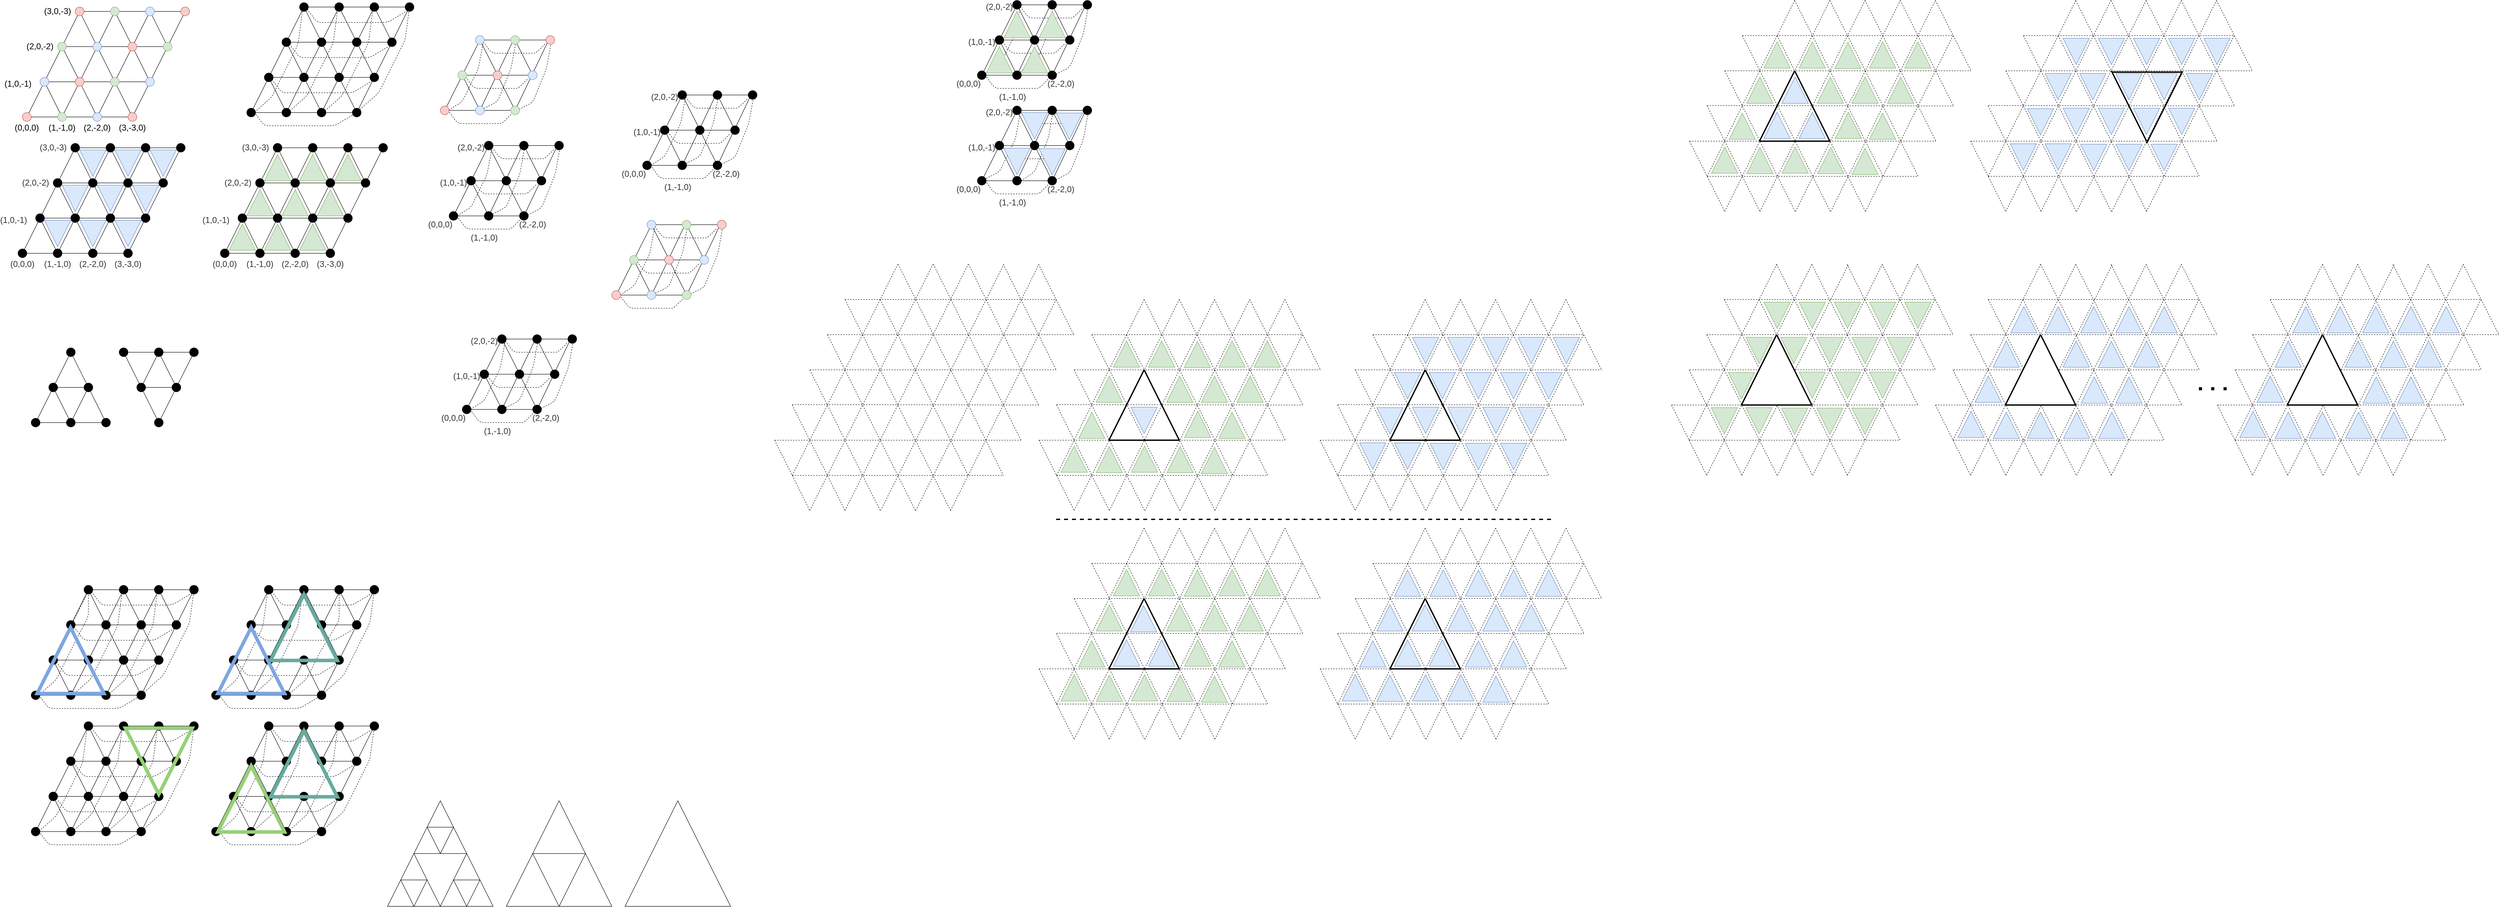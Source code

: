 <mxfile version="21.2.1" type="device" pages="2">
  <diagram name="Page-1" id="BiFj0bi5UW-SliiblTCl">
    <mxGraphModel dx="1298" dy="956" grid="1" gridSize="10" guides="1" tooltips="1" connect="1" arrows="1" fold="1" page="1" pageScale="1" pageWidth="827" pageHeight="1169" math="0" shadow="0">
      <root>
        <mxCell id="0" />
        <mxCell id="1" parent="0" />
        <mxCell id="1b3Hc7gpVcJzQkMQAidg-278" value="" style="endArrow=none;html=1;rounded=0;startArrow=none;fillColor=#f5f5f5;strokeColor=#000000;entryX=0;entryY=0.5;entryDx=0;entryDy=0;exitX=0.5;exitY=0;exitDx=0;exitDy=0;" edge="1" parent="1" source="1b3Hc7gpVcJzQkMQAidg-273" target="1b3Hc7gpVcJzQkMQAidg-273">
          <mxGeometry width="50" height="50" relative="1" as="geometry">
            <mxPoint x="286" y="1811" as="sourcePoint" />
            <mxPoint x="254" y="1749" as="targetPoint" />
          </mxGeometry>
        </mxCell>
        <mxCell id="UDCNyL8chQsFQY1GKjUx-208" value="" style="endArrow=none;html=1;rounded=1;labelBackgroundColor=none;strokeColor=#000000;fontSize=12;endFill=0;dashed=1;entryX=0;entryY=1;entryDx=0;entryDy=0;" parent="1" edge="1">
          <mxGeometry width="50" height="50" relative="1" as="geometry">
            <mxPoint x="1087" y="80" as="sourcePoint" />
            <mxPoint x="1240" y="97" as="targetPoint" />
            <Array as="points">
              <mxPoint x="1117" y="120" />
              <mxPoint x="1197" y="120" />
              <mxPoint x="1217" y="120" />
            </Array>
          </mxGeometry>
        </mxCell>
        <mxCell id="UDCNyL8chQsFQY1GKjUx-207" value="" style="endArrow=none;html=1;rounded=1;labelBackgroundColor=none;strokeColor=#000000;fontSize=12;endFill=0;dashed=1;entryX=0;entryY=1;entryDx=0;entryDy=0;" parent="1" edge="1">
          <mxGeometry width="50" height="50" relative="1" as="geometry">
            <mxPoint x="1047" y="160" as="sourcePoint" />
            <mxPoint x="1200" y="177" as="targetPoint" />
            <Array as="points">
              <mxPoint x="1077" y="200" />
              <mxPoint x="1157" y="200" />
              <mxPoint x="1177" y="200" />
            </Array>
          </mxGeometry>
        </mxCell>
        <mxCell id="UDCNyL8chQsFQY1GKjUx-206" value="" style="endArrow=none;html=1;rounded=1;labelBackgroundColor=none;strokeColor=#000000;fontSize=12;endFill=0;dashed=1;exitX=1;exitY=0;exitDx=0;exitDy=0;entryX=1;entryY=1;entryDx=0;entryDy=0;" parent="1" edge="1">
          <mxGeometry width="50" height="50" relative="1" as="geometry">
            <mxPoint x="1168.25" y="253" as="sourcePoint" />
            <mxPoint x="1251.75" y="97" as="targetPoint" />
            <Array as="points">
              <mxPoint x="1210" y="232" />
              <mxPoint x="1241.25" y="155" />
            </Array>
          </mxGeometry>
        </mxCell>
        <mxCell id="UDCNyL8chQsFQY1GKjUx-205" value="" style="endArrow=none;html=1;rounded=1;labelBackgroundColor=none;strokeColor=#000000;fontSize=12;endFill=0;dashed=1;exitX=1;exitY=0;exitDx=0;exitDy=0;entryX=1;entryY=1;entryDx=0;entryDy=0;" parent="1" edge="1">
          <mxGeometry width="50" height="50" relative="1" as="geometry">
            <mxPoint x="1088.25" y="251" as="sourcePoint" />
            <mxPoint x="1171.75" y="95" as="targetPoint" />
            <Array as="points">
              <mxPoint x="1130" y="230" />
              <mxPoint x="1161.25" y="153" />
            </Array>
          </mxGeometry>
        </mxCell>
        <mxCell id="UDCNyL8chQsFQY1GKjUx-200" value="" style="endArrow=none;html=1;rounded=1;labelBackgroundColor=none;strokeColor=#000000;fontSize=12;endFill=0;dashed=1;exitX=1;exitY=0;exitDx=0;exitDy=0;entryX=1;entryY=1;entryDx=0;entryDy=0;" parent="1" target="UDCNyL8chQsFQY1GKjUx-173" edge="1">
          <mxGeometry width="50" height="50" relative="1" as="geometry">
            <mxPoint x="1013.5" y="253" as="sourcePoint" />
            <mxPoint x="1126.5" y="20" as="targetPoint" />
            <Array as="points">
              <mxPoint x="1050" y="230" />
              <mxPoint x="1086.5" y="155" />
            </Array>
          </mxGeometry>
        </mxCell>
        <mxCell id="UDCNyL8chQsFQY1GKjUx-204" value="" style="endArrow=none;html=1;rounded=1;labelBackgroundColor=none;strokeColor=#000000;fontSize=12;endFill=0;dashed=1;entryX=0;entryY=1;entryDx=0;entryDy=0;" parent="1" target="UDCNyL8chQsFQY1GKjUx-168" edge="1">
          <mxGeometry width="50" height="50" relative="1" as="geometry">
            <mxPoint x="1010" y="240" as="sourcePoint" />
            <mxPoint x="1250" y="250" as="targetPoint" />
            <Array as="points">
              <mxPoint x="1040" y="280" />
              <mxPoint x="1120" y="280" />
              <mxPoint x="1140" y="280" />
            </Array>
          </mxGeometry>
        </mxCell>
        <mxCell id="ieu-WSSc5JrB3JfhiuOg-1" value="" style="endArrow=none;html=1;rounded=0;startArrow=none;" parent="1" source="ieu-WSSc5JrB3JfhiuOg-30" edge="1">
          <mxGeometry width="50" height="50" relative="1" as="geometry">
            <mxPoint x="60" y="265" as="sourcePoint" />
            <mxPoint x="180" y="25" as="targetPoint" />
          </mxGeometry>
        </mxCell>
        <mxCell id="ieu-WSSc5JrB3JfhiuOg-2" value="" style="endArrow=none;html=1;rounded=0;startArrow=none;" parent="1" source="ieu-WSSc5JrB3JfhiuOg-36" edge="1">
          <mxGeometry width="50" height="50" relative="1" as="geometry">
            <mxPoint x="140" y="265" as="sourcePoint" />
            <mxPoint x="260" y="25" as="targetPoint" />
          </mxGeometry>
        </mxCell>
        <mxCell id="ieu-WSSc5JrB3JfhiuOg-3" value="" style="endArrow=none;html=1;rounded=0;" parent="1" edge="1">
          <mxGeometry width="50" height="50" relative="1" as="geometry">
            <mxPoint x="220" y="265" as="sourcePoint" />
            <mxPoint x="340" y="25" as="targetPoint" />
          </mxGeometry>
        </mxCell>
        <mxCell id="ieu-WSSc5JrB3JfhiuOg-4" value="" style="endArrow=none;html=1;rounded=0;startArrow=none;" parent="1" source="ieu-WSSc5JrB3JfhiuOg-40" edge="1">
          <mxGeometry width="50" height="50" relative="1" as="geometry">
            <mxPoint x="300" y="265" as="sourcePoint" />
            <mxPoint x="420" y="25" as="targetPoint" />
          </mxGeometry>
        </mxCell>
        <mxCell id="ieu-WSSc5JrB3JfhiuOg-5" value="" style="endArrow=none;html=1;rounded=0;startArrow=none;" parent="1" source="ieu-WSSc5JrB3JfhiuOg-20" edge="1">
          <mxGeometry width="50" height="50" relative="1" as="geometry">
            <mxPoint x="60" y="265" as="sourcePoint" />
            <mxPoint x="300" y="265" as="targetPoint" />
          </mxGeometry>
        </mxCell>
        <mxCell id="ieu-WSSc5JrB3JfhiuOg-6" value="" style="endArrow=none;html=1;rounded=0;startArrow=none;" parent="1" source="ieu-WSSc5JrB3JfhiuOg-26" edge="1">
          <mxGeometry width="50" height="50" relative="1" as="geometry">
            <mxPoint x="100" y="185" as="sourcePoint" />
            <mxPoint x="340" y="185" as="targetPoint" />
          </mxGeometry>
        </mxCell>
        <mxCell id="ieu-WSSc5JrB3JfhiuOg-7" value="" style="endArrow=none;html=1;rounded=0;" parent="1" edge="1">
          <mxGeometry width="50" height="50" relative="1" as="geometry">
            <mxPoint x="140" y="105" as="sourcePoint" />
            <mxPoint x="380" y="105" as="targetPoint" />
          </mxGeometry>
        </mxCell>
        <mxCell id="ieu-WSSc5JrB3JfhiuOg-8" value="" style="endArrow=none;html=1;rounded=0;" parent="1" edge="1">
          <mxGeometry width="50" height="50" relative="1" as="geometry">
            <mxPoint x="180" y="25" as="sourcePoint" />
            <mxPoint x="420" y="25" as="targetPoint" />
          </mxGeometry>
        </mxCell>
        <mxCell id="ieu-WSSc5JrB3JfhiuOg-12" value="" style="endArrow=none;html=1;rounded=0;" parent="1" edge="1">
          <mxGeometry width="50" height="50" relative="1" as="geometry">
            <mxPoint x="140" y="265" as="sourcePoint" />
            <mxPoint x="100" y="185" as="targetPoint" />
          </mxGeometry>
        </mxCell>
        <mxCell id="ieu-WSSc5JrB3JfhiuOg-13" value="" style="endArrow=none;html=1;rounded=0;startArrow=none;" parent="1" edge="1">
          <mxGeometry width="50" height="50" relative="1" as="geometry">
            <mxPoint x="176" y="176" as="sourcePoint" />
            <mxPoint x="140" y="105" as="targetPoint" />
          </mxGeometry>
        </mxCell>
        <mxCell id="ieu-WSSc5JrB3JfhiuOg-14" value="" style="endArrow=none;html=1;rounded=0;startArrow=none;" parent="1" source="ieu-WSSc5JrB3JfhiuOg-38" edge="1">
          <mxGeometry width="50" height="50" relative="1" as="geometry">
            <mxPoint x="380" y="105" as="sourcePoint" />
            <mxPoint x="340" y="25" as="targetPoint" />
          </mxGeometry>
        </mxCell>
        <mxCell id="ieu-WSSc5JrB3JfhiuOg-15" value="" style="endArrow=none;html=1;rounded=0;startArrow=none;" parent="1" source="ieu-WSSc5JrB3JfhiuOg-42" edge="1">
          <mxGeometry width="50" height="50" relative="1" as="geometry">
            <mxPoint x="340" y="185" as="sourcePoint" />
            <mxPoint x="260" y="25" as="targetPoint" />
          </mxGeometry>
        </mxCell>
        <mxCell id="ieu-WSSc5JrB3JfhiuOg-16" value="" style="endArrow=none;html=1;rounded=0;startArrow=none;" parent="1" source="ieu-WSSc5JrB3JfhiuOg-32" edge="1">
          <mxGeometry width="50" height="50" relative="1" as="geometry">
            <mxPoint x="300" y="265" as="sourcePoint" />
            <mxPoint x="180" y="25" as="targetPoint" />
          </mxGeometry>
        </mxCell>
        <mxCell id="ieu-WSSc5JrB3JfhiuOg-19" value="" style="endArrow=none;html=1;rounded=0;" parent="1" target="ieu-WSSc5JrB3JfhiuOg-18" edge="1">
          <mxGeometry width="50" height="50" relative="1" as="geometry">
            <mxPoint x="60" y="265" as="sourcePoint" />
            <mxPoint x="300" y="265" as="targetPoint" />
          </mxGeometry>
        </mxCell>
        <mxCell id="ieu-WSSc5JrB3JfhiuOg-21" value="" style="endArrow=none;html=1;rounded=0;startArrow=none;" parent="1" source="ieu-WSSc5JrB3JfhiuOg-18" target="ieu-WSSc5JrB3JfhiuOg-20" edge="1">
          <mxGeometry width="50" height="50" relative="1" as="geometry">
            <mxPoint x="70" y="265" as="sourcePoint" />
            <mxPoint x="300" y="265" as="targetPoint" />
          </mxGeometry>
        </mxCell>
        <mxCell id="ieu-WSSc5JrB3JfhiuOg-23" value="" style="endArrow=none;html=1;rounded=0;" parent="1" target="ieu-WSSc5JrB3JfhiuOg-22" edge="1">
          <mxGeometry width="50" height="50" relative="1" as="geometry">
            <mxPoint x="220" y="265" as="sourcePoint" />
            <mxPoint x="140" y="105" as="targetPoint" />
          </mxGeometry>
        </mxCell>
        <mxCell id="ieu-WSSc5JrB3JfhiuOg-22" value="" style="ellipse;whiteSpace=wrap;html=1;aspect=fixed;fillColor=#dae8fc;strokeColor=#6c8ebf;" parent="1" vertex="1">
          <mxGeometry x="210" y="255" width="20" height="20" as="geometry" />
        </mxCell>
        <mxCell id="ieu-WSSc5JrB3JfhiuOg-25" value="" style="endArrow=none;html=1;rounded=0;" parent="1" target="ieu-WSSc5JrB3JfhiuOg-24" edge="1">
          <mxGeometry width="50" height="50" relative="1" as="geometry">
            <mxPoint x="300" y="265" as="sourcePoint" />
            <mxPoint x="180" y="25" as="targetPoint" />
          </mxGeometry>
        </mxCell>
        <mxCell id="ieu-WSSc5JrB3JfhiuOg-27" value="" style="endArrow=none;html=1;rounded=0;" parent="1" target="ieu-WSSc5JrB3JfhiuOg-26" edge="1">
          <mxGeometry width="50" height="50" relative="1" as="geometry">
            <mxPoint x="100" y="185" as="sourcePoint" />
            <mxPoint x="340" y="185" as="targetPoint" />
          </mxGeometry>
        </mxCell>
        <mxCell id="ieu-WSSc5JrB3JfhiuOg-29" value="" style="endArrow=none;html=1;rounded=0;startArrow=none;" parent="1" source="ieu-WSSc5JrB3JfhiuOg-22" target="ieu-WSSc5JrB3JfhiuOg-28" edge="1">
          <mxGeometry width="50" height="50" relative="1" as="geometry">
            <mxPoint x="216" y="256" as="sourcePoint" />
            <mxPoint x="140" y="105" as="targetPoint" />
          </mxGeometry>
        </mxCell>
        <mxCell id="ieu-WSSc5JrB3JfhiuOg-31" value="" style="endArrow=none;html=1;rounded=0;" parent="1" target="ieu-WSSc5JrB3JfhiuOg-30" edge="1">
          <mxGeometry width="50" height="50" relative="1" as="geometry">
            <mxPoint x="60" y="265" as="sourcePoint" />
            <mxPoint x="180" y="25" as="targetPoint" />
          </mxGeometry>
        </mxCell>
        <mxCell id="ieu-WSSc5JrB3JfhiuOg-30" value="" style="ellipse;whiteSpace=wrap;html=1;aspect=fixed;fillColor=#d5e8d4;strokeColor=#82b366;" parent="1" vertex="1">
          <mxGeometry x="130" y="95" width="20" height="20" as="geometry" />
        </mxCell>
        <mxCell id="ieu-WSSc5JrB3JfhiuOg-33" value="" style="endArrow=none;html=1;rounded=0;startArrow=none;" parent="1" source="ieu-WSSc5JrB3JfhiuOg-34" target="ieu-WSSc5JrB3JfhiuOg-32" edge="1">
          <mxGeometry width="50" height="50" relative="1" as="geometry">
            <mxPoint x="296" y="256" as="sourcePoint" />
            <mxPoint x="180" y="25" as="targetPoint" />
          </mxGeometry>
        </mxCell>
        <mxCell id="ieu-WSSc5JrB3JfhiuOg-32" value="" style="ellipse;whiteSpace=wrap;html=1;aspect=fixed;fillColor=#f8cecc;strokeColor=#b85450;" parent="1" vertex="1">
          <mxGeometry x="170" y="15" width="20" height="20" as="geometry" />
        </mxCell>
        <mxCell id="ieu-WSSc5JrB3JfhiuOg-35" value="" style="endArrow=none;html=1;rounded=0;startArrow=none;" parent="1" source="ieu-WSSc5JrB3JfhiuOg-46" target="ieu-WSSc5JrB3JfhiuOg-34" edge="1">
          <mxGeometry width="50" height="50" relative="1" as="geometry">
            <mxPoint x="296" y="256" as="sourcePoint" />
            <mxPoint x="184" y="34" as="targetPoint" />
          </mxGeometry>
        </mxCell>
        <mxCell id="ieu-WSSc5JrB3JfhiuOg-37" value="" style="endArrow=none;html=1;rounded=0;" parent="1" target="ieu-WSSc5JrB3JfhiuOg-36" edge="1">
          <mxGeometry width="50" height="50" relative="1" as="geometry">
            <mxPoint x="140" y="265" as="sourcePoint" />
            <mxPoint x="260" y="25" as="targetPoint" />
          </mxGeometry>
        </mxCell>
        <mxCell id="ieu-WSSc5JrB3JfhiuOg-36" value="" style="ellipse;whiteSpace=wrap;html=1;aspect=fixed;fillColor=#d5e8d4;strokeColor=#82b366;" parent="1" vertex="1">
          <mxGeometry x="250" y="15" width="20" height="20" as="geometry" />
        </mxCell>
        <mxCell id="ieu-WSSc5JrB3JfhiuOg-39" value="" style="endArrow=none;html=1;rounded=0;startArrow=none;" parent="1" source="ieu-WSSc5JrB3JfhiuOg-44" target="ieu-WSSc5JrB3JfhiuOg-38" edge="1">
          <mxGeometry width="50" height="50" relative="1" as="geometry">
            <mxPoint x="380" y="105" as="sourcePoint" />
            <mxPoint x="340" y="25" as="targetPoint" />
          </mxGeometry>
        </mxCell>
        <mxCell id="ieu-WSSc5JrB3JfhiuOg-38" value="" style="ellipse;whiteSpace=wrap;html=1;aspect=fixed;fillColor=#dae8fc;strokeColor=#6c8ebf;" parent="1" vertex="1">
          <mxGeometry x="330" y="15" width="20" height="20" as="geometry" />
        </mxCell>
        <mxCell id="ieu-WSSc5JrB3JfhiuOg-41" value="" style="endArrow=none;html=1;rounded=0;startArrow=none;" parent="1" source="ieu-WSSc5JrB3JfhiuOg-48" target="ieu-WSSc5JrB3JfhiuOg-40" edge="1">
          <mxGeometry width="50" height="50" relative="1" as="geometry">
            <mxPoint x="300" y="265" as="sourcePoint" />
            <mxPoint x="420" y="25" as="targetPoint" />
          </mxGeometry>
        </mxCell>
        <mxCell id="ieu-WSSc5JrB3JfhiuOg-40" value="" style="ellipse;whiteSpace=wrap;html=1;aspect=fixed;fillColor=#f8cecc;strokeColor=#b85450;" parent="1" vertex="1">
          <mxGeometry x="410" y="15" width="20" height="20" as="geometry" />
        </mxCell>
        <mxCell id="ieu-WSSc5JrB3JfhiuOg-43" value="" style="endArrow=none;html=1;rounded=0;" parent="1" target="ieu-WSSc5JrB3JfhiuOg-42" edge="1">
          <mxGeometry width="50" height="50" relative="1" as="geometry">
            <mxPoint x="340" y="185" as="sourcePoint" />
            <mxPoint x="260" y="25" as="targetPoint" />
          </mxGeometry>
        </mxCell>
        <mxCell id="ieu-WSSc5JrB3JfhiuOg-42" value="" style="ellipse;whiteSpace=wrap;html=1;aspect=fixed;fillColor=#f8cecc;strokeColor=#b85450;" parent="1" vertex="1">
          <mxGeometry x="290" y="95" width="20" height="20" as="geometry" />
        </mxCell>
        <mxCell id="ieu-WSSc5JrB3JfhiuOg-45" value="" style="endArrow=none;html=1;rounded=0;" parent="1" target="ieu-WSSc5JrB3JfhiuOg-44" edge="1">
          <mxGeometry width="50" height="50" relative="1" as="geometry">
            <mxPoint x="380" y="105" as="sourcePoint" />
            <mxPoint x="344" y="34" as="targetPoint" />
          </mxGeometry>
        </mxCell>
        <mxCell id="ieu-WSSc5JrB3JfhiuOg-44" value="" style="ellipse;whiteSpace=wrap;html=1;aspect=fixed;fillColor=#d5e8d4;strokeColor=#82b366;" parent="1" vertex="1">
          <mxGeometry x="370" y="95" width="20" height="20" as="geometry" />
        </mxCell>
        <mxCell id="ieu-WSSc5JrB3JfhiuOg-47" value="" style="endArrow=none;html=1;rounded=0;startArrow=none;" parent="1" source="ieu-WSSc5JrB3JfhiuOg-24" target="ieu-WSSc5JrB3JfhiuOg-46" edge="1">
          <mxGeometry width="50" height="50" relative="1" as="geometry">
            <mxPoint x="296" y="256" as="sourcePoint" />
            <mxPoint x="224" y="114" as="targetPoint" />
          </mxGeometry>
        </mxCell>
        <mxCell id="ieu-WSSc5JrB3JfhiuOg-46" value="" style="ellipse;whiteSpace=wrap;html=1;aspect=fixed;fillColor=#d5e8d4;strokeColor=#82b366;" parent="1" vertex="1">
          <mxGeometry x="250" y="175" width="20" height="20" as="geometry" />
        </mxCell>
        <mxCell id="ieu-WSSc5JrB3JfhiuOg-49" value="" style="endArrow=none;html=1;rounded=0;" parent="1" target="ieu-WSSc5JrB3JfhiuOg-48" edge="1">
          <mxGeometry width="50" height="50" relative="1" as="geometry">
            <mxPoint x="300" y="265" as="sourcePoint" />
            <mxPoint x="416" y="34" as="targetPoint" />
          </mxGeometry>
        </mxCell>
        <mxCell id="ieu-WSSc5JrB3JfhiuOg-48" value="" style="ellipse;whiteSpace=wrap;html=1;aspect=fixed;fillColor=#dae8fc;strokeColor=#6c8ebf;" parent="1" vertex="1">
          <mxGeometry x="330" y="175" width="20" height="20" as="geometry" />
        </mxCell>
        <mxCell id="ieu-WSSc5JrB3JfhiuOg-50" value="&lt;font style=&quot;font-size: 19px;&quot;&gt;(0,0,0)&lt;/font&gt;" style="text;html=1;strokeColor=none;fillColor=none;align=center;verticalAlign=middle;whiteSpace=wrap;rounded=0;" parent="1" vertex="1">
          <mxGeometry x="30" y="275" width="60" height="30" as="geometry" />
        </mxCell>
        <mxCell id="ieu-WSSc5JrB3JfhiuOg-51" value="&lt;font style=&quot;font-size: 19px;&quot;&gt;(1,-1,0)&lt;/font&gt;" style="text;html=1;strokeColor=none;fillColor=none;align=center;verticalAlign=middle;whiteSpace=wrap;rounded=0;" parent="1" vertex="1">
          <mxGeometry x="110" y="275" width="60" height="30" as="geometry" />
        </mxCell>
        <mxCell id="ieu-WSSc5JrB3JfhiuOg-52" value="&lt;font style=&quot;font-size: 19px; font-weight: normal;&quot;&gt;(2,-2,0)&lt;/font&gt;" style="text;html=1;strokeColor=none;fillColor=none;align=center;verticalAlign=middle;whiteSpace=wrap;rounded=0;fontStyle=1" parent="1" vertex="1">
          <mxGeometry x="190" y="275" width="60" height="30" as="geometry" />
        </mxCell>
        <mxCell id="ieu-WSSc5JrB3JfhiuOg-53" value="&lt;font style=&quot;font-size: 19px;&quot;&gt;(3,-3,0)&lt;/font&gt;" style="text;html=1;strokeColor=none;fillColor=none;align=center;verticalAlign=middle;whiteSpace=wrap;rounded=0;" parent="1" vertex="1">
          <mxGeometry x="270" y="275" width="60" height="30" as="geometry" />
        </mxCell>
        <mxCell id="ieu-WSSc5JrB3JfhiuOg-54" value="&lt;font style=&quot;font-size: 19px;&quot;&gt;(1,0,-1)&lt;/font&gt;" style="text;html=1;strokeColor=none;fillColor=none;align=center;verticalAlign=middle;whiteSpace=wrap;rounded=0;" parent="1" vertex="1">
          <mxGeometry x="10" y="175" width="60" height="30" as="geometry" />
        </mxCell>
        <mxCell id="ieu-WSSc5JrB3JfhiuOg-60" value="&lt;font style=&quot;font-size: 19px;&quot;&gt;(2,0,-2)&lt;/font&gt;" style="text;html=1;strokeColor=none;fillColor=none;align=center;verticalAlign=middle;whiteSpace=wrap;rounded=0;" parent="1" vertex="1">
          <mxGeometry x="60" y="90" width="60" height="30" as="geometry" />
        </mxCell>
        <mxCell id="ieu-WSSc5JrB3JfhiuOg-61" value="&lt;font style=&quot;font-size: 19px;&quot;&gt;(3,0,-3)&lt;/font&gt;" style="text;html=1;strokeColor=none;fillColor=none;align=center;verticalAlign=middle;whiteSpace=wrap;rounded=0;" parent="1" vertex="1">
          <mxGeometry x="100" y="10" width="60" height="30" as="geometry" />
        </mxCell>
        <mxCell id="ieu-WSSc5JrB3JfhiuOg-18" value="" style="ellipse;whiteSpace=wrap;html=1;aspect=fixed;fillColor=#f8cecc;strokeColor=#b85450;" parent="1" vertex="1">
          <mxGeometry x="50" y="255" width="20" height="20" as="geometry" />
        </mxCell>
        <mxCell id="ieu-WSSc5JrB3JfhiuOg-26" value="" style="ellipse;whiteSpace=wrap;html=1;aspect=fixed;fillColor=#dae8fc;strokeColor=#6c8ebf;" parent="1" vertex="1">
          <mxGeometry x="90" y="175" width="20" height="20" as="geometry" />
        </mxCell>
        <mxCell id="ieu-WSSc5JrB3JfhiuOg-20" value="" style="ellipse;whiteSpace=wrap;html=1;aspect=fixed;fillColor=#d5e8d4;strokeColor=#82b366;" parent="1" vertex="1">
          <mxGeometry x="130" y="255" width="20" height="20" as="geometry" />
        </mxCell>
        <mxCell id="ieu-WSSc5JrB3JfhiuOg-28" value="" style="ellipse;whiteSpace=wrap;html=1;aspect=fixed;fillColor=#f8cecc;strokeColor=#b85450;" parent="1" vertex="1">
          <mxGeometry x="170" y="175" width="20" height="20" as="geometry" />
        </mxCell>
        <mxCell id="ieu-WSSc5JrB3JfhiuOg-34" value="" style="ellipse;whiteSpace=wrap;html=1;aspect=fixed;fillColor=#dae8fc;strokeColor=#6c8ebf;" parent="1" vertex="1">
          <mxGeometry x="210" y="95" width="20" height="20" as="geometry" />
        </mxCell>
        <mxCell id="ieu-WSSc5JrB3JfhiuOg-24" value="" style="ellipse;whiteSpace=wrap;html=1;aspect=fixed;fillColor=#f8cecc;strokeColor=#b85450;" parent="1" vertex="1">
          <mxGeometry x="290" y="255" width="20" height="20" as="geometry" />
        </mxCell>
        <mxCell id="ieu-WSSc5JrB3JfhiuOg-62" value="" style="endArrow=none;html=1;rounded=0;startArrow=none;fillColor=#f5f5f5;strokeColor=#000000;" parent="1" source="ieu-WSSc5JrB3JfhiuOg-83" edge="1">
          <mxGeometry width="50" height="50" relative="1" as="geometry">
            <mxPoint x="50" y="575" as="sourcePoint" />
            <mxPoint x="170" y="335" as="targetPoint" />
          </mxGeometry>
        </mxCell>
        <mxCell id="ieu-WSSc5JrB3JfhiuOg-63" value="" style="endArrow=none;html=1;rounded=0;startArrow=none;fillColor=#f5f5f5;strokeColor=#000000;" parent="1" source="ieu-WSSc5JrB3JfhiuOg-88" edge="1">
          <mxGeometry width="50" height="50" relative="1" as="geometry">
            <mxPoint x="130" y="575" as="sourcePoint" />
            <mxPoint x="250" y="335" as="targetPoint" />
          </mxGeometry>
        </mxCell>
        <mxCell id="ieu-WSSc5JrB3JfhiuOg-64" value="" style="endArrow=none;html=1;rounded=0;fillColor=#f5f5f5;strokeColor=#000000;" parent="1" edge="1">
          <mxGeometry width="50" height="50" relative="1" as="geometry">
            <mxPoint x="210" y="575" as="sourcePoint" />
            <mxPoint x="330" y="335" as="targetPoint" />
          </mxGeometry>
        </mxCell>
        <mxCell id="ieu-WSSc5JrB3JfhiuOg-65" value="" style="endArrow=none;html=1;rounded=0;startArrow=none;fillColor=#f5f5f5;strokeColor=#000000;" parent="1" source="ieu-WSSc5JrB3JfhiuOg-92" edge="1">
          <mxGeometry width="50" height="50" relative="1" as="geometry">
            <mxPoint x="290" y="575" as="sourcePoint" />
            <mxPoint x="410" y="335" as="targetPoint" />
          </mxGeometry>
        </mxCell>
        <mxCell id="ieu-WSSc5JrB3JfhiuOg-66" value="" style="endArrow=none;html=1;rounded=0;startArrow=none;fillColor=#f5f5f5;strokeColor=#000000;" parent="1" source="ieu-WSSc5JrB3JfhiuOg-110" edge="1">
          <mxGeometry width="50" height="50" relative="1" as="geometry">
            <mxPoint x="50" y="575" as="sourcePoint" />
            <mxPoint x="290" y="575" as="targetPoint" />
          </mxGeometry>
        </mxCell>
        <mxCell id="ieu-WSSc5JrB3JfhiuOg-67" value="" style="endArrow=none;html=1;rounded=0;startArrow=none;fillColor=#f5f5f5;strokeColor=#000000;" parent="1" source="ieu-WSSc5JrB3JfhiuOg-109" edge="1">
          <mxGeometry width="50" height="50" relative="1" as="geometry">
            <mxPoint x="90" y="495" as="sourcePoint" />
            <mxPoint x="330" y="495" as="targetPoint" />
          </mxGeometry>
        </mxCell>
        <mxCell id="ieu-WSSc5JrB3JfhiuOg-68" value="" style="endArrow=none;html=1;rounded=0;fillColor=#f5f5f5;strokeColor=#000000;" parent="1" edge="1">
          <mxGeometry width="50" height="50" relative="1" as="geometry">
            <mxPoint x="130" y="415" as="sourcePoint" />
            <mxPoint x="370" y="415" as="targetPoint" />
          </mxGeometry>
        </mxCell>
        <mxCell id="ieu-WSSc5JrB3JfhiuOg-69" value="" style="endArrow=none;html=1;rounded=0;fillColor=#f5f5f5;strokeColor=#000000;" parent="1" edge="1">
          <mxGeometry width="50" height="50" relative="1" as="geometry">
            <mxPoint x="170" y="335" as="sourcePoint" />
            <mxPoint x="410" y="335" as="targetPoint" />
          </mxGeometry>
        </mxCell>
        <mxCell id="ieu-WSSc5JrB3JfhiuOg-70" value="" style="endArrow=none;html=1;rounded=0;fillColor=#f5f5f5;strokeColor=#000000;" parent="1" edge="1">
          <mxGeometry width="50" height="50" relative="1" as="geometry">
            <mxPoint x="130" y="575" as="sourcePoint" />
            <mxPoint x="90" y="495" as="targetPoint" />
          </mxGeometry>
        </mxCell>
        <mxCell id="ieu-WSSc5JrB3JfhiuOg-71" value="" style="endArrow=none;html=1;rounded=0;startArrow=none;fillColor=#f5f5f5;strokeColor=#000000;" parent="1" edge="1">
          <mxGeometry width="50" height="50" relative="1" as="geometry">
            <mxPoint x="166" y="486" as="sourcePoint" />
            <mxPoint x="130" y="415" as="targetPoint" />
          </mxGeometry>
        </mxCell>
        <mxCell id="ieu-WSSc5JrB3JfhiuOg-72" value="" style="endArrow=none;html=1;rounded=0;startArrow=none;fillColor=#f5f5f5;strokeColor=#000000;" parent="1" source="ieu-WSSc5JrB3JfhiuOg-90" edge="1">
          <mxGeometry width="50" height="50" relative="1" as="geometry">
            <mxPoint x="370" y="415" as="sourcePoint" />
            <mxPoint x="330" y="335" as="targetPoint" />
          </mxGeometry>
        </mxCell>
        <mxCell id="ieu-WSSc5JrB3JfhiuOg-73" value="" style="endArrow=none;html=1;rounded=0;startArrow=none;fillColor=#f5f5f5;strokeColor=#000000;" parent="1" source="ieu-WSSc5JrB3JfhiuOg-94" edge="1">
          <mxGeometry width="50" height="50" relative="1" as="geometry">
            <mxPoint x="330" y="495" as="sourcePoint" />
            <mxPoint x="250" y="335" as="targetPoint" />
          </mxGeometry>
        </mxCell>
        <mxCell id="ieu-WSSc5JrB3JfhiuOg-74" value="" style="endArrow=none;html=1;rounded=0;startArrow=none;fillColor=#f5f5f5;strokeColor=#000000;" parent="1" source="ieu-WSSc5JrB3JfhiuOg-85" edge="1">
          <mxGeometry width="50" height="50" relative="1" as="geometry">
            <mxPoint x="290" y="575" as="sourcePoint" />
            <mxPoint x="170" y="335" as="targetPoint" />
          </mxGeometry>
        </mxCell>
        <mxCell id="ieu-WSSc5JrB3JfhiuOg-75" value="" style="endArrow=none;html=1;rounded=0;fillColor=#f5f5f5;strokeColor=#000000;" parent="1" target="ieu-WSSc5JrB3JfhiuOg-108" edge="1">
          <mxGeometry width="50" height="50" relative="1" as="geometry">
            <mxPoint x="50" y="575" as="sourcePoint" />
            <mxPoint x="290" y="575" as="targetPoint" />
          </mxGeometry>
        </mxCell>
        <mxCell id="ieu-WSSc5JrB3JfhiuOg-76" value="" style="endArrow=none;html=1;rounded=0;startArrow=none;fillColor=#f5f5f5;strokeColor=#000000;" parent="1" source="ieu-WSSc5JrB3JfhiuOg-108" target="ieu-WSSc5JrB3JfhiuOg-110" edge="1">
          <mxGeometry width="50" height="50" relative="1" as="geometry">
            <mxPoint x="60" y="575" as="sourcePoint" />
            <mxPoint x="290" y="575" as="targetPoint" />
          </mxGeometry>
        </mxCell>
        <mxCell id="ieu-WSSc5JrB3JfhiuOg-77" value="" style="endArrow=none;html=1;rounded=0;fillColor=#f5f5f5;strokeColor=#000000;" parent="1" target="ieu-WSSc5JrB3JfhiuOg-78" edge="1">
          <mxGeometry width="50" height="50" relative="1" as="geometry">
            <mxPoint x="210" y="575" as="sourcePoint" />
            <mxPoint x="130" y="415" as="targetPoint" />
          </mxGeometry>
        </mxCell>
        <mxCell id="ieu-WSSc5JrB3JfhiuOg-78" value="" style="ellipse;whiteSpace=wrap;html=1;aspect=fixed;fillColor=#000000;strokeColor=#000000;fontColor=#333333;" parent="1" vertex="1">
          <mxGeometry x="200" y="565" width="20" height="20" as="geometry" />
        </mxCell>
        <mxCell id="ieu-WSSc5JrB3JfhiuOg-79" value="" style="endArrow=none;html=1;rounded=0;fillColor=#f5f5f5;strokeColor=#000000;" parent="1" target="ieu-WSSc5JrB3JfhiuOg-113" edge="1">
          <mxGeometry width="50" height="50" relative="1" as="geometry">
            <mxPoint x="290" y="575" as="sourcePoint" />
            <mxPoint x="170" y="335" as="targetPoint" />
          </mxGeometry>
        </mxCell>
        <mxCell id="ieu-WSSc5JrB3JfhiuOg-80" value="" style="endArrow=none;html=1;rounded=0;fillColor=#f5f5f5;strokeColor=#000000;" parent="1" target="ieu-WSSc5JrB3JfhiuOg-109" edge="1">
          <mxGeometry width="50" height="50" relative="1" as="geometry">
            <mxPoint x="90" y="495" as="sourcePoint" />
            <mxPoint x="330" y="495" as="targetPoint" />
          </mxGeometry>
        </mxCell>
        <mxCell id="ieu-WSSc5JrB3JfhiuOg-81" value="" style="endArrow=none;html=1;rounded=0;startArrow=none;fillColor=#f5f5f5;strokeColor=#000000;" parent="1" source="ieu-WSSc5JrB3JfhiuOg-78" target="ieu-WSSc5JrB3JfhiuOg-111" edge="1">
          <mxGeometry width="50" height="50" relative="1" as="geometry">
            <mxPoint x="206" y="566" as="sourcePoint" />
            <mxPoint x="130" y="415" as="targetPoint" />
          </mxGeometry>
        </mxCell>
        <mxCell id="ieu-WSSc5JrB3JfhiuOg-82" value="" style="endArrow=none;html=1;rounded=0;fillColor=#f5f5f5;strokeColor=#000000;" parent="1" target="ieu-WSSc5JrB3JfhiuOg-83" edge="1">
          <mxGeometry width="50" height="50" relative="1" as="geometry">
            <mxPoint x="50" y="575" as="sourcePoint" />
            <mxPoint x="170" y="335" as="targetPoint" />
          </mxGeometry>
        </mxCell>
        <mxCell id="ieu-WSSc5JrB3JfhiuOg-83" value="" style="ellipse;whiteSpace=wrap;html=1;aspect=fixed;fillColor=#000000;strokeColor=#000000;fontColor=#333333;" parent="1" vertex="1">
          <mxGeometry x="120" y="405" width="20" height="20" as="geometry" />
        </mxCell>
        <mxCell id="ieu-WSSc5JrB3JfhiuOg-84" value="" style="endArrow=none;html=1;rounded=0;startArrow=none;fillColor=#f5f5f5;strokeColor=#000000;" parent="1" source="ieu-WSSc5JrB3JfhiuOg-112" target="ieu-WSSc5JrB3JfhiuOg-85" edge="1">
          <mxGeometry width="50" height="50" relative="1" as="geometry">
            <mxPoint x="286" y="566" as="sourcePoint" />
            <mxPoint x="170" y="335" as="targetPoint" />
          </mxGeometry>
        </mxCell>
        <mxCell id="ieu-WSSc5JrB3JfhiuOg-85" value="" style="ellipse;whiteSpace=wrap;html=1;aspect=fixed;fillColor=#000000;strokeColor=#000000;fontColor=#333333;" parent="1" vertex="1">
          <mxGeometry x="160" y="325" width="20" height="20" as="geometry" />
        </mxCell>
        <mxCell id="ieu-WSSc5JrB3JfhiuOg-86" value="" style="endArrow=none;html=1;rounded=0;startArrow=none;fillColor=#f5f5f5;strokeColor=#000000;" parent="1" source="ieu-WSSc5JrB3JfhiuOg-98" target="ieu-WSSc5JrB3JfhiuOg-112" edge="1">
          <mxGeometry width="50" height="50" relative="1" as="geometry">
            <mxPoint x="286" y="566" as="sourcePoint" />
            <mxPoint x="174" y="344" as="targetPoint" />
          </mxGeometry>
        </mxCell>
        <mxCell id="ieu-WSSc5JrB3JfhiuOg-87" value="" style="endArrow=none;html=1;rounded=0;fillColor=#f5f5f5;strokeColor=#000000;" parent="1" target="ieu-WSSc5JrB3JfhiuOg-88" edge="1">
          <mxGeometry width="50" height="50" relative="1" as="geometry">
            <mxPoint x="130" y="575" as="sourcePoint" />
            <mxPoint x="250" y="335" as="targetPoint" />
          </mxGeometry>
        </mxCell>
        <mxCell id="ieu-WSSc5JrB3JfhiuOg-88" value="" style="ellipse;whiteSpace=wrap;html=1;aspect=fixed;fillColor=#000000;strokeColor=#000000;fontColor=#333333;" parent="1" vertex="1">
          <mxGeometry x="240" y="325" width="20" height="20" as="geometry" />
        </mxCell>
        <mxCell id="ieu-WSSc5JrB3JfhiuOg-89" value="" style="endArrow=none;html=1;rounded=0;startArrow=none;fillColor=#f5f5f5;strokeColor=#000000;" parent="1" source="ieu-WSSc5JrB3JfhiuOg-96" target="ieu-WSSc5JrB3JfhiuOg-90" edge="1">
          <mxGeometry width="50" height="50" relative="1" as="geometry">
            <mxPoint x="370" y="415" as="sourcePoint" />
            <mxPoint x="330" y="335" as="targetPoint" />
          </mxGeometry>
        </mxCell>
        <mxCell id="ieu-WSSc5JrB3JfhiuOg-90" value="" style="ellipse;whiteSpace=wrap;html=1;aspect=fixed;fillColor=#000000;strokeColor=#000000;fontColor=#333333;" parent="1" vertex="1">
          <mxGeometry x="320" y="325" width="20" height="20" as="geometry" />
        </mxCell>
        <mxCell id="ieu-WSSc5JrB3JfhiuOg-91" value="" style="endArrow=none;html=1;rounded=0;startArrow=none;fillColor=#f5f5f5;strokeColor=#000000;" parent="1" source="ieu-WSSc5JrB3JfhiuOg-100" target="ieu-WSSc5JrB3JfhiuOg-92" edge="1">
          <mxGeometry width="50" height="50" relative="1" as="geometry">
            <mxPoint x="290" y="575" as="sourcePoint" />
            <mxPoint x="410" y="335" as="targetPoint" />
          </mxGeometry>
        </mxCell>
        <mxCell id="ieu-WSSc5JrB3JfhiuOg-92" value="" style="ellipse;whiteSpace=wrap;html=1;aspect=fixed;fillColor=#000000;strokeColor=#000000;fontColor=#333333;" parent="1" vertex="1">
          <mxGeometry x="400" y="325" width="20" height="20" as="geometry" />
        </mxCell>
        <mxCell id="ieu-WSSc5JrB3JfhiuOg-93" value="" style="endArrow=none;html=1;rounded=0;fillColor=#f5f5f5;strokeColor=#000000;" parent="1" target="ieu-WSSc5JrB3JfhiuOg-94" edge="1">
          <mxGeometry width="50" height="50" relative="1" as="geometry">
            <mxPoint x="330" y="495" as="sourcePoint" />
            <mxPoint x="250" y="335" as="targetPoint" />
          </mxGeometry>
        </mxCell>
        <mxCell id="ieu-WSSc5JrB3JfhiuOg-94" value="" style="ellipse;whiteSpace=wrap;html=1;aspect=fixed;fillColor=#000000;strokeColor=#000000;fontColor=#333333;" parent="1" vertex="1">
          <mxGeometry x="280" y="405" width="20" height="20" as="geometry" />
        </mxCell>
        <mxCell id="ieu-WSSc5JrB3JfhiuOg-95" value="" style="endArrow=none;html=1;rounded=0;fillColor=#f5f5f5;strokeColor=#000000;" parent="1" target="ieu-WSSc5JrB3JfhiuOg-96" edge="1">
          <mxGeometry width="50" height="50" relative="1" as="geometry">
            <mxPoint x="370" y="415" as="sourcePoint" />
            <mxPoint x="334" y="344" as="targetPoint" />
          </mxGeometry>
        </mxCell>
        <mxCell id="ieu-WSSc5JrB3JfhiuOg-96" value="" style="ellipse;whiteSpace=wrap;html=1;aspect=fixed;fillColor=#000000;strokeColor=#000000;fontColor=#333333;" parent="1" vertex="1">
          <mxGeometry x="360" y="405" width="20" height="20" as="geometry" />
        </mxCell>
        <mxCell id="ieu-WSSc5JrB3JfhiuOg-97" value="" style="endArrow=none;html=1;rounded=0;startArrow=none;fillColor=#f5f5f5;strokeColor=#000000;" parent="1" source="ieu-WSSc5JrB3JfhiuOg-113" target="ieu-WSSc5JrB3JfhiuOg-98" edge="1">
          <mxGeometry width="50" height="50" relative="1" as="geometry">
            <mxPoint x="286" y="566" as="sourcePoint" />
            <mxPoint x="214" y="424" as="targetPoint" />
          </mxGeometry>
        </mxCell>
        <mxCell id="ieu-WSSc5JrB3JfhiuOg-98" value="" style="ellipse;whiteSpace=wrap;html=1;aspect=fixed;fillColor=#000000;strokeColor=#000000;fontColor=#333333;" parent="1" vertex="1">
          <mxGeometry x="240" y="485" width="20" height="20" as="geometry" />
        </mxCell>
        <mxCell id="ieu-WSSc5JrB3JfhiuOg-99" value="" style="endArrow=none;html=1;rounded=0;fillColor=#f5f5f5;strokeColor=#000000;" parent="1" target="ieu-WSSc5JrB3JfhiuOg-100" edge="1">
          <mxGeometry width="50" height="50" relative="1" as="geometry">
            <mxPoint x="290" y="575" as="sourcePoint" />
            <mxPoint x="406" y="344" as="targetPoint" />
          </mxGeometry>
        </mxCell>
        <mxCell id="ieu-WSSc5JrB3JfhiuOg-100" value="" style="ellipse;whiteSpace=wrap;html=1;aspect=fixed;fillColor=#000000;strokeColor=#000000;fontColor=#333333;" parent="1" vertex="1">
          <mxGeometry x="320" y="485" width="20" height="20" as="geometry" />
        </mxCell>
        <mxCell id="ieu-WSSc5JrB3JfhiuOg-101" value="&lt;font style=&quot;font-size: 19px;&quot;&gt;(0,0,0)&lt;/font&gt;" style="text;html=1;strokeColor=none;fillColor=none;align=center;verticalAlign=middle;whiteSpace=wrap;rounded=0;fontColor=#333333;" parent="1" vertex="1">
          <mxGeometry x="20" y="585" width="60" height="30" as="geometry" />
        </mxCell>
        <mxCell id="ieu-WSSc5JrB3JfhiuOg-102" value="&lt;font style=&quot;font-size: 19px;&quot;&gt;(1,-1,0)&lt;/font&gt;" style="text;html=1;strokeColor=none;fillColor=none;align=center;verticalAlign=middle;whiteSpace=wrap;rounded=0;fontColor=#333333;" parent="1" vertex="1">
          <mxGeometry x="100" y="585" width="60" height="30" as="geometry" />
        </mxCell>
        <mxCell id="ieu-WSSc5JrB3JfhiuOg-103" value="&lt;font style=&quot;font-size: 19px; font-weight: normal;&quot;&gt;(2,-2,0)&lt;/font&gt;" style="text;html=1;strokeColor=none;fillColor=none;align=center;verticalAlign=middle;whiteSpace=wrap;rounded=0;fontStyle=1;fontColor=#333333;" parent="1" vertex="1">
          <mxGeometry x="180" y="585" width="60" height="30" as="geometry" />
        </mxCell>
        <mxCell id="ieu-WSSc5JrB3JfhiuOg-104" value="&lt;font style=&quot;font-size: 19px;&quot;&gt;(3,-3,0)&lt;/font&gt;" style="text;html=1;strokeColor=none;fillColor=none;align=center;verticalAlign=middle;whiteSpace=wrap;rounded=0;fontColor=#333333;" parent="1" vertex="1">
          <mxGeometry x="260" y="585" width="60" height="30" as="geometry" />
        </mxCell>
        <mxCell id="ieu-WSSc5JrB3JfhiuOg-105" value="&lt;font style=&quot;font-size: 19px;&quot;&gt;(1,0,-1)&lt;/font&gt;" style="text;html=1;strokeColor=none;fillColor=none;align=center;verticalAlign=middle;whiteSpace=wrap;rounded=0;fontColor=#333333;" parent="1" vertex="1">
          <mxGeometry y="485" width="60" height="30" as="geometry" />
        </mxCell>
        <mxCell id="ieu-WSSc5JrB3JfhiuOg-106" value="&lt;font style=&quot;font-size: 19px;&quot;&gt;(2,0,-2)&lt;/font&gt;" style="text;html=1;strokeColor=none;fillColor=none;align=center;verticalAlign=middle;whiteSpace=wrap;rounded=0;fontColor=#333333;" parent="1" vertex="1">
          <mxGeometry x="50" y="400" width="60" height="30" as="geometry" />
        </mxCell>
        <mxCell id="ieu-WSSc5JrB3JfhiuOg-107" value="&lt;font style=&quot;font-size: 19px;&quot;&gt;(3,0,-3)&lt;/font&gt;" style="text;html=1;strokeColor=none;fillColor=none;align=center;verticalAlign=middle;whiteSpace=wrap;rounded=0;fontColor=#333333;" parent="1" vertex="1">
          <mxGeometry x="90" y="320" width="60" height="30" as="geometry" />
        </mxCell>
        <mxCell id="ieu-WSSc5JrB3JfhiuOg-108" value="" style="ellipse;whiteSpace=wrap;html=1;aspect=fixed;fillColor=#000000;strokeColor=#000000;fontColor=#333333;" parent="1" vertex="1">
          <mxGeometry x="40" y="565" width="20" height="20" as="geometry" />
        </mxCell>
        <mxCell id="ieu-WSSc5JrB3JfhiuOg-109" value="" style="ellipse;whiteSpace=wrap;html=1;aspect=fixed;fillColor=#000000;strokeColor=#000000;fontColor=#333333;" parent="1" vertex="1">
          <mxGeometry x="80" y="485" width="20" height="20" as="geometry" />
        </mxCell>
        <mxCell id="ieu-WSSc5JrB3JfhiuOg-110" value="" style="ellipse;whiteSpace=wrap;html=1;aspect=fixed;fillColor=#000000;strokeColor=#000000;fontColor=#333333;" parent="1" vertex="1">
          <mxGeometry x="120" y="565" width="20" height="20" as="geometry" />
        </mxCell>
        <mxCell id="ieu-WSSc5JrB3JfhiuOg-111" value="" style="ellipse;whiteSpace=wrap;html=1;aspect=fixed;fillColor=#000000;strokeColor=#000000;fontColor=#333333;" parent="1" vertex="1">
          <mxGeometry x="160" y="485" width="20" height="20" as="geometry" />
        </mxCell>
        <mxCell id="ieu-WSSc5JrB3JfhiuOg-112" value="" style="ellipse;whiteSpace=wrap;html=1;aspect=fixed;fillColor=#000000;strokeColor=#000000;fontColor=#333333;" parent="1" vertex="1">
          <mxGeometry x="200" y="405" width="20" height="20" as="geometry" />
        </mxCell>
        <mxCell id="ieu-WSSc5JrB3JfhiuOg-113" value="" style="ellipse;whiteSpace=wrap;html=1;aspect=fixed;fillColor=#000000;strokeColor=#000000;fontColor=#333333;" parent="1" vertex="1">
          <mxGeometry x="280" y="565" width="20" height="20" as="geometry" />
        </mxCell>
        <mxCell id="ieu-WSSc5JrB3JfhiuOg-168" value="" style="endArrow=none;html=1;rounded=0;" parent="1" edge="1">
          <mxGeometry width="50" height="50" relative="1" as="geometry">
            <mxPoint x="80" y="960" as="sourcePoint" />
            <mxPoint x="160" y="800" as="targetPoint" />
          </mxGeometry>
        </mxCell>
        <mxCell id="ieu-WSSc5JrB3JfhiuOg-169" value="" style="endArrow=none;html=1;rounded=0;" parent="1" edge="1">
          <mxGeometry width="50" height="50" relative="1" as="geometry">
            <mxPoint x="160" y="960" as="sourcePoint" />
            <mxPoint x="200" y="880" as="targetPoint" />
          </mxGeometry>
        </mxCell>
        <mxCell id="ieu-WSSc5JrB3JfhiuOg-170" value="" style="endArrow=none;html=1;rounded=0;startArrow=none;" parent="1" source="ieu-WSSc5JrB3JfhiuOg-192" edge="1">
          <mxGeometry width="50" height="50" relative="1" as="geometry">
            <mxPoint x="160" y="800" as="sourcePoint" />
            <mxPoint x="240" y="960" as="targetPoint" />
          </mxGeometry>
        </mxCell>
        <mxCell id="ieu-WSSc5JrB3JfhiuOg-171" value="" style="endArrow=none;html=1;rounded=0;startArrow=none;" parent="1" source="ieu-WSSc5JrB3JfhiuOg-190" edge="1">
          <mxGeometry width="50" height="50" relative="1" as="geometry">
            <mxPoint x="120" y="880" as="sourcePoint" />
            <mxPoint x="160" y="960" as="targetPoint" />
          </mxGeometry>
        </mxCell>
        <mxCell id="ieu-WSSc5JrB3JfhiuOg-172" value="" style="endArrow=none;html=1;rounded=0;startArrow=none;" parent="1" source="ieu-WSSc5JrB3JfhiuOg-194" edge="1">
          <mxGeometry width="50" height="50" relative="1" as="geometry">
            <mxPoint x="80" y="960" as="sourcePoint" />
            <mxPoint x="240" y="960" as="targetPoint" />
          </mxGeometry>
        </mxCell>
        <mxCell id="ieu-WSSc5JrB3JfhiuOg-173" value="" style="endArrow=none;html=1;rounded=0;" parent="1" edge="1">
          <mxGeometry width="50" height="50" relative="1" as="geometry">
            <mxPoint x="120" y="880" as="sourcePoint" />
            <mxPoint x="200" y="880" as="targetPoint" />
          </mxGeometry>
        </mxCell>
        <mxCell id="ieu-WSSc5JrB3JfhiuOg-180" value="" style="endArrow=none;html=1;rounded=0;startArrow=none;" parent="1" source="ieu-WSSc5JrB3JfhiuOg-200" edge="1">
          <mxGeometry width="50" height="50" relative="1" as="geometry">
            <mxPoint x="360" y="960" as="sourcePoint" />
            <mxPoint x="280" y="800" as="targetPoint" />
          </mxGeometry>
        </mxCell>
        <mxCell id="ieu-WSSc5JrB3JfhiuOg-181" value="" style="endArrow=none;html=1;rounded=0;startArrow=none;" parent="1" source="ieu-WSSc5JrB3JfhiuOg-204" edge="1">
          <mxGeometry width="50" height="50" relative="1" as="geometry">
            <mxPoint x="360" y="960" as="sourcePoint" />
            <mxPoint x="440" y="800" as="targetPoint" />
          </mxGeometry>
        </mxCell>
        <mxCell id="ieu-WSSc5JrB3JfhiuOg-182" value="" style="endArrow=none;html=1;rounded=0;startArrow=none;" parent="1" source="ieu-WSSc5JrB3JfhiuOg-208" edge="1">
          <mxGeometry width="50" height="50" relative="1" as="geometry">
            <mxPoint x="280" y="800" as="sourcePoint" />
            <mxPoint x="440" y="800" as="targetPoint" />
          </mxGeometry>
        </mxCell>
        <mxCell id="ieu-WSSc5JrB3JfhiuOg-183" value="" style="endArrow=none;html=1;rounded=0;" parent="1" edge="1">
          <mxGeometry width="50" height="50" relative="1" as="geometry">
            <mxPoint x="320" y="880" as="sourcePoint" />
            <mxPoint x="360" y="800" as="targetPoint" />
          </mxGeometry>
        </mxCell>
        <mxCell id="ieu-WSSc5JrB3JfhiuOg-184" value="" style="endArrow=none;html=1;rounded=0;" parent="1" edge="1">
          <mxGeometry width="50" height="50" relative="1" as="geometry">
            <mxPoint x="320" y="880" as="sourcePoint" />
            <mxPoint x="400" y="880" as="targetPoint" />
          </mxGeometry>
        </mxCell>
        <mxCell id="ieu-WSSc5JrB3JfhiuOg-185" value="" style="endArrow=none;html=1;rounded=0;startArrow=none;" parent="1" source="ieu-WSSc5JrB3JfhiuOg-206" edge="1">
          <mxGeometry width="50" height="50" relative="1" as="geometry">
            <mxPoint x="360" y="800" as="sourcePoint" />
            <mxPoint x="400" y="880" as="targetPoint" />
          </mxGeometry>
        </mxCell>
        <mxCell id="ieu-WSSc5JrB3JfhiuOg-187" value="" style="endArrow=none;html=1;rounded=0;startArrow=none;" parent="1" source="ieu-WSSc5JrB3JfhiuOg-188" target="ieu-WSSc5JrB3JfhiuOg-186" edge="1">
          <mxGeometry width="50" height="50" relative="1" as="geometry">
            <mxPoint x="80" y="960" as="sourcePoint" />
            <mxPoint x="240" y="960" as="targetPoint" />
          </mxGeometry>
        </mxCell>
        <mxCell id="ieu-WSSc5JrB3JfhiuOg-186" value="" style="ellipse;whiteSpace=wrap;html=1;aspect=fixed;fillColor=#000000;" parent="1" vertex="1">
          <mxGeometry x="150" y="950" width="20" height="20" as="geometry" />
        </mxCell>
        <mxCell id="ieu-WSSc5JrB3JfhiuOg-189" value="" style="endArrow=none;html=1;rounded=0;" parent="1" target="ieu-WSSc5JrB3JfhiuOg-188" edge="1">
          <mxGeometry width="50" height="50" relative="1" as="geometry">
            <mxPoint x="80" y="960" as="sourcePoint" />
            <mxPoint x="150" y="960" as="targetPoint" />
          </mxGeometry>
        </mxCell>
        <mxCell id="ieu-WSSc5JrB3JfhiuOg-188" value="" style="ellipse;whiteSpace=wrap;html=1;aspect=fixed;fillColor=#000000;" parent="1" vertex="1">
          <mxGeometry x="70" y="950" width="20" height="20" as="geometry" />
        </mxCell>
        <mxCell id="ieu-WSSc5JrB3JfhiuOg-191" value="" style="endArrow=none;html=1;rounded=0;" parent="1" target="ieu-WSSc5JrB3JfhiuOg-190" edge="1">
          <mxGeometry width="50" height="50" relative="1" as="geometry">
            <mxPoint x="120" y="880" as="sourcePoint" />
            <mxPoint x="160" y="960" as="targetPoint" />
          </mxGeometry>
        </mxCell>
        <mxCell id="ieu-WSSc5JrB3JfhiuOg-190" value="" style="ellipse;whiteSpace=wrap;html=1;aspect=fixed;fillColor=#000000;" parent="1" vertex="1">
          <mxGeometry x="110" y="870" width="20" height="20" as="geometry" />
        </mxCell>
        <mxCell id="ieu-WSSc5JrB3JfhiuOg-193" value="" style="endArrow=none;html=1;rounded=0;startArrow=none;" parent="1" source="ieu-WSSc5JrB3JfhiuOg-196" target="ieu-WSSc5JrB3JfhiuOg-192" edge="1">
          <mxGeometry width="50" height="50" relative="1" as="geometry">
            <mxPoint x="160" y="800" as="sourcePoint" />
            <mxPoint x="240" y="960" as="targetPoint" />
          </mxGeometry>
        </mxCell>
        <mxCell id="ieu-WSSc5JrB3JfhiuOg-192" value="" style="ellipse;whiteSpace=wrap;html=1;aspect=fixed;fillColor=#000000;" parent="1" vertex="1">
          <mxGeometry x="190" y="870" width="20" height="20" as="geometry" />
        </mxCell>
        <mxCell id="ieu-WSSc5JrB3JfhiuOg-195" value="" style="endArrow=none;html=1;rounded=0;startArrow=none;" parent="1" source="ieu-WSSc5JrB3JfhiuOg-186" target="ieu-WSSc5JrB3JfhiuOg-194" edge="1">
          <mxGeometry width="50" height="50" relative="1" as="geometry">
            <mxPoint x="170" y="960" as="sourcePoint" />
            <mxPoint x="240" y="960" as="targetPoint" />
          </mxGeometry>
        </mxCell>
        <mxCell id="ieu-WSSc5JrB3JfhiuOg-194" value="" style="ellipse;whiteSpace=wrap;html=1;aspect=fixed;fillColor=#000000;" parent="1" vertex="1">
          <mxGeometry x="230" y="950" width="20" height="20" as="geometry" />
        </mxCell>
        <mxCell id="ieu-WSSc5JrB3JfhiuOg-197" value="" style="endArrow=none;html=1;rounded=0;" parent="1" target="ieu-WSSc5JrB3JfhiuOg-196" edge="1">
          <mxGeometry width="50" height="50" relative="1" as="geometry">
            <mxPoint x="160" y="800" as="sourcePoint" />
            <mxPoint x="196" y="871" as="targetPoint" />
          </mxGeometry>
        </mxCell>
        <mxCell id="ieu-WSSc5JrB3JfhiuOg-196" value="" style="ellipse;whiteSpace=wrap;html=1;aspect=fixed;fillColor=#000000;" parent="1" vertex="1">
          <mxGeometry x="150" y="790" width="20" height="20" as="geometry" />
        </mxCell>
        <mxCell id="ieu-WSSc5JrB3JfhiuOg-199" value="" style="endArrow=none;html=1;rounded=0;" parent="1" target="ieu-WSSc5JrB3JfhiuOg-198" edge="1">
          <mxGeometry width="50" height="50" relative="1" as="geometry">
            <mxPoint x="280" y="800" as="sourcePoint" />
            <mxPoint x="440" y="800" as="targetPoint" />
          </mxGeometry>
        </mxCell>
        <mxCell id="ieu-WSSc5JrB3JfhiuOg-198" value="" style="ellipse;whiteSpace=wrap;html=1;aspect=fixed;fillColor=#000000;" parent="1" vertex="1">
          <mxGeometry x="270" y="790" width="20" height="20" as="geometry" />
        </mxCell>
        <mxCell id="ieu-WSSc5JrB3JfhiuOg-201" value="" style="endArrow=none;html=1;rounded=0;startArrow=none;" parent="1" source="ieu-WSSc5JrB3JfhiuOg-202" target="ieu-WSSc5JrB3JfhiuOg-200" edge="1">
          <mxGeometry width="50" height="50" relative="1" as="geometry">
            <mxPoint x="360" y="960" as="sourcePoint" />
            <mxPoint x="280" y="800" as="targetPoint" />
          </mxGeometry>
        </mxCell>
        <mxCell id="ieu-WSSc5JrB3JfhiuOg-200" value="" style="ellipse;whiteSpace=wrap;html=1;aspect=fixed;fillColor=#000000;" parent="1" vertex="1">
          <mxGeometry x="310" y="870" width="20" height="20" as="geometry" />
        </mxCell>
        <mxCell id="ieu-WSSc5JrB3JfhiuOg-203" value="" style="endArrow=none;html=1;rounded=0;" parent="1" target="ieu-WSSc5JrB3JfhiuOg-202" edge="1">
          <mxGeometry width="50" height="50" relative="1" as="geometry">
            <mxPoint x="360" y="960" as="sourcePoint" />
            <mxPoint x="324" y="889" as="targetPoint" />
          </mxGeometry>
        </mxCell>
        <mxCell id="ieu-WSSc5JrB3JfhiuOg-202" value="" style="ellipse;whiteSpace=wrap;html=1;aspect=fixed;fillColor=#000000;" parent="1" vertex="1">
          <mxGeometry x="350" y="950" width="20" height="20" as="geometry" />
        </mxCell>
        <mxCell id="ieu-WSSc5JrB3JfhiuOg-205" value="" style="endArrow=none;html=1;rounded=0;" parent="1" target="ieu-WSSc5JrB3JfhiuOg-204" edge="1">
          <mxGeometry width="50" height="50" relative="1" as="geometry">
            <mxPoint x="360" y="960" as="sourcePoint" />
            <mxPoint x="440" y="800" as="targetPoint" />
          </mxGeometry>
        </mxCell>
        <mxCell id="ieu-WSSc5JrB3JfhiuOg-204" value="" style="ellipse;whiteSpace=wrap;html=1;aspect=fixed;fillColor=#000000;" parent="1" vertex="1">
          <mxGeometry x="390" y="870" width="20" height="20" as="geometry" />
        </mxCell>
        <mxCell id="ieu-WSSc5JrB3JfhiuOg-207" value="" style="endArrow=none;html=1;rounded=0;" parent="1" target="ieu-WSSc5JrB3JfhiuOg-206" edge="1">
          <mxGeometry width="50" height="50" relative="1" as="geometry">
            <mxPoint x="360" y="800" as="sourcePoint" />
            <mxPoint x="400" y="880" as="targetPoint" />
          </mxGeometry>
        </mxCell>
        <mxCell id="ieu-WSSc5JrB3JfhiuOg-206" value="" style="ellipse;whiteSpace=wrap;html=1;aspect=fixed;fillColor=#000000;" parent="1" vertex="1">
          <mxGeometry x="350" y="790" width="20" height="20" as="geometry" />
        </mxCell>
        <mxCell id="ieu-WSSc5JrB3JfhiuOg-209" value="" style="endArrow=none;html=1;rounded=0;startArrow=none;" parent="1" source="ieu-WSSc5JrB3JfhiuOg-198" target="ieu-WSSc5JrB3JfhiuOg-208" edge="1">
          <mxGeometry width="50" height="50" relative="1" as="geometry">
            <mxPoint x="290" y="800" as="sourcePoint" />
            <mxPoint x="440" y="800" as="targetPoint" />
          </mxGeometry>
        </mxCell>
        <mxCell id="ieu-WSSc5JrB3JfhiuOg-208" value="" style="ellipse;whiteSpace=wrap;html=1;aspect=fixed;fillColor=#000000;" parent="1" vertex="1">
          <mxGeometry x="430" y="790" width="20" height="20" as="geometry" />
        </mxCell>
        <mxCell id="UDCNyL8chQsFQY1GKjUx-2" value="" style="triangle;whiteSpace=wrap;html=1;labelBackgroundColor=none;strokeColor=#6c8ebf;fontSize=16;fillColor=#dae8fc;direction=south;" parent="1" vertex="1">
          <mxGeometry x="180" y="340" width="60" height="60" as="geometry" />
        </mxCell>
        <mxCell id="UDCNyL8chQsFQY1GKjUx-3" value="" style="triangle;whiteSpace=wrap;html=1;labelBackgroundColor=none;strokeColor=#6c8ebf;fontSize=16;fillColor=#dae8fc;direction=south;" parent="1" vertex="1">
          <mxGeometry x="260" y="340" width="60" height="60" as="geometry" />
        </mxCell>
        <mxCell id="UDCNyL8chQsFQY1GKjUx-4" value="" style="triangle;whiteSpace=wrap;html=1;labelBackgroundColor=none;strokeColor=#6c8ebf;fontSize=16;fillColor=#dae8fc;direction=south;" parent="1" vertex="1">
          <mxGeometry x="340" y="340" width="60" height="60" as="geometry" />
        </mxCell>
        <mxCell id="UDCNyL8chQsFQY1GKjUx-5" value="" style="triangle;whiteSpace=wrap;html=1;labelBackgroundColor=none;strokeColor=#6c8ebf;fontSize=16;fillColor=#dae8fc;direction=south;" parent="1" vertex="1">
          <mxGeometry x="140" y="420" width="60" height="60" as="geometry" />
        </mxCell>
        <mxCell id="UDCNyL8chQsFQY1GKjUx-6" value="" style="triangle;whiteSpace=wrap;html=1;labelBackgroundColor=none;strokeColor=#6c8ebf;fontSize=16;fillColor=#dae8fc;direction=south;" parent="1" vertex="1">
          <mxGeometry x="220" y="420" width="60" height="60" as="geometry" />
        </mxCell>
        <mxCell id="UDCNyL8chQsFQY1GKjUx-7" value="" style="triangle;whiteSpace=wrap;html=1;labelBackgroundColor=none;strokeColor=#6c8ebf;fontSize=16;fillColor=#dae8fc;direction=south;" parent="1" vertex="1">
          <mxGeometry x="300" y="420" width="60" height="60" as="geometry" />
        </mxCell>
        <mxCell id="UDCNyL8chQsFQY1GKjUx-8" value="" style="triangle;whiteSpace=wrap;html=1;labelBackgroundColor=none;strokeColor=#6c8ebf;fontSize=16;fillColor=#dae8fc;direction=south;" parent="1" vertex="1">
          <mxGeometry x="100" y="500" width="60" height="60" as="geometry" />
        </mxCell>
        <mxCell id="UDCNyL8chQsFQY1GKjUx-9" value="" style="triangle;whiteSpace=wrap;html=1;labelBackgroundColor=none;strokeColor=#6c8ebf;fontSize=16;fillColor=#dae8fc;direction=south;" parent="1" vertex="1">
          <mxGeometry x="180" y="500" width="60" height="60" as="geometry" />
        </mxCell>
        <mxCell id="UDCNyL8chQsFQY1GKjUx-10" value="" style="triangle;whiteSpace=wrap;html=1;labelBackgroundColor=none;strokeColor=#6c8ebf;fontSize=16;fillColor=#dae8fc;direction=south;" parent="1" vertex="1">
          <mxGeometry x="260" y="500" width="60" height="60" as="geometry" />
        </mxCell>
        <mxCell id="UDCNyL8chQsFQY1GKjUx-11" value="" style="endArrow=none;html=1;rounded=0;startArrow=none;fillColor=#f5f5f5;strokeColor=#000000;" parent="1" source="UDCNyL8chQsFQY1GKjUx-32" edge="1">
          <mxGeometry width="50" height="50" relative="1" as="geometry">
            <mxPoint x="510" y="575" as="sourcePoint" />
            <mxPoint x="630" y="335" as="targetPoint" />
          </mxGeometry>
        </mxCell>
        <mxCell id="UDCNyL8chQsFQY1GKjUx-12" value="" style="endArrow=none;html=1;rounded=0;startArrow=none;fillColor=#f5f5f5;strokeColor=#000000;" parent="1" source="UDCNyL8chQsFQY1GKjUx-37" edge="1">
          <mxGeometry width="50" height="50" relative="1" as="geometry">
            <mxPoint x="590" y="575" as="sourcePoint" />
            <mxPoint x="710" y="335" as="targetPoint" />
          </mxGeometry>
        </mxCell>
        <mxCell id="UDCNyL8chQsFQY1GKjUx-13" value="" style="endArrow=none;html=1;rounded=0;fillColor=#f5f5f5;strokeColor=#000000;" parent="1" edge="1">
          <mxGeometry width="50" height="50" relative="1" as="geometry">
            <mxPoint x="670" y="575" as="sourcePoint" />
            <mxPoint x="790" y="335" as="targetPoint" />
          </mxGeometry>
        </mxCell>
        <mxCell id="UDCNyL8chQsFQY1GKjUx-14" value="" style="endArrow=none;html=1;rounded=0;startArrow=none;fillColor=#f5f5f5;strokeColor=#000000;" parent="1" source="UDCNyL8chQsFQY1GKjUx-41" edge="1">
          <mxGeometry width="50" height="50" relative="1" as="geometry">
            <mxPoint x="750" y="575" as="sourcePoint" />
            <mxPoint x="870" y="335" as="targetPoint" />
          </mxGeometry>
        </mxCell>
        <mxCell id="UDCNyL8chQsFQY1GKjUx-15" value="" style="endArrow=none;html=1;rounded=0;startArrow=none;fillColor=#f5f5f5;strokeColor=#000000;" parent="1" source="UDCNyL8chQsFQY1GKjUx-59" edge="1">
          <mxGeometry width="50" height="50" relative="1" as="geometry">
            <mxPoint x="510" y="575" as="sourcePoint" />
            <mxPoint x="750" y="575" as="targetPoint" />
          </mxGeometry>
        </mxCell>
        <mxCell id="UDCNyL8chQsFQY1GKjUx-16" value="" style="endArrow=none;html=1;rounded=0;startArrow=none;fillColor=#f5f5f5;strokeColor=#000000;" parent="1" source="UDCNyL8chQsFQY1GKjUx-58" edge="1">
          <mxGeometry width="50" height="50" relative="1" as="geometry">
            <mxPoint x="550" y="495" as="sourcePoint" />
            <mxPoint x="790" y="495" as="targetPoint" />
          </mxGeometry>
        </mxCell>
        <mxCell id="UDCNyL8chQsFQY1GKjUx-17" value="" style="endArrow=none;html=1;rounded=0;fillColor=#f5f5f5;strokeColor=#000000;" parent="1" edge="1">
          <mxGeometry width="50" height="50" relative="1" as="geometry">
            <mxPoint x="590" y="415" as="sourcePoint" />
            <mxPoint x="830" y="415" as="targetPoint" />
          </mxGeometry>
        </mxCell>
        <mxCell id="UDCNyL8chQsFQY1GKjUx-18" value="" style="endArrow=none;html=1;rounded=0;fillColor=#f5f5f5;strokeColor=#000000;" parent="1" edge="1">
          <mxGeometry width="50" height="50" relative="1" as="geometry">
            <mxPoint x="630" y="335" as="sourcePoint" />
            <mxPoint x="870" y="335" as="targetPoint" />
          </mxGeometry>
        </mxCell>
        <mxCell id="UDCNyL8chQsFQY1GKjUx-19" value="" style="endArrow=none;html=1;rounded=0;fillColor=#f5f5f5;strokeColor=#000000;" parent="1" edge="1">
          <mxGeometry width="50" height="50" relative="1" as="geometry">
            <mxPoint x="590" y="575" as="sourcePoint" />
            <mxPoint x="550" y="495" as="targetPoint" />
          </mxGeometry>
        </mxCell>
        <mxCell id="UDCNyL8chQsFQY1GKjUx-20" value="" style="endArrow=none;html=1;rounded=0;startArrow=none;fillColor=#f5f5f5;strokeColor=#000000;" parent="1" edge="1">
          <mxGeometry width="50" height="50" relative="1" as="geometry">
            <mxPoint x="626" y="486" as="sourcePoint" />
            <mxPoint x="590" y="415" as="targetPoint" />
          </mxGeometry>
        </mxCell>
        <mxCell id="UDCNyL8chQsFQY1GKjUx-21" value="" style="endArrow=none;html=1;rounded=0;startArrow=none;fillColor=#f5f5f5;strokeColor=#000000;" parent="1" source="UDCNyL8chQsFQY1GKjUx-39" edge="1">
          <mxGeometry width="50" height="50" relative="1" as="geometry">
            <mxPoint x="830" y="415" as="sourcePoint" />
            <mxPoint x="790" y="335" as="targetPoint" />
          </mxGeometry>
        </mxCell>
        <mxCell id="UDCNyL8chQsFQY1GKjUx-22" value="" style="endArrow=none;html=1;rounded=0;startArrow=none;fillColor=#f5f5f5;strokeColor=#000000;" parent="1" source="UDCNyL8chQsFQY1GKjUx-43" edge="1">
          <mxGeometry width="50" height="50" relative="1" as="geometry">
            <mxPoint x="790" y="495" as="sourcePoint" />
            <mxPoint x="710" y="335" as="targetPoint" />
          </mxGeometry>
        </mxCell>
        <mxCell id="UDCNyL8chQsFQY1GKjUx-23" value="" style="endArrow=none;html=1;rounded=0;startArrow=none;fillColor=#f5f5f5;strokeColor=#000000;" parent="1" source="UDCNyL8chQsFQY1GKjUx-34" edge="1">
          <mxGeometry width="50" height="50" relative="1" as="geometry">
            <mxPoint x="750" y="575" as="sourcePoint" />
            <mxPoint x="630" y="335" as="targetPoint" />
          </mxGeometry>
        </mxCell>
        <mxCell id="UDCNyL8chQsFQY1GKjUx-24" value="" style="endArrow=none;html=1;rounded=0;fillColor=#f5f5f5;strokeColor=#000000;" parent="1" target="UDCNyL8chQsFQY1GKjUx-57" edge="1">
          <mxGeometry width="50" height="50" relative="1" as="geometry">
            <mxPoint x="510" y="575" as="sourcePoint" />
            <mxPoint x="750" y="575" as="targetPoint" />
          </mxGeometry>
        </mxCell>
        <mxCell id="UDCNyL8chQsFQY1GKjUx-25" value="" style="endArrow=none;html=1;rounded=0;startArrow=none;fillColor=#f5f5f5;strokeColor=#000000;" parent="1" source="UDCNyL8chQsFQY1GKjUx-57" target="UDCNyL8chQsFQY1GKjUx-59" edge="1">
          <mxGeometry width="50" height="50" relative="1" as="geometry">
            <mxPoint x="520" y="575" as="sourcePoint" />
            <mxPoint x="750" y="575" as="targetPoint" />
          </mxGeometry>
        </mxCell>
        <mxCell id="UDCNyL8chQsFQY1GKjUx-26" value="" style="endArrow=none;html=1;rounded=0;fillColor=#f5f5f5;strokeColor=#000000;" parent="1" target="UDCNyL8chQsFQY1GKjUx-27" edge="1">
          <mxGeometry width="50" height="50" relative="1" as="geometry">
            <mxPoint x="670" y="575" as="sourcePoint" />
            <mxPoint x="590" y="415" as="targetPoint" />
          </mxGeometry>
        </mxCell>
        <mxCell id="UDCNyL8chQsFQY1GKjUx-27" value="" style="ellipse;whiteSpace=wrap;html=1;aspect=fixed;fillColor=#000000;strokeColor=#000000;fontColor=#333333;" parent="1" vertex="1">
          <mxGeometry x="660" y="565" width="20" height="20" as="geometry" />
        </mxCell>
        <mxCell id="UDCNyL8chQsFQY1GKjUx-28" value="" style="endArrow=none;html=1;rounded=0;fillColor=#f5f5f5;strokeColor=#000000;" parent="1" target="UDCNyL8chQsFQY1GKjUx-62" edge="1">
          <mxGeometry width="50" height="50" relative="1" as="geometry">
            <mxPoint x="750" y="575" as="sourcePoint" />
            <mxPoint x="630" y="335" as="targetPoint" />
          </mxGeometry>
        </mxCell>
        <mxCell id="UDCNyL8chQsFQY1GKjUx-29" value="" style="endArrow=none;html=1;rounded=0;fillColor=#f5f5f5;strokeColor=#000000;" parent="1" target="UDCNyL8chQsFQY1GKjUx-58" edge="1">
          <mxGeometry width="50" height="50" relative="1" as="geometry">
            <mxPoint x="550" y="495" as="sourcePoint" />
            <mxPoint x="790" y="495" as="targetPoint" />
          </mxGeometry>
        </mxCell>
        <mxCell id="UDCNyL8chQsFQY1GKjUx-30" value="" style="endArrow=none;html=1;rounded=0;startArrow=none;fillColor=#f5f5f5;strokeColor=#000000;" parent="1" source="UDCNyL8chQsFQY1GKjUx-27" target="UDCNyL8chQsFQY1GKjUx-60" edge="1">
          <mxGeometry width="50" height="50" relative="1" as="geometry">
            <mxPoint x="666" y="566" as="sourcePoint" />
            <mxPoint x="590" y="415" as="targetPoint" />
          </mxGeometry>
        </mxCell>
        <mxCell id="UDCNyL8chQsFQY1GKjUx-31" value="" style="endArrow=none;html=1;rounded=0;fillColor=#f5f5f5;strokeColor=#000000;" parent="1" target="UDCNyL8chQsFQY1GKjUx-32" edge="1">
          <mxGeometry width="50" height="50" relative="1" as="geometry">
            <mxPoint x="510" y="575" as="sourcePoint" />
            <mxPoint x="630" y="335" as="targetPoint" />
          </mxGeometry>
        </mxCell>
        <mxCell id="UDCNyL8chQsFQY1GKjUx-32" value="" style="ellipse;whiteSpace=wrap;html=1;aspect=fixed;fillColor=#000000;strokeColor=#000000;fontColor=#333333;" parent="1" vertex="1">
          <mxGeometry x="580" y="405" width="20" height="20" as="geometry" />
        </mxCell>
        <mxCell id="UDCNyL8chQsFQY1GKjUx-33" value="" style="endArrow=none;html=1;rounded=0;startArrow=none;fillColor=#f5f5f5;strokeColor=#000000;" parent="1" source="UDCNyL8chQsFQY1GKjUx-61" target="UDCNyL8chQsFQY1GKjUx-34" edge="1">
          <mxGeometry width="50" height="50" relative="1" as="geometry">
            <mxPoint x="746" y="566" as="sourcePoint" />
            <mxPoint x="630" y="335" as="targetPoint" />
          </mxGeometry>
        </mxCell>
        <mxCell id="UDCNyL8chQsFQY1GKjUx-34" value="" style="ellipse;whiteSpace=wrap;html=1;aspect=fixed;fillColor=#000000;strokeColor=#000000;fontColor=#333333;" parent="1" vertex="1">
          <mxGeometry x="620" y="325" width="20" height="20" as="geometry" />
        </mxCell>
        <mxCell id="UDCNyL8chQsFQY1GKjUx-35" value="" style="endArrow=none;html=1;rounded=0;startArrow=none;fillColor=#f5f5f5;strokeColor=#000000;" parent="1" source="UDCNyL8chQsFQY1GKjUx-47" target="UDCNyL8chQsFQY1GKjUx-61" edge="1">
          <mxGeometry width="50" height="50" relative="1" as="geometry">
            <mxPoint x="746" y="566" as="sourcePoint" />
            <mxPoint x="634" y="344" as="targetPoint" />
          </mxGeometry>
        </mxCell>
        <mxCell id="UDCNyL8chQsFQY1GKjUx-36" value="" style="endArrow=none;html=1;rounded=0;fillColor=#f5f5f5;strokeColor=#000000;" parent="1" target="UDCNyL8chQsFQY1GKjUx-37" edge="1">
          <mxGeometry width="50" height="50" relative="1" as="geometry">
            <mxPoint x="590" y="575" as="sourcePoint" />
            <mxPoint x="710" y="335" as="targetPoint" />
          </mxGeometry>
        </mxCell>
        <mxCell id="UDCNyL8chQsFQY1GKjUx-37" value="" style="ellipse;whiteSpace=wrap;html=1;aspect=fixed;fillColor=#000000;strokeColor=#000000;fontColor=#333333;" parent="1" vertex="1">
          <mxGeometry x="700" y="325" width="20" height="20" as="geometry" />
        </mxCell>
        <mxCell id="UDCNyL8chQsFQY1GKjUx-38" value="" style="endArrow=none;html=1;rounded=0;startArrow=none;fillColor=#f5f5f5;strokeColor=#000000;" parent="1" source="UDCNyL8chQsFQY1GKjUx-45" target="UDCNyL8chQsFQY1GKjUx-39" edge="1">
          <mxGeometry width="50" height="50" relative="1" as="geometry">
            <mxPoint x="830" y="415" as="sourcePoint" />
            <mxPoint x="790" y="335" as="targetPoint" />
          </mxGeometry>
        </mxCell>
        <mxCell id="UDCNyL8chQsFQY1GKjUx-39" value="" style="ellipse;whiteSpace=wrap;html=1;aspect=fixed;fillColor=#000000;strokeColor=#000000;fontColor=#333333;" parent="1" vertex="1">
          <mxGeometry x="780" y="325" width="20" height="20" as="geometry" />
        </mxCell>
        <mxCell id="UDCNyL8chQsFQY1GKjUx-40" value="" style="endArrow=none;html=1;rounded=0;startArrow=none;fillColor=#f5f5f5;strokeColor=#000000;" parent="1" source="UDCNyL8chQsFQY1GKjUx-49" target="UDCNyL8chQsFQY1GKjUx-41" edge="1">
          <mxGeometry width="50" height="50" relative="1" as="geometry">
            <mxPoint x="750" y="575" as="sourcePoint" />
            <mxPoint x="870" y="335" as="targetPoint" />
          </mxGeometry>
        </mxCell>
        <mxCell id="UDCNyL8chQsFQY1GKjUx-41" value="" style="ellipse;whiteSpace=wrap;html=1;aspect=fixed;fillColor=#000000;strokeColor=#000000;fontColor=#333333;" parent="1" vertex="1">
          <mxGeometry x="860" y="325" width="20" height="20" as="geometry" />
        </mxCell>
        <mxCell id="UDCNyL8chQsFQY1GKjUx-42" value="" style="endArrow=none;html=1;rounded=0;fillColor=#f5f5f5;strokeColor=#000000;" parent="1" target="UDCNyL8chQsFQY1GKjUx-43" edge="1">
          <mxGeometry width="50" height="50" relative="1" as="geometry">
            <mxPoint x="790" y="495" as="sourcePoint" />
            <mxPoint x="710" y="335" as="targetPoint" />
          </mxGeometry>
        </mxCell>
        <mxCell id="UDCNyL8chQsFQY1GKjUx-43" value="" style="ellipse;whiteSpace=wrap;html=1;aspect=fixed;fillColor=#000000;strokeColor=#000000;fontColor=#333333;" parent="1" vertex="1">
          <mxGeometry x="740" y="405" width="20" height="20" as="geometry" />
        </mxCell>
        <mxCell id="UDCNyL8chQsFQY1GKjUx-44" value="" style="endArrow=none;html=1;rounded=0;fillColor=#f5f5f5;strokeColor=#000000;" parent="1" target="UDCNyL8chQsFQY1GKjUx-45" edge="1">
          <mxGeometry width="50" height="50" relative="1" as="geometry">
            <mxPoint x="830" y="415" as="sourcePoint" />
            <mxPoint x="794" y="344" as="targetPoint" />
          </mxGeometry>
        </mxCell>
        <mxCell id="UDCNyL8chQsFQY1GKjUx-45" value="" style="ellipse;whiteSpace=wrap;html=1;aspect=fixed;fillColor=#000000;strokeColor=#000000;fontColor=#333333;" parent="1" vertex="1">
          <mxGeometry x="820" y="405" width="20" height="20" as="geometry" />
        </mxCell>
        <mxCell id="UDCNyL8chQsFQY1GKjUx-46" value="" style="endArrow=none;html=1;rounded=0;startArrow=none;fillColor=#f5f5f5;strokeColor=#000000;" parent="1" source="UDCNyL8chQsFQY1GKjUx-62" target="UDCNyL8chQsFQY1GKjUx-47" edge="1">
          <mxGeometry width="50" height="50" relative="1" as="geometry">
            <mxPoint x="746" y="566" as="sourcePoint" />
            <mxPoint x="674" y="424" as="targetPoint" />
          </mxGeometry>
        </mxCell>
        <mxCell id="UDCNyL8chQsFQY1GKjUx-47" value="" style="ellipse;whiteSpace=wrap;html=1;aspect=fixed;fillColor=#000000;strokeColor=#000000;fontColor=#333333;" parent="1" vertex="1">
          <mxGeometry x="700" y="485" width="20" height="20" as="geometry" />
        </mxCell>
        <mxCell id="UDCNyL8chQsFQY1GKjUx-48" value="" style="endArrow=none;html=1;rounded=0;fillColor=#f5f5f5;strokeColor=#000000;" parent="1" target="UDCNyL8chQsFQY1GKjUx-49" edge="1">
          <mxGeometry width="50" height="50" relative="1" as="geometry">
            <mxPoint x="750" y="575" as="sourcePoint" />
            <mxPoint x="866" y="344" as="targetPoint" />
          </mxGeometry>
        </mxCell>
        <mxCell id="UDCNyL8chQsFQY1GKjUx-49" value="" style="ellipse;whiteSpace=wrap;html=1;aspect=fixed;fillColor=#000000;strokeColor=#000000;fontColor=#333333;" parent="1" vertex="1">
          <mxGeometry x="780" y="485" width="20" height="20" as="geometry" />
        </mxCell>
        <mxCell id="UDCNyL8chQsFQY1GKjUx-50" value="&lt;font style=&quot;font-size: 19px;&quot;&gt;(0,0,0)&lt;/font&gt;" style="text;html=1;strokeColor=none;fillColor=none;align=center;verticalAlign=middle;whiteSpace=wrap;rounded=0;fontColor=#333333;" parent="1" vertex="1">
          <mxGeometry x="480" y="585" width="60" height="30" as="geometry" />
        </mxCell>
        <mxCell id="UDCNyL8chQsFQY1GKjUx-51" value="&lt;font style=&quot;font-size: 19px;&quot;&gt;(1,-1,0)&lt;/font&gt;" style="text;html=1;strokeColor=none;fillColor=none;align=center;verticalAlign=middle;whiteSpace=wrap;rounded=0;fontColor=#333333;" parent="1" vertex="1">
          <mxGeometry x="560" y="585" width="60" height="30" as="geometry" />
        </mxCell>
        <mxCell id="UDCNyL8chQsFQY1GKjUx-52" value="&lt;font style=&quot;font-size: 19px; font-weight: normal;&quot;&gt;(2,-2,0)&lt;/font&gt;" style="text;html=1;strokeColor=none;fillColor=none;align=center;verticalAlign=middle;whiteSpace=wrap;rounded=0;fontStyle=1;fontColor=#333333;" parent="1" vertex="1">
          <mxGeometry x="640" y="585" width="60" height="30" as="geometry" />
        </mxCell>
        <mxCell id="UDCNyL8chQsFQY1GKjUx-53" value="&lt;font style=&quot;font-size: 19px;&quot;&gt;(3,-3,0)&lt;/font&gt;" style="text;html=1;strokeColor=none;fillColor=none;align=center;verticalAlign=middle;whiteSpace=wrap;rounded=0;fontColor=#333333;" parent="1" vertex="1">
          <mxGeometry x="720" y="585" width="60" height="30" as="geometry" />
        </mxCell>
        <mxCell id="UDCNyL8chQsFQY1GKjUx-54" value="&lt;font style=&quot;font-size: 19px;&quot;&gt;(1,0,-1)&lt;/font&gt;" style="text;html=1;strokeColor=none;fillColor=none;align=center;verticalAlign=middle;whiteSpace=wrap;rounded=0;fontColor=#333333;" parent="1" vertex="1">
          <mxGeometry x="460" y="485" width="60" height="30" as="geometry" />
        </mxCell>
        <mxCell id="UDCNyL8chQsFQY1GKjUx-55" value="&lt;font style=&quot;font-size: 19px;&quot;&gt;(2,0,-2)&lt;/font&gt;" style="text;html=1;strokeColor=none;fillColor=none;align=center;verticalAlign=middle;whiteSpace=wrap;rounded=0;fontColor=#333333;" parent="1" vertex="1">
          <mxGeometry x="510" y="400" width="60" height="30" as="geometry" />
        </mxCell>
        <mxCell id="UDCNyL8chQsFQY1GKjUx-56" value="&lt;font style=&quot;font-size: 19px;&quot;&gt;(3,0,-3)&lt;/font&gt;" style="text;html=1;strokeColor=none;fillColor=none;align=center;verticalAlign=middle;whiteSpace=wrap;rounded=0;fontColor=#333333;" parent="1" vertex="1">
          <mxGeometry x="550" y="320" width="60" height="30" as="geometry" />
        </mxCell>
        <mxCell id="UDCNyL8chQsFQY1GKjUx-57" value="" style="ellipse;whiteSpace=wrap;html=1;aspect=fixed;fillColor=#000000;strokeColor=#000000;fontColor=#333333;" parent="1" vertex="1">
          <mxGeometry x="500" y="565" width="20" height="20" as="geometry" />
        </mxCell>
        <mxCell id="UDCNyL8chQsFQY1GKjUx-58" value="" style="ellipse;whiteSpace=wrap;html=1;aspect=fixed;fillColor=#000000;strokeColor=#000000;fontColor=#333333;" parent="1" vertex="1">
          <mxGeometry x="540" y="485" width="20" height="20" as="geometry" />
        </mxCell>
        <mxCell id="UDCNyL8chQsFQY1GKjUx-59" value="" style="ellipse;whiteSpace=wrap;html=1;aspect=fixed;fillColor=#000000;strokeColor=#000000;fontColor=#333333;" parent="1" vertex="1">
          <mxGeometry x="580" y="565" width="20" height="20" as="geometry" />
        </mxCell>
        <mxCell id="UDCNyL8chQsFQY1GKjUx-60" value="" style="ellipse;whiteSpace=wrap;html=1;aspect=fixed;fillColor=#000000;strokeColor=#000000;fontColor=#333333;" parent="1" vertex="1">
          <mxGeometry x="620" y="485" width="20" height="20" as="geometry" />
        </mxCell>
        <mxCell id="UDCNyL8chQsFQY1GKjUx-61" value="" style="ellipse;whiteSpace=wrap;html=1;aspect=fixed;fillColor=#000000;strokeColor=#000000;fontColor=#333333;" parent="1" vertex="1">
          <mxGeometry x="660" y="405" width="20" height="20" as="geometry" />
        </mxCell>
        <mxCell id="UDCNyL8chQsFQY1GKjUx-62" value="" style="ellipse;whiteSpace=wrap;html=1;aspect=fixed;fillColor=#000000;strokeColor=#000000;fontColor=#333333;" parent="1" vertex="1">
          <mxGeometry x="740" y="565" width="20" height="20" as="geometry" />
        </mxCell>
        <mxCell id="UDCNyL8chQsFQY1GKjUx-72" value="" style="triangle;whiteSpace=wrap;html=1;labelBackgroundColor=none;strokeColor=#82b366;fontSize=16;fillColor=#d5e8d4;direction=north;" parent="1" vertex="1">
          <mxGeometry x="520" y="508" width="60" height="60" as="geometry" />
        </mxCell>
        <mxCell id="UDCNyL8chQsFQY1GKjUx-73" value="" style="triangle;whiteSpace=wrap;html=1;labelBackgroundColor=none;strokeColor=#82b366;fontSize=16;fillColor=#d5e8d4;direction=north;" parent="1" vertex="1">
          <mxGeometry x="600" y="508" width="60" height="60" as="geometry" />
        </mxCell>
        <mxCell id="UDCNyL8chQsFQY1GKjUx-74" value="" style="triangle;whiteSpace=wrap;html=1;labelBackgroundColor=none;strokeColor=#82b366;fontSize=16;fillColor=#d5e8d4;direction=north;" parent="1" vertex="1">
          <mxGeometry x="680" y="508" width="60" height="60" as="geometry" />
        </mxCell>
        <mxCell id="UDCNyL8chQsFQY1GKjUx-75" value="" style="triangle;whiteSpace=wrap;html=1;labelBackgroundColor=none;strokeColor=#82b366;fontSize=16;fillColor=#d5e8d4;direction=north;" parent="1" vertex="1">
          <mxGeometry x="560" y="430" width="60" height="60" as="geometry" />
        </mxCell>
        <mxCell id="UDCNyL8chQsFQY1GKjUx-76" value="" style="triangle;whiteSpace=wrap;html=1;labelBackgroundColor=none;strokeColor=#82b366;fontSize=16;fillColor=#d5e8d4;direction=north;" parent="1" vertex="1">
          <mxGeometry x="640" y="430" width="60" height="60" as="geometry" />
        </mxCell>
        <mxCell id="UDCNyL8chQsFQY1GKjUx-77" value="" style="triangle;whiteSpace=wrap;html=1;labelBackgroundColor=none;strokeColor=#82b366;fontSize=16;fillColor=#d5e8d4;direction=north;" parent="1" vertex="1">
          <mxGeometry x="600" y="350" width="60" height="60" as="geometry" />
        </mxCell>
        <mxCell id="UDCNyL8chQsFQY1GKjUx-78" value="" style="triangle;whiteSpace=wrap;html=1;labelBackgroundColor=none;strokeColor=#82b366;fontSize=16;fillColor=#d5e8d4;direction=north;" parent="1" vertex="1">
          <mxGeometry x="720" y="430" width="60" height="60" as="geometry" />
        </mxCell>
        <mxCell id="UDCNyL8chQsFQY1GKjUx-79" value="" style="triangle;whiteSpace=wrap;html=1;labelBackgroundColor=none;strokeColor=#82b366;fontSize=16;fillColor=#d5e8d4;direction=north;" parent="1" vertex="1">
          <mxGeometry x="680" y="350" width="60" height="60" as="geometry" />
        </mxCell>
        <mxCell id="UDCNyL8chQsFQY1GKjUx-80" value="" style="triangle;whiteSpace=wrap;html=1;labelBackgroundColor=none;strokeColor=#82b366;fontSize=16;fillColor=#d5e8d4;direction=north;" parent="1" vertex="1">
          <mxGeometry x="760" y="350" width="60" height="60" as="geometry" />
        </mxCell>
        <mxCell id="UDCNyL8chQsFQY1GKjUx-81" value="" style="endArrow=none;html=1;rounded=0;startArrow=none;fillColor=#f5f5f5;strokeColor=#000000;" parent="1" source="UDCNyL8chQsFQY1GKjUx-102" edge="1">
          <mxGeometry width="50" height="50" relative="1" as="geometry">
            <mxPoint x="570" y="255" as="sourcePoint" />
            <mxPoint x="690" y="15" as="targetPoint" />
          </mxGeometry>
        </mxCell>
        <mxCell id="UDCNyL8chQsFQY1GKjUx-82" value="" style="endArrow=none;html=1;rounded=0;startArrow=none;fillColor=#f5f5f5;strokeColor=#000000;" parent="1" source="UDCNyL8chQsFQY1GKjUx-107" edge="1">
          <mxGeometry width="50" height="50" relative="1" as="geometry">
            <mxPoint x="650" y="255" as="sourcePoint" />
            <mxPoint x="770" y="15" as="targetPoint" />
          </mxGeometry>
        </mxCell>
        <mxCell id="UDCNyL8chQsFQY1GKjUx-83" value="" style="endArrow=none;html=1;rounded=0;fillColor=#f5f5f5;strokeColor=#000000;" parent="1" edge="1">
          <mxGeometry width="50" height="50" relative="1" as="geometry">
            <mxPoint x="730" y="255" as="sourcePoint" />
            <mxPoint x="850" y="15" as="targetPoint" />
          </mxGeometry>
        </mxCell>
        <mxCell id="UDCNyL8chQsFQY1GKjUx-84" value="" style="endArrow=none;html=1;rounded=0;startArrow=none;fillColor=#f5f5f5;strokeColor=#000000;" parent="1" source="UDCNyL8chQsFQY1GKjUx-111" edge="1">
          <mxGeometry width="50" height="50" relative="1" as="geometry">
            <mxPoint x="810" y="255" as="sourcePoint" />
            <mxPoint x="930" y="15" as="targetPoint" />
          </mxGeometry>
        </mxCell>
        <mxCell id="UDCNyL8chQsFQY1GKjUx-85" value="" style="endArrow=none;html=1;rounded=0;startArrow=none;fillColor=#f5f5f5;strokeColor=#000000;" parent="1" source="UDCNyL8chQsFQY1GKjUx-129" edge="1">
          <mxGeometry width="50" height="50" relative="1" as="geometry">
            <mxPoint x="570" y="255" as="sourcePoint" />
            <mxPoint x="810" y="255" as="targetPoint" />
          </mxGeometry>
        </mxCell>
        <mxCell id="UDCNyL8chQsFQY1GKjUx-86" value="" style="endArrow=none;html=1;rounded=0;startArrow=none;fillColor=#f5f5f5;strokeColor=#000000;" parent="1" source="UDCNyL8chQsFQY1GKjUx-128" edge="1">
          <mxGeometry width="50" height="50" relative="1" as="geometry">
            <mxPoint x="610" y="175" as="sourcePoint" />
            <mxPoint x="850" y="175" as="targetPoint" />
          </mxGeometry>
        </mxCell>
        <mxCell id="UDCNyL8chQsFQY1GKjUx-87" value="" style="endArrow=none;html=1;rounded=0;fillColor=#f5f5f5;strokeColor=#000000;" parent="1" edge="1">
          <mxGeometry width="50" height="50" relative="1" as="geometry">
            <mxPoint x="650" y="95" as="sourcePoint" />
            <mxPoint x="890" y="95" as="targetPoint" />
          </mxGeometry>
        </mxCell>
        <mxCell id="UDCNyL8chQsFQY1GKjUx-88" value="" style="endArrow=none;html=1;rounded=0;fillColor=#f5f5f5;strokeColor=#000000;" parent="1" edge="1">
          <mxGeometry width="50" height="50" relative="1" as="geometry">
            <mxPoint x="690" y="15" as="sourcePoint" />
            <mxPoint x="930" y="15" as="targetPoint" />
          </mxGeometry>
        </mxCell>
        <mxCell id="UDCNyL8chQsFQY1GKjUx-89" value="" style="endArrow=none;html=1;rounded=0;fillColor=#f5f5f5;strokeColor=#000000;" parent="1" edge="1">
          <mxGeometry width="50" height="50" relative="1" as="geometry">
            <mxPoint x="650" y="255" as="sourcePoint" />
            <mxPoint x="610" y="175" as="targetPoint" />
          </mxGeometry>
        </mxCell>
        <mxCell id="UDCNyL8chQsFQY1GKjUx-90" value="" style="endArrow=none;html=1;rounded=0;startArrow=none;fillColor=#f5f5f5;strokeColor=#000000;" parent="1" edge="1">
          <mxGeometry width="50" height="50" relative="1" as="geometry">
            <mxPoint x="686" y="166" as="sourcePoint" />
            <mxPoint x="650" y="95" as="targetPoint" />
          </mxGeometry>
        </mxCell>
        <mxCell id="UDCNyL8chQsFQY1GKjUx-91" value="" style="endArrow=none;html=1;rounded=0;startArrow=none;fillColor=#f5f5f5;strokeColor=#000000;" parent="1" source="UDCNyL8chQsFQY1GKjUx-109" edge="1">
          <mxGeometry width="50" height="50" relative="1" as="geometry">
            <mxPoint x="890" y="95" as="sourcePoint" />
            <mxPoint x="850" y="15" as="targetPoint" />
          </mxGeometry>
        </mxCell>
        <mxCell id="UDCNyL8chQsFQY1GKjUx-92" value="" style="endArrow=none;html=1;rounded=0;startArrow=none;fillColor=#f5f5f5;strokeColor=#000000;" parent="1" source="UDCNyL8chQsFQY1GKjUx-113" edge="1">
          <mxGeometry width="50" height="50" relative="1" as="geometry">
            <mxPoint x="850" y="175" as="sourcePoint" />
            <mxPoint x="770" y="15" as="targetPoint" />
          </mxGeometry>
        </mxCell>
        <mxCell id="UDCNyL8chQsFQY1GKjUx-93" value="" style="endArrow=none;html=1;rounded=0;startArrow=none;fillColor=#f5f5f5;strokeColor=#000000;" parent="1" source="UDCNyL8chQsFQY1GKjUx-104" edge="1">
          <mxGeometry width="50" height="50" relative="1" as="geometry">
            <mxPoint x="810" y="255" as="sourcePoint" />
            <mxPoint x="690" y="15" as="targetPoint" />
          </mxGeometry>
        </mxCell>
        <mxCell id="UDCNyL8chQsFQY1GKjUx-94" value="" style="endArrow=none;html=1;rounded=0;fillColor=#f5f5f5;strokeColor=#000000;" parent="1" target="UDCNyL8chQsFQY1GKjUx-127" edge="1">
          <mxGeometry width="50" height="50" relative="1" as="geometry">
            <mxPoint x="570" y="255" as="sourcePoint" />
            <mxPoint x="810" y="255" as="targetPoint" />
          </mxGeometry>
        </mxCell>
        <mxCell id="UDCNyL8chQsFQY1GKjUx-95" value="" style="endArrow=none;html=1;rounded=0;startArrow=none;fillColor=#f5f5f5;strokeColor=#000000;" parent="1" source="UDCNyL8chQsFQY1GKjUx-127" target="UDCNyL8chQsFQY1GKjUx-129" edge="1">
          <mxGeometry width="50" height="50" relative="1" as="geometry">
            <mxPoint x="580" y="255" as="sourcePoint" />
            <mxPoint x="810" y="255" as="targetPoint" />
          </mxGeometry>
        </mxCell>
        <mxCell id="UDCNyL8chQsFQY1GKjUx-96" value="" style="endArrow=none;html=1;rounded=0;fillColor=#f5f5f5;strokeColor=#000000;" parent="1" target="UDCNyL8chQsFQY1GKjUx-97" edge="1">
          <mxGeometry width="50" height="50" relative="1" as="geometry">
            <mxPoint x="730" y="255" as="sourcePoint" />
            <mxPoint x="650" y="95" as="targetPoint" />
          </mxGeometry>
        </mxCell>
        <mxCell id="UDCNyL8chQsFQY1GKjUx-97" value="" style="ellipse;whiteSpace=wrap;html=1;aspect=fixed;fillColor=#000000;strokeColor=#000000;fontColor=#333333;" parent="1" vertex="1">
          <mxGeometry x="720" y="245" width="20" height="20" as="geometry" />
        </mxCell>
        <mxCell id="UDCNyL8chQsFQY1GKjUx-98" value="" style="endArrow=none;html=1;rounded=0;fillColor=#f5f5f5;strokeColor=#000000;" parent="1" target="UDCNyL8chQsFQY1GKjUx-132" edge="1">
          <mxGeometry width="50" height="50" relative="1" as="geometry">
            <mxPoint x="810" y="255" as="sourcePoint" />
            <mxPoint x="690" y="15" as="targetPoint" />
          </mxGeometry>
        </mxCell>
        <mxCell id="UDCNyL8chQsFQY1GKjUx-99" value="" style="endArrow=none;html=1;rounded=0;fillColor=#f5f5f5;strokeColor=#000000;" parent="1" target="UDCNyL8chQsFQY1GKjUx-128" edge="1">
          <mxGeometry width="50" height="50" relative="1" as="geometry">
            <mxPoint x="610" y="175" as="sourcePoint" />
            <mxPoint x="850" y="175" as="targetPoint" />
          </mxGeometry>
        </mxCell>
        <mxCell id="UDCNyL8chQsFQY1GKjUx-100" value="" style="endArrow=none;html=1;rounded=0;startArrow=none;fillColor=#f5f5f5;strokeColor=#000000;" parent="1" source="UDCNyL8chQsFQY1GKjUx-97" target="UDCNyL8chQsFQY1GKjUx-130" edge="1">
          <mxGeometry width="50" height="50" relative="1" as="geometry">
            <mxPoint x="726" y="246" as="sourcePoint" />
            <mxPoint x="650" y="95" as="targetPoint" />
          </mxGeometry>
        </mxCell>
        <mxCell id="UDCNyL8chQsFQY1GKjUx-101" value="" style="endArrow=none;html=1;rounded=0;fillColor=#f5f5f5;strokeColor=#000000;" parent="1" target="UDCNyL8chQsFQY1GKjUx-102" edge="1">
          <mxGeometry width="50" height="50" relative="1" as="geometry">
            <mxPoint x="570" y="255" as="sourcePoint" />
            <mxPoint x="690" y="15" as="targetPoint" />
          </mxGeometry>
        </mxCell>
        <mxCell id="UDCNyL8chQsFQY1GKjUx-102" value="" style="ellipse;whiteSpace=wrap;html=1;aspect=fixed;fillColor=#000000;strokeColor=#000000;fontColor=#333333;" parent="1" vertex="1">
          <mxGeometry x="640" y="85" width="20" height="20" as="geometry" />
        </mxCell>
        <mxCell id="UDCNyL8chQsFQY1GKjUx-103" value="" style="endArrow=none;html=1;rounded=0;startArrow=none;fillColor=#f5f5f5;strokeColor=#000000;" parent="1" source="UDCNyL8chQsFQY1GKjUx-131" target="UDCNyL8chQsFQY1GKjUx-104" edge="1">
          <mxGeometry width="50" height="50" relative="1" as="geometry">
            <mxPoint x="806" y="246" as="sourcePoint" />
            <mxPoint x="690" y="15" as="targetPoint" />
          </mxGeometry>
        </mxCell>
        <mxCell id="UDCNyL8chQsFQY1GKjUx-104" value="" style="ellipse;whiteSpace=wrap;html=1;aspect=fixed;fillColor=#000000;strokeColor=#000000;fontColor=#333333;" parent="1" vertex="1">
          <mxGeometry x="680" y="5" width="20" height="20" as="geometry" />
        </mxCell>
        <mxCell id="UDCNyL8chQsFQY1GKjUx-105" value="" style="endArrow=none;html=1;rounded=0;startArrow=none;fillColor=#f5f5f5;strokeColor=#000000;" parent="1" source="UDCNyL8chQsFQY1GKjUx-117" target="UDCNyL8chQsFQY1GKjUx-131" edge="1">
          <mxGeometry width="50" height="50" relative="1" as="geometry">
            <mxPoint x="806" y="246" as="sourcePoint" />
            <mxPoint x="694" y="24" as="targetPoint" />
          </mxGeometry>
        </mxCell>
        <mxCell id="UDCNyL8chQsFQY1GKjUx-106" value="" style="endArrow=none;html=1;rounded=0;fillColor=#f5f5f5;strokeColor=#000000;" parent="1" target="UDCNyL8chQsFQY1GKjUx-107" edge="1">
          <mxGeometry width="50" height="50" relative="1" as="geometry">
            <mxPoint x="650" y="255" as="sourcePoint" />
            <mxPoint x="770" y="15" as="targetPoint" />
          </mxGeometry>
        </mxCell>
        <mxCell id="UDCNyL8chQsFQY1GKjUx-107" value="" style="ellipse;whiteSpace=wrap;html=1;aspect=fixed;fillColor=#000000;strokeColor=#000000;fontColor=#333333;" parent="1" vertex="1">
          <mxGeometry x="760" y="5" width="20" height="20" as="geometry" />
        </mxCell>
        <mxCell id="UDCNyL8chQsFQY1GKjUx-108" value="" style="endArrow=none;html=1;rounded=0;startArrow=none;fillColor=#f5f5f5;strokeColor=#000000;" parent="1" source="UDCNyL8chQsFQY1GKjUx-115" target="UDCNyL8chQsFQY1GKjUx-109" edge="1">
          <mxGeometry width="50" height="50" relative="1" as="geometry">
            <mxPoint x="890" y="95" as="sourcePoint" />
            <mxPoint x="850" y="15" as="targetPoint" />
          </mxGeometry>
        </mxCell>
        <mxCell id="UDCNyL8chQsFQY1GKjUx-109" value="" style="ellipse;whiteSpace=wrap;html=1;aspect=fixed;fillColor=#000000;strokeColor=#000000;fontColor=#333333;" parent="1" vertex="1">
          <mxGeometry x="840" y="5" width="20" height="20" as="geometry" />
        </mxCell>
        <mxCell id="UDCNyL8chQsFQY1GKjUx-110" value="" style="endArrow=none;html=1;rounded=0;startArrow=none;fillColor=#f5f5f5;strokeColor=#000000;" parent="1" source="UDCNyL8chQsFQY1GKjUx-119" target="UDCNyL8chQsFQY1GKjUx-111" edge="1">
          <mxGeometry width="50" height="50" relative="1" as="geometry">
            <mxPoint x="810" y="255" as="sourcePoint" />
            <mxPoint x="930" y="15" as="targetPoint" />
          </mxGeometry>
        </mxCell>
        <mxCell id="UDCNyL8chQsFQY1GKjUx-111" value="" style="ellipse;whiteSpace=wrap;html=1;aspect=fixed;fillColor=#000000;strokeColor=#000000;fontColor=#333333;" parent="1" vertex="1">
          <mxGeometry x="920" y="5" width="20" height="20" as="geometry" />
        </mxCell>
        <mxCell id="UDCNyL8chQsFQY1GKjUx-112" value="" style="endArrow=none;html=1;rounded=0;fillColor=#f5f5f5;strokeColor=#000000;" parent="1" target="UDCNyL8chQsFQY1GKjUx-113" edge="1">
          <mxGeometry width="50" height="50" relative="1" as="geometry">
            <mxPoint x="850" y="175" as="sourcePoint" />
            <mxPoint x="770" y="15" as="targetPoint" />
          </mxGeometry>
        </mxCell>
        <mxCell id="UDCNyL8chQsFQY1GKjUx-113" value="" style="ellipse;whiteSpace=wrap;html=1;aspect=fixed;fillColor=#000000;strokeColor=#000000;fontColor=#333333;" parent="1" vertex="1">
          <mxGeometry x="800" y="85" width="20" height="20" as="geometry" />
        </mxCell>
        <mxCell id="UDCNyL8chQsFQY1GKjUx-114" value="" style="endArrow=none;html=1;rounded=0;fillColor=#f5f5f5;strokeColor=#000000;" parent="1" target="UDCNyL8chQsFQY1GKjUx-115" edge="1">
          <mxGeometry width="50" height="50" relative="1" as="geometry">
            <mxPoint x="890" y="95" as="sourcePoint" />
            <mxPoint x="854" y="24" as="targetPoint" />
          </mxGeometry>
        </mxCell>
        <mxCell id="UDCNyL8chQsFQY1GKjUx-115" value="" style="ellipse;whiteSpace=wrap;html=1;aspect=fixed;fillColor=#000000;strokeColor=#000000;fontColor=#333333;" parent="1" vertex="1">
          <mxGeometry x="880" y="85" width="20" height="20" as="geometry" />
        </mxCell>
        <mxCell id="UDCNyL8chQsFQY1GKjUx-116" value="" style="endArrow=none;html=1;rounded=0;startArrow=none;fillColor=#f5f5f5;strokeColor=#000000;" parent="1" source="UDCNyL8chQsFQY1GKjUx-132" target="UDCNyL8chQsFQY1GKjUx-117" edge="1">
          <mxGeometry width="50" height="50" relative="1" as="geometry">
            <mxPoint x="806" y="246" as="sourcePoint" />
            <mxPoint x="734" y="104" as="targetPoint" />
          </mxGeometry>
        </mxCell>
        <mxCell id="UDCNyL8chQsFQY1GKjUx-117" value="" style="ellipse;whiteSpace=wrap;html=1;aspect=fixed;fillColor=#000000;strokeColor=#000000;fontColor=#333333;" parent="1" vertex="1">
          <mxGeometry x="760" y="165" width="20" height="20" as="geometry" />
        </mxCell>
        <mxCell id="UDCNyL8chQsFQY1GKjUx-118" value="" style="endArrow=none;html=1;rounded=0;fillColor=#f5f5f5;strokeColor=#000000;" parent="1" target="UDCNyL8chQsFQY1GKjUx-119" edge="1">
          <mxGeometry width="50" height="50" relative="1" as="geometry">
            <mxPoint x="810" y="255" as="sourcePoint" />
            <mxPoint x="926" y="24" as="targetPoint" />
          </mxGeometry>
        </mxCell>
        <mxCell id="UDCNyL8chQsFQY1GKjUx-119" value="" style="ellipse;whiteSpace=wrap;html=1;aspect=fixed;fillColor=#000000;strokeColor=#000000;fontColor=#333333;" parent="1" vertex="1">
          <mxGeometry x="840" y="165" width="20" height="20" as="geometry" />
        </mxCell>
        <mxCell id="UDCNyL8chQsFQY1GKjUx-127" value="" style="ellipse;whiteSpace=wrap;html=1;aspect=fixed;fillColor=#000000;strokeColor=#000000;fontColor=#333333;" parent="1" vertex="1">
          <mxGeometry x="560" y="245" width="20" height="20" as="geometry" />
        </mxCell>
        <mxCell id="UDCNyL8chQsFQY1GKjUx-128" value="" style="ellipse;whiteSpace=wrap;html=1;aspect=fixed;fillColor=#000000;strokeColor=#000000;fontColor=#333333;" parent="1" vertex="1">
          <mxGeometry x="600" y="165" width="20" height="20" as="geometry" />
        </mxCell>
        <mxCell id="UDCNyL8chQsFQY1GKjUx-129" value="" style="ellipse;whiteSpace=wrap;html=1;aspect=fixed;fillColor=#000000;strokeColor=#000000;fontColor=#333333;" parent="1" vertex="1">
          <mxGeometry x="640" y="245" width="20" height="20" as="geometry" />
        </mxCell>
        <mxCell id="UDCNyL8chQsFQY1GKjUx-130" value="" style="ellipse;whiteSpace=wrap;html=1;aspect=fixed;fillColor=#000000;strokeColor=#000000;fontColor=#333333;" parent="1" vertex="1">
          <mxGeometry x="680" y="165" width="20" height="20" as="geometry" />
        </mxCell>
        <mxCell id="UDCNyL8chQsFQY1GKjUx-131" value="" style="ellipse;whiteSpace=wrap;html=1;aspect=fixed;fillColor=#000000;strokeColor=#000000;fontColor=#333333;" parent="1" vertex="1">
          <mxGeometry x="720" y="85" width="20" height="20" as="geometry" />
        </mxCell>
        <mxCell id="UDCNyL8chQsFQY1GKjUx-132" value="" style="ellipse;whiteSpace=wrap;html=1;aspect=fixed;fillColor=#000000;strokeColor=#000000;fontColor=#333333;" parent="1" vertex="1">
          <mxGeometry x="800" y="245" width="20" height="20" as="geometry" />
        </mxCell>
        <mxCell id="UDCNyL8chQsFQY1GKjUx-143" value="" style="endArrow=none;html=1;rounded=1;labelBackgroundColor=none;strokeColor=#000000;fontSize=12;endFill=0;dashed=1;exitX=1;exitY=0;exitDx=0;exitDy=0;" parent="1" source="UDCNyL8chQsFQY1GKjUx-132" edge="1">
          <mxGeometry width="50" height="50" relative="1" as="geometry">
            <mxPoint x="950" y="300" as="sourcePoint" />
            <mxPoint x="930" y="15" as="targetPoint" />
            <Array as="points">
              <mxPoint x="860" y="210" />
              <mxPoint x="890" y="150" />
              <mxPoint x="920" y="90" />
            </Array>
          </mxGeometry>
        </mxCell>
        <mxCell id="UDCNyL8chQsFQY1GKjUx-144" value="" style="endArrow=none;html=1;rounded=1;labelBackgroundColor=none;strokeColor=#000000;fontSize=12;endFill=0;dashed=1;exitX=1;exitY=0;exitDx=0;exitDy=0;" parent="1" edge="1">
          <mxGeometry width="50" height="50" relative="1" as="geometry">
            <mxPoint x="733.5" y="255" as="sourcePoint" />
            <mxPoint x="846.5" y="22" as="targetPoint" />
            <Array as="points">
              <mxPoint x="776.5" y="217" />
              <mxPoint x="806.5" y="157" />
              <mxPoint x="836.5" y="97" />
            </Array>
          </mxGeometry>
        </mxCell>
        <mxCell id="UDCNyL8chQsFQY1GKjUx-146" value="" style="endArrow=none;html=1;rounded=1;labelBackgroundColor=none;strokeColor=#000000;fontSize=12;endFill=0;dashed=1;exitX=1;exitY=0;exitDx=0;exitDy=0;" parent="1" edge="1">
          <mxGeometry width="50" height="50" relative="1" as="geometry">
            <mxPoint x="653.5" y="255" as="sourcePoint" />
            <mxPoint x="766.5" y="22" as="targetPoint" />
            <Array as="points">
              <mxPoint x="696.5" y="217" />
              <mxPoint x="726.5" y="157" />
              <mxPoint x="756.5" y="97" />
            </Array>
          </mxGeometry>
        </mxCell>
        <mxCell id="UDCNyL8chQsFQY1GKjUx-147" value="" style="endArrow=none;html=1;rounded=1;labelBackgroundColor=none;strokeColor=#000000;fontSize=12;endFill=0;dashed=1;exitX=1;exitY=0;exitDx=0;exitDy=0;" parent="1" edge="1">
          <mxGeometry width="50" height="50" relative="1" as="geometry">
            <mxPoint x="573.5" y="258" as="sourcePoint" />
            <mxPoint x="686.5" y="25" as="targetPoint" />
            <Array as="points">
              <mxPoint x="616.5" y="220" />
              <mxPoint x="646.5" y="160" />
              <mxPoint x="676.5" y="100" />
            </Array>
          </mxGeometry>
        </mxCell>
        <mxCell id="UDCNyL8chQsFQY1GKjUx-148" value="" style="endArrow=none;html=1;rounded=1;labelBackgroundColor=none;strokeColor=#000000;fontSize=12;endFill=0;dashed=1;" parent="1" edge="1">
          <mxGeometry width="50" height="50" relative="1" as="geometry">
            <mxPoint x="690" y="10" as="sourcePoint" />
            <mxPoint x="930" y="20" as="targetPoint" />
            <Array as="points">
              <mxPoint x="720" y="50" />
              <mxPoint x="800" y="50" />
              <mxPoint x="880" y="50" />
            </Array>
          </mxGeometry>
        </mxCell>
        <mxCell id="UDCNyL8chQsFQY1GKjUx-149" value="" style="endArrow=none;html=1;rounded=1;labelBackgroundColor=none;strokeColor=#000000;fontSize=12;endFill=0;dashed=1;" parent="1" edge="1">
          <mxGeometry width="50" height="50" relative="1" as="geometry">
            <mxPoint x="650" y="90" as="sourcePoint" />
            <mxPoint x="890" y="100" as="targetPoint" />
            <Array as="points">
              <mxPoint x="680" y="130" />
              <mxPoint x="760" y="130" />
              <mxPoint x="840" y="130" />
            </Array>
          </mxGeometry>
        </mxCell>
        <mxCell id="UDCNyL8chQsFQY1GKjUx-150" value="" style="endArrow=none;html=1;rounded=1;labelBackgroundColor=none;strokeColor=#000000;fontSize=12;endFill=0;dashed=1;" parent="1" edge="1">
          <mxGeometry width="50" height="50" relative="1" as="geometry">
            <mxPoint x="610" y="170" as="sourcePoint" />
            <mxPoint x="850" y="180" as="targetPoint" />
            <Array as="points">
              <mxPoint x="640" y="210" />
              <mxPoint x="720" y="210" />
              <mxPoint x="800" y="210" />
            </Array>
          </mxGeometry>
        </mxCell>
        <mxCell id="UDCNyL8chQsFQY1GKjUx-151" value="" style="endArrow=none;html=1;rounded=1;labelBackgroundColor=none;strokeColor=#000000;fontSize=12;endFill=0;dashed=1;" parent="1" edge="1">
          <mxGeometry width="50" height="50" relative="1" as="geometry">
            <mxPoint x="570" y="245" as="sourcePoint" />
            <mxPoint x="810" y="255" as="targetPoint" />
            <Array as="points">
              <mxPoint x="600" y="285" />
              <mxPoint x="680" y="285" />
              <mxPoint x="760" y="285" />
            </Array>
          </mxGeometry>
        </mxCell>
        <mxCell id="UDCNyL8chQsFQY1GKjUx-153" value="" style="endArrow=none;html=1;rounded=0;startArrow=none;fillColor=#f5f5f5;strokeColor=#000000;" parent="1" edge="1">
          <mxGeometry width="50" height="50" relative="1" as="geometry">
            <mxPoint x="1210" y="10" as="sourcePoint" />
            <mxPoint x="1210" y="10" as="targetPoint" />
          </mxGeometry>
        </mxCell>
        <mxCell id="UDCNyL8chQsFQY1GKjUx-154" value="" style="endArrow=none;html=1;rounded=0;fillColor=#f5f5f5;strokeColor=#000000;entryX=0;entryY=1;entryDx=0;entryDy=0;" parent="1" target="UDCNyL8chQsFQY1GKjUx-184" edge="1">
          <mxGeometry width="50" height="50" relative="1" as="geometry">
            <mxPoint x="1170" y="250" as="sourcePoint" />
            <mxPoint x="1290" y="10" as="targetPoint" />
          </mxGeometry>
        </mxCell>
        <mxCell id="UDCNyL8chQsFQY1GKjUx-155" value="" style="endArrow=none;html=1;rounded=0;startArrow=none;fillColor=#f5f5f5;strokeColor=#000000;" parent="1" edge="1">
          <mxGeometry width="50" height="50" relative="1" as="geometry">
            <mxPoint x="1370" y="10" as="sourcePoint" />
            <mxPoint x="1370" y="10" as="targetPoint" />
          </mxGeometry>
        </mxCell>
        <mxCell id="UDCNyL8chQsFQY1GKjUx-156" value="" style="endArrow=none;html=1;rounded=0;startArrow=none;fillColor=#f5f5f5;strokeColor=#000000;" parent="1" source="UDCNyL8chQsFQY1GKjUx-193" edge="1">
          <mxGeometry width="50" height="50" relative="1" as="geometry">
            <mxPoint x="1010" y="250" as="sourcePoint" />
            <mxPoint x="1170" y="250" as="targetPoint" />
          </mxGeometry>
        </mxCell>
        <mxCell id="UDCNyL8chQsFQY1GKjUx-157" value="" style="endArrow=none;html=1;rounded=0;startArrow=none;fillColor=#f5f5f5;strokeColor=#000000;entryX=0;entryY=0.5;entryDx=0;entryDy=0;" parent="1" source="UDCNyL8chQsFQY1GKjUx-192" target="UDCNyL8chQsFQY1GKjUx-188" edge="1">
          <mxGeometry width="50" height="50" relative="1" as="geometry">
            <mxPoint x="1050" y="170" as="sourcePoint" />
            <mxPoint x="1290" y="170" as="targetPoint" />
          </mxGeometry>
        </mxCell>
        <mxCell id="UDCNyL8chQsFQY1GKjUx-158" value="" style="endArrow=none;html=1;rounded=0;fillColor=#f5f5f5;strokeColor=#000000;entryX=0;entryY=0.5;entryDx=0;entryDy=0;" parent="1" target="UDCNyL8chQsFQY1GKjUx-184" edge="1">
          <mxGeometry width="50" height="50" relative="1" as="geometry">
            <mxPoint x="1090" y="90" as="sourcePoint" />
            <mxPoint x="1330" y="90" as="targetPoint" />
          </mxGeometry>
        </mxCell>
        <mxCell id="UDCNyL8chQsFQY1GKjUx-160" value="" style="endArrow=none;html=1;rounded=0;fillColor=#f5f5f5;strokeColor=#000000;" parent="1" edge="1">
          <mxGeometry width="50" height="50" relative="1" as="geometry">
            <mxPoint x="1090" y="250" as="sourcePoint" />
            <mxPoint x="1050" y="170" as="targetPoint" />
          </mxGeometry>
        </mxCell>
        <mxCell id="UDCNyL8chQsFQY1GKjUx-161" value="" style="endArrow=none;html=1;rounded=0;startArrow=none;fillColor=#f5f5f5;strokeColor=#000000;" parent="1" edge="1">
          <mxGeometry width="50" height="50" relative="1" as="geometry">
            <mxPoint x="1126" y="161" as="sourcePoint" />
            <mxPoint x="1090" y="90" as="targetPoint" />
          </mxGeometry>
        </mxCell>
        <mxCell id="UDCNyL8chQsFQY1GKjUx-162" value="" style="endArrow=none;html=1;rounded=0;startArrow=none;fillColor=#f5f5f5;strokeColor=#000000;" parent="1" edge="1">
          <mxGeometry width="50" height="50" relative="1" as="geometry">
            <mxPoint x="1290" y="10" as="sourcePoint" />
            <mxPoint x="1290" y="10" as="targetPoint" />
          </mxGeometry>
        </mxCell>
        <mxCell id="UDCNyL8chQsFQY1GKjUx-164" value="" style="endArrow=none;html=1;rounded=0;startArrow=none;fillColor=#f5f5f5;strokeColor=#000000;" parent="1" edge="1">
          <mxGeometry width="50" height="50" relative="1" as="geometry">
            <mxPoint x="1130" y="10" as="sourcePoint" />
            <mxPoint x="1130" y="10" as="targetPoint" />
          </mxGeometry>
        </mxCell>
        <mxCell id="UDCNyL8chQsFQY1GKjUx-165" value="" style="endArrow=none;html=1;rounded=0;fillColor=#f5f5f5;strokeColor=#000000;" parent="1" target="UDCNyL8chQsFQY1GKjUx-191" edge="1">
          <mxGeometry width="50" height="50" relative="1" as="geometry">
            <mxPoint x="1010" y="250" as="sourcePoint" />
            <mxPoint x="1250" y="250" as="targetPoint" />
          </mxGeometry>
        </mxCell>
        <mxCell id="UDCNyL8chQsFQY1GKjUx-166" value="" style="endArrow=none;html=1;rounded=0;startArrow=none;fillColor=#f5f5f5;strokeColor=#000000;" parent="1" source="UDCNyL8chQsFQY1GKjUx-191" target="UDCNyL8chQsFQY1GKjUx-193" edge="1">
          <mxGeometry width="50" height="50" relative="1" as="geometry">
            <mxPoint x="1020" y="250" as="sourcePoint" />
            <mxPoint x="1250" y="250" as="targetPoint" />
          </mxGeometry>
        </mxCell>
        <mxCell id="UDCNyL8chQsFQY1GKjUx-167" value="" style="endArrow=none;html=1;rounded=0;fillColor=#f5f5f5;strokeColor=#000000;" parent="1" target="UDCNyL8chQsFQY1GKjUx-168" edge="1">
          <mxGeometry width="50" height="50" relative="1" as="geometry">
            <mxPoint x="1170" y="250" as="sourcePoint" />
            <mxPoint x="1090" y="90" as="targetPoint" />
          </mxGeometry>
        </mxCell>
        <mxCell id="UDCNyL8chQsFQY1GKjUx-168" value="" style="ellipse;whiteSpace=wrap;html=1;aspect=fixed;fillColor=#d5e8d4;strokeColor=#82b366;" parent="1" vertex="1">
          <mxGeometry x="1160" y="240" width="20" height="20" as="geometry" />
        </mxCell>
        <mxCell id="UDCNyL8chQsFQY1GKjUx-169" value="" style="endArrow=none;html=1;rounded=0;fillColor=#f5f5f5;strokeColor=#000000;" parent="1" edge="1">
          <mxGeometry width="50" height="50" relative="1" as="geometry">
            <mxPoint x="1250" y="250" as="sourcePoint" />
            <mxPoint x="1250" y="250" as="targetPoint" />
          </mxGeometry>
        </mxCell>
        <mxCell id="UDCNyL8chQsFQY1GKjUx-170" value="" style="endArrow=none;html=1;rounded=0;fillColor=#f5f5f5;strokeColor=#000000;" parent="1" target="UDCNyL8chQsFQY1GKjUx-192" edge="1">
          <mxGeometry width="50" height="50" relative="1" as="geometry">
            <mxPoint x="1050" y="170" as="sourcePoint" />
            <mxPoint x="1290" y="170" as="targetPoint" />
          </mxGeometry>
        </mxCell>
        <mxCell id="UDCNyL8chQsFQY1GKjUx-171" value="" style="endArrow=none;html=1;rounded=0;startArrow=none;fillColor=#f5f5f5;strokeColor=#000000;" parent="1" source="UDCNyL8chQsFQY1GKjUx-168" target="UDCNyL8chQsFQY1GKjUx-194" edge="1">
          <mxGeometry width="50" height="50" relative="1" as="geometry">
            <mxPoint x="1166" y="241" as="sourcePoint" />
            <mxPoint x="1090" y="90" as="targetPoint" />
          </mxGeometry>
        </mxCell>
        <mxCell id="UDCNyL8chQsFQY1GKjUx-172" value="" style="endArrow=none;html=1;rounded=0;fillColor=#f5f5f5;strokeColor=#000000;" parent="1" target="UDCNyL8chQsFQY1GKjUx-173" edge="1">
          <mxGeometry width="50" height="50" relative="1" as="geometry">
            <mxPoint x="1010" y="250" as="sourcePoint" />
            <mxPoint x="1130" y="10" as="targetPoint" />
          </mxGeometry>
        </mxCell>
        <mxCell id="UDCNyL8chQsFQY1GKjUx-173" value="" style="ellipse;whiteSpace=wrap;html=1;aspect=fixed;fillColor=#dae8fc;strokeColor=#6c8ebf;" parent="1" vertex="1">
          <mxGeometry x="1080" y="80" width="20" height="20" as="geometry" />
        </mxCell>
        <mxCell id="UDCNyL8chQsFQY1GKjUx-176" value="" style="endArrow=none;html=1;rounded=0;startArrow=none;fillColor=#f5f5f5;strokeColor=#000000;" parent="1" source="UDCNyL8chQsFQY1GKjUx-188" target="UDCNyL8chQsFQY1GKjUx-195" edge="1">
          <mxGeometry width="50" height="50" relative="1" as="geometry">
            <mxPoint x="1246" y="241" as="sourcePoint" />
            <mxPoint x="1134" y="19" as="targetPoint" />
          </mxGeometry>
        </mxCell>
        <mxCell id="UDCNyL8chQsFQY1GKjUx-177" value="" style="endArrow=none;html=1;rounded=0;fillColor=#f5f5f5;strokeColor=#000000;entryX=0;entryY=1;entryDx=0;entryDy=0;" parent="1" target="UDCNyL8chQsFQY1GKjUx-195" edge="1">
          <mxGeometry width="50" height="50" relative="1" as="geometry">
            <mxPoint x="1090" y="250" as="sourcePoint" />
            <mxPoint x="1205.528" y="18.944" as="targetPoint" />
          </mxGeometry>
        </mxCell>
        <mxCell id="UDCNyL8chQsFQY1GKjUx-184" value="" style="ellipse;whiteSpace=wrap;html=1;aspect=fixed;fillColor=#f8cecc;strokeColor=#b85450;" parent="1" vertex="1">
          <mxGeometry x="1240" y="80" width="20" height="20" as="geometry" />
        </mxCell>
        <mxCell id="UDCNyL8chQsFQY1GKjUx-185" value="" style="endArrow=none;html=1;rounded=0;fillColor=#f5f5f5;strokeColor=#000000;" parent="1" edge="1">
          <mxGeometry width="50" height="50" relative="1" as="geometry">
            <mxPoint x="1330" y="90" as="sourcePoint" />
            <mxPoint x="1330" y="90" as="targetPoint" />
          </mxGeometry>
        </mxCell>
        <mxCell id="UDCNyL8chQsFQY1GKjUx-188" value="" style="ellipse;whiteSpace=wrap;html=1;aspect=fixed;fillColor=#dae8fc;strokeColor=#6c8ebf;" parent="1" vertex="1">
          <mxGeometry x="1200" y="160" width="20" height="20" as="geometry" />
        </mxCell>
        <mxCell id="UDCNyL8chQsFQY1GKjUx-191" value="" style="ellipse;whiteSpace=wrap;html=1;aspect=fixed;fillColor=#f8cecc;strokeColor=#b85450;" parent="1" vertex="1">
          <mxGeometry x="1000" y="240" width="20" height="20" as="geometry" />
        </mxCell>
        <mxCell id="UDCNyL8chQsFQY1GKjUx-192" value="" style="ellipse;whiteSpace=wrap;html=1;aspect=fixed;fillColor=#d5e8d4;strokeColor=#82b366;" parent="1" vertex="1">
          <mxGeometry x="1040" y="160" width="20" height="20" as="geometry" />
        </mxCell>
        <mxCell id="UDCNyL8chQsFQY1GKjUx-193" value="" style="ellipse;whiteSpace=wrap;html=1;aspect=fixed;fillColor=#dae8fc;strokeColor=#6c8ebf;" parent="1" vertex="1">
          <mxGeometry x="1080" y="240" width="20" height="20" as="geometry" />
        </mxCell>
        <mxCell id="UDCNyL8chQsFQY1GKjUx-194" value="" style="ellipse;whiteSpace=wrap;html=1;aspect=fixed;fillColor=#f8cecc;strokeColor=#b85450;" parent="1" vertex="1">
          <mxGeometry x="1120" y="160" width="20" height="20" as="geometry" />
        </mxCell>
        <mxCell id="UDCNyL8chQsFQY1GKjUx-195" value="" style="ellipse;whiteSpace=wrap;html=1;aspect=fixed;fillColor=#d5e8d4;strokeColor=#82b366;" parent="1" vertex="1">
          <mxGeometry x="1160" y="80" width="20" height="20" as="geometry" />
        </mxCell>
        <mxCell id="UDCNyL8chQsFQY1GKjUx-272" value="" style="endArrow=none;html=1;rounded=1;labelBackgroundColor=none;strokeColor=#000000;fontSize=12;endFill=0;dashed=1;entryX=0;entryY=1;entryDx=0;entryDy=0;" parent="1" edge="1">
          <mxGeometry width="50" height="50" relative="1" as="geometry">
            <mxPoint x="1477" y="500" as="sourcePoint" />
            <mxPoint x="1630" y="517" as="targetPoint" />
            <Array as="points">
              <mxPoint x="1507" y="540" />
              <mxPoint x="1587" y="540" />
              <mxPoint x="1607" y="540" />
            </Array>
          </mxGeometry>
        </mxCell>
        <mxCell id="UDCNyL8chQsFQY1GKjUx-273" value="" style="endArrow=none;html=1;rounded=1;labelBackgroundColor=none;strokeColor=#000000;fontSize=12;endFill=0;dashed=1;entryX=0;entryY=1;entryDx=0;entryDy=0;" parent="1" edge="1">
          <mxGeometry width="50" height="50" relative="1" as="geometry">
            <mxPoint x="1437" y="580" as="sourcePoint" />
            <mxPoint x="1590" y="597" as="targetPoint" />
            <Array as="points">
              <mxPoint x="1467" y="620" />
              <mxPoint x="1547" y="620" />
              <mxPoint x="1567" y="620" />
            </Array>
          </mxGeometry>
        </mxCell>
        <mxCell id="UDCNyL8chQsFQY1GKjUx-274" value="" style="endArrow=none;html=1;rounded=1;labelBackgroundColor=none;strokeColor=#000000;fontSize=12;endFill=0;dashed=1;exitX=1;exitY=0;exitDx=0;exitDy=0;entryX=1;entryY=1;entryDx=0;entryDy=0;" parent="1" edge="1">
          <mxGeometry width="50" height="50" relative="1" as="geometry">
            <mxPoint x="1558.25" y="673" as="sourcePoint" />
            <mxPoint x="1641.75" y="517" as="targetPoint" />
            <Array as="points">
              <mxPoint x="1600" y="652" />
              <mxPoint x="1631.25" y="575" />
            </Array>
          </mxGeometry>
        </mxCell>
        <mxCell id="UDCNyL8chQsFQY1GKjUx-275" value="" style="endArrow=none;html=1;rounded=1;labelBackgroundColor=none;strokeColor=#000000;fontSize=12;endFill=0;dashed=1;exitX=1;exitY=0;exitDx=0;exitDy=0;entryX=1;entryY=1;entryDx=0;entryDy=0;" parent="1" edge="1">
          <mxGeometry width="50" height="50" relative="1" as="geometry">
            <mxPoint x="1478.25" y="671" as="sourcePoint" />
            <mxPoint x="1561.75" y="515" as="targetPoint" />
            <Array as="points">
              <mxPoint x="1520" y="650" />
              <mxPoint x="1551.25" y="573" />
            </Array>
          </mxGeometry>
        </mxCell>
        <mxCell id="UDCNyL8chQsFQY1GKjUx-276" value="" style="endArrow=none;html=1;rounded=1;labelBackgroundColor=none;strokeColor=#000000;fontSize=12;endFill=0;dashed=1;exitX=1;exitY=0;exitDx=0;exitDy=0;entryX=1;entryY=1;entryDx=0;entryDy=0;" parent="1" target="UDCNyL8chQsFQY1GKjUx-292" edge="1">
          <mxGeometry width="50" height="50" relative="1" as="geometry">
            <mxPoint x="1403.5" y="673" as="sourcePoint" />
            <mxPoint x="1516.5" y="440" as="targetPoint" />
            <Array as="points">
              <mxPoint x="1440" y="650" />
              <mxPoint x="1476.5" y="575" />
            </Array>
          </mxGeometry>
        </mxCell>
        <mxCell id="UDCNyL8chQsFQY1GKjUx-277" value="" style="endArrow=none;html=1;rounded=1;labelBackgroundColor=none;strokeColor=#000000;fontSize=12;endFill=0;dashed=1;entryX=0;entryY=1;entryDx=0;entryDy=0;" parent="1" target="UDCNyL8chQsFQY1GKjUx-287" edge="1">
          <mxGeometry width="50" height="50" relative="1" as="geometry">
            <mxPoint x="1400" y="660" as="sourcePoint" />
            <mxPoint x="1640" y="670" as="targetPoint" />
            <Array as="points">
              <mxPoint x="1430" y="700" />
              <mxPoint x="1510" y="700" />
              <mxPoint x="1530" y="700" />
            </Array>
          </mxGeometry>
        </mxCell>
        <mxCell id="UDCNyL8chQsFQY1GKjUx-278" value="" style="endArrow=none;html=1;rounded=0;fillColor=#f5f5f5;strokeColor=#000000;entryX=0;entryY=1;entryDx=0;entryDy=0;" parent="1" target="UDCNyL8chQsFQY1GKjUx-295" edge="1">
          <mxGeometry width="50" height="50" relative="1" as="geometry">
            <mxPoint x="1560" y="670" as="sourcePoint" />
            <mxPoint x="1680" y="430" as="targetPoint" />
          </mxGeometry>
        </mxCell>
        <mxCell id="UDCNyL8chQsFQY1GKjUx-279" value="" style="endArrow=none;html=1;rounded=0;startArrow=none;fillColor=#f5f5f5;strokeColor=#000000;" parent="1" source="UDCNyL8chQsFQY1GKjUx-300" edge="1">
          <mxGeometry width="50" height="50" relative="1" as="geometry">
            <mxPoint x="1400" y="670" as="sourcePoint" />
            <mxPoint x="1560" y="670" as="targetPoint" />
          </mxGeometry>
        </mxCell>
        <mxCell id="UDCNyL8chQsFQY1GKjUx-280" value="" style="endArrow=none;html=1;rounded=0;startArrow=none;fillColor=#f5f5f5;strokeColor=#000000;entryX=0;entryY=0.5;entryDx=0;entryDy=0;" parent="1" source="UDCNyL8chQsFQY1GKjUx-299" target="UDCNyL8chQsFQY1GKjUx-297" edge="1">
          <mxGeometry width="50" height="50" relative="1" as="geometry">
            <mxPoint x="1440" y="590" as="sourcePoint" />
            <mxPoint x="1680" y="590" as="targetPoint" />
          </mxGeometry>
        </mxCell>
        <mxCell id="UDCNyL8chQsFQY1GKjUx-281" value="" style="endArrow=none;html=1;rounded=0;fillColor=#f5f5f5;strokeColor=#000000;entryX=0;entryY=0.5;entryDx=0;entryDy=0;" parent="1" target="UDCNyL8chQsFQY1GKjUx-295" edge="1">
          <mxGeometry width="50" height="50" relative="1" as="geometry">
            <mxPoint x="1480" y="510" as="sourcePoint" />
            <mxPoint x="1720" y="510" as="targetPoint" />
          </mxGeometry>
        </mxCell>
        <mxCell id="UDCNyL8chQsFQY1GKjUx-282" value="" style="endArrow=none;html=1;rounded=0;fillColor=#f5f5f5;strokeColor=#000000;" parent="1" edge="1">
          <mxGeometry width="50" height="50" relative="1" as="geometry">
            <mxPoint x="1480" y="670" as="sourcePoint" />
            <mxPoint x="1440" y="590" as="targetPoint" />
          </mxGeometry>
        </mxCell>
        <mxCell id="UDCNyL8chQsFQY1GKjUx-283" value="" style="endArrow=none;html=1;rounded=0;startArrow=none;fillColor=#f5f5f5;strokeColor=#000000;" parent="1" edge="1">
          <mxGeometry width="50" height="50" relative="1" as="geometry">
            <mxPoint x="1516" y="581" as="sourcePoint" />
            <mxPoint x="1480" y="510" as="targetPoint" />
          </mxGeometry>
        </mxCell>
        <mxCell id="UDCNyL8chQsFQY1GKjUx-284" value="" style="endArrow=none;html=1;rounded=0;fillColor=#f5f5f5;strokeColor=#000000;" parent="1" target="UDCNyL8chQsFQY1GKjUx-298" edge="1">
          <mxGeometry width="50" height="50" relative="1" as="geometry">
            <mxPoint x="1400" y="670" as="sourcePoint" />
            <mxPoint x="1640" y="670" as="targetPoint" />
          </mxGeometry>
        </mxCell>
        <mxCell id="UDCNyL8chQsFQY1GKjUx-285" value="" style="endArrow=none;html=1;rounded=0;startArrow=none;fillColor=#f5f5f5;strokeColor=#000000;" parent="1" source="UDCNyL8chQsFQY1GKjUx-298" target="UDCNyL8chQsFQY1GKjUx-300" edge="1">
          <mxGeometry width="50" height="50" relative="1" as="geometry">
            <mxPoint x="1410" y="670" as="sourcePoint" />
            <mxPoint x="1640" y="670" as="targetPoint" />
          </mxGeometry>
        </mxCell>
        <mxCell id="UDCNyL8chQsFQY1GKjUx-286" value="" style="endArrow=none;html=1;rounded=0;fillColor=#f5f5f5;strokeColor=#000000;" parent="1" target="UDCNyL8chQsFQY1GKjUx-287" edge="1">
          <mxGeometry width="50" height="50" relative="1" as="geometry">
            <mxPoint x="1560" y="670" as="sourcePoint" />
            <mxPoint x="1480" y="510" as="targetPoint" />
          </mxGeometry>
        </mxCell>
        <mxCell id="UDCNyL8chQsFQY1GKjUx-287" value="" style="ellipse;whiteSpace=wrap;html=1;aspect=fixed;fillColor=#d5e8d4;strokeColor=#82b366;" parent="1" vertex="1">
          <mxGeometry x="1550" y="660" width="20" height="20" as="geometry" />
        </mxCell>
        <mxCell id="UDCNyL8chQsFQY1GKjUx-288" value="" style="endArrow=none;html=1;rounded=0;fillColor=#f5f5f5;strokeColor=#000000;" parent="1" edge="1">
          <mxGeometry width="50" height="50" relative="1" as="geometry">
            <mxPoint x="1640" y="670" as="sourcePoint" />
            <mxPoint x="1640" y="670" as="targetPoint" />
          </mxGeometry>
        </mxCell>
        <mxCell id="UDCNyL8chQsFQY1GKjUx-289" value="" style="endArrow=none;html=1;rounded=0;fillColor=#f5f5f5;strokeColor=#000000;" parent="1" target="UDCNyL8chQsFQY1GKjUx-299" edge="1">
          <mxGeometry width="50" height="50" relative="1" as="geometry">
            <mxPoint x="1440" y="590" as="sourcePoint" />
            <mxPoint x="1680" y="590" as="targetPoint" />
          </mxGeometry>
        </mxCell>
        <mxCell id="UDCNyL8chQsFQY1GKjUx-290" value="" style="endArrow=none;html=1;rounded=0;startArrow=none;fillColor=#f5f5f5;strokeColor=#000000;" parent="1" source="UDCNyL8chQsFQY1GKjUx-287" target="UDCNyL8chQsFQY1GKjUx-301" edge="1">
          <mxGeometry width="50" height="50" relative="1" as="geometry">
            <mxPoint x="1556" y="661" as="sourcePoint" />
            <mxPoint x="1480" y="510" as="targetPoint" />
          </mxGeometry>
        </mxCell>
        <mxCell id="UDCNyL8chQsFQY1GKjUx-291" value="" style="endArrow=none;html=1;rounded=0;fillColor=#f5f5f5;strokeColor=#000000;" parent="1" target="UDCNyL8chQsFQY1GKjUx-292" edge="1">
          <mxGeometry width="50" height="50" relative="1" as="geometry">
            <mxPoint x="1400" y="670" as="sourcePoint" />
            <mxPoint x="1520" y="430" as="targetPoint" />
          </mxGeometry>
        </mxCell>
        <mxCell id="UDCNyL8chQsFQY1GKjUx-292" value="" style="ellipse;whiteSpace=wrap;html=1;aspect=fixed;fillColor=#dae8fc;strokeColor=#6c8ebf;" parent="1" vertex="1">
          <mxGeometry x="1470" y="500" width="20" height="20" as="geometry" />
        </mxCell>
        <mxCell id="UDCNyL8chQsFQY1GKjUx-293" value="" style="endArrow=none;html=1;rounded=0;startArrow=none;fillColor=#f5f5f5;strokeColor=#000000;" parent="1" source="UDCNyL8chQsFQY1GKjUx-297" target="UDCNyL8chQsFQY1GKjUx-302" edge="1">
          <mxGeometry width="50" height="50" relative="1" as="geometry">
            <mxPoint x="1636" y="661" as="sourcePoint" />
            <mxPoint x="1524" y="439" as="targetPoint" />
          </mxGeometry>
        </mxCell>
        <mxCell id="UDCNyL8chQsFQY1GKjUx-294" value="" style="endArrow=none;html=1;rounded=0;fillColor=#f5f5f5;strokeColor=#000000;entryX=0;entryY=1;entryDx=0;entryDy=0;" parent="1" target="UDCNyL8chQsFQY1GKjUx-302" edge="1">
          <mxGeometry width="50" height="50" relative="1" as="geometry">
            <mxPoint x="1480" y="670" as="sourcePoint" />
            <mxPoint x="1595.528" y="438.944" as="targetPoint" />
          </mxGeometry>
        </mxCell>
        <mxCell id="UDCNyL8chQsFQY1GKjUx-295" value="" style="ellipse;whiteSpace=wrap;html=1;aspect=fixed;fillColor=#f8cecc;strokeColor=#b85450;" parent="1" vertex="1">
          <mxGeometry x="1630" y="500" width="20" height="20" as="geometry" />
        </mxCell>
        <mxCell id="UDCNyL8chQsFQY1GKjUx-296" value="" style="endArrow=none;html=1;rounded=0;fillColor=#f5f5f5;strokeColor=#000000;" parent="1" edge="1">
          <mxGeometry width="50" height="50" relative="1" as="geometry">
            <mxPoint x="1720" y="510" as="sourcePoint" />
            <mxPoint x="1720" y="510" as="targetPoint" />
          </mxGeometry>
        </mxCell>
        <mxCell id="UDCNyL8chQsFQY1GKjUx-297" value="" style="ellipse;whiteSpace=wrap;html=1;aspect=fixed;fillColor=#dae8fc;strokeColor=#6c8ebf;" parent="1" vertex="1">
          <mxGeometry x="1590" y="580" width="20" height="20" as="geometry" />
        </mxCell>
        <mxCell id="UDCNyL8chQsFQY1GKjUx-298" value="" style="ellipse;whiteSpace=wrap;html=1;aspect=fixed;fillColor=#f8cecc;strokeColor=#b85450;" parent="1" vertex="1">
          <mxGeometry x="1390" y="660" width="20" height="20" as="geometry" />
        </mxCell>
        <mxCell id="UDCNyL8chQsFQY1GKjUx-299" value="" style="ellipse;whiteSpace=wrap;html=1;aspect=fixed;fillColor=#d5e8d4;strokeColor=#82b366;" parent="1" vertex="1">
          <mxGeometry x="1430" y="580" width="20" height="20" as="geometry" />
        </mxCell>
        <mxCell id="UDCNyL8chQsFQY1GKjUx-300" value="" style="ellipse;whiteSpace=wrap;html=1;aspect=fixed;fillColor=#dae8fc;strokeColor=#6c8ebf;" parent="1" vertex="1">
          <mxGeometry x="1470" y="660" width="20" height="20" as="geometry" />
        </mxCell>
        <mxCell id="UDCNyL8chQsFQY1GKjUx-301" value="" style="ellipse;whiteSpace=wrap;html=1;aspect=fixed;fillColor=#f8cecc;strokeColor=#b85450;" parent="1" vertex="1">
          <mxGeometry x="1510" y="580" width="20" height="20" as="geometry" />
        </mxCell>
        <mxCell id="UDCNyL8chQsFQY1GKjUx-302" value="" style="ellipse;whiteSpace=wrap;html=1;aspect=fixed;fillColor=#d5e8d4;strokeColor=#82b366;" parent="1" vertex="1">
          <mxGeometry x="1550" y="500" width="20" height="20" as="geometry" />
        </mxCell>
        <mxCell id="UDCNyL8chQsFQY1GKjUx-303" value="" style="endArrow=none;html=1;rounded=1;labelBackgroundColor=none;strokeColor=#000000;fontSize=12;endFill=0;dashed=1;entryX=0;entryY=1;entryDx=0;entryDy=0;" parent="1" edge="1">
          <mxGeometry width="50" height="50" relative="1" as="geometry">
            <mxPoint x="1107" y="320" as="sourcePoint" />
            <mxPoint x="1260" y="337" as="targetPoint" />
            <Array as="points">
              <mxPoint x="1137" y="360" />
              <mxPoint x="1217" y="360" />
              <mxPoint x="1237" y="360" />
            </Array>
          </mxGeometry>
        </mxCell>
        <mxCell id="UDCNyL8chQsFQY1GKjUx-304" value="" style="endArrow=none;html=1;rounded=1;labelBackgroundColor=none;strokeColor=#000000;fontSize=12;endFill=0;dashed=1;entryX=0;entryY=1;entryDx=0;entryDy=0;" parent="1" edge="1">
          <mxGeometry width="50" height="50" relative="1" as="geometry">
            <mxPoint x="1067" y="400" as="sourcePoint" />
            <mxPoint x="1220" y="417" as="targetPoint" />
            <Array as="points">
              <mxPoint x="1097" y="440" />
              <mxPoint x="1177" y="440" />
              <mxPoint x="1197" y="440" />
            </Array>
          </mxGeometry>
        </mxCell>
        <mxCell id="UDCNyL8chQsFQY1GKjUx-305" value="" style="endArrow=none;html=1;rounded=1;labelBackgroundColor=none;strokeColor=#000000;fontSize=12;endFill=0;dashed=1;exitX=1;exitY=0;exitDx=0;exitDy=0;entryX=1;entryY=1;entryDx=0;entryDy=0;" parent="1" edge="1">
          <mxGeometry width="50" height="50" relative="1" as="geometry">
            <mxPoint x="1188.25" y="493" as="sourcePoint" />
            <mxPoint x="1271.75" y="337" as="targetPoint" />
            <Array as="points">
              <mxPoint x="1230" y="472" />
              <mxPoint x="1261.25" y="395" />
            </Array>
          </mxGeometry>
        </mxCell>
        <mxCell id="UDCNyL8chQsFQY1GKjUx-306" value="" style="endArrow=none;html=1;rounded=1;labelBackgroundColor=none;strokeColor=#000000;fontSize=12;endFill=0;dashed=1;exitX=1;exitY=0;exitDx=0;exitDy=0;entryX=1;entryY=1;entryDx=0;entryDy=0;" parent="1" edge="1">
          <mxGeometry width="50" height="50" relative="1" as="geometry">
            <mxPoint x="1108.25" y="491" as="sourcePoint" />
            <mxPoint x="1191.75" y="335" as="targetPoint" />
            <Array as="points">
              <mxPoint x="1150" y="470" />
              <mxPoint x="1181.25" y="393" />
            </Array>
          </mxGeometry>
        </mxCell>
        <mxCell id="UDCNyL8chQsFQY1GKjUx-307" value="" style="endArrow=none;html=1;rounded=1;labelBackgroundColor=none;strokeColor=#000000;fontSize=12;endFill=0;dashed=1;exitX=1;exitY=0;exitDx=0;exitDy=0;entryX=1;entryY=1;entryDx=0;entryDy=0;" parent="1" target="UDCNyL8chQsFQY1GKjUx-323" edge="1">
          <mxGeometry width="50" height="50" relative="1" as="geometry">
            <mxPoint x="1033.5" y="493" as="sourcePoint" />
            <mxPoint x="1146.5" y="260" as="targetPoint" />
            <Array as="points">
              <mxPoint x="1070" y="470" />
              <mxPoint x="1106.5" y="395" />
            </Array>
          </mxGeometry>
        </mxCell>
        <mxCell id="UDCNyL8chQsFQY1GKjUx-308" value="" style="endArrow=none;html=1;rounded=1;labelBackgroundColor=none;strokeColor=#000000;fontSize=12;endFill=0;dashed=1;entryX=0;entryY=1;entryDx=0;entryDy=0;" parent="1" target="UDCNyL8chQsFQY1GKjUx-318" edge="1">
          <mxGeometry width="50" height="50" relative="1" as="geometry">
            <mxPoint x="1030" y="480" as="sourcePoint" />
            <mxPoint x="1270" y="490" as="targetPoint" />
            <Array as="points">
              <mxPoint x="1060" y="520" />
              <mxPoint x="1140" y="520" />
              <mxPoint x="1160" y="520" />
            </Array>
          </mxGeometry>
        </mxCell>
        <mxCell id="UDCNyL8chQsFQY1GKjUx-309" value="" style="endArrow=none;html=1;rounded=0;fillColor=#f5f5f5;strokeColor=#000000;entryX=0;entryY=1;entryDx=0;entryDy=0;" parent="1" target="UDCNyL8chQsFQY1GKjUx-326" edge="1">
          <mxGeometry width="50" height="50" relative="1" as="geometry">
            <mxPoint x="1190" y="490" as="sourcePoint" />
            <mxPoint x="1310" y="250" as="targetPoint" />
          </mxGeometry>
        </mxCell>
        <mxCell id="UDCNyL8chQsFQY1GKjUx-310" value="" style="endArrow=none;html=1;rounded=0;startArrow=none;fillColor=#f5f5f5;strokeColor=#000000;" parent="1" source="UDCNyL8chQsFQY1GKjUx-331" edge="1">
          <mxGeometry width="50" height="50" relative="1" as="geometry">
            <mxPoint x="1030" y="490" as="sourcePoint" />
            <mxPoint x="1190" y="490" as="targetPoint" />
          </mxGeometry>
        </mxCell>
        <mxCell id="UDCNyL8chQsFQY1GKjUx-311" value="" style="endArrow=none;html=1;rounded=0;startArrow=none;fillColor=#f5f5f5;strokeColor=#000000;entryX=0;entryY=0.5;entryDx=0;entryDy=0;" parent="1" source="UDCNyL8chQsFQY1GKjUx-330" target="UDCNyL8chQsFQY1GKjUx-328" edge="1">
          <mxGeometry width="50" height="50" relative="1" as="geometry">
            <mxPoint x="1070" y="410" as="sourcePoint" />
            <mxPoint x="1310" y="410" as="targetPoint" />
          </mxGeometry>
        </mxCell>
        <mxCell id="UDCNyL8chQsFQY1GKjUx-312" value="" style="endArrow=none;html=1;rounded=0;fillColor=#f5f5f5;strokeColor=#000000;entryX=0;entryY=0.5;entryDx=0;entryDy=0;" parent="1" target="UDCNyL8chQsFQY1GKjUx-326" edge="1">
          <mxGeometry width="50" height="50" relative="1" as="geometry">
            <mxPoint x="1110" y="330" as="sourcePoint" />
            <mxPoint x="1350" y="330" as="targetPoint" />
          </mxGeometry>
        </mxCell>
        <mxCell id="UDCNyL8chQsFQY1GKjUx-313" value="" style="endArrow=none;html=1;rounded=0;fillColor=#f5f5f5;strokeColor=#000000;" parent="1" edge="1">
          <mxGeometry width="50" height="50" relative="1" as="geometry">
            <mxPoint x="1110" y="490" as="sourcePoint" />
            <mxPoint x="1070" y="410" as="targetPoint" />
          </mxGeometry>
        </mxCell>
        <mxCell id="UDCNyL8chQsFQY1GKjUx-314" value="" style="endArrow=none;html=1;rounded=0;startArrow=none;fillColor=#f5f5f5;strokeColor=#000000;" parent="1" edge="1">
          <mxGeometry width="50" height="50" relative="1" as="geometry">
            <mxPoint x="1146" y="401" as="sourcePoint" />
            <mxPoint x="1110" y="330" as="targetPoint" />
          </mxGeometry>
        </mxCell>
        <mxCell id="UDCNyL8chQsFQY1GKjUx-315" value="" style="endArrow=none;html=1;rounded=0;fillColor=#f5f5f5;strokeColor=#000000;" parent="1" target="UDCNyL8chQsFQY1GKjUx-329" edge="1">
          <mxGeometry width="50" height="50" relative="1" as="geometry">
            <mxPoint x="1030" y="490" as="sourcePoint" />
            <mxPoint x="1270" y="490" as="targetPoint" />
          </mxGeometry>
        </mxCell>
        <mxCell id="UDCNyL8chQsFQY1GKjUx-316" value="" style="endArrow=none;html=1;rounded=0;startArrow=none;fillColor=#f5f5f5;strokeColor=#000000;" parent="1" source="UDCNyL8chQsFQY1GKjUx-329" target="UDCNyL8chQsFQY1GKjUx-331" edge="1">
          <mxGeometry width="50" height="50" relative="1" as="geometry">
            <mxPoint x="1040" y="490" as="sourcePoint" />
            <mxPoint x="1270" y="490" as="targetPoint" />
          </mxGeometry>
        </mxCell>
        <mxCell id="UDCNyL8chQsFQY1GKjUx-317" value="" style="endArrow=none;html=1;rounded=0;fillColor=#f5f5f5;strokeColor=#000000;" parent="1" target="UDCNyL8chQsFQY1GKjUx-318" edge="1">
          <mxGeometry width="50" height="50" relative="1" as="geometry">
            <mxPoint x="1190" y="490" as="sourcePoint" />
            <mxPoint x="1110" y="330" as="targetPoint" />
          </mxGeometry>
        </mxCell>
        <mxCell id="UDCNyL8chQsFQY1GKjUx-318" value="" style="ellipse;whiteSpace=wrap;html=1;aspect=fixed;fillColor=#000000;strokeColor=#000000;" parent="1" vertex="1">
          <mxGeometry x="1180" y="480" width="20" height="20" as="geometry" />
        </mxCell>
        <mxCell id="UDCNyL8chQsFQY1GKjUx-319" value="" style="endArrow=none;html=1;rounded=0;fillColor=#f5f5f5;strokeColor=#000000;" parent="1" edge="1">
          <mxGeometry width="50" height="50" relative="1" as="geometry">
            <mxPoint x="1270" y="490" as="sourcePoint" />
            <mxPoint x="1270" y="490" as="targetPoint" />
          </mxGeometry>
        </mxCell>
        <mxCell id="UDCNyL8chQsFQY1GKjUx-320" value="" style="endArrow=none;html=1;rounded=0;fillColor=#f5f5f5;strokeColor=#000000;" parent="1" target="UDCNyL8chQsFQY1GKjUx-330" edge="1">
          <mxGeometry width="50" height="50" relative="1" as="geometry">
            <mxPoint x="1070" y="410" as="sourcePoint" />
            <mxPoint x="1310" y="410" as="targetPoint" />
          </mxGeometry>
        </mxCell>
        <mxCell id="UDCNyL8chQsFQY1GKjUx-321" value="" style="endArrow=none;html=1;rounded=0;startArrow=none;fillColor=#f5f5f5;strokeColor=#000000;" parent="1" source="UDCNyL8chQsFQY1GKjUx-318" target="UDCNyL8chQsFQY1GKjUx-332" edge="1">
          <mxGeometry width="50" height="50" relative="1" as="geometry">
            <mxPoint x="1186" y="481" as="sourcePoint" />
            <mxPoint x="1110" y="330" as="targetPoint" />
          </mxGeometry>
        </mxCell>
        <mxCell id="UDCNyL8chQsFQY1GKjUx-322" value="" style="endArrow=none;html=1;rounded=0;fillColor=#f5f5f5;strokeColor=#000000;" parent="1" target="UDCNyL8chQsFQY1GKjUx-323" edge="1">
          <mxGeometry width="50" height="50" relative="1" as="geometry">
            <mxPoint x="1030" y="490" as="sourcePoint" />
            <mxPoint x="1150" y="250" as="targetPoint" />
          </mxGeometry>
        </mxCell>
        <mxCell id="UDCNyL8chQsFQY1GKjUx-323" value="" style="ellipse;whiteSpace=wrap;html=1;aspect=fixed;fillColor=#000000;strokeColor=#000000;" parent="1" vertex="1">
          <mxGeometry x="1100" y="320" width="20" height="20" as="geometry" />
        </mxCell>
        <mxCell id="UDCNyL8chQsFQY1GKjUx-324" value="" style="endArrow=none;html=1;rounded=0;startArrow=none;fillColor=#f5f5f5;strokeColor=#000000;" parent="1" source="UDCNyL8chQsFQY1GKjUx-328" target="UDCNyL8chQsFQY1GKjUx-333" edge="1">
          <mxGeometry width="50" height="50" relative="1" as="geometry">
            <mxPoint x="1266" y="481" as="sourcePoint" />
            <mxPoint x="1154" y="259" as="targetPoint" />
          </mxGeometry>
        </mxCell>
        <mxCell id="UDCNyL8chQsFQY1GKjUx-325" value="" style="endArrow=none;html=1;rounded=0;fillColor=#f5f5f5;strokeColor=#000000;entryX=0;entryY=1;entryDx=0;entryDy=0;" parent="1" target="UDCNyL8chQsFQY1GKjUx-333" edge="1">
          <mxGeometry width="50" height="50" relative="1" as="geometry">
            <mxPoint x="1110" y="490" as="sourcePoint" />
            <mxPoint x="1225.528" y="258.944" as="targetPoint" />
          </mxGeometry>
        </mxCell>
        <mxCell id="UDCNyL8chQsFQY1GKjUx-326" value="" style="ellipse;whiteSpace=wrap;html=1;aspect=fixed;fillColor=#000000;strokeColor=#000000;" parent="1" vertex="1">
          <mxGeometry x="1260" y="320" width="20" height="20" as="geometry" />
        </mxCell>
        <mxCell id="UDCNyL8chQsFQY1GKjUx-327" value="" style="endArrow=none;html=1;rounded=0;fillColor=#f5f5f5;strokeColor=#000000;" parent="1" edge="1">
          <mxGeometry width="50" height="50" relative="1" as="geometry">
            <mxPoint x="1350" y="330" as="sourcePoint" />
            <mxPoint x="1350" y="330" as="targetPoint" />
          </mxGeometry>
        </mxCell>
        <mxCell id="UDCNyL8chQsFQY1GKjUx-328" value="" style="ellipse;whiteSpace=wrap;html=1;aspect=fixed;fillColor=#000000;strokeColor=#000000;" parent="1" vertex="1">
          <mxGeometry x="1220" y="400" width="20" height="20" as="geometry" />
        </mxCell>
        <mxCell id="UDCNyL8chQsFQY1GKjUx-329" value="" style="ellipse;whiteSpace=wrap;html=1;aspect=fixed;fillColor=#000000;strokeColor=#000000;" parent="1" vertex="1">
          <mxGeometry x="1020" y="480" width="20" height="20" as="geometry" />
        </mxCell>
        <mxCell id="UDCNyL8chQsFQY1GKjUx-330" value="" style="ellipse;whiteSpace=wrap;html=1;aspect=fixed;fillColor=#000000;strokeColor=#000000;" parent="1" vertex="1">
          <mxGeometry x="1060" y="400" width="20" height="20" as="geometry" />
        </mxCell>
        <mxCell id="UDCNyL8chQsFQY1GKjUx-331" value="" style="ellipse;whiteSpace=wrap;html=1;aspect=fixed;fillColor=#000000;strokeColor=#000000;" parent="1" vertex="1">
          <mxGeometry x="1100" y="480" width="20" height="20" as="geometry" />
        </mxCell>
        <mxCell id="UDCNyL8chQsFQY1GKjUx-332" value="" style="ellipse;whiteSpace=wrap;html=1;aspect=fixed;fillColor=#000000;strokeColor=#000000;" parent="1" vertex="1">
          <mxGeometry x="1140" y="400" width="20" height="20" as="geometry" />
        </mxCell>
        <mxCell id="UDCNyL8chQsFQY1GKjUx-333" value="" style="ellipse;whiteSpace=wrap;html=1;aspect=fixed;fillColor=#000000;strokeColor=#000000;" parent="1" vertex="1">
          <mxGeometry x="1180" y="320" width="20" height="20" as="geometry" />
        </mxCell>
        <mxCell id="UDCNyL8chQsFQY1GKjUx-334" value="&lt;font style=&quot;font-size: 19px;&quot;&gt;(0,0,0)&lt;/font&gt;" style="text;html=1;strokeColor=none;fillColor=none;align=center;verticalAlign=middle;whiteSpace=wrap;rounded=0;fontColor=#333333;" parent="1" vertex="1">
          <mxGeometry x="970" y="495" width="60" height="30" as="geometry" />
        </mxCell>
        <mxCell id="UDCNyL8chQsFQY1GKjUx-335" value="&lt;font style=&quot;font-size: 19px;&quot;&gt;(1,-1,0)&lt;/font&gt;" style="text;html=1;strokeColor=none;fillColor=none;align=center;verticalAlign=middle;whiteSpace=wrap;rounded=0;fontColor=#333333;" parent="1" vertex="1">
          <mxGeometry x="1070" y="525" width="60" height="30" as="geometry" />
        </mxCell>
        <mxCell id="UDCNyL8chQsFQY1GKjUx-337" value="&lt;font style=&quot;font-size: 19px; font-weight: normal;&quot;&gt;(2,-2,0)&lt;/font&gt;" style="text;html=1;strokeColor=none;fillColor=none;align=center;verticalAlign=middle;whiteSpace=wrap;rounded=0;fontStyle=1;fontColor=#333333;" parent="1" vertex="1">
          <mxGeometry x="1180" y="495" width="60" height="30" as="geometry" />
        </mxCell>
        <mxCell id="UDCNyL8chQsFQY1GKjUx-338" value="&lt;font style=&quot;font-size: 19px;&quot;&gt;(1,0,-1)&lt;/font&gt;" style="text;html=1;strokeColor=none;fillColor=none;align=center;verticalAlign=middle;whiteSpace=wrap;rounded=0;fontColor=#333333;" parent="1" vertex="1">
          <mxGeometry x="1000" y="400" width="60" height="30" as="geometry" />
        </mxCell>
        <mxCell id="UDCNyL8chQsFQY1GKjUx-339" value="&lt;font style=&quot;font-size: 19px;&quot;&gt;(2,0,-2)&lt;/font&gt;" style="text;html=1;strokeColor=none;fillColor=none;align=center;verticalAlign=middle;whiteSpace=wrap;rounded=0;fontColor=#333333;" parent="1" vertex="1">
          <mxGeometry x="1040" y="320" width="60" height="30" as="geometry" />
        </mxCell>
        <mxCell id="UDCNyL8chQsFQY1GKjUx-340" value="" style="endArrow=none;html=1;rounded=1;labelBackgroundColor=none;strokeColor=#000000;fontSize=12;endFill=0;dashed=1;entryX=0;entryY=1;entryDx=0;entryDy=0;" parent="1" edge="1">
          <mxGeometry width="50" height="50" relative="1" as="geometry">
            <mxPoint x="1137" y="760" as="sourcePoint" />
            <mxPoint x="1290" y="777" as="targetPoint" />
            <Array as="points">
              <mxPoint x="1167" y="800" />
              <mxPoint x="1247" y="800" />
              <mxPoint x="1267" y="800" />
            </Array>
          </mxGeometry>
        </mxCell>
        <mxCell id="UDCNyL8chQsFQY1GKjUx-341" value="" style="endArrow=none;html=1;rounded=1;labelBackgroundColor=none;strokeColor=#000000;fontSize=12;endFill=0;dashed=1;entryX=0;entryY=1;entryDx=0;entryDy=0;" parent="1" edge="1">
          <mxGeometry width="50" height="50" relative="1" as="geometry">
            <mxPoint x="1097" y="840" as="sourcePoint" />
            <mxPoint x="1250" y="857" as="targetPoint" />
            <Array as="points">
              <mxPoint x="1127" y="880" />
              <mxPoint x="1207" y="880" />
              <mxPoint x="1227" y="880" />
            </Array>
          </mxGeometry>
        </mxCell>
        <mxCell id="UDCNyL8chQsFQY1GKjUx-342" value="" style="endArrow=none;html=1;rounded=1;labelBackgroundColor=none;strokeColor=#000000;fontSize=12;endFill=0;dashed=1;exitX=1;exitY=0;exitDx=0;exitDy=0;entryX=1;entryY=1;entryDx=0;entryDy=0;" parent="1" edge="1">
          <mxGeometry width="50" height="50" relative="1" as="geometry">
            <mxPoint x="1218.25" y="933" as="sourcePoint" />
            <mxPoint x="1301.75" y="777" as="targetPoint" />
            <Array as="points">
              <mxPoint x="1260" y="912" />
              <mxPoint x="1291.25" y="835" />
            </Array>
          </mxGeometry>
        </mxCell>
        <mxCell id="UDCNyL8chQsFQY1GKjUx-343" value="" style="endArrow=none;html=1;rounded=1;labelBackgroundColor=none;strokeColor=#000000;fontSize=12;endFill=0;dashed=1;exitX=1;exitY=0;exitDx=0;exitDy=0;entryX=1;entryY=1;entryDx=0;entryDy=0;" parent="1" edge="1">
          <mxGeometry width="50" height="50" relative="1" as="geometry">
            <mxPoint x="1138.25" y="931" as="sourcePoint" />
            <mxPoint x="1221.75" y="775" as="targetPoint" />
            <Array as="points">
              <mxPoint x="1180" y="910" />
              <mxPoint x="1211.25" y="833" />
            </Array>
          </mxGeometry>
        </mxCell>
        <mxCell id="UDCNyL8chQsFQY1GKjUx-344" value="" style="endArrow=none;html=1;rounded=1;labelBackgroundColor=none;strokeColor=#000000;fontSize=12;endFill=0;dashed=1;exitX=1;exitY=0;exitDx=0;exitDy=0;entryX=1;entryY=1;entryDx=0;entryDy=0;" parent="1" target="UDCNyL8chQsFQY1GKjUx-360" edge="1">
          <mxGeometry width="50" height="50" relative="1" as="geometry">
            <mxPoint x="1063.5" y="933" as="sourcePoint" />
            <mxPoint x="1176.5" y="700" as="targetPoint" />
            <Array as="points">
              <mxPoint x="1100" y="910" />
              <mxPoint x="1136.5" y="835" />
            </Array>
          </mxGeometry>
        </mxCell>
        <mxCell id="UDCNyL8chQsFQY1GKjUx-345" value="" style="endArrow=none;html=1;rounded=1;labelBackgroundColor=none;strokeColor=#000000;fontSize=12;endFill=0;dashed=1;entryX=0;entryY=1;entryDx=0;entryDy=0;" parent="1" target="UDCNyL8chQsFQY1GKjUx-355" edge="1">
          <mxGeometry width="50" height="50" relative="1" as="geometry">
            <mxPoint x="1060" y="920" as="sourcePoint" />
            <mxPoint x="1300" y="930" as="targetPoint" />
            <Array as="points">
              <mxPoint x="1090" y="960" />
              <mxPoint x="1170" y="960" />
              <mxPoint x="1190" y="960" />
            </Array>
          </mxGeometry>
        </mxCell>
        <mxCell id="UDCNyL8chQsFQY1GKjUx-346" value="" style="endArrow=none;html=1;rounded=0;fillColor=#f5f5f5;strokeColor=#000000;entryX=0;entryY=1;entryDx=0;entryDy=0;" parent="1" target="UDCNyL8chQsFQY1GKjUx-363" edge="1">
          <mxGeometry width="50" height="50" relative="1" as="geometry">
            <mxPoint x="1220" y="930" as="sourcePoint" />
            <mxPoint x="1340" y="690" as="targetPoint" />
          </mxGeometry>
        </mxCell>
        <mxCell id="UDCNyL8chQsFQY1GKjUx-347" value="" style="endArrow=none;html=1;rounded=0;startArrow=none;fillColor=#f5f5f5;strokeColor=#000000;" parent="1" source="UDCNyL8chQsFQY1GKjUx-368" edge="1">
          <mxGeometry width="50" height="50" relative="1" as="geometry">
            <mxPoint x="1060" y="930" as="sourcePoint" />
            <mxPoint x="1220" y="930" as="targetPoint" />
          </mxGeometry>
        </mxCell>
        <mxCell id="UDCNyL8chQsFQY1GKjUx-348" value="" style="endArrow=none;html=1;rounded=0;startArrow=none;fillColor=#f5f5f5;strokeColor=#000000;entryX=0;entryY=0.5;entryDx=0;entryDy=0;" parent="1" source="UDCNyL8chQsFQY1GKjUx-367" target="UDCNyL8chQsFQY1GKjUx-365" edge="1">
          <mxGeometry width="50" height="50" relative="1" as="geometry">
            <mxPoint x="1100" y="850" as="sourcePoint" />
            <mxPoint x="1340" y="850" as="targetPoint" />
          </mxGeometry>
        </mxCell>
        <mxCell id="UDCNyL8chQsFQY1GKjUx-349" value="" style="endArrow=none;html=1;rounded=0;fillColor=#f5f5f5;strokeColor=#000000;entryX=0;entryY=0.5;entryDx=0;entryDy=0;" parent="1" target="UDCNyL8chQsFQY1GKjUx-363" edge="1">
          <mxGeometry width="50" height="50" relative="1" as="geometry">
            <mxPoint x="1140" y="770" as="sourcePoint" />
            <mxPoint x="1380" y="770" as="targetPoint" />
          </mxGeometry>
        </mxCell>
        <mxCell id="UDCNyL8chQsFQY1GKjUx-350" value="" style="endArrow=none;html=1;rounded=0;fillColor=#f5f5f5;strokeColor=#000000;" parent="1" edge="1">
          <mxGeometry width="50" height="50" relative="1" as="geometry">
            <mxPoint x="1140" y="930" as="sourcePoint" />
            <mxPoint x="1100" y="850" as="targetPoint" />
          </mxGeometry>
        </mxCell>
        <mxCell id="UDCNyL8chQsFQY1GKjUx-351" value="" style="endArrow=none;html=1;rounded=0;startArrow=none;fillColor=#f5f5f5;strokeColor=#000000;" parent="1" edge="1">
          <mxGeometry width="50" height="50" relative="1" as="geometry">
            <mxPoint x="1176" y="841" as="sourcePoint" />
            <mxPoint x="1140" y="770" as="targetPoint" />
          </mxGeometry>
        </mxCell>
        <mxCell id="UDCNyL8chQsFQY1GKjUx-352" value="" style="endArrow=none;html=1;rounded=0;fillColor=#f5f5f5;strokeColor=#000000;" parent="1" target="UDCNyL8chQsFQY1GKjUx-366" edge="1">
          <mxGeometry width="50" height="50" relative="1" as="geometry">
            <mxPoint x="1060" y="930" as="sourcePoint" />
            <mxPoint x="1300" y="930" as="targetPoint" />
          </mxGeometry>
        </mxCell>
        <mxCell id="UDCNyL8chQsFQY1GKjUx-353" value="" style="endArrow=none;html=1;rounded=0;startArrow=none;fillColor=#f5f5f5;strokeColor=#000000;" parent="1" source="UDCNyL8chQsFQY1GKjUx-366" target="UDCNyL8chQsFQY1GKjUx-368" edge="1">
          <mxGeometry width="50" height="50" relative="1" as="geometry">
            <mxPoint x="1070" y="930" as="sourcePoint" />
            <mxPoint x="1300" y="930" as="targetPoint" />
          </mxGeometry>
        </mxCell>
        <mxCell id="UDCNyL8chQsFQY1GKjUx-354" value="" style="endArrow=none;html=1;rounded=0;fillColor=#f5f5f5;strokeColor=#000000;" parent="1" target="UDCNyL8chQsFQY1GKjUx-355" edge="1">
          <mxGeometry width="50" height="50" relative="1" as="geometry">
            <mxPoint x="1220" y="930" as="sourcePoint" />
            <mxPoint x="1140" y="770" as="targetPoint" />
          </mxGeometry>
        </mxCell>
        <mxCell id="UDCNyL8chQsFQY1GKjUx-355" value="" style="ellipse;whiteSpace=wrap;html=1;aspect=fixed;fillColor=#000000;strokeColor=#000000;" parent="1" vertex="1">
          <mxGeometry x="1210" y="920" width="20" height="20" as="geometry" />
        </mxCell>
        <mxCell id="UDCNyL8chQsFQY1GKjUx-356" value="" style="endArrow=none;html=1;rounded=0;fillColor=#f5f5f5;strokeColor=#000000;" parent="1" edge="1">
          <mxGeometry width="50" height="50" relative="1" as="geometry">
            <mxPoint x="1300" y="930" as="sourcePoint" />
            <mxPoint x="1300" y="930" as="targetPoint" />
          </mxGeometry>
        </mxCell>
        <mxCell id="UDCNyL8chQsFQY1GKjUx-357" value="" style="endArrow=none;html=1;rounded=0;fillColor=#f5f5f5;strokeColor=#000000;" parent="1" target="UDCNyL8chQsFQY1GKjUx-367" edge="1">
          <mxGeometry width="50" height="50" relative="1" as="geometry">
            <mxPoint x="1100" y="850" as="sourcePoint" />
            <mxPoint x="1340" y="850" as="targetPoint" />
          </mxGeometry>
        </mxCell>
        <mxCell id="UDCNyL8chQsFQY1GKjUx-358" value="" style="endArrow=none;html=1;rounded=0;startArrow=none;fillColor=#f5f5f5;strokeColor=#000000;" parent="1" source="UDCNyL8chQsFQY1GKjUx-355" target="UDCNyL8chQsFQY1GKjUx-369" edge="1">
          <mxGeometry width="50" height="50" relative="1" as="geometry">
            <mxPoint x="1216" y="921" as="sourcePoint" />
            <mxPoint x="1140" y="770" as="targetPoint" />
          </mxGeometry>
        </mxCell>
        <mxCell id="UDCNyL8chQsFQY1GKjUx-359" value="" style="endArrow=none;html=1;rounded=0;fillColor=#f5f5f5;strokeColor=#000000;" parent="1" target="UDCNyL8chQsFQY1GKjUx-360" edge="1">
          <mxGeometry width="50" height="50" relative="1" as="geometry">
            <mxPoint x="1060" y="930" as="sourcePoint" />
            <mxPoint x="1180" y="690" as="targetPoint" />
          </mxGeometry>
        </mxCell>
        <mxCell id="UDCNyL8chQsFQY1GKjUx-360" value="" style="ellipse;whiteSpace=wrap;html=1;aspect=fixed;fillColor=#000000;strokeColor=#000000;" parent="1" vertex="1">
          <mxGeometry x="1130" y="760" width="20" height="20" as="geometry" />
        </mxCell>
        <mxCell id="UDCNyL8chQsFQY1GKjUx-361" value="" style="endArrow=none;html=1;rounded=0;startArrow=none;fillColor=#f5f5f5;strokeColor=#000000;" parent="1" source="UDCNyL8chQsFQY1GKjUx-365" target="UDCNyL8chQsFQY1GKjUx-370" edge="1">
          <mxGeometry width="50" height="50" relative="1" as="geometry">
            <mxPoint x="1296" y="921" as="sourcePoint" />
            <mxPoint x="1184" y="699" as="targetPoint" />
          </mxGeometry>
        </mxCell>
        <mxCell id="UDCNyL8chQsFQY1GKjUx-362" value="" style="endArrow=none;html=1;rounded=0;fillColor=#f5f5f5;strokeColor=#000000;entryX=0;entryY=1;entryDx=0;entryDy=0;" parent="1" target="UDCNyL8chQsFQY1GKjUx-370" edge="1">
          <mxGeometry width="50" height="50" relative="1" as="geometry">
            <mxPoint x="1140" y="930" as="sourcePoint" />
            <mxPoint x="1255.528" y="698.944" as="targetPoint" />
          </mxGeometry>
        </mxCell>
        <mxCell id="UDCNyL8chQsFQY1GKjUx-363" value="" style="ellipse;whiteSpace=wrap;html=1;aspect=fixed;fillColor=#000000;strokeColor=#000000;" parent="1" vertex="1">
          <mxGeometry x="1290" y="760" width="20" height="20" as="geometry" />
        </mxCell>
        <mxCell id="UDCNyL8chQsFQY1GKjUx-364" value="" style="endArrow=none;html=1;rounded=0;fillColor=#f5f5f5;strokeColor=#000000;" parent="1" edge="1">
          <mxGeometry width="50" height="50" relative="1" as="geometry">
            <mxPoint x="1380" y="770" as="sourcePoint" />
            <mxPoint x="1380" y="770" as="targetPoint" />
          </mxGeometry>
        </mxCell>
        <mxCell id="UDCNyL8chQsFQY1GKjUx-365" value="" style="ellipse;whiteSpace=wrap;html=1;aspect=fixed;fillColor=#000000;strokeColor=#000000;" parent="1" vertex="1">
          <mxGeometry x="1250" y="840" width="20" height="20" as="geometry" />
        </mxCell>
        <mxCell id="UDCNyL8chQsFQY1GKjUx-366" value="" style="ellipse;whiteSpace=wrap;html=1;aspect=fixed;fillColor=#000000;strokeColor=#000000;" parent="1" vertex="1">
          <mxGeometry x="1050" y="920" width="20" height="20" as="geometry" />
        </mxCell>
        <mxCell id="UDCNyL8chQsFQY1GKjUx-367" value="" style="ellipse;whiteSpace=wrap;html=1;aspect=fixed;fillColor=#000000;strokeColor=#000000;" parent="1" vertex="1">
          <mxGeometry x="1090" y="840" width="20" height="20" as="geometry" />
        </mxCell>
        <mxCell id="UDCNyL8chQsFQY1GKjUx-368" value="" style="ellipse;whiteSpace=wrap;html=1;aspect=fixed;fillColor=#000000;strokeColor=#000000;" parent="1" vertex="1">
          <mxGeometry x="1130" y="920" width="20" height="20" as="geometry" />
        </mxCell>
        <mxCell id="UDCNyL8chQsFQY1GKjUx-369" value="" style="ellipse;whiteSpace=wrap;html=1;aspect=fixed;fillColor=#000000;strokeColor=#000000;" parent="1" vertex="1">
          <mxGeometry x="1170" y="840" width="20" height="20" as="geometry" />
        </mxCell>
        <mxCell id="UDCNyL8chQsFQY1GKjUx-370" value="" style="ellipse;whiteSpace=wrap;html=1;aspect=fixed;fillColor=#000000;strokeColor=#000000;" parent="1" vertex="1">
          <mxGeometry x="1210" y="760" width="20" height="20" as="geometry" />
        </mxCell>
        <mxCell id="UDCNyL8chQsFQY1GKjUx-371" value="&lt;font style=&quot;font-size: 19px;&quot;&gt;(0,0,0)&lt;/font&gt;" style="text;html=1;strokeColor=none;fillColor=none;align=center;verticalAlign=middle;whiteSpace=wrap;rounded=0;fontColor=#333333;" parent="1" vertex="1">
          <mxGeometry x="1000" y="935" width="60" height="30" as="geometry" />
        </mxCell>
        <mxCell id="UDCNyL8chQsFQY1GKjUx-372" value="&lt;font style=&quot;font-size: 19px;&quot;&gt;(1,-1,0)&lt;/font&gt;" style="text;html=1;strokeColor=none;fillColor=none;align=center;verticalAlign=middle;whiteSpace=wrap;rounded=0;fontColor=#333333;" parent="1" vertex="1">
          <mxGeometry x="1100" y="965" width="60" height="30" as="geometry" />
        </mxCell>
        <mxCell id="UDCNyL8chQsFQY1GKjUx-373" value="&lt;font style=&quot;font-size: 19px; font-weight: normal;&quot;&gt;(2,-2,0)&lt;/font&gt;" style="text;html=1;strokeColor=none;fillColor=none;align=center;verticalAlign=middle;whiteSpace=wrap;rounded=0;fontStyle=1;fontColor=#333333;" parent="1" vertex="1">
          <mxGeometry x="1210" y="935" width="60" height="30" as="geometry" />
        </mxCell>
        <mxCell id="UDCNyL8chQsFQY1GKjUx-374" value="&lt;font style=&quot;font-size: 19px;&quot;&gt;(1,0,-1)&lt;/font&gt;" style="text;html=1;strokeColor=none;fillColor=none;align=center;verticalAlign=middle;whiteSpace=wrap;rounded=0;fontColor=#333333;" parent="1" vertex="1">
          <mxGeometry x="1030" y="840" width="60" height="30" as="geometry" />
        </mxCell>
        <mxCell id="UDCNyL8chQsFQY1GKjUx-375" value="&lt;font style=&quot;font-size: 19px;&quot;&gt;(2,0,-2)&lt;/font&gt;" style="text;html=1;strokeColor=none;fillColor=none;align=center;verticalAlign=middle;whiteSpace=wrap;rounded=0;fontColor=#333333;" parent="1" vertex="1">
          <mxGeometry x="1070" y="760" width="60" height="30" as="geometry" />
        </mxCell>
        <mxCell id="UDCNyL8chQsFQY1GKjUx-412" value="" style="endArrow=none;html=1;rounded=1;labelBackgroundColor=none;strokeColor=#000000;fontSize=12;endFill=0;dashed=1;entryX=0;entryY=1;entryDx=0;entryDy=0;" parent="1" edge="1">
          <mxGeometry width="50" height="50" relative="1" as="geometry">
            <mxPoint x="1547" y="205" as="sourcePoint" />
            <mxPoint x="1700" y="222" as="targetPoint" />
            <Array as="points">
              <mxPoint x="1577" y="245" />
              <mxPoint x="1657" y="245" />
              <mxPoint x="1677" y="245" />
            </Array>
          </mxGeometry>
        </mxCell>
        <mxCell id="UDCNyL8chQsFQY1GKjUx-413" value="" style="endArrow=none;html=1;rounded=1;labelBackgroundColor=none;strokeColor=#000000;fontSize=12;endFill=0;dashed=1;entryX=0;entryY=1;entryDx=0;entryDy=0;" parent="1" edge="1">
          <mxGeometry width="50" height="50" relative="1" as="geometry">
            <mxPoint x="1507" y="285" as="sourcePoint" />
            <mxPoint x="1660" y="302" as="targetPoint" />
            <Array as="points">
              <mxPoint x="1537" y="325" />
              <mxPoint x="1617" y="325" />
              <mxPoint x="1637" y="325" />
            </Array>
          </mxGeometry>
        </mxCell>
        <mxCell id="UDCNyL8chQsFQY1GKjUx-414" value="" style="endArrow=none;html=1;rounded=1;labelBackgroundColor=none;strokeColor=#000000;fontSize=12;endFill=0;dashed=1;exitX=1;exitY=0;exitDx=0;exitDy=0;entryX=1;entryY=1;entryDx=0;entryDy=0;" parent="1" edge="1">
          <mxGeometry width="50" height="50" relative="1" as="geometry">
            <mxPoint x="1628.25" y="378" as="sourcePoint" />
            <mxPoint x="1711.75" y="222" as="targetPoint" />
            <Array as="points">
              <mxPoint x="1670" y="357" />
              <mxPoint x="1701.25" y="280" />
            </Array>
          </mxGeometry>
        </mxCell>
        <mxCell id="UDCNyL8chQsFQY1GKjUx-415" value="" style="endArrow=none;html=1;rounded=1;labelBackgroundColor=none;strokeColor=#000000;fontSize=12;endFill=0;dashed=1;exitX=1;exitY=0;exitDx=0;exitDy=0;entryX=1;entryY=1;entryDx=0;entryDy=0;" parent="1" edge="1">
          <mxGeometry width="50" height="50" relative="1" as="geometry">
            <mxPoint x="1548.25" y="376" as="sourcePoint" />
            <mxPoint x="1631.75" y="220" as="targetPoint" />
            <Array as="points">
              <mxPoint x="1590" y="355" />
              <mxPoint x="1621.25" y="278" />
            </Array>
          </mxGeometry>
        </mxCell>
        <mxCell id="UDCNyL8chQsFQY1GKjUx-416" value="" style="endArrow=none;html=1;rounded=1;labelBackgroundColor=none;strokeColor=#000000;fontSize=12;endFill=0;dashed=1;exitX=1;exitY=0;exitDx=0;exitDy=0;entryX=1;entryY=1;entryDx=0;entryDy=0;" parent="1" target="UDCNyL8chQsFQY1GKjUx-432" edge="1">
          <mxGeometry width="50" height="50" relative="1" as="geometry">
            <mxPoint x="1473.5" y="378" as="sourcePoint" />
            <mxPoint x="1586.5" y="145" as="targetPoint" />
            <Array as="points">
              <mxPoint x="1510" y="355" />
              <mxPoint x="1546.5" y="280" />
            </Array>
          </mxGeometry>
        </mxCell>
        <mxCell id="UDCNyL8chQsFQY1GKjUx-417" value="" style="endArrow=none;html=1;rounded=1;labelBackgroundColor=none;strokeColor=#000000;fontSize=12;endFill=0;dashed=1;entryX=0;entryY=1;entryDx=0;entryDy=0;" parent="1" target="UDCNyL8chQsFQY1GKjUx-427" edge="1">
          <mxGeometry width="50" height="50" relative="1" as="geometry">
            <mxPoint x="1470" y="365" as="sourcePoint" />
            <mxPoint x="1710" y="375" as="targetPoint" />
            <Array as="points">
              <mxPoint x="1500" y="405" />
              <mxPoint x="1580" y="405" />
              <mxPoint x="1600" y="405" />
            </Array>
          </mxGeometry>
        </mxCell>
        <mxCell id="UDCNyL8chQsFQY1GKjUx-418" value="" style="endArrow=none;html=1;rounded=0;fillColor=#f5f5f5;strokeColor=#000000;entryX=0;entryY=1;entryDx=0;entryDy=0;" parent="1" target="UDCNyL8chQsFQY1GKjUx-435" edge="1">
          <mxGeometry width="50" height="50" relative="1" as="geometry">
            <mxPoint x="1630" y="375" as="sourcePoint" />
            <mxPoint x="1750" y="135" as="targetPoint" />
          </mxGeometry>
        </mxCell>
        <mxCell id="UDCNyL8chQsFQY1GKjUx-419" value="" style="endArrow=none;html=1;rounded=0;startArrow=none;fillColor=#f5f5f5;strokeColor=#000000;" parent="1" source="UDCNyL8chQsFQY1GKjUx-439" edge="1">
          <mxGeometry width="50" height="50" relative="1" as="geometry">
            <mxPoint x="1470" y="375" as="sourcePoint" />
            <mxPoint x="1630" y="375" as="targetPoint" />
          </mxGeometry>
        </mxCell>
        <mxCell id="UDCNyL8chQsFQY1GKjUx-420" value="" style="endArrow=none;html=1;rounded=0;startArrow=none;fillColor=#f5f5f5;strokeColor=#000000;entryX=0;entryY=0.5;entryDx=0;entryDy=0;" parent="1" source="UDCNyL8chQsFQY1GKjUx-438" target="UDCNyL8chQsFQY1GKjUx-436" edge="1">
          <mxGeometry width="50" height="50" relative="1" as="geometry">
            <mxPoint x="1510" y="295" as="sourcePoint" />
            <mxPoint x="1750" y="295" as="targetPoint" />
          </mxGeometry>
        </mxCell>
        <mxCell id="UDCNyL8chQsFQY1GKjUx-421" value="" style="endArrow=none;html=1;rounded=0;fillColor=#f5f5f5;strokeColor=#000000;entryX=0;entryY=0.5;entryDx=0;entryDy=0;" parent="1" target="UDCNyL8chQsFQY1GKjUx-435" edge="1">
          <mxGeometry width="50" height="50" relative="1" as="geometry">
            <mxPoint x="1550" y="215" as="sourcePoint" />
            <mxPoint x="1790" y="215" as="targetPoint" />
          </mxGeometry>
        </mxCell>
        <mxCell id="UDCNyL8chQsFQY1GKjUx-422" value="" style="endArrow=none;html=1;rounded=0;fillColor=#f5f5f5;strokeColor=#000000;" parent="1" edge="1">
          <mxGeometry width="50" height="50" relative="1" as="geometry">
            <mxPoint x="1550" y="375" as="sourcePoint" />
            <mxPoint x="1510" y="295" as="targetPoint" />
          </mxGeometry>
        </mxCell>
        <mxCell id="UDCNyL8chQsFQY1GKjUx-423" value="" style="endArrow=none;html=1;rounded=0;startArrow=none;fillColor=#f5f5f5;strokeColor=#000000;" parent="1" edge="1">
          <mxGeometry width="50" height="50" relative="1" as="geometry">
            <mxPoint x="1586" y="286" as="sourcePoint" />
            <mxPoint x="1550" y="215" as="targetPoint" />
          </mxGeometry>
        </mxCell>
        <mxCell id="UDCNyL8chQsFQY1GKjUx-424" value="" style="endArrow=none;html=1;rounded=0;fillColor=#f5f5f5;strokeColor=#000000;" parent="1" target="UDCNyL8chQsFQY1GKjUx-437" edge="1">
          <mxGeometry width="50" height="50" relative="1" as="geometry">
            <mxPoint x="1470" y="375" as="sourcePoint" />
            <mxPoint x="1710" y="375" as="targetPoint" />
          </mxGeometry>
        </mxCell>
        <mxCell id="UDCNyL8chQsFQY1GKjUx-425" value="" style="endArrow=none;html=1;rounded=0;startArrow=none;fillColor=#f5f5f5;strokeColor=#000000;" parent="1" source="UDCNyL8chQsFQY1GKjUx-437" target="UDCNyL8chQsFQY1GKjUx-439" edge="1">
          <mxGeometry width="50" height="50" relative="1" as="geometry">
            <mxPoint x="1480" y="375" as="sourcePoint" />
            <mxPoint x="1710" y="375" as="targetPoint" />
          </mxGeometry>
        </mxCell>
        <mxCell id="UDCNyL8chQsFQY1GKjUx-426" value="" style="endArrow=none;html=1;rounded=0;fillColor=#f5f5f5;strokeColor=#000000;" parent="1" target="UDCNyL8chQsFQY1GKjUx-427" edge="1">
          <mxGeometry width="50" height="50" relative="1" as="geometry">
            <mxPoint x="1630" y="375" as="sourcePoint" />
            <mxPoint x="1550" y="215" as="targetPoint" />
          </mxGeometry>
        </mxCell>
        <mxCell id="UDCNyL8chQsFQY1GKjUx-427" value="" style="ellipse;whiteSpace=wrap;html=1;aspect=fixed;fillColor=#000000;strokeColor=#000000;" parent="1" vertex="1">
          <mxGeometry x="1620" y="365" width="20" height="20" as="geometry" />
        </mxCell>
        <mxCell id="UDCNyL8chQsFQY1GKjUx-428" value="" style="endArrow=none;html=1;rounded=0;fillColor=#f5f5f5;strokeColor=#000000;" parent="1" edge="1">
          <mxGeometry width="50" height="50" relative="1" as="geometry">
            <mxPoint x="1710" y="375" as="sourcePoint" />
            <mxPoint x="1710" y="375" as="targetPoint" />
          </mxGeometry>
        </mxCell>
        <mxCell id="UDCNyL8chQsFQY1GKjUx-429" value="" style="endArrow=none;html=1;rounded=0;fillColor=#f5f5f5;strokeColor=#000000;" parent="1" target="UDCNyL8chQsFQY1GKjUx-438" edge="1">
          <mxGeometry width="50" height="50" relative="1" as="geometry">
            <mxPoint x="1510" y="295" as="sourcePoint" />
            <mxPoint x="1750" y="295" as="targetPoint" />
          </mxGeometry>
        </mxCell>
        <mxCell id="UDCNyL8chQsFQY1GKjUx-430" value="" style="endArrow=none;html=1;rounded=0;startArrow=none;fillColor=#f5f5f5;strokeColor=#000000;" parent="1" source="UDCNyL8chQsFQY1GKjUx-427" target="UDCNyL8chQsFQY1GKjUx-440" edge="1">
          <mxGeometry width="50" height="50" relative="1" as="geometry">
            <mxPoint x="1626" y="366" as="sourcePoint" />
            <mxPoint x="1550" y="215" as="targetPoint" />
          </mxGeometry>
        </mxCell>
        <mxCell id="UDCNyL8chQsFQY1GKjUx-431" value="" style="endArrow=none;html=1;rounded=0;fillColor=#f5f5f5;strokeColor=#000000;" parent="1" target="UDCNyL8chQsFQY1GKjUx-432" edge="1">
          <mxGeometry width="50" height="50" relative="1" as="geometry">
            <mxPoint x="1470" y="375" as="sourcePoint" />
            <mxPoint x="1590" y="135" as="targetPoint" />
          </mxGeometry>
        </mxCell>
        <mxCell id="UDCNyL8chQsFQY1GKjUx-432" value="" style="ellipse;whiteSpace=wrap;html=1;aspect=fixed;fillColor=#000000;strokeColor=#000000;" parent="1" vertex="1">
          <mxGeometry x="1540" y="205" width="20" height="20" as="geometry" />
        </mxCell>
        <mxCell id="UDCNyL8chQsFQY1GKjUx-433" value="" style="endArrow=none;html=1;rounded=0;startArrow=none;fillColor=#f5f5f5;strokeColor=#000000;" parent="1" source="UDCNyL8chQsFQY1GKjUx-436" target="UDCNyL8chQsFQY1GKjUx-441" edge="1">
          <mxGeometry width="50" height="50" relative="1" as="geometry">
            <mxPoint x="1706" y="366" as="sourcePoint" />
            <mxPoint x="1594" y="144" as="targetPoint" />
          </mxGeometry>
        </mxCell>
        <mxCell id="UDCNyL8chQsFQY1GKjUx-434" value="" style="endArrow=none;html=1;rounded=0;fillColor=#f5f5f5;strokeColor=#000000;entryX=0;entryY=1;entryDx=0;entryDy=0;" parent="1" target="UDCNyL8chQsFQY1GKjUx-441" edge="1">
          <mxGeometry width="50" height="50" relative="1" as="geometry">
            <mxPoint x="1550" y="375" as="sourcePoint" />
            <mxPoint x="1665.528" y="143.944" as="targetPoint" />
          </mxGeometry>
        </mxCell>
        <mxCell id="UDCNyL8chQsFQY1GKjUx-435" value="" style="ellipse;whiteSpace=wrap;html=1;aspect=fixed;fillColor=#000000;strokeColor=#000000;" parent="1" vertex="1">
          <mxGeometry x="1700" y="205" width="20" height="20" as="geometry" />
        </mxCell>
        <mxCell id="UDCNyL8chQsFQY1GKjUx-436" value="" style="ellipse;whiteSpace=wrap;html=1;aspect=fixed;fillColor=#000000;strokeColor=#000000;" parent="1" vertex="1">
          <mxGeometry x="1660" y="285" width="20" height="20" as="geometry" />
        </mxCell>
        <mxCell id="UDCNyL8chQsFQY1GKjUx-437" value="" style="ellipse;whiteSpace=wrap;html=1;aspect=fixed;fillColor=#000000;strokeColor=#000000;" parent="1" vertex="1">
          <mxGeometry x="1460" y="365" width="20" height="20" as="geometry" />
        </mxCell>
        <mxCell id="UDCNyL8chQsFQY1GKjUx-438" value="" style="ellipse;whiteSpace=wrap;html=1;aspect=fixed;fillColor=#000000;strokeColor=#000000;" parent="1" vertex="1">
          <mxGeometry x="1500" y="285" width="20" height="20" as="geometry" />
        </mxCell>
        <mxCell id="UDCNyL8chQsFQY1GKjUx-439" value="" style="ellipse;whiteSpace=wrap;html=1;aspect=fixed;fillColor=#000000;strokeColor=#000000;" parent="1" vertex="1">
          <mxGeometry x="1540" y="365" width="20" height="20" as="geometry" />
        </mxCell>
        <mxCell id="UDCNyL8chQsFQY1GKjUx-440" value="" style="ellipse;whiteSpace=wrap;html=1;aspect=fixed;fillColor=#000000;strokeColor=#000000;" parent="1" vertex="1">
          <mxGeometry x="1580" y="285" width="20" height="20" as="geometry" />
        </mxCell>
        <mxCell id="UDCNyL8chQsFQY1GKjUx-441" value="" style="ellipse;whiteSpace=wrap;html=1;aspect=fixed;fillColor=#000000;strokeColor=#000000;" parent="1" vertex="1">
          <mxGeometry x="1620" y="205" width="20" height="20" as="geometry" />
        </mxCell>
        <mxCell id="UDCNyL8chQsFQY1GKjUx-442" value="&lt;font style=&quot;font-size: 19px;&quot;&gt;(0,0,0)&lt;/font&gt;" style="text;html=1;strokeColor=none;fillColor=none;align=center;verticalAlign=middle;whiteSpace=wrap;rounded=0;fontColor=#333333;" parent="1" vertex="1">
          <mxGeometry x="1410" y="380" width="60" height="30" as="geometry" />
        </mxCell>
        <mxCell id="UDCNyL8chQsFQY1GKjUx-443" value="&lt;font style=&quot;font-size: 19px;&quot;&gt;(1,-1,0)&lt;/font&gt;" style="text;html=1;strokeColor=none;fillColor=none;align=center;verticalAlign=middle;whiteSpace=wrap;rounded=0;fontColor=#333333;" parent="1" vertex="1">
          <mxGeometry x="1510" y="410" width="60" height="30" as="geometry" />
        </mxCell>
        <mxCell id="UDCNyL8chQsFQY1GKjUx-444" value="&lt;font style=&quot;font-size: 19px; font-weight: normal;&quot;&gt;(2,-2,0)&lt;/font&gt;" style="text;html=1;strokeColor=none;fillColor=none;align=center;verticalAlign=middle;whiteSpace=wrap;rounded=0;fontStyle=1;fontColor=#333333;" parent="1" vertex="1">
          <mxGeometry x="1620" y="380" width="60" height="30" as="geometry" />
        </mxCell>
        <mxCell id="UDCNyL8chQsFQY1GKjUx-445" value="&lt;font style=&quot;font-size: 19px;&quot;&gt;(1,0,-1)&lt;/font&gt;" style="text;html=1;strokeColor=none;fillColor=none;align=center;verticalAlign=middle;whiteSpace=wrap;rounded=0;fontColor=#333333;" parent="1" vertex="1">
          <mxGeometry x="1440" y="285" width="60" height="30" as="geometry" />
        </mxCell>
        <mxCell id="UDCNyL8chQsFQY1GKjUx-446" value="&lt;font style=&quot;font-size: 19px;&quot;&gt;(2,0,-2)&lt;/font&gt;" style="text;html=1;strokeColor=none;fillColor=none;align=center;verticalAlign=middle;whiteSpace=wrap;rounded=0;fontColor=#333333;" parent="1" vertex="1">
          <mxGeometry x="1480" y="205" width="60" height="30" as="geometry" />
        </mxCell>
        <mxCell id="UDCNyL8chQsFQY1GKjUx-449" value="" style="endArrow=none;html=1;rounded=1;labelBackgroundColor=none;strokeColor=#000000;fontSize=12;endFill=0;dashed=1;entryX=0;entryY=1;entryDx=0;entryDy=0;" parent="1" edge="1">
          <mxGeometry width="50" height="50" relative="1" as="geometry">
            <mxPoint x="2308" as="sourcePoint" />
            <mxPoint x="2461" y="17" as="targetPoint" />
            <Array as="points">
              <mxPoint x="2338" y="40" />
              <mxPoint x="2418" y="40" />
              <mxPoint x="2438" y="40" />
            </Array>
          </mxGeometry>
        </mxCell>
        <mxCell id="UDCNyL8chQsFQY1GKjUx-450" value="" style="endArrow=none;html=1;rounded=1;labelBackgroundColor=none;strokeColor=#000000;fontSize=12;endFill=0;dashed=1;entryX=0;entryY=1;entryDx=0;entryDy=0;" parent="1" edge="1">
          <mxGeometry width="50" height="50" relative="1" as="geometry">
            <mxPoint x="2268" y="80" as="sourcePoint" />
            <mxPoint x="2421" y="97" as="targetPoint" />
            <Array as="points">
              <mxPoint x="2298" y="120" />
              <mxPoint x="2378" y="120" />
              <mxPoint x="2398" y="120" />
            </Array>
          </mxGeometry>
        </mxCell>
        <mxCell id="UDCNyL8chQsFQY1GKjUx-451" value="" style="endArrow=none;html=1;rounded=1;labelBackgroundColor=none;strokeColor=#000000;fontSize=12;endFill=0;dashed=1;exitX=1;exitY=0;exitDx=0;exitDy=0;entryX=1;entryY=1;entryDx=0;entryDy=0;" parent="1" edge="1">
          <mxGeometry width="50" height="50" relative="1" as="geometry">
            <mxPoint x="2389.25" y="173" as="sourcePoint" />
            <mxPoint x="2472.75" y="17" as="targetPoint" />
            <Array as="points">
              <mxPoint x="2431" y="152" />
              <mxPoint x="2462.25" y="75" />
            </Array>
          </mxGeometry>
        </mxCell>
        <mxCell id="UDCNyL8chQsFQY1GKjUx-452" value="" style="endArrow=none;html=1;rounded=1;labelBackgroundColor=none;strokeColor=#000000;fontSize=12;endFill=0;dashed=1;exitX=1;exitY=0;exitDx=0;exitDy=0;entryX=1;entryY=1;entryDx=0;entryDy=0;startArrow=none;" parent="1" source="UDCNyL8chQsFQY1GKjUx-491" edge="1">
          <mxGeometry width="50" height="50" relative="1" as="geometry">
            <mxPoint x="2309.25" y="171" as="sourcePoint" />
            <mxPoint x="2392.75" y="15" as="targetPoint" />
            <Array as="points">
              <mxPoint x="2351" y="150" />
              <mxPoint x="2382.25" y="73" />
            </Array>
          </mxGeometry>
        </mxCell>
        <mxCell id="UDCNyL8chQsFQY1GKjUx-453" value="" style="endArrow=none;html=1;rounded=1;labelBackgroundColor=none;strokeColor=#000000;fontSize=12;endFill=0;dashed=1;exitX=1;exitY=0;exitDx=0;exitDy=0;entryX=1;entryY=1;entryDx=0;entryDy=0;startArrow=none;" parent="1" source="UDCNyL8chQsFQY1GKjUx-484" target="UDCNyL8chQsFQY1GKjUx-469" edge="1">
          <mxGeometry width="50" height="50" relative="1" as="geometry">
            <mxPoint x="2234.5" y="173" as="sourcePoint" />
            <mxPoint x="2347.5" y="-60" as="targetPoint" />
            <Array as="points">
              <mxPoint x="2271" y="150" />
              <mxPoint x="2307.5" y="75" />
            </Array>
          </mxGeometry>
        </mxCell>
        <mxCell id="UDCNyL8chQsFQY1GKjUx-454" value="" style="endArrow=none;html=1;rounded=1;labelBackgroundColor=none;strokeColor=#000000;fontSize=12;endFill=0;dashed=1;entryX=0;entryY=1;entryDx=0;entryDy=0;" parent="1" target="UDCNyL8chQsFQY1GKjUx-464" edge="1">
          <mxGeometry width="50" height="50" relative="1" as="geometry">
            <mxPoint x="2231" y="160" as="sourcePoint" />
            <mxPoint x="2471" y="170" as="targetPoint" />
            <Array as="points">
              <mxPoint x="2261" y="200" />
              <mxPoint x="2341" y="200" />
              <mxPoint x="2361" y="200" />
            </Array>
          </mxGeometry>
        </mxCell>
        <mxCell id="UDCNyL8chQsFQY1GKjUx-455" value="" style="endArrow=none;html=1;rounded=0;fillColor=#f5f5f5;strokeColor=#000000;entryX=0;entryY=1;entryDx=0;entryDy=0;" parent="1" target="UDCNyL8chQsFQY1GKjUx-472" edge="1">
          <mxGeometry width="50" height="50" relative="1" as="geometry">
            <mxPoint x="2391" y="170" as="sourcePoint" />
            <mxPoint x="2511" y="-70" as="targetPoint" />
          </mxGeometry>
        </mxCell>
        <mxCell id="UDCNyL8chQsFQY1GKjUx-456" value="" style="endArrow=none;html=1;rounded=0;startArrow=none;fillColor=#f5f5f5;strokeColor=#000000;" parent="1" source="UDCNyL8chQsFQY1GKjUx-476" edge="1">
          <mxGeometry width="50" height="50" relative="1" as="geometry">
            <mxPoint x="2231" y="170" as="sourcePoint" />
            <mxPoint x="2391" y="170" as="targetPoint" />
          </mxGeometry>
        </mxCell>
        <mxCell id="UDCNyL8chQsFQY1GKjUx-457" value="" style="endArrow=none;html=1;rounded=0;startArrow=none;fillColor=#f5f5f5;strokeColor=#000000;entryX=0;entryY=0.5;entryDx=0;entryDy=0;" parent="1" source="UDCNyL8chQsFQY1GKjUx-475" target="UDCNyL8chQsFQY1GKjUx-473" edge="1">
          <mxGeometry width="50" height="50" relative="1" as="geometry">
            <mxPoint x="2271" y="90" as="sourcePoint" />
            <mxPoint x="2511" y="90" as="targetPoint" />
          </mxGeometry>
        </mxCell>
        <mxCell id="UDCNyL8chQsFQY1GKjUx-458" value="" style="endArrow=none;html=1;rounded=0;fillColor=#f5f5f5;strokeColor=#000000;entryX=0;entryY=0.5;entryDx=0;entryDy=0;" parent="1" target="UDCNyL8chQsFQY1GKjUx-472" edge="1">
          <mxGeometry width="50" height="50" relative="1" as="geometry">
            <mxPoint x="2311" y="10" as="sourcePoint" />
            <mxPoint x="2551" y="10" as="targetPoint" />
          </mxGeometry>
        </mxCell>
        <mxCell id="UDCNyL8chQsFQY1GKjUx-459" value="" style="endArrow=none;html=1;rounded=0;fillColor=#f5f5f5;strokeColor=#000000;" parent="1" edge="1">
          <mxGeometry width="50" height="50" relative="1" as="geometry">
            <mxPoint x="2311" y="170" as="sourcePoint" />
            <mxPoint x="2271" y="90" as="targetPoint" />
          </mxGeometry>
        </mxCell>
        <mxCell id="UDCNyL8chQsFQY1GKjUx-460" value="" style="endArrow=none;html=1;rounded=0;startArrow=none;fillColor=#f5f5f5;strokeColor=#000000;" parent="1" edge="1">
          <mxGeometry width="50" height="50" relative="1" as="geometry">
            <mxPoint x="2347" y="81" as="sourcePoint" />
            <mxPoint x="2311" y="10" as="targetPoint" />
          </mxGeometry>
        </mxCell>
        <mxCell id="UDCNyL8chQsFQY1GKjUx-461" value="" style="endArrow=none;html=1;rounded=0;fillColor=#f5f5f5;strokeColor=#000000;" parent="1" target="UDCNyL8chQsFQY1GKjUx-474" edge="1">
          <mxGeometry width="50" height="50" relative="1" as="geometry">
            <mxPoint x="2231" y="170" as="sourcePoint" />
            <mxPoint x="2471" y="170" as="targetPoint" />
          </mxGeometry>
        </mxCell>
        <mxCell id="UDCNyL8chQsFQY1GKjUx-462" value="" style="endArrow=none;html=1;rounded=0;startArrow=none;fillColor=#f5f5f5;strokeColor=#000000;" parent="1" source="UDCNyL8chQsFQY1GKjUx-474" target="UDCNyL8chQsFQY1GKjUx-476" edge="1">
          <mxGeometry width="50" height="50" relative="1" as="geometry">
            <mxPoint x="2241" y="170" as="sourcePoint" />
            <mxPoint x="2471" y="170" as="targetPoint" />
          </mxGeometry>
        </mxCell>
        <mxCell id="UDCNyL8chQsFQY1GKjUx-463" value="" style="endArrow=none;html=1;rounded=0;fillColor=#f5f5f5;strokeColor=#000000;" parent="1" target="UDCNyL8chQsFQY1GKjUx-464" edge="1">
          <mxGeometry width="50" height="50" relative="1" as="geometry">
            <mxPoint x="2391" y="170" as="sourcePoint" />
            <mxPoint x="2311" y="10" as="targetPoint" />
          </mxGeometry>
        </mxCell>
        <mxCell id="UDCNyL8chQsFQY1GKjUx-464" value="" style="ellipse;whiteSpace=wrap;html=1;aspect=fixed;fillColor=#000000;strokeColor=#000000;" parent="1" vertex="1">
          <mxGeometry x="2381" y="160" width="20" height="20" as="geometry" />
        </mxCell>
        <mxCell id="UDCNyL8chQsFQY1GKjUx-465" value="" style="endArrow=none;html=1;rounded=0;fillColor=#f5f5f5;strokeColor=#000000;" parent="1" edge="1">
          <mxGeometry width="50" height="50" relative="1" as="geometry">
            <mxPoint x="2471" y="170" as="sourcePoint" />
            <mxPoint x="2471" y="170" as="targetPoint" />
          </mxGeometry>
        </mxCell>
        <mxCell id="UDCNyL8chQsFQY1GKjUx-466" value="" style="endArrow=none;html=1;rounded=0;fillColor=#f5f5f5;strokeColor=#000000;" parent="1" target="UDCNyL8chQsFQY1GKjUx-475" edge="1">
          <mxGeometry width="50" height="50" relative="1" as="geometry">
            <mxPoint x="2271" y="90" as="sourcePoint" />
            <mxPoint x="2511" y="90" as="targetPoint" />
          </mxGeometry>
        </mxCell>
        <mxCell id="UDCNyL8chQsFQY1GKjUx-467" value="" style="endArrow=none;html=1;rounded=0;startArrow=none;fillColor=#f5f5f5;strokeColor=#000000;" parent="1" source="UDCNyL8chQsFQY1GKjUx-464" target="UDCNyL8chQsFQY1GKjUx-477" edge="1">
          <mxGeometry width="50" height="50" relative="1" as="geometry">
            <mxPoint x="2387" y="161" as="sourcePoint" />
            <mxPoint x="2311" y="10" as="targetPoint" />
          </mxGeometry>
        </mxCell>
        <mxCell id="UDCNyL8chQsFQY1GKjUx-468" value="" style="endArrow=none;html=1;rounded=0;fillColor=#f5f5f5;strokeColor=#000000;" parent="1" target="UDCNyL8chQsFQY1GKjUx-469" edge="1">
          <mxGeometry width="50" height="50" relative="1" as="geometry">
            <mxPoint x="2231" y="170" as="sourcePoint" />
            <mxPoint x="2351" y="-70" as="targetPoint" />
          </mxGeometry>
        </mxCell>
        <mxCell id="UDCNyL8chQsFQY1GKjUx-469" value="" style="ellipse;whiteSpace=wrap;html=1;aspect=fixed;fillColor=#000000;strokeColor=#000000;" parent="1" vertex="1">
          <mxGeometry x="2301" width="20" height="20" as="geometry" />
        </mxCell>
        <mxCell id="UDCNyL8chQsFQY1GKjUx-470" value="" style="endArrow=none;html=1;rounded=0;startArrow=none;fillColor=#f5f5f5;strokeColor=#000000;" parent="1" source="UDCNyL8chQsFQY1GKjUx-473" target="UDCNyL8chQsFQY1GKjUx-478" edge="1">
          <mxGeometry width="50" height="50" relative="1" as="geometry">
            <mxPoint x="2467" y="161" as="sourcePoint" />
            <mxPoint x="2355" y="-61" as="targetPoint" />
          </mxGeometry>
        </mxCell>
        <mxCell id="UDCNyL8chQsFQY1GKjUx-471" value="" style="endArrow=none;html=1;rounded=0;fillColor=#f5f5f5;strokeColor=#000000;entryX=0;entryY=1;entryDx=0;entryDy=0;" parent="1" target="UDCNyL8chQsFQY1GKjUx-478" edge="1">
          <mxGeometry width="50" height="50" relative="1" as="geometry">
            <mxPoint x="2311" y="170" as="sourcePoint" />
            <mxPoint x="2426.528" y="-61.056" as="targetPoint" />
          </mxGeometry>
        </mxCell>
        <mxCell id="UDCNyL8chQsFQY1GKjUx-472" value="" style="ellipse;whiteSpace=wrap;html=1;aspect=fixed;fillColor=#000000;strokeColor=#000000;" parent="1" vertex="1">
          <mxGeometry x="2461" width="20" height="20" as="geometry" />
        </mxCell>
        <mxCell id="UDCNyL8chQsFQY1GKjUx-473" value="" style="ellipse;whiteSpace=wrap;html=1;aspect=fixed;fillColor=#000000;strokeColor=#000000;" parent="1" vertex="1">
          <mxGeometry x="2421" y="80" width="20" height="20" as="geometry" />
        </mxCell>
        <mxCell id="UDCNyL8chQsFQY1GKjUx-474" value="" style="ellipse;whiteSpace=wrap;html=1;aspect=fixed;fillColor=#000000;strokeColor=#000000;" parent="1" vertex="1">
          <mxGeometry x="2221" y="160" width="20" height="20" as="geometry" />
        </mxCell>
        <mxCell id="UDCNyL8chQsFQY1GKjUx-475" value="" style="ellipse;whiteSpace=wrap;html=1;aspect=fixed;fillColor=#000000;strokeColor=#000000;" parent="1" vertex="1">
          <mxGeometry x="2261" y="80" width="20" height="20" as="geometry" />
        </mxCell>
        <mxCell id="UDCNyL8chQsFQY1GKjUx-476" value="" style="ellipse;whiteSpace=wrap;html=1;aspect=fixed;fillColor=#000000;strokeColor=#000000;" parent="1" vertex="1">
          <mxGeometry x="2301" y="160" width="20" height="20" as="geometry" />
        </mxCell>
        <mxCell id="UDCNyL8chQsFQY1GKjUx-477" value="" style="ellipse;whiteSpace=wrap;html=1;aspect=fixed;fillColor=#000000;strokeColor=#000000;" parent="1" vertex="1">
          <mxGeometry x="2341" y="80" width="20" height="20" as="geometry" />
        </mxCell>
        <mxCell id="UDCNyL8chQsFQY1GKjUx-478" value="" style="ellipse;whiteSpace=wrap;html=1;aspect=fixed;fillColor=#000000;strokeColor=#000000;" parent="1" vertex="1">
          <mxGeometry x="2381" width="20" height="20" as="geometry" />
        </mxCell>
        <mxCell id="UDCNyL8chQsFQY1GKjUx-479" value="&lt;font style=&quot;font-size: 19px;&quot;&gt;(0,0,0)&lt;/font&gt;" style="text;html=1;strokeColor=none;fillColor=none;align=center;verticalAlign=middle;whiteSpace=wrap;rounded=0;fontColor=#333333;" parent="1" vertex="1">
          <mxGeometry x="2171" y="175" width="60" height="30" as="geometry" />
        </mxCell>
        <mxCell id="UDCNyL8chQsFQY1GKjUx-480" value="&lt;font style=&quot;font-size: 19px;&quot;&gt;(1,-1,0)&lt;/font&gt;" style="text;html=1;strokeColor=none;fillColor=none;align=center;verticalAlign=middle;whiteSpace=wrap;rounded=0;fontColor=#333333;" parent="1" vertex="1">
          <mxGeometry x="2271" y="205" width="60" height="30" as="geometry" />
        </mxCell>
        <mxCell id="UDCNyL8chQsFQY1GKjUx-481" value="&lt;font style=&quot;font-size: 19px; font-weight: normal;&quot;&gt;(2,-2,0)&lt;/font&gt;" style="text;html=1;strokeColor=none;fillColor=none;align=center;verticalAlign=middle;whiteSpace=wrap;rounded=0;fontStyle=1;fontColor=#333333;" parent="1" vertex="1">
          <mxGeometry x="2381" y="175" width="60" height="30" as="geometry" />
        </mxCell>
        <mxCell id="UDCNyL8chQsFQY1GKjUx-482" value="&lt;font style=&quot;font-size: 19px;&quot;&gt;(1,0,-1)&lt;/font&gt;" style="text;html=1;strokeColor=none;fillColor=none;align=center;verticalAlign=middle;whiteSpace=wrap;rounded=0;fontColor=#333333;" parent="1" vertex="1">
          <mxGeometry x="2201" y="80" width="60" height="30" as="geometry" />
        </mxCell>
        <mxCell id="UDCNyL8chQsFQY1GKjUx-483" value="&lt;font style=&quot;font-size: 19px;&quot;&gt;(2,0,-2)&lt;/font&gt;" style="text;html=1;strokeColor=none;fillColor=none;align=center;verticalAlign=middle;whiteSpace=wrap;rounded=0;fontColor=#333333;" parent="1" vertex="1">
          <mxGeometry x="2241" width="60" height="30" as="geometry" />
        </mxCell>
        <mxCell id="UDCNyL8chQsFQY1GKjUx-485" value="" style="endArrow=none;html=1;rounded=1;labelBackgroundColor=none;strokeColor=#000000;fontSize=12;endFill=0;dashed=1;exitX=1;exitY=0;exitDx=0;exitDy=0;entryX=1;entryY=1;entryDx=0;entryDy=0;" parent="1" target="UDCNyL8chQsFQY1GKjUx-484" edge="1">
          <mxGeometry width="50" height="50" relative="1" as="geometry">
            <mxPoint x="2234.5" y="173" as="sourcePoint" />
            <mxPoint x="2318" y="17" as="targetPoint" />
            <Array as="points" />
          </mxGeometry>
        </mxCell>
        <mxCell id="UDCNyL8chQsFQY1GKjUx-484" value="" style="triangle;whiteSpace=wrap;html=1;labelBackgroundColor=none;strokeColor=#82b366;fontSize=16;fillColor=#d5e8d4;direction=north;" parent="1" vertex="1">
          <mxGeometry x="2241" y="105" width="60" height="60" as="geometry" />
        </mxCell>
        <mxCell id="UDCNyL8chQsFQY1GKjUx-493" value="" style="endArrow=none;html=1;rounded=1;labelBackgroundColor=none;strokeColor=#000000;fontSize=12;endFill=0;dashed=1;exitX=1;exitY=0;exitDx=0;exitDy=0;entryX=1;entryY=1;entryDx=0;entryDy=0;" parent="1" target="UDCNyL8chQsFQY1GKjUx-491" edge="1">
          <mxGeometry width="50" height="50" relative="1" as="geometry">
            <mxPoint x="2309.25" y="171" as="sourcePoint" />
            <mxPoint x="2392.75" y="15" as="targetPoint" />
            <Array as="points" />
          </mxGeometry>
        </mxCell>
        <mxCell id="UDCNyL8chQsFQY1GKjUx-491" value="" style="triangle;whiteSpace=wrap;html=1;labelBackgroundColor=none;strokeColor=#82b366;fontSize=16;fillColor=#d5e8d4;direction=north;" parent="1" vertex="1">
          <mxGeometry x="2321" y="105" width="60" height="60" as="geometry" />
        </mxCell>
        <mxCell id="UDCNyL8chQsFQY1GKjUx-494" value="" style="triangle;whiteSpace=wrap;html=1;labelBackgroundColor=none;strokeColor=#82b366;fontSize=16;fillColor=#d5e8d4;direction=north;" parent="1" vertex="1">
          <mxGeometry x="2361" y="25" width="60" height="60" as="geometry" />
        </mxCell>
        <mxCell id="UDCNyL8chQsFQY1GKjUx-496" value="" style="triangle;whiteSpace=wrap;html=1;labelBackgroundColor=none;strokeColor=#82b366;fontSize=16;fillColor=#d5e8d4;direction=north;" parent="1" vertex="1">
          <mxGeometry x="2281" y="25" width="60" height="60" as="geometry" />
        </mxCell>
        <mxCell id="UDCNyL8chQsFQY1GKjUx-497" style="edgeStyle=none;rounded=1;orthogonalLoop=1;jettySize=auto;html=1;exitX=0.5;exitY=1;exitDx=0;exitDy=0;dashed=1;labelBackgroundColor=none;strokeColor=#000000;fontSize=12;endArrow=none;endFill=0;" parent="1" source="UDCNyL8chQsFQY1GKjUx-494" target="UDCNyL8chQsFQY1GKjUx-494" edge="1">
          <mxGeometry relative="1" as="geometry" />
        </mxCell>
        <mxCell id="UDCNyL8chQsFQY1GKjUx-541" value="" style="endArrow=none;html=1;rounded=1;labelBackgroundColor=none;strokeColor=#000000;fontSize=12;endFill=0;dashed=1;entryX=0;entryY=1;entryDx=0;entryDy=0;" parent="1" edge="1">
          <mxGeometry width="50" height="50" relative="1" as="geometry">
            <mxPoint x="2308" y="240" as="sourcePoint" />
            <mxPoint x="2461" y="257" as="targetPoint" />
            <Array as="points">
              <mxPoint x="2338" y="280" />
              <mxPoint x="2418" y="280" />
              <mxPoint x="2438" y="280" />
            </Array>
          </mxGeometry>
        </mxCell>
        <mxCell id="UDCNyL8chQsFQY1GKjUx-542" value="" style="endArrow=none;html=1;rounded=1;labelBackgroundColor=none;strokeColor=#000000;fontSize=12;endFill=0;dashed=1;entryX=0;entryY=1;entryDx=0;entryDy=0;" parent="1" edge="1">
          <mxGeometry width="50" height="50" relative="1" as="geometry">
            <mxPoint x="2268" y="320" as="sourcePoint" />
            <mxPoint x="2421" y="337" as="targetPoint" />
            <Array as="points">
              <mxPoint x="2298" y="360" />
              <mxPoint x="2378" y="360" />
              <mxPoint x="2398" y="360" />
            </Array>
          </mxGeometry>
        </mxCell>
        <mxCell id="UDCNyL8chQsFQY1GKjUx-543" value="" style="endArrow=none;html=1;rounded=1;labelBackgroundColor=none;strokeColor=#000000;fontSize=12;endFill=0;dashed=1;exitX=1;exitY=0;exitDx=0;exitDy=0;entryX=1;entryY=1;entryDx=0;entryDy=0;" parent="1" edge="1">
          <mxGeometry width="50" height="50" relative="1" as="geometry">
            <mxPoint x="2389.25" y="413" as="sourcePoint" />
            <mxPoint x="2472.75" y="257" as="targetPoint" />
            <Array as="points">
              <mxPoint x="2431" y="392" />
              <mxPoint x="2462.25" y="315" />
            </Array>
          </mxGeometry>
        </mxCell>
        <mxCell id="UDCNyL8chQsFQY1GKjUx-544" value="" style="endArrow=none;html=1;rounded=1;labelBackgroundColor=none;strokeColor=#000000;fontSize=12;endFill=0;dashed=1;entryX=1;entryY=1;entryDx=0;entryDy=0;startArrow=none;" parent="1" edge="1">
          <mxGeometry width="50" height="50" relative="1" as="geometry">
            <mxPoint x="2320" y="410" as="sourcePoint" />
            <mxPoint x="2392.75" y="255" as="targetPoint" />
            <Array as="points">
              <mxPoint x="2351" y="390" />
              <mxPoint x="2382.25" y="313" />
            </Array>
          </mxGeometry>
        </mxCell>
        <mxCell id="UDCNyL8chQsFQY1GKjUx-545" value="" style="endArrow=none;html=1;rounded=1;labelBackgroundColor=none;strokeColor=#000000;fontSize=12;endFill=0;dashed=1;entryX=1;entryY=1;entryDx=0;entryDy=0;startArrow=none;" parent="1" target="UDCNyL8chQsFQY1GKjUx-561" edge="1">
          <mxGeometry width="50" height="50" relative="1" as="geometry">
            <mxPoint x="2230" y="410" as="sourcePoint" />
            <mxPoint x="2347.5" y="180" as="targetPoint" />
            <Array as="points">
              <mxPoint x="2271" y="390" />
              <mxPoint x="2307.5" y="315" />
            </Array>
          </mxGeometry>
        </mxCell>
        <mxCell id="UDCNyL8chQsFQY1GKjUx-546" value="" style="endArrow=none;html=1;rounded=1;labelBackgroundColor=none;strokeColor=#000000;fontSize=12;endFill=0;dashed=1;entryX=0;entryY=1;entryDx=0;entryDy=0;" parent="1" target="UDCNyL8chQsFQY1GKjUx-556" edge="1">
          <mxGeometry width="50" height="50" relative="1" as="geometry">
            <mxPoint x="2231" y="400" as="sourcePoint" />
            <mxPoint x="2471" y="410" as="targetPoint" />
            <Array as="points">
              <mxPoint x="2261" y="440" />
              <mxPoint x="2341" y="440" />
              <mxPoint x="2361" y="440" />
            </Array>
          </mxGeometry>
        </mxCell>
        <mxCell id="UDCNyL8chQsFQY1GKjUx-547" value="" style="endArrow=none;html=1;rounded=0;fillColor=#f5f5f5;strokeColor=#000000;entryX=0;entryY=1;entryDx=0;entryDy=0;" parent="1" target="UDCNyL8chQsFQY1GKjUx-564" edge="1">
          <mxGeometry width="50" height="50" relative="1" as="geometry">
            <mxPoint x="2391" y="410" as="sourcePoint" />
            <mxPoint x="2511" y="170" as="targetPoint" />
          </mxGeometry>
        </mxCell>
        <mxCell id="UDCNyL8chQsFQY1GKjUx-548" value="" style="endArrow=none;html=1;rounded=0;startArrow=none;fillColor=#f5f5f5;strokeColor=#000000;" parent="1" source="UDCNyL8chQsFQY1GKjUx-568" edge="1">
          <mxGeometry width="50" height="50" relative="1" as="geometry">
            <mxPoint x="2231" y="410" as="sourcePoint" />
            <mxPoint x="2391" y="410" as="targetPoint" />
          </mxGeometry>
        </mxCell>
        <mxCell id="UDCNyL8chQsFQY1GKjUx-549" value="" style="endArrow=none;html=1;rounded=0;startArrow=none;fillColor=#f5f5f5;strokeColor=#000000;entryX=0;entryY=0.5;entryDx=0;entryDy=0;" parent="1" source="UDCNyL8chQsFQY1GKjUx-567" target="UDCNyL8chQsFQY1GKjUx-565" edge="1">
          <mxGeometry width="50" height="50" relative="1" as="geometry">
            <mxPoint x="2271" y="330" as="sourcePoint" />
            <mxPoint x="2511" y="330" as="targetPoint" />
          </mxGeometry>
        </mxCell>
        <mxCell id="UDCNyL8chQsFQY1GKjUx-550" value="" style="endArrow=none;html=1;rounded=0;fillColor=#f5f5f5;strokeColor=#000000;entryX=0;entryY=0.5;entryDx=0;entryDy=0;" parent="1" target="UDCNyL8chQsFQY1GKjUx-564" edge="1">
          <mxGeometry width="50" height="50" relative="1" as="geometry">
            <mxPoint x="2311" y="250" as="sourcePoint" />
            <mxPoint x="2551" y="250" as="targetPoint" />
          </mxGeometry>
        </mxCell>
        <mxCell id="UDCNyL8chQsFQY1GKjUx-551" value="" style="endArrow=none;html=1;rounded=0;fillColor=#f5f5f5;strokeColor=#000000;" parent="1" edge="1">
          <mxGeometry width="50" height="50" relative="1" as="geometry">
            <mxPoint x="2311" y="410" as="sourcePoint" />
            <mxPoint x="2271" y="330" as="targetPoint" />
          </mxGeometry>
        </mxCell>
        <mxCell id="UDCNyL8chQsFQY1GKjUx-552" value="" style="endArrow=none;html=1;rounded=0;startArrow=none;fillColor=#f5f5f5;strokeColor=#000000;" parent="1" edge="1">
          <mxGeometry width="50" height="50" relative="1" as="geometry">
            <mxPoint x="2347" y="321" as="sourcePoint" />
            <mxPoint x="2311" y="250" as="targetPoint" />
          </mxGeometry>
        </mxCell>
        <mxCell id="UDCNyL8chQsFQY1GKjUx-553" value="" style="endArrow=none;html=1;rounded=0;fillColor=#f5f5f5;strokeColor=#000000;" parent="1" target="UDCNyL8chQsFQY1GKjUx-566" edge="1">
          <mxGeometry width="50" height="50" relative="1" as="geometry">
            <mxPoint x="2231" y="410" as="sourcePoint" />
            <mxPoint x="2471" y="410" as="targetPoint" />
          </mxGeometry>
        </mxCell>
        <mxCell id="UDCNyL8chQsFQY1GKjUx-554" value="" style="endArrow=none;html=1;rounded=0;startArrow=none;fillColor=#f5f5f5;strokeColor=#000000;" parent="1" source="UDCNyL8chQsFQY1GKjUx-566" target="UDCNyL8chQsFQY1GKjUx-568" edge="1">
          <mxGeometry width="50" height="50" relative="1" as="geometry">
            <mxPoint x="2241" y="410" as="sourcePoint" />
            <mxPoint x="2471" y="410" as="targetPoint" />
          </mxGeometry>
        </mxCell>
        <mxCell id="UDCNyL8chQsFQY1GKjUx-555" value="" style="endArrow=none;html=1;rounded=0;fillColor=#f5f5f5;strokeColor=#000000;" parent="1" target="UDCNyL8chQsFQY1GKjUx-556" edge="1">
          <mxGeometry width="50" height="50" relative="1" as="geometry">
            <mxPoint x="2391" y="410" as="sourcePoint" />
            <mxPoint x="2311" y="250" as="targetPoint" />
          </mxGeometry>
        </mxCell>
        <mxCell id="UDCNyL8chQsFQY1GKjUx-556" value="" style="ellipse;whiteSpace=wrap;html=1;aspect=fixed;fillColor=#000000;strokeColor=#000000;" parent="1" vertex="1">
          <mxGeometry x="2381" y="400" width="20" height="20" as="geometry" />
        </mxCell>
        <mxCell id="UDCNyL8chQsFQY1GKjUx-557" value="" style="endArrow=none;html=1;rounded=0;fillColor=#f5f5f5;strokeColor=#000000;" parent="1" edge="1">
          <mxGeometry width="50" height="50" relative="1" as="geometry">
            <mxPoint x="2471" y="410" as="sourcePoint" />
            <mxPoint x="2471" y="410" as="targetPoint" />
          </mxGeometry>
        </mxCell>
        <mxCell id="UDCNyL8chQsFQY1GKjUx-558" value="" style="endArrow=none;html=1;rounded=0;fillColor=#f5f5f5;strokeColor=#000000;" parent="1" target="UDCNyL8chQsFQY1GKjUx-567" edge="1">
          <mxGeometry width="50" height="50" relative="1" as="geometry">
            <mxPoint x="2271" y="330" as="sourcePoint" />
            <mxPoint x="2511" y="330" as="targetPoint" />
          </mxGeometry>
        </mxCell>
        <mxCell id="UDCNyL8chQsFQY1GKjUx-559" value="" style="endArrow=none;html=1;rounded=0;startArrow=none;fillColor=#f5f5f5;strokeColor=#000000;" parent="1" source="UDCNyL8chQsFQY1GKjUx-556" target="UDCNyL8chQsFQY1GKjUx-569" edge="1">
          <mxGeometry width="50" height="50" relative="1" as="geometry">
            <mxPoint x="2387" y="401" as="sourcePoint" />
            <mxPoint x="2311" y="250" as="targetPoint" />
          </mxGeometry>
        </mxCell>
        <mxCell id="UDCNyL8chQsFQY1GKjUx-560" value="" style="endArrow=none;html=1;rounded=0;fillColor=#f5f5f5;strokeColor=#000000;" parent="1" target="UDCNyL8chQsFQY1GKjUx-561" edge="1">
          <mxGeometry width="50" height="50" relative="1" as="geometry">
            <mxPoint x="2231" y="410" as="sourcePoint" />
            <mxPoint x="2351" y="170" as="targetPoint" />
          </mxGeometry>
        </mxCell>
        <mxCell id="UDCNyL8chQsFQY1GKjUx-561" value="" style="ellipse;whiteSpace=wrap;html=1;aspect=fixed;fillColor=#000000;strokeColor=#000000;" parent="1" vertex="1">
          <mxGeometry x="2301" y="240" width="20" height="20" as="geometry" />
        </mxCell>
        <mxCell id="UDCNyL8chQsFQY1GKjUx-562" value="" style="endArrow=none;html=1;rounded=0;startArrow=none;fillColor=#f5f5f5;strokeColor=#000000;" parent="1" source="UDCNyL8chQsFQY1GKjUx-565" target="UDCNyL8chQsFQY1GKjUx-570" edge="1">
          <mxGeometry width="50" height="50" relative="1" as="geometry">
            <mxPoint x="2467" y="401" as="sourcePoint" />
            <mxPoint x="2355" y="179" as="targetPoint" />
          </mxGeometry>
        </mxCell>
        <mxCell id="UDCNyL8chQsFQY1GKjUx-563" value="" style="endArrow=none;html=1;rounded=0;fillColor=#f5f5f5;strokeColor=#000000;entryX=0;entryY=1;entryDx=0;entryDy=0;" parent="1" target="UDCNyL8chQsFQY1GKjUx-570" edge="1">
          <mxGeometry width="50" height="50" relative="1" as="geometry">
            <mxPoint x="2311" y="410" as="sourcePoint" />
            <mxPoint x="2426.528" y="178.944" as="targetPoint" />
          </mxGeometry>
        </mxCell>
        <mxCell id="UDCNyL8chQsFQY1GKjUx-564" value="" style="ellipse;whiteSpace=wrap;html=1;aspect=fixed;fillColor=#000000;strokeColor=#000000;" parent="1" vertex="1">
          <mxGeometry x="2461" y="240" width="20" height="20" as="geometry" />
        </mxCell>
        <mxCell id="UDCNyL8chQsFQY1GKjUx-565" value="" style="ellipse;whiteSpace=wrap;html=1;aspect=fixed;fillColor=#000000;strokeColor=#000000;" parent="1" vertex="1">
          <mxGeometry x="2421" y="320" width="20" height="20" as="geometry" />
        </mxCell>
        <mxCell id="UDCNyL8chQsFQY1GKjUx-566" value="" style="ellipse;whiteSpace=wrap;html=1;aspect=fixed;fillColor=#000000;strokeColor=#000000;" parent="1" vertex="1">
          <mxGeometry x="2221" y="400" width="20" height="20" as="geometry" />
        </mxCell>
        <mxCell id="UDCNyL8chQsFQY1GKjUx-567" value="" style="ellipse;whiteSpace=wrap;html=1;aspect=fixed;fillColor=#000000;strokeColor=#000000;" parent="1" vertex="1">
          <mxGeometry x="2261" y="320" width="20" height="20" as="geometry" />
        </mxCell>
        <mxCell id="UDCNyL8chQsFQY1GKjUx-568" value="" style="ellipse;whiteSpace=wrap;html=1;aspect=fixed;fillColor=#000000;strokeColor=#000000;" parent="1" vertex="1">
          <mxGeometry x="2301" y="400" width="20" height="20" as="geometry" />
        </mxCell>
        <mxCell id="UDCNyL8chQsFQY1GKjUx-569" value="" style="ellipse;whiteSpace=wrap;html=1;aspect=fixed;fillColor=#000000;strokeColor=#000000;" parent="1" vertex="1">
          <mxGeometry x="2341" y="320" width="20" height="20" as="geometry" />
        </mxCell>
        <mxCell id="UDCNyL8chQsFQY1GKjUx-570" value="" style="ellipse;whiteSpace=wrap;html=1;aspect=fixed;fillColor=#000000;strokeColor=#000000;" parent="1" vertex="1">
          <mxGeometry x="2381" y="240" width="20" height="20" as="geometry" />
        </mxCell>
        <mxCell id="UDCNyL8chQsFQY1GKjUx-571" value="&lt;font style=&quot;font-size: 19px;&quot;&gt;(0,0,0)&lt;/font&gt;" style="text;html=1;strokeColor=none;fillColor=none;align=center;verticalAlign=middle;whiteSpace=wrap;rounded=0;fontColor=#333333;" parent="1" vertex="1">
          <mxGeometry x="2171" y="415" width="60" height="30" as="geometry" />
        </mxCell>
        <mxCell id="UDCNyL8chQsFQY1GKjUx-572" value="&lt;font style=&quot;font-size: 19px;&quot;&gt;(1,-1,0)&lt;/font&gt;" style="text;html=1;strokeColor=none;fillColor=none;align=center;verticalAlign=middle;whiteSpace=wrap;rounded=0;fontColor=#333333;" parent="1" vertex="1">
          <mxGeometry x="2271" y="445" width="60" height="30" as="geometry" />
        </mxCell>
        <mxCell id="UDCNyL8chQsFQY1GKjUx-573" value="&lt;font style=&quot;font-size: 19px; font-weight: normal;&quot;&gt;(2,-2,0)&lt;/font&gt;" style="text;html=1;strokeColor=none;fillColor=none;align=center;verticalAlign=middle;whiteSpace=wrap;rounded=0;fontStyle=1;fontColor=#333333;" parent="1" vertex="1">
          <mxGeometry x="2381" y="415" width="60" height="30" as="geometry" />
        </mxCell>
        <mxCell id="UDCNyL8chQsFQY1GKjUx-574" value="&lt;font style=&quot;font-size: 19px;&quot;&gt;(1,0,-1)&lt;/font&gt;" style="text;html=1;strokeColor=none;fillColor=none;align=center;verticalAlign=middle;whiteSpace=wrap;rounded=0;fontColor=#333333;" parent="1" vertex="1">
          <mxGeometry x="2201" y="320" width="60" height="30" as="geometry" />
        </mxCell>
        <mxCell id="UDCNyL8chQsFQY1GKjUx-575" value="&lt;font style=&quot;font-size: 19px;&quot;&gt;(2,0,-2)&lt;/font&gt;" style="text;html=1;strokeColor=none;fillColor=none;align=center;verticalAlign=middle;whiteSpace=wrap;rounded=0;fontColor=#333333;" parent="1" vertex="1">
          <mxGeometry x="2241" y="240" width="60" height="30" as="geometry" />
        </mxCell>
        <mxCell id="UDCNyL8chQsFQY1GKjUx-582" style="edgeStyle=none;rounded=1;orthogonalLoop=1;jettySize=auto;html=1;exitX=0.5;exitY=1;exitDx=0;exitDy=0;dashed=1;labelBackgroundColor=none;strokeColor=#000000;fontSize=12;endArrow=none;endFill=0;" parent="1" edge="1">
          <mxGeometry relative="1" as="geometry">
            <mxPoint x="2406.0" y="295" as="sourcePoint" />
            <mxPoint x="2406.0" y="295" as="targetPoint" />
          </mxGeometry>
        </mxCell>
        <mxCell id="UDCNyL8chQsFQY1GKjUx-583" value="" style="triangle;whiteSpace=wrap;html=1;labelBackgroundColor=none;strokeColor=#6c8ebf;fontSize=16;fillColor=#dae8fc;direction=south;" parent="1" vertex="1">
          <mxGeometry x="2321" y="255" width="60" height="60" as="geometry" />
        </mxCell>
        <mxCell id="UDCNyL8chQsFQY1GKjUx-584" value="" style="triangle;whiteSpace=wrap;html=1;labelBackgroundColor=none;strokeColor=#6c8ebf;fontSize=16;fillColor=#dae8fc;direction=south;" parent="1" vertex="1">
          <mxGeometry x="2400" y="256" width="60" height="60" as="geometry" />
        </mxCell>
        <mxCell id="UDCNyL8chQsFQY1GKjUx-585" value="" style="triangle;whiteSpace=wrap;html=1;labelBackgroundColor=none;strokeColor=#6c8ebf;fontSize=16;fillColor=#dae8fc;direction=south;" parent="1" vertex="1">
          <mxGeometry x="2281" y="336" width="60" height="60" as="geometry" />
        </mxCell>
        <mxCell id="UDCNyL8chQsFQY1GKjUx-586" value="" style="triangle;whiteSpace=wrap;html=1;labelBackgroundColor=none;strokeColor=#6c8ebf;fontSize=16;fillColor=#dae8fc;direction=south;" parent="1" vertex="1">
          <mxGeometry x="2361" y="337" width="60" height="60" as="geometry" />
        </mxCell>
        <mxCell id="UDCNyL8chQsFQY1GKjUx-705" value="" style="endArrow=none;html=1;rounded=1;dashed=1;labelBackgroundColor=none;strokeColor=#000000;fontSize=12;" parent="1" edge="1">
          <mxGeometry width="50" height="50" relative="1" as="geometry">
            <mxPoint x="1800" y="1080" as="sourcePoint" />
            <mxPoint x="2040" y="600" as="targetPoint" />
          </mxGeometry>
        </mxCell>
        <mxCell id="UDCNyL8chQsFQY1GKjUx-706" value="" style="endArrow=none;html=1;rounded=1;dashed=1;labelBackgroundColor=none;strokeColor=#000000;fontSize=12;" parent="1" edge="1">
          <mxGeometry width="50" height="50" relative="1" as="geometry">
            <mxPoint x="1840" y="1160" as="sourcePoint" />
            <mxPoint x="2120" y="600" as="targetPoint" />
          </mxGeometry>
        </mxCell>
        <mxCell id="UDCNyL8chQsFQY1GKjUx-707" value="" style="endArrow=none;html=1;rounded=1;dashed=1;labelBackgroundColor=none;strokeColor=#000000;fontSize=12;" parent="1" edge="1">
          <mxGeometry width="50" height="50" relative="1" as="geometry">
            <mxPoint x="1920" y="1160" as="sourcePoint" />
            <mxPoint x="2200" y="600" as="targetPoint" />
          </mxGeometry>
        </mxCell>
        <mxCell id="UDCNyL8chQsFQY1GKjUx-708" value="" style="endArrow=none;html=1;rounded=1;dashed=1;labelBackgroundColor=none;strokeColor=#000000;fontSize=12;" parent="1" edge="1">
          <mxGeometry width="50" height="50" relative="1" as="geometry">
            <mxPoint x="2001" y="1160" as="sourcePoint" />
            <mxPoint x="2281" y="600" as="targetPoint" />
          </mxGeometry>
        </mxCell>
        <mxCell id="UDCNyL8chQsFQY1GKjUx-709" value="" style="endArrow=none;html=1;rounded=1;dashed=1;labelBackgroundColor=none;strokeColor=#000000;fontSize=12;" parent="1" edge="1">
          <mxGeometry width="50" height="50" relative="1" as="geometry">
            <mxPoint x="2081" y="1160" as="sourcePoint" />
            <mxPoint x="2361" y="600" as="targetPoint" />
          </mxGeometry>
        </mxCell>
        <mxCell id="UDCNyL8chQsFQY1GKjUx-710" value="" style="endArrow=none;html=1;rounded=1;dashed=1;labelBackgroundColor=none;strokeColor=#000000;fontSize=12;" parent="1" edge="1">
          <mxGeometry width="50" height="50" relative="1" as="geometry">
            <mxPoint x="2160" y="1160" as="sourcePoint" />
            <mxPoint x="2400" y="680" as="targetPoint" />
          </mxGeometry>
        </mxCell>
        <mxCell id="UDCNyL8chQsFQY1GKjUx-711" value="" style="endArrow=none;html=1;rounded=1;dashed=1;labelBackgroundColor=none;strokeColor=#000000;fontSize=12;" parent="1" edge="1">
          <mxGeometry width="50" height="50" relative="1" as="geometry">
            <mxPoint x="1920" y="680" as="sourcePoint" />
            <mxPoint x="2400" y="680" as="targetPoint" />
          </mxGeometry>
        </mxCell>
        <mxCell id="UDCNyL8chQsFQY1GKjUx-712" value="" style="endArrow=none;html=1;rounded=1;dashed=1;labelBackgroundColor=none;strokeColor=#000000;fontSize=12;" parent="1" edge="1">
          <mxGeometry width="50" height="50" relative="1" as="geometry">
            <mxPoint x="1880" y="760" as="sourcePoint" />
            <mxPoint x="2441" y="760" as="targetPoint" />
          </mxGeometry>
        </mxCell>
        <mxCell id="UDCNyL8chQsFQY1GKjUx-713" value="" style="endArrow=none;html=1;rounded=1;dashed=1;labelBackgroundColor=none;strokeColor=#000000;fontSize=12;" parent="1" edge="1">
          <mxGeometry width="50" height="50" relative="1" as="geometry">
            <mxPoint x="1840" y="840" as="sourcePoint" />
            <mxPoint x="2400" y="840" as="targetPoint" />
          </mxGeometry>
        </mxCell>
        <mxCell id="UDCNyL8chQsFQY1GKjUx-714" value="" style="endArrow=none;html=1;rounded=1;dashed=1;labelBackgroundColor=none;strokeColor=#000000;fontSize=12;" parent="1" edge="1">
          <mxGeometry width="50" height="50" relative="1" as="geometry">
            <mxPoint x="1800" y="919" as="sourcePoint" />
            <mxPoint x="2360" y="920" as="targetPoint" />
          </mxGeometry>
        </mxCell>
        <mxCell id="UDCNyL8chQsFQY1GKjUx-715" value="" style="endArrow=none;html=1;rounded=1;dashed=1;labelBackgroundColor=none;strokeColor=#000000;fontSize=12;" parent="1" edge="1">
          <mxGeometry width="50" height="50" relative="1" as="geometry">
            <mxPoint x="1760" y="1000" as="sourcePoint" />
            <mxPoint x="2320" y="1000" as="targetPoint" />
          </mxGeometry>
        </mxCell>
        <mxCell id="UDCNyL8chQsFQY1GKjUx-716" value="" style="endArrow=none;html=1;rounded=1;dashed=1;labelBackgroundColor=none;strokeColor=#000000;fontSize=12;" parent="1" edge="1">
          <mxGeometry width="50" height="50" relative="1" as="geometry">
            <mxPoint x="1800" y="1080" as="sourcePoint" />
            <mxPoint x="2280" y="1080" as="targetPoint" />
          </mxGeometry>
        </mxCell>
        <mxCell id="UDCNyL8chQsFQY1GKjUx-717" value="" style="endArrow=none;html=1;rounded=1;dashed=1;labelBackgroundColor=none;strokeColor=#000000;fontSize=12;" parent="1" edge="1">
          <mxGeometry width="50" height="50" relative="1" as="geometry">
            <mxPoint x="2000" y="680" as="sourcePoint" />
            <mxPoint x="2200" y="1080" as="targetPoint" />
          </mxGeometry>
        </mxCell>
        <mxCell id="UDCNyL8chQsFQY1GKjUx-718" value="" style="endArrow=none;html=1;rounded=1;dashed=1;labelBackgroundColor=none;strokeColor=#000000;fontSize=12;" parent="1" edge="1">
          <mxGeometry width="50" height="50" relative="1" as="geometry">
            <mxPoint x="2041" y="600" as="sourcePoint" />
            <mxPoint x="2280" y="1080" as="targetPoint" />
          </mxGeometry>
        </mxCell>
        <mxCell id="UDCNyL8chQsFQY1GKjUx-719" value="" style="endArrow=none;html=1;rounded=1;dashed=1;labelBackgroundColor=none;strokeColor=#000000;fontSize=12;" parent="1" edge="1">
          <mxGeometry width="50" height="50" relative="1" as="geometry">
            <mxPoint x="2121" y="600" as="sourcePoint" />
            <mxPoint x="2320" y="1000" as="targetPoint" />
          </mxGeometry>
        </mxCell>
        <mxCell id="UDCNyL8chQsFQY1GKjUx-720" value="" style="endArrow=none;html=1;rounded=1;dashed=1;labelBackgroundColor=none;strokeColor=#000000;fontSize=12;" parent="1" edge="1">
          <mxGeometry width="50" height="50" relative="1" as="geometry">
            <mxPoint x="2201" y="600" as="sourcePoint" />
            <mxPoint x="2360" y="920" as="targetPoint" />
          </mxGeometry>
        </mxCell>
        <mxCell id="UDCNyL8chQsFQY1GKjUx-721" value="" style="endArrow=none;html=1;rounded=1;dashed=1;labelBackgroundColor=none;strokeColor=#000000;fontSize=12;" parent="1" edge="1">
          <mxGeometry width="50" height="50" relative="1" as="geometry">
            <mxPoint x="1920" y="680" as="sourcePoint" />
            <mxPoint x="2160" y="1160" as="targetPoint" />
          </mxGeometry>
        </mxCell>
        <mxCell id="UDCNyL8chQsFQY1GKjUx-722" value="" style="endArrow=none;html=1;rounded=1;dashed=1;labelBackgroundColor=none;strokeColor=#000000;fontSize=12;" parent="1" edge="1">
          <mxGeometry width="50" height="50" relative="1" as="geometry">
            <mxPoint x="1880" y="760" as="sourcePoint" />
            <mxPoint x="2080" y="1160" as="targetPoint" />
          </mxGeometry>
        </mxCell>
        <mxCell id="UDCNyL8chQsFQY1GKjUx-723" value="" style="endArrow=none;html=1;rounded=1;dashed=1;labelBackgroundColor=none;strokeColor=#000000;fontSize=12;" parent="1" edge="1">
          <mxGeometry width="50" height="50" relative="1" as="geometry">
            <mxPoint x="1840" y="840" as="sourcePoint" />
            <mxPoint x="2000" y="1160" as="targetPoint" />
          </mxGeometry>
        </mxCell>
        <mxCell id="UDCNyL8chQsFQY1GKjUx-724" value="" style="endArrow=none;html=1;rounded=1;dashed=1;labelBackgroundColor=none;strokeColor=#000000;fontSize=12;" parent="1" edge="1">
          <mxGeometry width="50" height="50" relative="1" as="geometry">
            <mxPoint x="1800" y="920" as="sourcePoint" />
            <mxPoint x="1920" y="1160" as="targetPoint" />
          </mxGeometry>
        </mxCell>
        <mxCell id="UDCNyL8chQsFQY1GKjUx-725" value="" style="endArrow=none;html=1;rounded=1;dashed=1;labelBackgroundColor=none;strokeColor=#000000;fontSize=12;" parent="1" edge="1">
          <mxGeometry width="50" height="50" relative="1" as="geometry">
            <mxPoint x="1760" y="1000" as="sourcePoint" />
            <mxPoint x="1840" y="1160" as="targetPoint" />
          </mxGeometry>
        </mxCell>
        <mxCell id="UDCNyL8chQsFQY1GKjUx-726" value="" style="endArrow=none;html=1;rounded=1;dashed=1;labelBackgroundColor=none;strokeColor=#000000;fontSize=12;" parent="1" edge="1">
          <mxGeometry width="50" height="50" relative="1" as="geometry">
            <mxPoint x="2280" y="600" as="sourcePoint" />
            <mxPoint x="2400" y="840" as="targetPoint" />
          </mxGeometry>
        </mxCell>
        <mxCell id="UDCNyL8chQsFQY1GKjUx-727" value="" style="endArrow=none;html=1;rounded=1;dashed=1;labelBackgroundColor=none;strokeColor=#000000;fontSize=12;" parent="1" edge="1">
          <mxGeometry width="50" height="50" relative="1" as="geometry">
            <mxPoint x="2360" y="600" as="sourcePoint" />
            <mxPoint x="2440" y="760" as="targetPoint" />
          </mxGeometry>
        </mxCell>
        <mxCell id="UDCNyL8chQsFQY1GKjUx-729" value="" style="endArrow=none;html=1;rounded=1;dashed=1;labelBackgroundColor=none;strokeColor=#000000;fontSize=12;" parent="1" edge="1">
          <mxGeometry width="50" height="50" relative="1" as="geometry">
            <mxPoint x="2401" y="1080" as="sourcePoint" />
            <mxPoint x="2600" y="680" as="targetPoint" />
          </mxGeometry>
        </mxCell>
        <mxCell id="UDCNyL8chQsFQY1GKjUx-730" value="" style="endArrow=none;html=1;rounded=1;dashed=1;labelBackgroundColor=none;strokeColor=#000000;fontSize=12;" parent="1" edge="1">
          <mxGeometry width="50" height="50" relative="1" as="geometry">
            <mxPoint x="2441" y="1160" as="sourcePoint" />
            <mxPoint x="2680" y="680" as="targetPoint" />
          </mxGeometry>
        </mxCell>
        <mxCell id="UDCNyL8chQsFQY1GKjUx-731" value="" style="endArrow=none;html=1;rounded=1;dashed=1;labelBackgroundColor=none;strokeColor=#000000;fontSize=12;" parent="1" edge="1">
          <mxGeometry width="50" height="50" relative="1" as="geometry">
            <mxPoint x="2521" y="1160" as="sourcePoint" />
            <mxPoint x="2760" y="680" as="targetPoint" />
          </mxGeometry>
        </mxCell>
        <mxCell id="UDCNyL8chQsFQY1GKjUx-732" value="" style="endArrow=none;html=1;rounded=1;dashed=1;labelBackgroundColor=none;strokeColor=#000000;fontSize=12;" parent="1" edge="1">
          <mxGeometry width="50" height="50" relative="1" as="geometry">
            <mxPoint x="2602" y="1160" as="sourcePoint" />
            <mxPoint x="2840" y="680" as="targetPoint" />
          </mxGeometry>
        </mxCell>
        <mxCell id="UDCNyL8chQsFQY1GKjUx-733" value="" style="endArrow=none;html=1;rounded=1;dashed=1;labelBackgroundColor=none;strokeColor=#000000;fontSize=12;" parent="1" edge="1">
          <mxGeometry width="50" height="50" relative="1" as="geometry">
            <mxPoint x="2682" y="1160" as="sourcePoint" />
            <mxPoint x="2920" y="680" as="targetPoint" />
          </mxGeometry>
        </mxCell>
        <mxCell id="UDCNyL8chQsFQY1GKjUx-734" value="" style="endArrow=none;html=1;rounded=1;dashed=1;labelBackgroundColor=none;strokeColor=#000000;fontSize=12;" parent="1" edge="1">
          <mxGeometry width="50" height="50" relative="1" as="geometry">
            <mxPoint x="2761" y="1160" as="sourcePoint" />
            <mxPoint x="2960" y="760" as="targetPoint" />
          </mxGeometry>
        </mxCell>
        <mxCell id="UDCNyL8chQsFQY1GKjUx-736" value="" style="endArrow=none;html=1;rounded=1;dashed=1;labelBackgroundColor=none;strokeColor=#000000;fontSize=12;" parent="1" edge="1">
          <mxGeometry width="50" height="50" relative="1" as="geometry">
            <mxPoint x="2481" y="760" as="sourcePoint" />
            <mxPoint x="2960" y="760" as="targetPoint" />
          </mxGeometry>
        </mxCell>
        <mxCell id="UDCNyL8chQsFQY1GKjUx-737" value="" style="endArrow=none;html=1;rounded=1;dashed=1;labelBackgroundColor=none;strokeColor=#000000;fontSize=12;" parent="1" edge="1">
          <mxGeometry width="50" height="50" relative="1" as="geometry">
            <mxPoint x="2441" y="840" as="sourcePoint" />
            <mxPoint x="3001" y="840" as="targetPoint" />
          </mxGeometry>
        </mxCell>
        <mxCell id="UDCNyL8chQsFQY1GKjUx-738" value="" style="endArrow=none;html=1;rounded=1;dashed=1;labelBackgroundColor=none;strokeColor=#000000;fontSize=12;" parent="1" edge="1">
          <mxGeometry width="50" height="50" relative="1" as="geometry">
            <mxPoint x="2401" y="919" as="sourcePoint" />
            <mxPoint x="2961" y="920" as="targetPoint" />
          </mxGeometry>
        </mxCell>
        <mxCell id="UDCNyL8chQsFQY1GKjUx-739" value="" style="endArrow=none;html=1;rounded=1;dashed=1;labelBackgroundColor=none;strokeColor=#000000;fontSize=12;" parent="1" edge="1">
          <mxGeometry width="50" height="50" relative="1" as="geometry">
            <mxPoint x="2361" y="1000" as="sourcePoint" />
            <mxPoint x="2921" y="1000" as="targetPoint" />
          </mxGeometry>
        </mxCell>
        <mxCell id="UDCNyL8chQsFQY1GKjUx-740" value="" style="endArrow=none;html=1;rounded=1;dashed=1;labelBackgroundColor=none;strokeColor=#000000;fontSize=12;" parent="1" edge="1">
          <mxGeometry width="50" height="50" relative="1" as="geometry">
            <mxPoint x="2401" y="1080" as="sourcePoint" />
            <mxPoint x="2881" y="1080" as="targetPoint" />
          </mxGeometry>
        </mxCell>
        <mxCell id="UDCNyL8chQsFQY1GKjUx-741" value="" style="endArrow=none;html=1;rounded=1;dashed=1;labelBackgroundColor=none;strokeColor=#000000;fontSize=12;" parent="1" edge="1">
          <mxGeometry width="50" height="50" relative="1" as="geometry">
            <mxPoint x="2600" y="680" as="sourcePoint" />
            <mxPoint x="2801" y="1080" as="targetPoint" />
          </mxGeometry>
        </mxCell>
        <mxCell id="UDCNyL8chQsFQY1GKjUx-742" value="" style="endArrow=none;html=1;rounded=1;dashed=1;labelBackgroundColor=none;strokeColor=#000000;fontSize=12;" parent="1" edge="1">
          <mxGeometry width="50" height="50" relative="1" as="geometry">
            <mxPoint x="2680" y="680" as="sourcePoint" />
            <mxPoint x="2881" y="1080" as="targetPoint" />
          </mxGeometry>
        </mxCell>
        <mxCell id="UDCNyL8chQsFQY1GKjUx-743" value="" style="endArrow=none;html=1;rounded=1;dashed=1;labelBackgroundColor=none;strokeColor=#000000;fontSize=12;" parent="1" edge="1">
          <mxGeometry width="50" height="50" relative="1" as="geometry">
            <mxPoint x="2760" y="680" as="sourcePoint" />
            <mxPoint x="2921" y="1000" as="targetPoint" />
          </mxGeometry>
        </mxCell>
        <mxCell id="UDCNyL8chQsFQY1GKjUx-744" value="" style="endArrow=none;html=1;rounded=1;dashed=1;labelBackgroundColor=none;strokeColor=#000000;fontSize=12;" parent="1" edge="1">
          <mxGeometry width="50" height="50" relative="1" as="geometry">
            <mxPoint x="2840" y="680" as="sourcePoint" />
            <mxPoint x="2961" y="920" as="targetPoint" />
          </mxGeometry>
        </mxCell>
        <mxCell id="UDCNyL8chQsFQY1GKjUx-745" value="" style="endArrow=none;html=1;rounded=1;dashed=1;labelBackgroundColor=none;strokeColor=#000000;fontSize=12;" parent="1" edge="1">
          <mxGeometry width="50" height="50" relative="1" as="geometry">
            <mxPoint x="2560" y="760" as="sourcePoint" />
            <mxPoint x="2761" y="1160" as="targetPoint" />
          </mxGeometry>
        </mxCell>
        <mxCell id="UDCNyL8chQsFQY1GKjUx-746" value="" style="endArrow=none;html=1;rounded=1;dashed=1;labelBackgroundColor=none;strokeColor=#000000;fontSize=12;" parent="1" edge="1">
          <mxGeometry width="50" height="50" relative="1" as="geometry">
            <mxPoint x="2481" y="760" as="sourcePoint" />
            <mxPoint x="2681" y="1160" as="targetPoint" />
          </mxGeometry>
        </mxCell>
        <mxCell id="UDCNyL8chQsFQY1GKjUx-747" value="" style="endArrow=none;html=1;rounded=1;dashed=1;labelBackgroundColor=none;strokeColor=#000000;fontSize=12;" parent="1" edge="1">
          <mxGeometry width="50" height="50" relative="1" as="geometry">
            <mxPoint x="2441" y="840" as="sourcePoint" />
            <mxPoint x="2601" y="1160" as="targetPoint" />
          </mxGeometry>
        </mxCell>
        <mxCell id="UDCNyL8chQsFQY1GKjUx-748" value="" style="endArrow=none;html=1;rounded=1;dashed=1;labelBackgroundColor=none;strokeColor=#000000;fontSize=12;" parent="1" edge="1">
          <mxGeometry width="50" height="50" relative="1" as="geometry">
            <mxPoint x="2401" y="920" as="sourcePoint" />
            <mxPoint x="2521" y="1160" as="targetPoint" />
          </mxGeometry>
        </mxCell>
        <mxCell id="UDCNyL8chQsFQY1GKjUx-749" value="" style="endArrow=none;html=1;rounded=1;dashed=1;labelBackgroundColor=none;strokeColor=#000000;fontSize=12;" parent="1" edge="1">
          <mxGeometry width="50" height="50" relative="1" as="geometry">
            <mxPoint x="2361" y="1000" as="sourcePoint" />
            <mxPoint x="2441" y="1160" as="targetPoint" />
          </mxGeometry>
        </mxCell>
        <mxCell id="UDCNyL8chQsFQY1GKjUx-750" value="" style="endArrow=none;html=1;rounded=1;dashed=1;labelBackgroundColor=none;strokeColor=#000000;fontSize=12;" parent="1" edge="1">
          <mxGeometry width="50" height="50" relative="1" as="geometry">
            <mxPoint x="2920" y="680" as="sourcePoint" />
            <mxPoint x="3001" y="840" as="targetPoint" />
          </mxGeometry>
        </mxCell>
        <mxCell id="UDCNyL8chQsFQY1GKjUx-775" value="" style="endArrow=none;html=1;rounded=1;labelBackgroundColor=none;strokeColor=#000000;fontSize=12;strokeWidth=3;fillColor=#f8cecc;" parent="1" edge="1">
          <mxGeometry width="50" height="50" relative="1" as="geometry">
            <mxPoint x="2680" y="1000" as="sourcePoint" />
            <mxPoint x="2600" y="840" as="targetPoint" />
          </mxGeometry>
        </mxCell>
        <mxCell id="UDCNyL8chQsFQY1GKjUx-776" value="" style="endArrow=none;html=1;rounded=1;labelBackgroundColor=none;strokeColor=#000000;strokeWidth=3;fontSize=12;fillColor=#f8cecc;" parent="1" edge="1">
          <mxGeometry width="50" height="50" relative="1" as="geometry">
            <mxPoint x="2520" y="1000" as="sourcePoint" />
            <mxPoint x="2600" y="840" as="targetPoint" />
          </mxGeometry>
        </mxCell>
        <mxCell id="UDCNyL8chQsFQY1GKjUx-777" value="" style="endArrow=none;html=1;rounded=1;labelBackgroundColor=none;strokeColor=#000000;strokeWidth=3;fontSize=12;fillColor=#f8cecc;" parent="1" edge="1">
          <mxGeometry width="50" height="50" relative="1" as="geometry">
            <mxPoint x="2520" y="1000" as="sourcePoint" />
            <mxPoint x="2680" y="1000" as="targetPoint" />
          </mxGeometry>
        </mxCell>
        <mxCell id="UDCNyL8chQsFQY1GKjUx-782" value="" style="triangle;whiteSpace=wrap;html=1;labelBackgroundColor=none;strokeColor=#82b366;fontSize=16;fillColor=#d5e8d4;direction=north;" parent="1" vertex="1">
          <mxGeometry x="2651" y="854" width="60" height="60" as="geometry" />
        </mxCell>
        <mxCell id="UDCNyL8chQsFQY1GKjUx-783" value="" style="triangle;whiteSpace=wrap;html=1;labelBackgroundColor=none;strokeColor=#82b366;fontSize=16;fillColor=#d5e8d4;direction=north;" parent="1" vertex="1">
          <mxGeometry x="2692" y="934" width="60" height="60" as="geometry" />
        </mxCell>
        <mxCell id="UDCNyL8chQsFQY1GKjUx-784" value="" style="triangle;whiteSpace=wrap;html=1;labelBackgroundColor=none;strokeColor=#82b366;fontSize=16;fillColor=#d5e8d4;direction=north;" parent="1" vertex="1">
          <mxGeometry x="2652" y="1014" width="60" height="60" as="geometry" />
        </mxCell>
        <mxCell id="UDCNyL8chQsFQY1GKjUx-785" value="" style="triangle;whiteSpace=wrap;html=1;labelBackgroundColor=none;strokeColor=#82b366;fontSize=16;fillColor=#d5e8d4;direction=north;" parent="1" vertex="1">
          <mxGeometry x="2571" y="1013" width="60" height="60" as="geometry" />
        </mxCell>
        <mxCell id="UDCNyL8chQsFQY1GKjUx-786" value="" style="triangle;whiteSpace=wrap;html=1;labelBackgroundColor=none;strokeColor=#82b366;fontSize=16;fillColor=#d5e8d4;direction=north;" parent="1" vertex="1">
          <mxGeometry x="2491" y="1014" width="60" height="60" as="geometry" />
        </mxCell>
        <mxCell id="UDCNyL8chQsFQY1GKjUx-787" value="" style="triangle;whiteSpace=wrap;html=1;labelBackgroundColor=none;strokeColor=#82b366;fontSize=16;fillColor=#d5e8d4;direction=north;" parent="1" vertex="1">
          <mxGeometry x="2451" y="936" width="60" height="60" as="geometry" />
        </mxCell>
        <mxCell id="UDCNyL8chQsFQY1GKjUx-788" value="" style="triangle;whiteSpace=wrap;html=1;labelBackgroundColor=none;strokeColor=#82b366;fontSize=16;fillColor=#d5e8d4;direction=north;" parent="1" vertex="1">
          <mxGeometry x="2411" y="1013" width="60" height="60" as="geometry" />
        </mxCell>
        <mxCell id="UDCNyL8chQsFQY1GKjUx-789" value="" style="triangle;whiteSpace=wrap;html=1;labelBackgroundColor=none;strokeColor=#82b366;fontSize=16;fillColor=#d5e8d4;direction=north;" parent="1" vertex="1">
          <mxGeometry x="2730" y="1016" width="60" height="60" as="geometry" />
        </mxCell>
        <mxCell id="UDCNyL8chQsFQY1GKjUx-790" value="" style="triangle;whiteSpace=wrap;html=1;labelBackgroundColor=none;strokeColor=#82b366;fontSize=16;fillColor=#d5e8d4;direction=north;" parent="1" vertex="1">
          <mxGeometry x="2770" y="936" width="60" height="60" as="geometry" />
        </mxCell>
        <mxCell id="UDCNyL8chQsFQY1GKjUx-791" value="" style="triangle;whiteSpace=wrap;html=1;labelBackgroundColor=none;strokeColor=#82b366;fontSize=16;fillColor=#d5e8d4;direction=north;" parent="1" vertex="1">
          <mxGeometry x="2730" y="854" width="60" height="60" as="geometry" />
        </mxCell>
        <mxCell id="UDCNyL8chQsFQY1GKjUx-793" value="" style="triangle;whiteSpace=wrap;html=1;labelBackgroundColor=none;strokeColor=#82b366;fontSize=16;fillColor=#d5e8d4;direction=north;" parent="1" vertex="1">
          <mxGeometry x="2491" y="854" width="60" height="60" as="geometry" />
        </mxCell>
        <mxCell id="UDCNyL8chQsFQY1GKjUx-794" value="" style="triangle;whiteSpace=wrap;html=1;labelBackgroundColor=none;strokeColor=#82b366;fontSize=16;fillColor=#d5e8d4;direction=north;" parent="1" vertex="1">
          <mxGeometry x="2530" y="774" width="60" height="60" as="geometry" />
        </mxCell>
        <mxCell id="UDCNyL8chQsFQY1GKjUx-795" value="" style="triangle;whiteSpace=wrap;html=1;labelBackgroundColor=none;strokeColor=#82b366;fontSize=16;fillColor=#d5e8d4;direction=north;" parent="1" vertex="1">
          <mxGeometry x="2610" y="774" width="60" height="60" as="geometry" />
        </mxCell>
        <mxCell id="UDCNyL8chQsFQY1GKjUx-796" value="" style="triangle;whiteSpace=wrap;html=1;labelBackgroundColor=none;strokeColor=#82b366;fontSize=16;fillColor=#d5e8d4;direction=north;" parent="1" vertex="1">
          <mxGeometry x="2850" y="774" width="60" height="60" as="geometry" />
        </mxCell>
        <mxCell id="UDCNyL8chQsFQY1GKjUx-797" value="" style="triangle;whiteSpace=wrap;html=1;labelBackgroundColor=none;strokeColor=#82b366;fontSize=16;fillColor=#d5e8d4;direction=north;" parent="1" vertex="1">
          <mxGeometry x="2691" y="775" width="60" height="60" as="geometry" />
        </mxCell>
        <mxCell id="UDCNyL8chQsFQY1GKjUx-798" value="" style="triangle;whiteSpace=wrap;html=1;labelBackgroundColor=none;strokeColor=#82b366;fontSize=16;fillColor=#d5e8d4;direction=north;" parent="1" vertex="1">
          <mxGeometry x="2770" y="774" width="60" height="60" as="geometry" />
        </mxCell>
        <mxCell id="UDCNyL8chQsFQY1GKjUx-799" value="" style="triangle;whiteSpace=wrap;html=1;labelBackgroundColor=none;strokeColor=#82b366;fontSize=16;fillColor=#d5e8d4;direction=north;" parent="1" vertex="1">
          <mxGeometry x="2811" y="854" width="60" height="60" as="geometry" />
        </mxCell>
        <mxCell id="UDCNyL8chQsFQY1GKjUx-800" value="" style="endArrow=none;html=1;rounded=1;dashed=1;labelBackgroundColor=none;strokeColor=#000000;fontSize=12;" parent="1" edge="1">
          <mxGeometry width="50" height="50" relative="1" as="geometry">
            <mxPoint x="3040" y="1080" as="sourcePoint" />
            <mxPoint x="3239" y="680" as="targetPoint" />
          </mxGeometry>
        </mxCell>
        <mxCell id="UDCNyL8chQsFQY1GKjUx-801" value="" style="endArrow=none;html=1;rounded=1;dashed=1;labelBackgroundColor=none;strokeColor=#000000;fontSize=12;" parent="1" edge="1">
          <mxGeometry width="50" height="50" relative="1" as="geometry">
            <mxPoint x="3080" y="1160" as="sourcePoint" />
            <mxPoint x="3319" y="680" as="targetPoint" />
          </mxGeometry>
        </mxCell>
        <mxCell id="UDCNyL8chQsFQY1GKjUx-802" value="" style="endArrow=none;html=1;rounded=1;dashed=1;labelBackgroundColor=none;strokeColor=#000000;fontSize=12;" parent="1" edge="1">
          <mxGeometry width="50" height="50" relative="1" as="geometry">
            <mxPoint x="3160" y="1160" as="sourcePoint" />
            <mxPoint x="3399" y="680" as="targetPoint" />
          </mxGeometry>
        </mxCell>
        <mxCell id="UDCNyL8chQsFQY1GKjUx-803" value="" style="endArrow=none;html=1;rounded=1;dashed=1;labelBackgroundColor=none;strokeColor=#000000;fontSize=12;" parent="1" edge="1">
          <mxGeometry width="50" height="50" relative="1" as="geometry">
            <mxPoint x="3241" y="1160" as="sourcePoint" />
            <mxPoint x="3479" y="680" as="targetPoint" />
          </mxGeometry>
        </mxCell>
        <mxCell id="UDCNyL8chQsFQY1GKjUx-804" value="" style="endArrow=none;html=1;rounded=1;dashed=1;labelBackgroundColor=none;strokeColor=#000000;fontSize=12;" parent="1" edge="1">
          <mxGeometry width="50" height="50" relative="1" as="geometry">
            <mxPoint x="3321" y="1160" as="sourcePoint" />
            <mxPoint x="3559" y="680" as="targetPoint" />
          </mxGeometry>
        </mxCell>
        <mxCell id="UDCNyL8chQsFQY1GKjUx-805" value="" style="endArrow=none;html=1;rounded=1;dashed=1;labelBackgroundColor=none;strokeColor=#000000;fontSize=12;" parent="1" edge="1">
          <mxGeometry width="50" height="50" relative="1" as="geometry">
            <mxPoint x="3400" y="1160" as="sourcePoint" />
            <mxPoint x="3599" y="760" as="targetPoint" />
          </mxGeometry>
        </mxCell>
        <mxCell id="UDCNyL8chQsFQY1GKjUx-806" value="" style="endArrow=none;html=1;rounded=1;dashed=1;labelBackgroundColor=none;strokeColor=#000000;fontSize=12;" parent="1" edge="1">
          <mxGeometry width="50" height="50" relative="1" as="geometry">
            <mxPoint x="3120" y="760" as="sourcePoint" />
            <mxPoint x="3599" y="760" as="targetPoint" />
          </mxGeometry>
        </mxCell>
        <mxCell id="UDCNyL8chQsFQY1GKjUx-807" value="" style="endArrow=none;html=1;rounded=1;dashed=1;labelBackgroundColor=none;strokeColor=#000000;fontSize=12;" parent="1" edge="1">
          <mxGeometry width="50" height="50" relative="1" as="geometry">
            <mxPoint x="3080" y="840" as="sourcePoint" />
            <mxPoint x="3640" y="840" as="targetPoint" />
          </mxGeometry>
        </mxCell>
        <mxCell id="UDCNyL8chQsFQY1GKjUx-808" value="" style="endArrow=none;html=1;rounded=1;dashed=1;labelBackgroundColor=none;strokeColor=#000000;fontSize=12;" parent="1" edge="1">
          <mxGeometry width="50" height="50" relative="1" as="geometry">
            <mxPoint x="3040" y="919" as="sourcePoint" />
            <mxPoint x="3600" y="920" as="targetPoint" />
          </mxGeometry>
        </mxCell>
        <mxCell id="UDCNyL8chQsFQY1GKjUx-809" value="" style="endArrow=none;html=1;rounded=1;dashed=1;labelBackgroundColor=none;strokeColor=#000000;fontSize=12;" parent="1" edge="1">
          <mxGeometry width="50" height="50" relative="1" as="geometry">
            <mxPoint x="3000" y="1000" as="sourcePoint" />
            <mxPoint x="3560" y="1000" as="targetPoint" />
          </mxGeometry>
        </mxCell>
        <mxCell id="UDCNyL8chQsFQY1GKjUx-810" value="" style="endArrow=none;html=1;rounded=1;dashed=1;labelBackgroundColor=none;strokeColor=#000000;fontSize=12;" parent="1" edge="1">
          <mxGeometry width="50" height="50" relative="1" as="geometry">
            <mxPoint x="3040" y="1080" as="sourcePoint" />
            <mxPoint x="3520" y="1080" as="targetPoint" />
          </mxGeometry>
        </mxCell>
        <mxCell id="UDCNyL8chQsFQY1GKjUx-811" value="" style="endArrow=none;html=1;rounded=1;dashed=1;labelBackgroundColor=none;strokeColor=#000000;fontSize=12;" parent="1" edge="1">
          <mxGeometry width="50" height="50" relative="1" as="geometry">
            <mxPoint x="3239" y="680" as="sourcePoint" />
            <mxPoint x="3440" y="1080" as="targetPoint" />
          </mxGeometry>
        </mxCell>
        <mxCell id="UDCNyL8chQsFQY1GKjUx-812" value="" style="endArrow=none;html=1;rounded=1;dashed=1;labelBackgroundColor=none;strokeColor=#000000;fontSize=12;" parent="1" edge="1">
          <mxGeometry width="50" height="50" relative="1" as="geometry">
            <mxPoint x="3319" y="680" as="sourcePoint" />
            <mxPoint x="3520" y="1080" as="targetPoint" />
          </mxGeometry>
        </mxCell>
        <mxCell id="UDCNyL8chQsFQY1GKjUx-813" value="" style="endArrow=none;html=1;rounded=1;dashed=1;labelBackgroundColor=none;strokeColor=#000000;fontSize=12;" parent="1" edge="1">
          <mxGeometry width="50" height="50" relative="1" as="geometry">
            <mxPoint x="3399" y="680" as="sourcePoint" />
            <mxPoint x="3560" y="1000" as="targetPoint" />
          </mxGeometry>
        </mxCell>
        <mxCell id="UDCNyL8chQsFQY1GKjUx-814" value="" style="endArrow=none;html=1;rounded=1;dashed=1;labelBackgroundColor=none;strokeColor=#000000;fontSize=12;" parent="1" edge="1">
          <mxGeometry width="50" height="50" relative="1" as="geometry">
            <mxPoint x="3479" y="680" as="sourcePoint" />
            <mxPoint x="3600" y="920" as="targetPoint" />
          </mxGeometry>
        </mxCell>
        <mxCell id="UDCNyL8chQsFQY1GKjUx-815" value="" style="endArrow=none;html=1;rounded=1;dashed=1;labelBackgroundColor=none;strokeColor=#000000;fontSize=12;" parent="1" edge="1">
          <mxGeometry width="50" height="50" relative="1" as="geometry">
            <mxPoint x="3199" y="760" as="sourcePoint" />
            <mxPoint x="3400" y="1160" as="targetPoint" />
          </mxGeometry>
        </mxCell>
        <mxCell id="UDCNyL8chQsFQY1GKjUx-816" value="" style="endArrow=none;html=1;rounded=1;dashed=1;labelBackgroundColor=none;strokeColor=#000000;fontSize=12;" parent="1" edge="1">
          <mxGeometry width="50" height="50" relative="1" as="geometry">
            <mxPoint x="3120" y="760" as="sourcePoint" />
            <mxPoint x="3320" y="1160" as="targetPoint" />
          </mxGeometry>
        </mxCell>
        <mxCell id="UDCNyL8chQsFQY1GKjUx-817" value="" style="endArrow=none;html=1;rounded=1;dashed=1;labelBackgroundColor=none;strokeColor=#000000;fontSize=12;" parent="1" edge="1">
          <mxGeometry width="50" height="50" relative="1" as="geometry">
            <mxPoint x="3080" y="840" as="sourcePoint" />
            <mxPoint x="3240" y="1160" as="targetPoint" />
          </mxGeometry>
        </mxCell>
        <mxCell id="UDCNyL8chQsFQY1GKjUx-818" value="" style="endArrow=none;html=1;rounded=1;dashed=1;labelBackgroundColor=none;strokeColor=#000000;fontSize=12;" parent="1" edge="1">
          <mxGeometry width="50" height="50" relative="1" as="geometry">
            <mxPoint x="3040" y="920" as="sourcePoint" />
            <mxPoint x="3160" y="1160" as="targetPoint" />
          </mxGeometry>
        </mxCell>
        <mxCell id="UDCNyL8chQsFQY1GKjUx-819" value="" style="endArrow=none;html=1;rounded=1;dashed=1;labelBackgroundColor=none;strokeColor=#000000;fontSize=12;" parent="1" edge="1">
          <mxGeometry width="50" height="50" relative="1" as="geometry">
            <mxPoint x="3000" y="1000" as="sourcePoint" />
            <mxPoint x="3080" y="1160" as="targetPoint" />
          </mxGeometry>
        </mxCell>
        <mxCell id="UDCNyL8chQsFQY1GKjUx-820" value="" style="endArrow=none;html=1;rounded=1;dashed=1;labelBackgroundColor=none;strokeColor=#000000;fontSize=12;" parent="1" edge="1">
          <mxGeometry width="50" height="50" relative="1" as="geometry">
            <mxPoint x="3559" y="680" as="sourcePoint" />
            <mxPoint x="3640" y="840" as="targetPoint" />
          </mxGeometry>
        </mxCell>
        <mxCell id="UDCNyL8chQsFQY1GKjUx-821" value="" style="endArrow=none;html=1;rounded=1;labelBackgroundColor=none;strokeColor=#000000;fontSize=12;strokeWidth=3;fillColor=#f8cecc;" parent="1" edge="1">
          <mxGeometry width="50" height="50" relative="1" as="geometry">
            <mxPoint x="3319" y="1000" as="sourcePoint" />
            <mxPoint x="3239" y="840" as="targetPoint" />
          </mxGeometry>
        </mxCell>
        <mxCell id="UDCNyL8chQsFQY1GKjUx-822" value="" style="endArrow=none;html=1;rounded=1;labelBackgroundColor=none;strokeColor=#000000;strokeWidth=3;fontSize=12;fillColor=#f8cecc;" parent="1" edge="1">
          <mxGeometry width="50" height="50" relative="1" as="geometry">
            <mxPoint x="3159" y="1000" as="sourcePoint" />
            <mxPoint x="3239" y="840" as="targetPoint" />
          </mxGeometry>
        </mxCell>
        <mxCell id="UDCNyL8chQsFQY1GKjUx-823" value="" style="endArrow=none;html=1;rounded=1;labelBackgroundColor=none;strokeColor=#000000;strokeWidth=3;fontSize=12;fillColor=#f8cecc;" parent="1" edge="1">
          <mxGeometry width="50" height="50" relative="1" as="geometry">
            <mxPoint x="3159" y="1000" as="sourcePoint" />
            <mxPoint x="3319" y="1000" as="targetPoint" />
          </mxGeometry>
        </mxCell>
        <mxCell id="UDCNyL8chQsFQY1GKjUx-841" value="" style="triangle;whiteSpace=wrap;html=1;labelBackgroundColor=none;strokeColor=#6c8ebf;fontSize=16;fillColor=#dae8fc;direction=south;" parent="1" vertex="1">
          <mxGeometry x="3210" y="925" width="60" height="60" as="geometry" />
        </mxCell>
        <mxCell id="UDCNyL8chQsFQY1GKjUx-842" value="" style="triangle;whiteSpace=wrap;html=1;labelBackgroundColor=none;strokeColor=#6c8ebf;fontSize=16;fillColor=#dae8fc;direction=south;" parent="1" vertex="1">
          <mxGeometry x="3129" y="926" width="60" height="60" as="geometry" />
        </mxCell>
        <mxCell id="UDCNyL8chQsFQY1GKjUx-843" value="" style="triangle;whiteSpace=wrap;html=1;labelBackgroundColor=none;strokeColor=#6c8ebf;fontSize=16;fillColor=#dae8fc;direction=south;" parent="1" vertex="1">
          <mxGeometry x="3290" y="925" width="60" height="60" as="geometry" />
        </mxCell>
        <mxCell id="UDCNyL8chQsFQY1GKjUx-844" value="" style="triangle;whiteSpace=wrap;html=1;labelBackgroundColor=none;strokeColor=#6c8ebf;fontSize=16;fillColor=#dae8fc;direction=south;" parent="1" vertex="1">
          <mxGeometry x="3370" y="925" width="60" height="60" as="geometry" />
        </mxCell>
        <mxCell id="UDCNyL8chQsFQY1GKjUx-845" value="" style="triangle;whiteSpace=wrap;html=1;labelBackgroundColor=none;strokeColor=#6c8ebf;fontSize=16;fillColor=#dae8fc;direction=south;" parent="1" vertex="1">
          <mxGeometry x="3450" y="925" width="60" height="60" as="geometry" />
        </mxCell>
        <mxCell id="UDCNyL8chQsFQY1GKjUx-846" value="" style="triangle;whiteSpace=wrap;html=1;labelBackgroundColor=none;strokeColor=#6c8ebf;fontSize=16;fillColor=#dae8fc;direction=south;" parent="1" vertex="1">
          <mxGeometry x="3169" y="1006" width="60" height="60" as="geometry" />
        </mxCell>
        <mxCell id="UDCNyL8chQsFQY1GKjUx-847" value="" style="triangle;whiteSpace=wrap;html=1;labelBackgroundColor=none;strokeColor=#6c8ebf;fontSize=16;fillColor=#dae8fc;direction=south;" parent="1" vertex="1">
          <mxGeometry x="3250" y="1007" width="60" height="60" as="geometry" />
        </mxCell>
        <mxCell id="UDCNyL8chQsFQY1GKjUx-848" value="" style="triangle;whiteSpace=wrap;html=1;labelBackgroundColor=none;strokeColor=#6c8ebf;fontSize=16;fillColor=#dae8fc;direction=south;" parent="1" vertex="1">
          <mxGeometry x="3330" y="1007" width="60" height="60" as="geometry" />
        </mxCell>
        <mxCell id="UDCNyL8chQsFQY1GKjUx-849" value="" style="triangle;whiteSpace=wrap;html=1;labelBackgroundColor=none;strokeColor=#6c8ebf;fontSize=16;fillColor=#dae8fc;direction=south;" parent="1" vertex="1">
          <mxGeometry x="3410" y="1007" width="60" height="60" as="geometry" />
        </mxCell>
        <mxCell id="UDCNyL8chQsFQY1GKjUx-850" value="" style="triangle;whiteSpace=wrap;html=1;labelBackgroundColor=none;strokeColor=#6c8ebf;fontSize=16;fillColor=#dae8fc;direction=south;" parent="1" vertex="1">
          <mxGeometry x="3090" y="1006" width="60" height="60" as="geometry" />
        </mxCell>
        <mxCell id="UDCNyL8chQsFQY1GKjUx-851" value="" style="triangle;whiteSpace=wrap;html=1;labelBackgroundColor=none;strokeColor=#6c8ebf;fontSize=16;fillColor=#dae8fc;direction=south;" parent="1" vertex="1">
          <mxGeometry x="3169" y="846" width="60" height="60" as="geometry" />
        </mxCell>
        <mxCell id="UDCNyL8chQsFQY1GKjUx-852" value="" style="triangle;whiteSpace=wrap;html=1;labelBackgroundColor=none;strokeColor=#6c8ebf;fontSize=16;fillColor=#dae8fc;direction=south;" parent="1" vertex="1">
          <mxGeometry x="3248" y="846" width="60" height="60" as="geometry" />
        </mxCell>
        <mxCell id="UDCNyL8chQsFQY1GKjUx-853" value="" style="triangle;whiteSpace=wrap;html=1;labelBackgroundColor=none;strokeColor=#6c8ebf;fontSize=16;fillColor=#dae8fc;direction=south;" parent="1" vertex="1">
          <mxGeometry x="3330" y="846" width="60" height="60" as="geometry" />
        </mxCell>
        <mxCell id="UDCNyL8chQsFQY1GKjUx-854" value="" style="triangle;whiteSpace=wrap;html=1;labelBackgroundColor=none;strokeColor=#6c8ebf;fontSize=16;fillColor=#dae8fc;direction=south;" parent="1" vertex="1">
          <mxGeometry x="3410" y="846" width="60" height="60" as="geometry" />
        </mxCell>
        <mxCell id="UDCNyL8chQsFQY1GKjUx-855" value="" style="triangle;whiteSpace=wrap;html=1;labelBackgroundColor=none;strokeColor=#6c8ebf;fontSize=16;fillColor=#dae8fc;direction=south;" parent="1" vertex="1">
          <mxGeometry x="3490" y="846" width="60" height="60" as="geometry" />
        </mxCell>
        <mxCell id="UDCNyL8chQsFQY1GKjUx-856" value="" style="triangle;whiteSpace=wrap;html=1;labelBackgroundColor=none;strokeColor=#6c8ebf;fontSize=16;fillColor=#dae8fc;direction=south;" parent="1" vertex="1">
          <mxGeometry x="3210" y="766" width="60" height="60" as="geometry" />
        </mxCell>
        <mxCell id="UDCNyL8chQsFQY1GKjUx-857" value="" style="triangle;whiteSpace=wrap;html=1;labelBackgroundColor=none;strokeColor=#6c8ebf;fontSize=16;fillColor=#dae8fc;direction=south;" parent="1" vertex="1">
          <mxGeometry x="3290" y="766" width="60" height="60" as="geometry" />
        </mxCell>
        <mxCell id="UDCNyL8chQsFQY1GKjUx-858" value="" style="triangle;whiteSpace=wrap;html=1;labelBackgroundColor=none;strokeColor=#6c8ebf;fontSize=16;fillColor=#dae8fc;direction=south;" parent="1" vertex="1">
          <mxGeometry x="3450" y="766" width="60" height="60" as="geometry" />
        </mxCell>
        <mxCell id="UDCNyL8chQsFQY1GKjUx-859" value="" style="triangle;whiteSpace=wrap;html=1;labelBackgroundColor=none;strokeColor=#6c8ebf;fontSize=16;fillColor=#dae8fc;direction=south;" parent="1" vertex="1">
          <mxGeometry x="3370" y="766" width="60" height="60" as="geometry" />
        </mxCell>
        <mxCell id="UDCNyL8chQsFQY1GKjUx-860" value="" style="triangle;whiteSpace=wrap;html=1;labelBackgroundColor=none;strokeColor=#6c8ebf;fontSize=16;fillColor=#dae8fc;direction=south;" parent="1" vertex="1">
          <mxGeometry x="3530" y="766" width="60" height="60" as="geometry" />
        </mxCell>
        <mxCell id="UDCNyL8chQsFQY1GKjUx-862" value="" style="triangle;whiteSpace=wrap;html=1;labelBackgroundColor=none;strokeColor=#6c8ebf;fontSize=16;fillColor=#dae8fc;direction=south;" parent="1" vertex="1">
          <mxGeometry x="2570" y="925" width="60" height="60" as="geometry" />
        </mxCell>
        <mxCell id="UDCNyL8chQsFQY1GKjUx-863" value="" style="endArrow=none;html=1;rounded=1;dashed=1;labelBackgroundColor=none;strokeColor=#000000;fontSize=12;" parent="1" edge="1">
          <mxGeometry width="50" height="50" relative="1" as="geometry">
            <mxPoint x="2401" y="1600" as="sourcePoint" />
            <mxPoint x="2600" y="1200" as="targetPoint" />
          </mxGeometry>
        </mxCell>
        <mxCell id="UDCNyL8chQsFQY1GKjUx-864" value="" style="endArrow=none;html=1;rounded=1;dashed=1;labelBackgroundColor=none;strokeColor=#000000;fontSize=12;" parent="1" edge="1">
          <mxGeometry width="50" height="50" relative="1" as="geometry">
            <mxPoint x="2441" y="1680" as="sourcePoint" />
            <mxPoint x="2680" y="1200" as="targetPoint" />
          </mxGeometry>
        </mxCell>
        <mxCell id="UDCNyL8chQsFQY1GKjUx-865" value="" style="endArrow=none;html=1;rounded=1;dashed=1;labelBackgroundColor=none;strokeColor=#000000;fontSize=12;" parent="1" edge="1">
          <mxGeometry width="50" height="50" relative="1" as="geometry">
            <mxPoint x="2521" y="1680" as="sourcePoint" />
            <mxPoint x="2760" y="1200" as="targetPoint" />
          </mxGeometry>
        </mxCell>
        <mxCell id="UDCNyL8chQsFQY1GKjUx-866" value="" style="endArrow=none;html=1;rounded=1;dashed=1;labelBackgroundColor=none;strokeColor=#000000;fontSize=12;" parent="1" edge="1">
          <mxGeometry width="50" height="50" relative="1" as="geometry">
            <mxPoint x="2602" y="1680" as="sourcePoint" />
            <mxPoint x="2840" y="1200" as="targetPoint" />
          </mxGeometry>
        </mxCell>
        <mxCell id="UDCNyL8chQsFQY1GKjUx-867" value="" style="endArrow=none;html=1;rounded=1;dashed=1;labelBackgroundColor=none;strokeColor=#000000;fontSize=12;" parent="1" edge="1">
          <mxGeometry width="50" height="50" relative="1" as="geometry">
            <mxPoint x="2682" y="1680" as="sourcePoint" />
            <mxPoint x="2920" y="1200" as="targetPoint" />
          </mxGeometry>
        </mxCell>
        <mxCell id="UDCNyL8chQsFQY1GKjUx-868" value="" style="endArrow=none;html=1;rounded=1;dashed=1;labelBackgroundColor=none;strokeColor=#000000;fontSize=12;" parent="1" edge="1">
          <mxGeometry width="50" height="50" relative="1" as="geometry">
            <mxPoint x="2761" y="1680" as="sourcePoint" />
            <mxPoint x="2960" y="1280" as="targetPoint" />
          </mxGeometry>
        </mxCell>
        <mxCell id="UDCNyL8chQsFQY1GKjUx-869" value="" style="endArrow=none;html=1;rounded=1;dashed=1;labelBackgroundColor=none;strokeColor=#000000;fontSize=12;" parent="1" edge="1">
          <mxGeometry width="50" height="50" relative="1" as="geometry">
            <mxPoint x="2481" y="1280" as="sourcePoint" />
            <mxPoint x="2960" y="1280" as="targetPoint" />
          </mxGeometry>
        </mxCell>
        <mxCell id="UDCNyL8chQsFQY1GKjUx-870" value="" style="endArrow=none;html=1;rounded=1;dashed=1;labelBackgroundColor=none;strokeColor=#000000;fontSize=12;" parent="1" edge="1">
          <mxGeometry width="50" height="50" relative="1" as="geometry">
            <mxPoint x="2441" y="1360" as="sourcePoint" />
            <mxPoint x="3001" y="1360" as="targetPoint" />
          </mxGeometry>
        </mxCell>
        <mxCell id="UDCNyL8chQsFQY1GKjUx-871" value="" style="endArrow=none;html=1;rounded=1;dashed=1;labelBackgroundColor=none;strokeColor=#000000;fontSize=12;" parent="1" edge="1">
          <mxGeometry width="50" height="50" relative="1" as="geometry">
            <mxPoint x="2401" y="1439" as="sourcePoint" />
            <mxPoint x="2961" y="1440" as="targetPoint" />
          </mxGeometry>
        </mxCell>
        <mxCell id="UDCNyL8chQsFQY1GKjUx-872" value="" style="endArrow=none;html=1;rounded=1;dashed=1;labelBackgroundColor=none;strokeColor=#000000;fontSize=12;" parent="1" edge="1">
          <mxGeometry width="50" height="50" relative="1" as="geometry">
            <mxPoint x="2361" y="1520" as="sourcePoint" />
            <mxPoint x="2921" y="1520" as="targetPoint" />
          </mxGeometry>
        </mxCell>
        <mxCell id="UDCNyL8chQsFQY1GKjUx-873" value="" style="endArrow=none;html=1;rounded=1;dashed=1;labelBackgroundColor=none;strokeColor=#000000;fontSize=12;" parent="1" edge="1">
          <mxGeometry width="50" height="50" relative="1" as="geometry">
            <mxPoint x="2401" y="1600" as="sourcePoint" />
            <mxPoint x="2881" y="1600" as="targetPoint" />
          </mxGeometry>
        </mxCell>
        <mxCell id="UDCNyL8chQsFQY1GKjUx-874" value="" style="endArrow=none;html=1;rounded=1;dashed=1;labelBackgroundColor=none;strokeColor=#000000;fontSize=12;" parent="1" edge="1">
          <mxGeometry width="50" height="50" relative="1" as="geometry">
            <mxPoint x="2600" y="1200" as="sourcePoint" />
            <mxPoint x="2801" y="1600" as="targetPoint" />
          </mxGeometry>
        </mxCell>
        <mxCell id="UDCNyL8chQsFQY1GKjUx-875" value="" style="endArrow=none;html=1;rounded=1;dashed=1;labelBackgroundColor=none;strokeColor=#000000;fontSize=12;" parent="1" edge="1">
          <mxGeometry width="50" height="50" relative="1" as="geometry">
            <mxPoint x="2680" y="1200" as="sourcePoint" />
            <mxPoint x="2881" y="1600" as="targetPoint" />
          </mxGeometry>
        </mxCell>
        <mxCell id="UDCNyL8chQsFQY1GKjUx-876" value="" style="endArrow=none;html=1;rounded=1;dashed=1;labelBackgroundColor=none;strokeColor=#000000;fontSize=12;" parent="1" edge="1">
          <mxGeometry width="50" height="50" relative="1" as="geometry">
            <mxPoint x="2760" y="1200" as="sourcePoint" />
            <mxPoint x="2921" y="1520" as="targetPoint" />
          </mxGeometry>
        </mxCell>
        <mxCell id="UDCNyL8chQsFQY1GKjUx-877" value="" style="endArrow=none;html=1;rounded=1;dashed=1;labelBackgroundColor=none;strokeColor=#000000;fontSize=12;" parent="1" edge="1">
          <mxGeometry width="50" height="50" relative="1" as="geometry">
            <mxPoint x="2840" y="1200" as="sourcePoint" />
            <mxPoint x="2961" y="1440" as="targetPoint" />
          </mxGeometry>
        </mxCell>
        <mxCell id="UDCNyL8chQsFQY1GKjUx-878" value="" style="endArrow=none;html=1;rounded=1;dashed=1;labelBackgroundColor=none;strokeColor=#000000;fontSize=12;" parent="1" edge="1">
          <mxGeometry width="50" height="50" relative="1" as="geometry">
            <mxPoint x="2560" y="1280" as="sourcePoint" />
            <mxPoint x="2761" y="1680" as="targetPoint" />
          </mxGeometry>
        </mxCell>
        <mxCell id="UDCNyL8chQsFQY1GKjUx-879" value="" style="endArrow=none;html=1;rounded=1;dashed=1;labelBackgroundColor=none;strokeColor=#000000;fontSize=12;" parent="1" edge="1">
          <mxGeometry width="50" height="50" relative="1" as="geometry">
            <mxPoint x="2481" y="1280" as="sourcePoint" />
            <mxPoint x="2681" y="1680" as="targetPoint" />
          </mxGeometry>
        </mxCell>
        <mxCell id="UDCNyL8chQsFQY1GKjUx-880" value="" style="endArrow=none;html=1;rounded=1;dashed=1;labelBackgroundColor=none;strokeColor=#000000;fontSize=12;" parent="1" edge="1">
          <mxGeometry width="50" height="50" relative="1" as="geometry">
            <mxPoint x="2441" y="1360" as="sourcePoint" />
            <mxPoint x="2601" y="1680" as="targetPoint" />
          </mxGeometry>
        </mxCell>
        <mxCell id="UDCNyL8chQsFQY1GKjUx-881" value="" style="endArrow=none;html=1;rounded=1;dashed=1;labelBackgroundColor=none;strokeColor=#000000;fontSize=12;" parent="1" edge="1">
          <mxGeometry width="50" height="50" relative="1" as="geometry">
            <mxPoint x="2401" y="1440" as="sourcePoint" />
            <mxPoint x="2521" y="1680" as="targetPoint" />
          </mxGeometry>
        </mxCell>
        <mxCell id="UDCNyL8chQsFQY1GKjUx-882" value="" style="endArrow=none;html=1;rounded=1;dashed=1;labelBackgroundColor=none;strokeColor=#000000;fontSize=12;" parent="1" edge="1">
          <mxGeometry width="50" height="50" relative="1" as="geometry">
            <mxPoint x="2361" y="1520" as="sourcePoint" />
            <mxPoint x="2441" y="1680" as="targetPoint" />
          </mxGeometry>
        </mxCell>
        <mxCell id="UDCNyL8chQsFQY1GKjUx-883" value="" style="endArrow=none;html=1;rounded=1;dashed=1;labelBackgroundColor=none;strokeColor=#000000;fontSize=12;" parent="1" edge="1">
          <mxGeometry width="50" height="50" relative="1" as="geometry">
            <mxPoint x="2920" y="1200" as="sourcePoint" />
            <mxPoint x="3001" y="1360" as="targetPoint" />
          </mxGeometry>
        </mxCell>
        <mxCell id="UDCNyL8chQsFQY1GKjUx-884" value="" style="endArrow=none;html=1;rounded=1;labelBackgroundColor=none;strokeColor=#000000;fontSize=12;strokeWidth=3;fillColor=#f8cecc;" parent="1" edge="1">
          <mxGeometry width="50" height="50" relative="1" as="geometry">
            <mxPoint x="2680" y="1520" as="sourcePoint" />
            <mxPoint x="2600" y="1360" as="targetPoint" />
          </mxGeometry>
        </mxCell>
        <mxCell id="UDCNyL8chQsFQY1GKjUx-885" value="" style="endArrow=none;html=1;rounded=1;labelBackgroundColor=none;strokeColor=#000000;strokeWidth=3;fontSize=12;fillColor=#f8cecc;" parent="1" edge="1">
          <mxGeometry width="50" height="50" relative="1" as="geometry">
            <mxPoint x="2520" y="1520" as="sourcePoint" />
            <mxPoint x="2600" y="1360" as="targetPoint" />
          </mxGeometry>
        </mxCell>
        <mxCell id="UDCNyL8chQsFQY1GKjUx-886" value="" style="endArrow=none;html=1;rounded=1;labelBackgroundColor=none;strokeColor=#000000;strokeWidth=3;fontSize=12;fillColor=#f8cecc;" parent="1" edge="1">
          <mxGeometry width="50" height="50" relative="1" as="geometry">
            <mxPoint x="2520" y="1520" as="sourcePoint" />
            <mxPoint x="2680" y="1520" as="targetPoint" />
          </mxGeometry>
        </mxCell>
        <mxCell id="UDCNyL8chQsFQY1GKjUx-887" value="" style="triangle;whiteSpace=wrap;html=1;labelBackgroundColor=none;strokeColor=#82b366;fontSize=16;fillColor=#d5e8d4;direction=north;" parent="1" vertex="1">
          <mxGeometry x="2651" y="1374" width="60" height="60" as="geometry" />
        </mxCell>
        <mxCell id="UDCNyL8chQsFQY1GKjUx-888" value="" style="triangle;whiteSpace=wrap;html=1;labelBackgroundColor=none;strokeColor=#82b366;fontSize=16;fillColor=#d5e8d4;direction=north;" parent="1" vertex="1">
          <mxGeometry x="2692" y="1454" width="60" height="60" as="geometry" />
        </mxCell>
        <mxCell id="UDCNyL8chQsFQY1GKjUx-889" value="" style="triangle;whiteSpace=wrap;html=1;labelBackgroundColor=none;strokeColor=#82b366;fontSize=16;fillColor=#d5e8d4;direction=north;" parent="1" vertex="1">
          <mxGeometry x="2652" y="1534" width="60" height="60" as="geometry" />
        </mxCell>
        <mxCell id="UDCNyL8chQsFQY1GKjUx-890" value="" style="triangle;whiteSpace=wrap;html=1;labelBackgroundColor=none;strokeColor=#82b366;fontSize=16;fillColor=#d5e8d4;direction=north;" parent="1" vertex="1">
          <mxGeometry x="2571" y="1533" width="60" height="60" as="geometry" />
        </mxCell>
        <mxCell id="UDCNyL8chQsFQY1GKjUx-891" value="" style="triangle;whiteSpace=wrap;html=1;labelBackgroundColor=none;strokeColor=#82b366;fontSize=16;fillColor=#d5e8d4;direction=north;" parent="1" vertex="1">
          <mxGeometry x="2491" y="1534" width="60" height="60" as="geometry" />
        </mxCell>
        <mxCell id="UDCNyL8chQsFQY1GKjUx-892" value="" style="triangle;whiteSpace=wrap;html=1;labelBackgroundColor=none;strokeColor=#82b366;fontSize=16;fillColor=#d5e8d4;direction=north;" parent="1" vertex="1">
          <mxGeometry x="2451" y="1456" width="60" height="60" as="geometry" />
        </mxCell>
        <mxCell id="UDCNyL8chQsFQY1GKjUx-893" value="" style="triangle;whiteSpace=wrap;html=1;labelBackgroundColor=none;strokeColor=#82b366;fontSize=16;fillColor=#d5e8d4;direction=north;" parent="1" vertex="1">
          <mxGeometry x="2411" y="1533" width="60" height="60" as="geometry" />
        </mxCell>
        <mxCell id="UDCNyL8chQsFQY1GKjUx-894" value="" style="triangle;whiteSpace=wrap;html=1;labelBackgroundColor=none;strokeColor=#82b366;fontSize=16;fillColor=#d5e8d4;direction=north;" parent="1" vertex="1">
          <mxGeometry x="2730" y="1536" width="60" height="60" as="geometry" />
        </mxCell>
        <mxCell id="UDCNyL8chQsFQY1GKjUx-895" value="" style="triangle;whiteSpace=wrap;html=1;labelBackgroundColor=none;strokeColor=#82b366;fontSize=16;fillColor=#d5e8d4;direction=north;" parent="1" vertex="1">
          <mxGeometry x="2770" y="1456" width="60" height="60" as="geometry" />
        </mxCell>
        <mxCell id="UDCNyL8chQsFQY1GKjUx-896" value="" style="triangle;whiteSpace=wrap;html=1;labelBackgroundColor=none;strokeColor=#82b366;fontSize=16;fillColor=#d5e8d4;direction=north;" parent="1" vertex="1">
          <mxGeometry x="2730" y="1374" width="60" height="60" as="geometry" />
        </mxCell>
        <mxCell id="UDCNyL8chQsFQY1GKjUx-897" value="" style="triangle;whiteSpace=wrap;html=1;labelBackgroundColor=none;strokeColor=#82b366;fontSize=16;fillColor=#d5e8d4;direction=north;" parent="1" vertex="1">
          <mxGeometry x="2491" y="1374" width="60" height="60" as="geometry" />
        </mxCell>
        <mxCell id="UDCNyL8chQsFQY1GKjUx-898" value="" style="triangle;whiteSpace=wrap;html=1;labelBackgroundColor=none;strokeColor=#82b366;fontSize=16;fillColor=#d5e8d4;direction=north;" parent="1" vertex="1">
          <mxGeometry x="2530" y="1294" width="60" height="60" as="geometry" />
        </mxCell>
        <mxCell id="UDCNyL8chQsFQY1GKjUx-899" value="" style="triangle;whiteSpace=wrap;html=1;labelBackgroundColor=none;strokeColor=#82b366;fontSize=16;fillColor=#d5e8d4;direction=north;" parent="1" vertex="1">
          <mxGeometry x="2610" y="1294" width="60" height="60" as="geometry" />
        </mxCell>
        <mxCell id="UDCNyL8chQsFQY1GKjUx-900" value="" style="triangle;whiteSpace=wrap;html=1;labelBackgroundColor=none;strokeColor=#82b366;fontSize=16;fillColor=#d5e8d4;direction=north;" parent="1" vertex="1">
          <mxGeometry x="2850" y="1294" width="60" height="60" as="geometry" />
        </mxCell>
        <mxCell id="UDCNyL8chQsFQY1GKjUx-901" value="" style="triangle;whiteSpace=wrap;html=1;labelBackgroundColor=none;strokeColor=#82b366;fontSize=16;fillColor=#d5e8d4;direction=north;" parent="1" vertex="1">
          <mxGeometry x="2691" y="1295" width="60" height="60" as="geometry" />
        </mxCell>
        <mxCell id="UDCNyL8chQsFQY1GKjUx-902" value="" style="triangle;whiteSpace=wrap;html=1;labelBackgroundColor=none;strokeColor=#82b366;fontSize=16;fillColor=#d5e8d4;direction=north;" parent="1" vertex="1">
          <mxGeometry x="2770" y="1294" width="60" height="60" as="geometry" />
        </mxCell>
        <mxCell id="UDCNyL8chQsFQY1GKjUx-903" value="" style="triangle;whiteSpace=wrap;html=1;labelBackgroundColor=none;strokeColor=#82b366;fontSize=16;fillColor=#d5e8d4;direction=north;" parent="1" vertex="1">
          <mxGeometry x="2811" y="1374" width="60" height="60" as="geometry" />
        </mxCell>
        <mxCell id="UDCNyL8chQsFQY1GKjUx-904" value="" style="endArrow=none;html=1;rounded=1;dashed=1;labelBackgroundColor=none;strokeColor=#000000;fontSize=12;" parent="1" edge="1">
          <mxGeometry width="50" height="50" relative="1" as="geometry">
            <mxPoint x="3040" y="1600" as="sourcePoint" />
            <mxPoint x="3239" y="1200" as="targetPoint" />
          </mxGeometry>
        </mxCell>
        <mxCell id="UDCNyL8chQsFQY1GKjUx-905" value="" style="endArrow=none;html=1;rounded=1;dashed=1;labelBackgroundColor=none;strokeColor=#000000;fontSize=12;" parent="1" edge="1">
          <mxGeometry width="50" height="50" relative="1" as="geometry">
            <mxPoint x="3080" y="1680" as="sourcePoint" />
            <mxPoint x="3319" y="1200" as="targetPoint" />
          </mxGeometry>
        </mxCell>
        <mxCell id="UDCNyL8chQsFQY1GKjUx-906" value="" style="endArrow=none;html=1;rounded=1;dashed=1;labelBackgroundColor=none;strokeColor=#000000;fontSize=12;" parent="1" edge="1">
          <mxGeometry width="50" height="50" relative="1" as="geometry">
            <mxPoint x="3160" y="1680" as="sourcePoint" />
            <mxPoint x="3399" y="1200" as="targetPoint" />
          </mxGeometry>
        </mxCell>
        <mxCell id="UDCNyL8chQsFQY1GKjUx-907" value="" style="endArrow=none;html=1;rounded=1;dashed=1;labelBackgroundColor=none;strokeColor=#000000;fontSize=12;" parent="1" edge="1">
          <mxGeometry width="50" height="50" relative="1" as="geometry">
            <mxPoint x="3241" y="1680" as="sourcePoint" />
            <mxPoint x="3479" y="1200" as="targetPoint" />
          </mxGeometry>
        </mxCell>
        <mxCell id="UDCNyL8chQsFQY1GKjUx-908" value="" style="endArrow=none;html=1;rounded=1;dashed=1;labelBackgroundColor=none;strokeColor=#000000;fontSize=12;" parent="1" edge="1">
          <mxGeometry width="50" height="50" relative="1" as="geometry">
            <mxPoint x="3321" y="1680" as="sourcePoint" />
            <mxPoint x="3559" y="1200" as="targetPoint" />
          </mxGeometry>
        </mxCell>
        <mxCell id="UDCNyL8chQsFQY1GKjUx-909" value="" style="endArrow=none;html=1;rounded=1;dashed=1;labelBackgroundColor=none;strokeColor=#000000;fontSize=12;" parent="1" edge="1">
          <mxGeometry width="50" height="50" relative="1" as="geometry">
            <mxPoint x="3400" y="1680" as="sourcePoint" />
            <mxPoint x="3599" y="1280" as="targetPoint" />
          </mxGeometry>
        </mxCell>
        <mxCell id="UDCNyL8chQsFQY1GKjUx-910" value="" style="endArrow=none;html=1;rounded=1;dashed=1;labelBackgroundColor=none;strokeColor=#000000;fontSize=12;" parent="1" edge="1">
          <mxGeometry width="50" height="50" relative="1" as="geometry">
            <mxPoint x="3120" y="1280" as="sourcePoint" />
            <mxPoint x="3599" y="1280" as="targetPoint" />
          </mxGeometry>
        </mxCell>
        <mxCell id="UDCNyL8chQsFQY1GKjUx-911" value="" style="endArrow=none;html=1;rounded=1;dashed=1;labelBackgroundColor=none;strokeColor=#000000;fontSize=12;" parent="1" edge="1">
          <mxGeometry width="50" height="50" relative="1" as="geometry">
            <mxPoint x="3080" y="1360" as="sourcePoint" />
            <mxPoint x="3640" y="1360" as="targetPoint" />
          </mxGeometry>
        </mxCell>
        <mxCell id="UDCNyL8chQsFQY1GKjUx-912" value="" style="endArrow=none;html=1;rounded=1;dashed=1;labelBackgroundColor=none;strokeColor=#000000;fontSize=12;" parent="1" edge="1">
          <mxGeometry width="50" height="50" relative="1" as="geometry">
            <mxPoint x="3040" y="1439" as="sourcePoint" />
            <mxPoint x="3600" y="1440" as="targetPoint" />
          </mxGeometry>
        </mxCell>
        <mxCell id="UDCNyL8chQsFQY1GKjUx-913" value="" style="endArrow=none;html=1;rounded=1;dashed=1;labelBackgroundColor=none;strokeColor=#000000;fontSize=12;" parent="1" edge="1">
          <mxGeometry width="50" height="50" relative="1" as="geometry">
            <mxPoint x="3000" y="1520" as="sourcePoint" />
            <mxPoint x="3560" y="1520" as="targetPoint" />
          </mxGeometry>
        </mxCell>
        <mxCell id="UDCNyL8chQsFQY1GKjUx-914" value="" style="endArrow=none;html=1;rounded=1;dashed=1;labelBackgroundColor=none;strokeColor=#000000;fontSize=12;" parent="1" edge="1">
          <mxGeometry width="50" height="50" relative="1" as="geometry">
            <mxPoint x="3040" y="1600" as="sourcePoint" />
            <mxPoint x="3520" y="1600" as="targetPoint" />
          </mxGeometry>
        </mxCell>
        <mxCell id="UDCNyL8chQsFQY1GKjUx-915" value="" style="endArrow=none;html=1;rounded=1;dashed=1;labelBackgroundColor=none;strokeColor=#000000;fontSize=12;" parent="1" edge="1">
          <mxGeometry width="50" height="50" relative="1" as="geometry">
            <mxPoint x="3239" y="1200" as="sourcePoint" />
            <mxPoint x="3440" y="1600" as="targetPoint" />
          </mxGeometry>
        </mxCell>
        <mxCell id="UDCNyL8chQsFQY1GKjUx-916" value="" style="endArrow=none;html=1;rounded=1;dashed=1;labelBackgroundColor=none;strokeColor=#000000;fontSize=12;" parent="1" edge="1">
          <mxGeometry width="50" height="50" relative="1" as="geometry">
            <mxPoint x="3319" y="1200" as="sourcePoint" />
            <mxPoint x="3520" y="1600" as="targetPoint" />
          </mxGeometry>
        </mxCell>
        <mxCell id="UDCNyL8chQsFQY1GKjUx-917" value="" style="endArrow=none;html=1;rounded=1;dashed=1;labelBackgroundColor=none;strokeColor=#000000;fontSize=12;" parent="1" edge="1">
          <mxGeometry width="50" height="50" relative="1" as="geometry">
            <mxPoint x="3399" y="1200" as="sourcePoint" />
            <mxPoint x="3560" y="1520" as="targetPoint" />
          </mxGeometry>
        </mxCell>
        <mxCell id="UDCNyL8chQsFQY1GKjUx-918" value="" style="endArrow=none;html=1;rounded=1;dashed=1;labelBackgroundColor=none;strokeColor=#000000;fontSize=12;" parent="1" edge="1">
          <mxGeometry width="50" height="50" relative="1" as="geometry">
            <mxPoint x="3479" y="1200" as="sourcePoint" />
            <mxPoint x="3600" y="1440" as="targetPoint" />
          </mxGeometry>
        </mxCell>
        <mxCell id="UDCNyL8chQsFQY1GKjUx-919" value="" style="endArrow=none;html=1;rounded=1;dashed=1;labelBackgroundColor=none;strokeColor=#000000;fontSize=12;" parent="1" edge="1">
          <mxGeometry width="50" height="50" relative="1" as="geometry">
            <mxPoint x="3199" y="1280" as="sourcePoint" />
            <mxPoint x="3400" y="1680" as="targetPoint" />
          </mxGeometry>
        </mxCell>
        <mxCell id="UDCNyL8chQsFQY1GKjUx-920" value="" style="endArrow=none;html=1;rounded=1;dashed=1;labelBackgroundColor=none;strokeColor=#000000;fontSize=12;" parent="1" edge="1">
          <mxGeometry width="50" height="50" relative="1" as="geometry">
            <mxPoint x="3120" y="1280" as="sourcePoint" />
            <mxPoint x="3320" y="1680" as="targetPoint" />
          </mxGeometry>
        </mxCell>
        <mxCell id="UDCNyL8chQsFQY1GKjUx-921" value="" style="endArrow=none;html=1;rounded=1;dashed=1;labelBackgroundColor=none;strokeColor=#000000;fontSize=12;" parent="1" edge="1">
          <mxGeometry width="50" height="50" relative="1" as="geometry">
            <mxPoint x="3080" y="1360" as="sourcePoint" />
            <mxPoint x="3240" y="1680" as="targetPoint" />
          </mxGeometry>
        </mxCell>
        <mxCell id="UDCNyL8chQsFQY1GKjUx-922" value="" style="endArrow=none;html=1;rounded=1;dashed=1;labelBackgroundColor=none;strokeColor=#000000;fontSize=12;" parent="1" edge="1">
          <mxGeometry width="50" height="50" relative="1" as="geometry">
            <mxPoint x="3040" y="1440" as="sourcePoint" />
            <mxPoint x="3160" y="1680" as="targetPoint" />
          </mxGeometry>
        </mxCell>
        <mxCell id="UDCNyL8chQsFQY1GKjUx-923" value="" style="endArrow=none;html=1;rounded=1;dashed=1;labelBackgroundColor=none;strokeColor=#000000;fontSize=12;" parent="1" edge="1">
          <mxGeometry width="50" height="50" relative="1" as="geometry">
            <mxPoint x="3000" y="1520" as="sourcePoint" />
            <mxPoint x="3080" y="1680" as="targetPoint" />
          </mxGeometry>
        </mxCell>
        <mxCell id="UDCNyL8chQsFQY1GKjUx-924" value="" style="endArrow=none;html=1;rounded=1;dashed=1;labelBackgroundColor=none;strokeColor=#000000;fontSize=12;" parent="1" edge="1">
          <mxGeometry width="50" height="50" relative="1" as="geometry">
            <mxPoint x="3559" y="1200" as="sourcePoint" />
            <mxPoint x="3640" y="1360" as="targetPoint" />
          </mxGeometry>
        </mxCell>
        <mxCell id="UDCNyL8chQsFQY1GKjUx-925" value="" style="endArrow=none;html=1;rounded=1;labelBackgroundColor=none;strokeColor=#000000;fontSize=12;strokeWidth=3;fillColor=#f8cecc;" parent="1" edge="1">
          <mxGeometry width="50" height="50" relative="1" as="geometry">
            <mxPoint x="3319" y="1520" as="sourcePoint" />
            <mxPoint x="3239" y="1360" as="targetPoint" />
          </mxGeometry>
        </mxCell>
        <mxCell id="UDCNyL8chQsFQY1GKjUx-926" value="" style="endArrow=none;html=1;rounded=1;labelBackgroundColor=none;strokeColor=#000000;strokeWidth=3;fontSize=12;fillColor=#f8cecc;" parent="1" edge="1">
          <mxGeometry width="50" height="50" relative="1" as="geometry">
            <mxPoint x="3159" y="1520" as="sourcePoint" />
            <mxPoint x="3239" y="1360" as="targetPoint" />
          </mxGeometry>
        </mxCell>
        <mxCell id="UDCNyL8chQsFQY1GKjUx-927" value="" style="endArrow=none;html=1;rounded=1;labelBackgroundColor=none;strokeColor=#000000;strokeWidth=3;fontSize=12;fillColor=#f8cecc;" parent="1" edge="1">
          <mxGeometry width="50" height="50" relative="1" as="geometry">
            <mxPoint x="3159" y="1520" as="sourcePoint" />
            <mxPoint x="3319" y="1520" as="targetPoint" />
          </mxGeometry>
        </mxCell>
        <mxCell id="UDCNyL8chQsFQY1GKjUx-928" value="" style="triangle;whiteSpace=wrap;html=1;labelBackgroundColor=none;strokeColor=#6c8ebf;fontSize=16;fillColor=#dae8fc;direction=north;" parent="1" vertex="1">
          <mxGeometry x="3169" y="1454" width="60" height="60" as="geometry" />
        </mxCell>
        <mxCell id="UDCNyL8chQsFQY1GKjUx-948" value="" style="triangle;whiteSpace=wrap;html=1;labelBackgroundColor=none;strokeColor=#6c8ebf;fontSize=16;fillColor=#dae8fc;direction=north;" parent="1" vertex="1">
          <mxGeometry x="2569" y="1376" width="60" height="60" as="geometry" />
        </mxCell>
        <mxCell id="UDCNyL8chQsFQY1GKjUx-949" value="" style="endArrow=none;dashed=1;html=1;rounded=1;labelBackgroundColor=none;strokeColor=#000000;strokeWidth=3;fontSize=12;" parent="1" edge="1">
          <mxGeometry width="50" height="50" relative="1" as="geometry">
            <mxPoint x="2400" y="1180" as="sourcePoint" />
            <mxPoint x="3530" y="1180" as="targetPoint" />
          </mxGeometry>
        </mxCell>
        <mxCell id="UDCNyL8chQsFQY1GKjUx-950" value="" style="triangle;whiteSpace=wrap;html=1;labelBackgroundColor=none;strokeColor=#6c8ebf;fontSize=16;fillColor=#dae8fc;direction=north;" parent="1" vertex="1">
          <mxGeometry x="2530" y="1454" width="60" height="60" as="geometry" />
        </mxCell>
        <mxCell id="UDCNyL8chQsFQY1GKjUx-951" value="" style="triangle;whiteSpace=wrap;html=1;labelBackgroundColor=none;strokeColor=#6c8ebf;fontSize=16;fillColor=#dae8fc;direction=north;" parent="1" vertex="1">
          <mxGeometry x="2610" y="1454" width="60" height="60" as="geometry" />
        </mxCell>
        <mxCell id="UDCNyL8chQsFQY1GKjUx-952" value="" style="triangle;whiteSpace=wrap;html=1;labelBackgroundColor=none;strokeColor=#6c8ebf;fontSize=16;fillColor=#dae8fc;direction=north;" parent="1" vertex="1">
          <mxGeometry x="3209" y="1374" width="60" height="60" as="geometry" />
        </mxCell>
        <mxCell id="UDCNyL8chQsFQY1GKjUx-953" value="" style="triangle;whiteSpace=wrap;html=1;labelBackgroundColor=none;strokeColor=#6c8ebf;fontSize=16;fillColor=#dae8fc;direction=north;" parent="1" vertex="1">
          <mxGeometry x="3248" y="1454" width="60" height="60" as="geometry" />
        </mxCell>
        <mxCell id="UDCNyL8chQsFQY1GKjUx-954" value="" style="triangle;whiteSpace=wrap;html=1;labelBackgroundColor=none;strokeColor=#6c8ebf;fontSize=16;fillColor=#dae8fc;direction=north;" parent="1" vertex="1">
          <mxGeometry x="3210" y="1533" width="60" height="60" as="geometry" />
        </mxCell>
        <mxCell id="UDCNyL8chQsFQY1GKjUx-955" value="" style="triangle;whiteSpace=wrap;html=1;labelBackgroundColor=none;strokeColor=#6c8ebf;fontSize=16;fillColor=#dae8fc;direction=north;" parent="1" vertex="1">
          <mxGeometry x="3129" y="1534" width="60" height="60" as="geometry" />
        </mxCell>
        <mxCell id="UDCNyL8chQsFQY1GKjUx-956" value="" style="triangle;whiteSpace=wrap;html=1;labelBackgroundColor=none;strokeColor=#6c8ebf;fontSize=16;fillColor=#dae8fc;direction=north;" parent="1" vertex="1">
          <mxGeometry x="3050" y="1533" width="60" height="60" as="geometry" />
        </mxCell>
        <mxCell id="UDCNyL8chQsFQY1GKjUx-957" value="" style="triangle;whiteSpace=wrap;html=1;labelBackgroundColor=none;strokeColor=#6c8ebf;fontSize=16;fillColor=#dae8fc;direction=north;" parent="1" vertex="1">
          <mxGeometry x="3290" y="1533" width="60" height="60" as="geometry" />
        </mxCell>
        <mxCell id="UDCNyL8chQsFQY1GKjUx-958" value="" style="triangle;whiteSpace=wrap;html=1;labelBackgroundColor=none;strokeColor=#6c8ebf;fontSize=16;fillColor=#dae8fc;direction=north;" parent="1" vertex="1">
          <mxGeometry x="3090" y="1456" width="60" height="60" as="geometry" />
        </mxCell>
        <mxCell id="UDCNyL8chQsFQY1GKjUx-959" value="" style="triangle;whiteSpace=wrap;html=1;labelBackgroundColor=none;strokeColor=#6c8ebf;fontSize=16;fillColor=#dae8fc;direction=north;" parent="1" vertex="1">
          <mxGeometry x="3370" y="1536" width="60" height="60" as="geometry" />
        </mxCell>
        <mxCell id="UDCNyL8chQsFQY1GKjUx-962" value="" style="triangle;whiteSpace=wrap;html=1;labelBackgroundColor=none;strokeColor=#6c8ebf;fontSize=16;fillColor=#dae8fc;direction=north;" parent="1" vertex="1">
          <mxGeometry x="3250" y="1295" width="60" height="60" as="geometry" />
        </mxCell>
        <mxCell id="UDCNyL8chQsFQY1GKjUx-963" value="" style="triangle;whiteSpace=wrap;html=1;labelBackgroundColor=none;strokeColor=#6c8ebf;fontSize=16;fillColor=#dae8fc;direction=north;" parent="1" vertex="1">
          <mxGeometry x="3129" y="1374" width="60" height="60" as="geometry" />
        </mxCell>
        <mxCell id="UDCNyL8chQsFQY1GKjUx-964" value="" style="triangle;whiteSpace=wrap;html=1;labelBackgroundColor=none;strokeColor=#6c8ebf;fontSize=16;fillColor=#dae8fc;direction=north;" parent="1" vertex="1">
          <mxGeometry x="3169" y="1295" width="60" height="60" as="geometry" />
        </mxCell>
        <mxCell id="UDCNyL8chQsFQY1GKjUx-965" value="" style="triangle;whiteSpace=wrap;html=1;labelBackgroundColor=none;strokeColor=#6c8ebf;fontSize=16;fillColor=#dae8fc;direction=north;" parent="1" vertex="1">
          <mxGeometry x="3330" y="1456" width="60" height="60" as="geometry" />
        </mxCell>
        <mxCell id="UDCNyL8chQsFQY1GKjUx-966" value="" style="triangle;whiteSpace=wrap;html=1;labelBackgroundColor=none;strokeColor=#6c8ebf;fontSize=16;fillColor=#dae8fc;direction=north;" parent="1" vertex="1">
          <mxGeometry x="3290" y="1374" width="60" height="60" as="geometry" />
        </mxCell>
        <mxCell id="UDCNyL8chQsFQY1GKjUx-967" value="" style="triangle;whiteSpace=wrap;html=1;labelBackgroundColor=none;strokeColor=#6c8ebf;fontSize=16;fillColor=#dae8fc;direction=north;" parent="1" vertex="1">
          <mxGeometry x="3410" y="1456" width="60" height="60" as="geometry" />
        </mxCell>
        <mxCell id="UDCNyL8chQsFQY1GKjUx-968" value="" style="triangle;whiteSpace=wrap;html=1;labelBackgroundColor=none;strokeColor=#6c8ebf;fontSize=16;fillColor=#dae8fc;direction=north;" parent="1" vertex="1">
          <mxGeometry x="3370" y="1374" width="60" height="60" as="geometry" />
        </mxCell>
        <mxCell id="UDCNyL8chQsFQY1GKjUx-969" value="" style="triangle;whiteSpace=wrap;html=1;labelBackgroundColor=none;strokeColor=#6c8ebf;fontSize=16;fillColor=#dae8fc;direction=north;" parent="1" vertex="1">
          <mxGeometry x="3450" y="1374" width="60" height="60" as="geometry" />
        </mxCell>
        <mxCell id="UDCNyL8chQsFQY1GKjUx-970" value="" style="triangle;whiteSpace=wrap;html=1;labelBackgroundColor=none;strokeColor=#6c8ebf;fontSize=16;fillColor=#dae8fc;direction=north;" parent="1" vertex="1">
          <mxGeometry x="3330" y="1295" width="60" height="60" as="geometry" />
        </mxCell>
        <mxCell id="UDCNyL8chQsFQY1GKjUx-971" value="" style="triangle;whiteSpace=wrap;html=1;labelBackgroundColor=none;strokeColor=#6c8ebf;fontSize=16;fillColor=#dae8fc;direction=north;" parent="1" vertex="1">
          <mxGeometry x="3410" y="1295" width="60" height="60" as="geometry" />
        </mxCell>
        <mxCell id="UDCNyL8chQsFQY1GKjUx-972" value="" style="triangle;whiteSpace=wrap;html=1;labelBackgroundColor=none;strokeColor=#6c8ebf;fontSize=16;fillColor=#dae8fc;direction=north;" parent="1" vertex="1">
          <mxGeometry x="3490" y="1295" width="60" height="60" as="geometry" />
        </mxCell>
        <mxCell id="UDCNyL8chQsFQY1GKjUx-1063" value="" style="endArrow=none;html=1;rounded=1;dashed=1;labelBackgroundColor=none;strokeColor=#000000;fontSize=12;" parent="1" edge="1">
          <mxGeometry width="50" height="50" relative="1" as="geometry">
            <mxPoint x="3880" y="400" as="sourcePoint" />
            <mxPoint x="4079" as="targetPoint" />
          </mxGeometry>
        </mxCell>
        <mxCell id="UDCNyL8chQsFQY1GKjUx-1064" value="" style="endArrow=none;html=1;rounded=1;dashed=1;labelBackgroundColor=none;strokeColor=#000000;fontSize=12;" parent="1" edge="1">
          <mxGeometry width="50" height="50" relative="1" as="geometry">
            <mxPoint x="3920" y="480" as="sourcePoint" />
            <mxPoint x="4159" as="targetPoint" />
          </mxGeometry>
        </mxCell>
        <mxCell id="UDCNyL8chQsFQY1GKjUx-1065" value="" style="endArrow=none;html=1;rounded=1;dashed=1;labelBackgroundColor=none;strokeColor=#000000;fontSize=12;" parent="1" edge="1">
          <mxGeometry width="50" height="50" relative="1" as="geometry">
            <mxPoint x="4000" y="480" as="sourcePoint" />
            <mxPoint x="4239" as="targetPoint" />
          </mxGeometry>
        </mxCell>
        <mxCell id="UDCNyL8chQsFQY1GKjUx-1066" value="" style="endArrow=none;html=1;rounded=1;dashed=1;labelBackgroundColor=none;strokeColor=#000000;fontSize=12;" parent="1" edge="1">
          <mxGeometry width="50" height="50" relative="1" as="geometry">
            <mxPoint x="4081" y="480" as="sourcePoint" />
            <mxPoint x="4319" as="targetPoint" />
          </mxGeometry>
        </mxCell>
        <mxCell id="UDCNyL8chQsFQY1GKjUx-1067" value="" style="endArrow=none;html=1;rounded=1;dashed=1;labelBackgroundColor=none;strokeColor=#000000;fontSize=12;" parent="1" edge="1">
          <mxGeometry width="50" height="50" relative="1" as="geometry">
            <mxPoint x="4161" y="480" as="sourcePoint" />
            <mxPoint x="4399" as="targetPoint" />
          </mxGeometry>
        </mxCell>
        <mxCell id="UDCNyL8chQsFQY1GKjUx-1068" value="" style="endArrow=none;html=1;rounded=1;dashed=1;labelBackgroundColor=none;strokeColor=#000000;fontSize=12;" parent="1" edge="1">
          <mxGeometry width="50" height="50" relative="1" as="geometry">
            <mxPoint x="4240" y="480" as="sourcePoint" />
            <mxPoint x="4439" y="80" as="targetPoint" />
          </mxGeometry>
        </mxCell>
        <mxCell id="UDCNyL8chQsFQY1GKjUx-1069" value="" style="endArrow=none;html=1;rounded=1;dashed=1;labelBackgroundColor=none;strokeColor=#000000;fontSize=12;" parent="1" edge="1">
          <mxGeometry width="50" height="50" relative="1" as="geometry">
            <mxPoint x="3960" y="80" as="sourcePoint" />
            <mxPoint x="4439" y="80" as="targetPoint" />
          </mxGeometry>
        </mxCell>
        <mxCell id="UDCNyL8chQsFQY1GKjUx-1070" value="" style="endArrow=none;html=1;rounded=1;dashed=1;labelBackgroundColor=none;strokeColor=#000000;fontSize=12;" parent="1" edge="1">
          <mxGeometry width="50" height="50" relative="1" as="geometry">
            <mxPoint x="3920" y="160" as="sourcePoint" />
            <mxPoint x="4480" y="160" as="targetPoint" />
          </mxGeometry>
        </mxCell>
        <mxCell id="UDCNyL8chQsFQY1GKjUx-1071" value="" style="endArrow=none;html=1;rounded=1;dashed=1;labelBackgroundColor=none;strokeColor=#000000;fontSize=12;" parent="1" edge="1">
          <mxGeometry width="50" height="50" relative="1" as="geometry">
            <mxPoint x="3880" y="239" as="sourcePoint" />
            <mxPoint x="4440" y="240" as="targetPoint" />
          </mxGeometry>
        </mxCell>
        <mxCell id="UDCNyL8chQsFQY1GKjUx-1072" value="" style="endArrow=none;html=1;rounded=1;dashed=1;labelBackgroundColor=none;strokeColor=#000000;fontSize=12;" parent="1" edge="1">
          <mxGeometry width="50" height="50" relative="1" as="geometry">
            <mxPoint x="3840" y="320" as="sourcePoint" />
            <mxPoint x="4400" y="320" as="targetPoint" />
          </mxGeometry>
        </mxCell>
        <mxCell id="UDCNyL8chQsFQY1GKjUx-1073" value="" style="endArrow=none;html=1;rounded=1;dashed=1;labelBackgroundColor=none;strokeColor=#000000;fontSize=12;" parent="1" edge="1">
          <mxGeometry width="50" height="50" relative="1" as="geometry">
            <mxPoint x="3880" y="400" as="sourcePoint" />
            <mxPoint x="4360" y="400" as="targetPoint" />
          </mxGeometry>
        </mxCell>
        <mxCell id="UDCNyL8chQsFQY1GKjUx-1074" value="" style="endArrow=none;html=1;rounded=1;dashed=1;labelBackgroundColor=none;strokeColor=#000000;fontSize=12;" parent="1" edge="1">
          <mxGeometry width="50" height="50" relative="1" as="geometry">
            <mxPoint x="4079" as="sourcePoint" />
            <mxPoint x="4280" y="400" as="targetPoint" />
          </mxGeometry>
        </mxCell>
        <mxCell id="UDCNyL8chQsFQY1GKjUx-1075" value="" style="endArrow=none;html=1;rounded=1;dashed=1;labelBackgroundColor=none;strokeColor=#000000;fontSize=12;" parent="1" edge="1">
          <mxGeometry width="50" height="50" relative="1" as="geometry">
            <mxPoint x="4159" as="sourcePoint" />
            <mxPoint x="4360" y="400" as="targetPoint" />
          </mxGeometry>
        </mxCell>
        <mxCell id="UDCNyL8chQsFQY1GKjUx-1076" value="" style="endArrow=none;html=1;rounded=1;dashed=1;labelBackgroundColor=none;strokeColor=#000000;fontSize=12;" parent="1" edge="1">
          <mxGeometry width="50" height="50" relative="1" as="geometry">
            <mxPoint x="4239" as="sourcePoint" />
            <mxPoint x="4400" y="320" as="targetPoint" />
          </mxGeometry>
        </mxCell>
        <mxCell id="UDCNyL8chQsFQY1GKjUx-1077" value="" style="endArrow=none;html=1;rounded=1;dashed=1;labelBackgroundColor=none;strokeColor=#000000;fontSize=12;" parent="1" edge="1">
          <mxGeometry width="50" height="50" relative="1" as="geometry">
            <mxPoint x="4319" as="sourcePoint" />
            <mxPoint x="4440" y="240" as="targetPoint" />
          </mxGeometry>
        </mxCell>
        <mxCell id="UDCNyL8chQsFQY1GKjUx-1078" value="" style="endArrow=none;html=1;rounded=1;dashed=1;labelBackgroundColor=none;strokeColor=#000000;fontSize=12;" parent="1" edge="1">
          <mxGeometry width="50" height="50" relative="1" as="geometry">
            <mxPoint x="4039" y="80" as="sourcePoint" />
            <mxPoint x="4240" y="480" as="targetPoint" />
          </mxGeometry>
        </mxCell>
        <mxCell id="UDCNyL8chQsFQY1GKjUx-1079" value="" style="endArrow=none;html=1;rounded=1;dashed=1;labelBackgroundColor=none;strokeColor=#000000;fontSize=12;" parent="1" edge="1">
          <mxGeometry width="50" height="50" relative="1" as="geometry">
            <mxPoint x="3960" y="80" as="sourcePoint" />
            <mxPoint x="4160" y="480" as="targetPoint" />
          </mxGeometry>
        </mxCell>
        <mxCell id="UDCNyL8chQsFQY1GKjUx-1080" value="" style="endArrow=none;html=1;rounded=1;dashed=1;labelBackgroundColor=none;strokeColor=#000000;fontSize=12;" parent="1" edge="1">
          <mxGeometry width="50" height="50" relative="1" as="geometry">
            <mxPoint x="3920" y="160" as="sourcePoint" />
            <mxPoint x="4080" y="480" as="targetPoint" />
          </mxGeometry>
        </mxCell>
        <mxCell id="UDCNyL8chQsFQY1GKjUx-1081" value="" style="endArrow=none;html=1;rounded=1;dashed=1;labelBackgroundColor=none;strokeColor=#000000;fontSize=12;" parent="1" edge="1">
          <mxGeometry width="50" height="50" relative="1" as="geometry">
            <mxPoint x="3880" y="240" as="sourcePoint" />
            <mxPoint x="4000" y="480" as="targetPoint" />
          </mxGeometry>
        </mxCell>
        <mxCell id="UDCNyL8chQsFQY1GKjUx-1082" value="" style="endArrow=none;html=1;rounded=1;dashed=1;labelBackgroundColor=none;strokeColor=#000000;fontSize=12;" parent="1" edge="1">
          <mxGeometry width="50" height="50" relative="1" as="geometry">
            <mxPoint x="3840" y="320" as="sourcePoint" />
            <mxPoint x="3920" y="480" as="targetPoint" />
          </mxGeometry>
        </mxCell>
        <mxCell id="UDCNyL8chQsFQY1GKjUx-1083" value="" style="endArrow=none;html=1;rounded=1;dashed=1;labelBackgroundColor=none;strokeColor=#000000;fontSize=12;" parent="1" edge="1">
          <mxGeometry width="50" height="50" relative="1" as="geometry">
            <mxPoint x="4399" as="sourcePoint" />
            <mxPoint x="4480" y="160" as="targetPoint" />
          </mxGeometry>
        </mxCell>
        <mxCell id="UDCNyL8chQsFQY1GKjUx-1084" value="" style="endArrow=none;html=1;rounded=1;labelBackgroundColor=none;strokeColor=#000000;fontSize=12;strokeWidth=3;fillColor=#f8cecc;" parent="1" edge="1">
          <mxGeometry width="50" height="50" relative="1" as="geometry">
            <mxPoint x="4159" y="320" as="sourcePoint" />
            <mxPoint x="4079" y="160" as="targetPoint" />
          </mxGeometry>
        </mxCell>
        <mxCell id="UDCNyL8chQsFQY1GKjUx-1085" value="" style="endArrow=none;html=1;rounded=1;labelBackgroundColor=none;strokeColor=#000000;strokeWidth=3;fontSize=12;fillColor=#f8cecc;" parent="1" edge="1">
          <mxGeometry width="50" height="50" relative="1" as="geometry">
            <mxPoint x="3999" y="320" as="sourcePoint" />
            <mxPoint x="4079" y="160" as="targetPoint" />
          </mxGeometry>
        </mxCell>
        <mxCell id="UDCNyL8chQsFQY1GKjUx-1086" value="" style="endArrow=none;html=1;rounded=1;labelBackgroundColor=none;strokeColor=#000000;strokeWidth=3;fontSize=12;fillColor=#f8cecc;" parent="1" edge="1">
          <mxGeometry width="50" height="50" relative="1" as="geometry">
            <mxPoint x="3999" y="320" as="sourcePoint" />
            <mxPoint x="4159" y="320" as="targetPoint" />
          </mxGeometry>
        </mxCell>
        <mxCell id="UDCNyL8chQsFQY1GKjUx-1087" value="" style="triangle;whiteSpace=wrap;html=1;labelBackgroundColor=none;strokeColor=#82b366;fontSize=16;fillColor=#d5e8d4;direction=north;" parent="1" vertex="1">
          <mxGeometry x="4130" y="174" width="60" height="60" as="geometry" />
        </mxCell>
        <mxCell id="UDCNyL8chQsFQY1GKjUx-1088" value="" style="triangle;whiteSpace=wrap;html=1;labelBackgroundColor=none;strokeColor=#82b366;fontSize=16;fillColor=#d5e8d4;direction=north;" parent="1" vertex="1">
          <mxGeometry x="4171" y="254" width="60" height="60" as="geometry" />
        </mxCell>
        <mxCell id="UDCNyL8chQsFQY1GKjUx-1089" value="" style="triangle;whiteSpace=wrap;html=1;labelBackgroundColor=none;strokeColor=#82b366;fontSize=16;fillColor=#d5e8d4;direction=north;" parent="1" vertex="1">
          <mxGeometry x="4131" y="334" width="60" height="60" as="geometry" />
        </mxCell>
        <mxCell id="UDCNyL8chQsFQY1GKjUx-1090" value="" style="triangle;whiteSpace=wrap;html=1;labelBackgroundColor=none;strokeColor=#82b366;fontSize=16;fillColor=#d5e8d4;direction=north;" parent="1" vertex="1">
          <mxGeometry x="4050" y="333" width="60" height="60" as="geometry" />
        </mxCell>
        <mxCell id="UDCNyL8chQsFQY1GKjUx-1091" value="" style="triangle;whiteSpace=wrap;html=1;labelBackgroundColor=none;strokeColor=#82b366;fontSize=16;fillColor=#d5e8d4;direction=north;" parent="1" vertex="1">
          <mxGeometry x="3970" y="334" width="60" height="60" as="geometry" />
        </mxCell>
        <mxCell id="UDCNyL8chQsFQY1GKjUx-1092" value="" style="triangle;whiteSpace=wrap;html=1;labelBackgroundColor=none;strokeColor=#82b366;fontSize=16;fillColor=#d5e8d4;direction=north;" parent="1" vertex="1">
          <mxGeometry x="3930" y="256" width="60" height="60" as="geometry" />
        </mxCell>
        <mxCell id="UDCNyL8chQsFQY1GKjUx-1093" value="" style="triangle;whiteSpace=wrap;html=1;labelBackgroundColor=none;strokeColor=#82b366;fontSize=16;fillColor=#d5e8d4;direction=north;" parent="1" vertex="1">
          <mxGeometry x="3890" y="333" width="60" height="60" as="geometry" />
        </mxCell>
        <mxCell id="UDCNyL8chQsFQY1GKjUx-1094" value="" style="triangle;whiteSpace=wrap;html=1;labelBackgroundColor=none;strokeColor=#82b366;fontSize=16;fillColor=#d5e8d4;direction=north;" parent="1" vertex="1">
          <mxGeometry x="4209" y="336" width="60" height="60" as="geometry" />
        </mxCell>
        <mxCell id="UDCNyL8chQsFQY1GKjUx-1095" value="" style="triangle;whiteSpace=wrap;html=1;labelBackgroundColor=none;strokeColor=#82b366;fontSize=16;fillColor=#d5e8d4;direction=north;" parent="1" vertex="1">
          <mxGeometry x="4249" y="256" width="60" height="60" as="geometry" />
        </mxCell>
        <mxCell id="UDCNyL8chQsFQY1GKjUx-1096" value="" style="triangle;whiteSpace=wrap;html=1;labelBackgroundColor=none;strokeColor=#82b366;fontSize=16;fillColor=#d5e8d4;direction=north;" parent="1" vertex="1">
          <mxGeometry x="4209" y="174" width="60" height="60" as="geometry" />
        </mxCell>
        <mxCell id="UDCNyL8chQsFQY1GKjUx-1097" value="" style="triangle;whiteSpace=wrap;html=1;labelBackgroundColor=none;strokeColor=#82b366;fontSize=16;fillColor=#d5e8d4;direction=north;" parent="1" vertex="1">
          <mxGeometry x="3970" y="174" width="60" height="60" as="geometry" />
        </mxCell>
        <mxCell id="UDCNyL8chQsFQY1GKjUx-1098" value="" style="triangle;whiteSpace=wrap;html=1;labelBackgroundColor=none;strokeColor=#82b366;fontSize=16;fillColor=#d5e8d4;direction=north;" parent="1" vertex="1">
          <mxGeometry x="4009" y="94" width="60" height="60" as="geometry" />
        </mxCell>
        <mxCell id="UDCNyL8chQsFQY1GKjUx-1099" value="" style="triangle;whiteSpace=wrap;html=1;labelBackgroundColor=none;strokeColor=#82b366;fontSize=16;fillColor=#d5e8d4;direction=north;" parent="1" vertex="1">
          <mxGeometry x="4089" y="94" width="60" height="60" as="geometry" />
        </mxCell>
        <mxCell id="UDCNyL8chQsFQY1GKjUx-1100" value="" style="triangle;whiteSpace=wrap;html=1;labelBackgroundColor=none;strokeColor=#82b366;fontSize=16;fillColor=#d5e8d4;direction=north;" parent="1" vertex="1">
          <mxGeometry x="4329" y="94" width="60" height="60" as="geometry" />
        </mxCell>
        <mxCell id="UDCNyL8chQsFQY1GKjUx-1101" value="" style="triangle;whiteSpace=wrap;html=1;labelBackgroundColor=none;strokeColor=#82b366;fontSize=16;fillColor=#d5e8d4;direction=north;" parent="1" vertex="1">
          <mxGeometry x="4170" y="95" width="60" height="60" as="geometry" />
        </mxCell>
        <mxCell id="UDCNyL8chQsFQY1GKjUx-1102" value="" style="triangle;whiteSpace=wrap;html=1;labelBackgroundColor=none;strokeColor=#82b366;fontSize=16;fillColor=#d5e8d4;direction=north;" parent="1" vertex="1">
          <mxGeometry x="4249" y="94" width="60" height="60" as="geometry" />
        </mxCell>
        <mxCell id="UDCNyL8chQsFQY1GKjUx-1103" value="" style="triangle;whiteSpace=wrap;html=1;labelBackgroundColor=none;strokeColor=#82b366;fontSize=16;fillColor=#d5e8d4;direction=north;" parent="1" vertex="1">
          <mxGeometry x="4290" y="174" width="60" height="60" as="geometry" />
        </mxCell>
        <mxCell id="UDCNyL8chQsFQY1GKjUx-1104" value="" style="endArrow=none;html=1;rounded=1;dashed=1;labelBackgroundColor=none;strokeColor=#000000;fontSize=12;" parent="1" edge="1">
          <mxGeometry width="50" height="50" relative="1" as="geometry">
            <mxPoint x="4519" y="400" as="sourcePoint" />
            <mxPoint x="4718" as="targetPoint" />
          </mxGeometry>
        </mxCell>
        <mxCell id="UDCNyL8chQsFQY1GKjUx-1105" value="" style="endArrow=none;html=1;rounded=1;dashed=1;labelBackgroundColor=none;strokeColor=#000000;fontSize=12;" parent="1" edge="1">
          <mxGeometry width="50" height="50" relative="1" as="geometry">
            <mxPoint x="4559" y="480" as="sourcePoint" />
            <mxPoint x="4798" as="targetPoint" />
          </mxGeometry>
        </mxCell>
        <mxCell id="UDCNyL8chQsFQY1GKjUx-1106" value="" style="endArrow=none;html=1;rounded=1;dashed=1;labelBackgroundColor=none;strokeColor=#000000;fontSize=12;" parent="1" edge="1">
          <mxGeometry width="50" height="50" relative="1" as="geometry">
            <mxPoint x="4639" y="480" as="sourcePoint" />
            <mxPoint x="4878" as="targetPoint" />
          </mxGeometry>
        </mxCell>
        <mxCell id="UDCNyL8chQsFQY1GKjUx-1107" value="" style="endArrow=none;html=1;rounded=1;dashed=1;labelBackgroundColor=none;strokeColor=#000000;fontSize=12;" parent="1" edge="1">
          <mxGeometry width="50" height="50" relative="1" as="geometry">
            <mxPoint x="4720" y="480" as="sourcePoint" />
            <mxPoint x="4958" as="targetPoint" />
          </mxGeometry>
        </mxCell>
        <mxCell id="UDCNyL8chQsFQY1GKjUx-1108" value="" style="endArrow=none;html=1;rounded=1;dashed=1;labelBackgroundColor=none;strokeColor=#000000;fontSize=12;" parent="1" edge="1">
          <mxGeometry width="50" height="50" relative="1" as="geometry">
            <mxPoint x="4800" y="480" as="sourcePoint" />
            <mxPoint x="5038" as="targetPoint" />
          </mxGeometry>
        </mxCell>
        <mxCell id="UDCNyL8chQsFQY1GKjUx-1109" value="" style="endArrow=none;html=1;rounded=1;dashed=1;labelBackgroundColor=none;strokeColor=#000000;fontSize=12;" parent="1" edge="1">
          <mxGeometry width="50" height="50" relative="1" as="geometry">
            <mxPoint x="4879" y="480" as="sourcePoint" />
            <mxPoint x="5078" y="80" as="targetPoint" />
          </mxGeometry>
        </mxCell>
        <mxCell id="UDCNyL8chQsFQY1GKjUx-1110" value="" style="endArrow=none;html=1;rounded=1;dashed=1;labelBackgroundColor=none;strokeColor=#000000;fontSize=12;" parent="1" edge="1">
          <mxGeometry width="50" height="50" relative="1" as="geometry">
            <mxPoint x="4599" y="80" as="sourcePoint" />
            <mxPoint x="5078" y="80" as="targetPoint" />
          </mxGeometry>
        </mxCell>
        <mxCell id="UDCNyL8chQsFQY1GKjUx-1111" value="" style="endArrow=none;html=1;rounded=1;dashed=1;labelBackgroundColor=none;strokeColor=#000000;fontSize=12;" parent="1" edge="1">
          <mxGeometry width="50" height="50" relative="1" as="geometry">
            <mxPoint x="4559" y="160" as="sourcePoint" />
            <mxPoint x="5119" y="160" as="targetPoint" />
          </mxGeometry>
        </mxCell>
        <mxCell id="UDCNyL8chQsFQY1GKjUx-1112" value="" style="endArrow=none;html=1;rounded=1;dashed=1;labelBackgroundColor=none;strokeColor=#000000;fontSize=12;" parent="1" edge="1">
          <mxGeometry width="50" height="50" relative="1" as="geometry">
            <mxPoint x="4519" y="239" as="sourcePoint" />
            <mxPoint x="5079" y="240" as="targetPoint" />
          </mxGeometry>
        </mxCell>
        <mxCell id="UDCNyL8chQsFQY1GKjUx-1113" value="" style="endArrow=none;html=1;rounded=1;dashed=1;labelBackgroundColor=none;strokeColor=#000000;fontSize=12;" parent="1" edge="1">
          <mxGeometry width="50" height="50" relative="1" as="geometry">
            <mxPoint x="4479" y="320" as="sourcePoint" />
            <mxPoint x="5039" y="320" as="targetPoint" />
          </mxGeometry>
        </mxCell>
        <mxCell id="UDCNyL8chQsFQY1GKjUx-1114" value="" style="endArrow=none;html=1;rounded=1;dashed=1;labelBackgroundColor=none;strokeColor=#000000;fontSize=12;" parent="1" edge="1">
          <mxGeometry width="50" height="50" relative="1" as="geometry">
            <mxPoint x="4519" y="400" as="sourcePoint" />
            <mxPoint x="4999" y="400" as="targetPoint" />
          </mxGeometry>
        </mxCell>
        <mxCell id="UDCNyL8chQsFQY1GKjUx-1115" value="" style="endArrow=none;html=1;rounded=1;dashed=1;labelBackgroundColor=none;strokeColor=#000000;fontSize=12;" parent="1" edge="1">
          <mxGeometry width="50" height="50" relative="1" as="geometry">
            <mxPoint x="4718" as="sourcePoint" />
            <mxPoint x="4919" y="400" as="targetPoint" />
          </mxGeometry>
        </mxCell>
        <mxCell id="UDCNyL8chQsFQY1GKjUx-1116" value="" style="endArrow=none;html=1;rounded=1;dashed=1;labelBackgroundColor=none;strokeColor=#000000;fontSize=12;" parent="1" edge="1">
          <mxGeometry width="50" height="50" relative="1" as="geometry">
            <mxPoint x="4798" as="sourcePoint" />
            <mxPoint x="4999" y="400" as="targetPoint" />
          </mxGeometry>
        </mxCell>
        <mxCell id="UDCNyL8chQsFQY1GKjUx-1117" value="" style="endArrow=none;html=1;rounded=1;dashed=1;labelBackgroundColor=none;strokeColor=#000000;fontSize=12;" parent="1" edge="1">
          <mxGeometry width="50" height="50" relative="1" as="geometry">
            <mxPoint x="4878" as="sourcePoint" />
            <mxPoint x="5039" y="320" as="targetPoint" />
          </mxGeometry>
        </mxCell>
        <mxCell id="UDCNyL8chQsFQY1GKjUx-1118" value="" style="endArrow=none;html=1;rounded=1;dashed=1;labelBackgroundColor=none;strokeColor=#000000;fontSize=12;" parent="1" edge="1">
          <mxGeometry width="50" height="50" relative="1" as="geometry">
            <mxPoint x="4958" as="sourcePoint" />
            <mxPoint x="5079" y="240" as="targetPoint" />
          </mxGeometry>
        </mxCell>
        <mxCell id="UDCNyL8chQsFQY1GKjUx-1119" value="" style="endArrow=none;html=1;rounded=1;dashed=1;labelBackgroundColor=none;strokeColor=#000000;fontSize=12;" parent="1" edge="1">
          <mxGeometry width="50" height="50" relative="1" as="geometry">
            <mxPoint x="4678" y="80" as="sourcePoint" />
            <mxPoint x="4879" y="480" as="targetPoint" />
          </mxGeometry>
        </mxCell>
        <mxCell id="UDCNyL8chQsFQY1GKjUx-1120" value="" style="endArrow=none;html=1;rounded=1;dashed=1;labelBackgroundColor=none;strokeColor=#000000;fontSize=12;" parent="1" edge="1">
          <mxGeometry width="50" height="50" relative="1" as="geometry">
            <mxPoint x="4599" y="80" as="sourcePoint" />
            <mxPoint x="4799" y="480" as="targetPoint" />
          </mxGeometry>
        </mxCell>
        <mxCell id="UDCNyL8chQsFQY1GKjUx-1121" value="" style="endArrow=none;html=1;rounded=1;dashed=1;labelBackgroundColor=none;strokeColor=#000000;fontSize=12;" parent="1" edge="1">
          <mxGeometry width="50" height="50" relative="1" as="geometry">
            <mxPoint x="4559" y="160" as="sourcePoint" />
            <mxPoint x="4719" y="480" as="targetPoint" />
          </mxGeometry>
        </mxCell>
        <mxCell id="UDCNyL8chQsFQY1GKjUx-1122" value="" style="endArrow=none;html=1;rounded=1;dashed=1;labelBackgroundColor=none;strokeColor=#000000;fontSize=12;" parent="1" edge="1">
          <mxGeometry width="50" height="50" relative="1" as="geometry">
            <mxPoint x="4519" y="240" as="sourcePoint" />
            <mxPoint x="4639" y="480" as="targetPoint" />
          </mxGeometry>
        </mxCell>
        <mxCell id="UDCNyL8chQsFQY1GKjUx-1123" value="" style="endArrow=none;html=1;rounded=1;dashed=1;labelBackgroundColor=none;strokeColor=#000000;fontSize=12;" parent="1" edge="1">
          <mxGeometry width="50" height="50" relative="1" as="geometry">
            <mxPoint x="4479" y="320" as="sourcePoint" />
            <mxPoint x="4559" y="480" as="targetPoint" />
          </mxGeometry>
        </mxCell>
        <mxCell id="UDCNyL8chQsFQY1GKjUx-1124" value="" style="endArrow=none;html=1;rounded=1;dashed=1;labelBackgroundColor=none;strokeColor=#000000;fontSize=12;" parent="1" edge="1">
          <mxGeometry width="50" height="50" relative="1" as="geometry">
            <mxPoint x="5038" as="sourcePoint" />
            <mxPoint x="5119" y="160" as="targetPoint" />
          </mxGeometry>
        </mxCell>
        <mxCell id="UDCNyL8chQsFQY1GKjUx-1125" value="" style="endArrow=none;html=1;rounded=1;labelBackgroundColor=none;strokeColor=#000000;fontSize=12;strokeWidth=3;fillColor=#f8cecc;" parent="1" edge="1">
          <mxGeometry width="50" height="50" relative="1" as="geometry">
            <mxPoint x="4879" y="320" as="sourcePoint" />
            <mxPoint x="4799" y="160" as="targetPoint" />
          </mxGeometry>
        </mxCell>
        <mxCell id="UDCNyL8chQsFQY1GKjUx-1126" value="" style="endArrow=none;html=1;rounded=1;labelBackgroundColor=none;strokeColor=#000000;strokeWidth=3;fontSize=12;fillColor=#f8cecc;" parent="1" edge="1">
          <mxGeometry width="50" height="50" relative="1" as="geometry">
            <mxPoint x="4879" y="325" as="sourcePoint" />
            <mxPoint x="4959" y="165" as="targetPoint" />
          </mxGeometry>
        </mxCell>
        <mxCell id="UDCNyL8chQsFQY1GKjUx-1127" value="" style="endArrow=none;html=1;rounded=1;labelBackgroundColor=none;strokeColor=#000000;strokeWidth=3;fontSize=12;fillColor=#f8cecc;" parent="1" edge="1">
          <mxGeometry width="50" height="50" relative="1" as="geometry">
            <mxPoint x="4802" y="163" as="sourcePoint" />
            <mxPoint x="4962" y="163" as="targetPoint" />
          </mxGeometry>
        </mxCell>
        <mxCell id="UDCNyL8chQsFQY1GKjUx-1128" value="" style="triangle;whiteSpace=wrap;html=1;labelBackgroundColor=none;strokeColor=#6c8ebf;fontSize=16;fillColor=#dae8fc;direction=south;" parent="1" vertex="1">
          <mxGeometry x="4689" y="245" width="60" height="60" as="geometry" />
        </mxCell>
        <mxCell id="UDCNyL8chQsFQY1GKjUx-1129" value="" style="triangle;whiteSpace=wrap;html=1;labelBackgroundColor=none;strokeColor=#6c8ebf;fontSize=16;fillColor=#dae8fc;direction=south;" parent="1" vertex="1">
          <mxGeometry x="4608" y="246" width="60" height="60" as="geometry" />
        </mxCell>
        <mxCell id="UDCNyL8chQsFQY1GKjUx-1130" value="" style="triangle;whiteSpace=wrap;html=1;labelBackgroundColor=none;strokeColor=#6c8ebf;fontSize=16;fillColor=#dae8fc;direction=south;" parent="1" vertex="1">
          <mxGeometry x="4769" y="245" width="60" height="60" as="geometry" />
        </mxCell>
        <mxCell id="UDCNyL8chQsFQY1GKjUx-1131" value="" style="triangle;whiteSpace=wrap;html=1;labelBackgroundColor=none;strokeColor=#6c8ebf;fontSize=16;fillColor=#dae8fc;direction=south;" parent="1" vertex="1">
          <mxGeometry x="4849" y="245" width="60" height="60" as="geometry" />
        </mxCell>
        <mxCell id="UDCNyL8chQsFQY1GKjUx-1132" value="" style="triangle;whiteSpace=wrap;html=1;labelBackgroundColor=none;strokeColor=#6c8ebf;fontSize=16;fillColor=#dae8fc;direction=south;" parent="1" vertex="1">
          <mxGeometry x="4929" y="245" width="60" height="60" as="geometry" />
        </mxCell>
        <mxCell id="UDCNyL8chQsFQY1GKjUx-1133" value="" style="triangle;whiteSpace=wrap;html=1;labelBackgroundColor=none;strokeColor=#6c8ebf;fontSize=16;fillColor=#dae8fc;direction=south;" parent="1" vertex="1">
          <mxGeometry x="4648" y="326" width="60" height="60" as="geometry" />
        </mxCell>
        <mxCell id="UDCNyL8chQsFQY1GKjUx-1134" value="" style="triangle;whiteSpace=wrap;html=1;labelBackgroundColor=none;strokeColor=#6c8ebf;fontSize=16;fillColor=#dae8fc;direction=south;" parent="1" vertex="1">
          <mxGeometry x="4729" y="327" width="60" height="60" as="geometry" />
        </mxCell>
        <mxCell id="UDCNyL8chQsFQY1GKjUx-1135" value="" style="triangle;whiteSpace=wrap;html=1;labelBackgroundColor=none;strokeColor=#6c8ebf;fontSize=16;fillColor=#dae8fc;direction=south;" parent="1" vertex="1">
          <mxGeometry x="4809" y="327" width="60" height="60" as="geometry" />
        </mxCell>
        <mxCell id="UDCNyL8chQsFQY1GKjUx-1136" value="" style="triangle;whiteSpace=wrap;html=1;labelBackgroundColor=none;strokeColor=#6c8ebf;fontSize=16;fillColor=#dae8fc;direction=south;" parent="1" vertex="1">
          <mxGeometry x="4889" y="327" width="60" height="60" as="geometry" />
        </mxCell>
        <mxCell id="UDCNyL8chQsFQY1GKjUx-1137" value="" style="triangle;whiteSpace=wrap;html=1;labelBackgroundColor=none;strokeColor=#6c8ebf;fontSize=16;fillColor=#dae8fc;direction=south;" parent="1" vertex="1">
          <mxGeometry x="4569" y="326" width="60" height="60" as="geometry" />
        </mxCell>
        <mxCell id="UDCNyL8chQsFQY1GKjUx-1138" value="" style="triangle;whiteSpace=wrap;html=1;labelBackgroundColor=none;strokeColor=#6c8ebf;fontSize=16;fillColor=#dae8fc;direction=south;" parent="1" vertex="1">
          <mxGeometry x="4648" y="166" width="60" height="60" as="geometry" />
        </mxCell>
        <mxCell id="UDCNyL8chQsFQY1GKjUx-1139" value="" style="triangle;whiteSpace=wrap;html=1;labelBackgroundColor=none;strokeColor=#6c8ebf;fontSize=16;fillColor=#dae8fc;direction=south;" parent="1" vertex="1">
          <mxGeometry x="4727" y="166" width="60" height="60" as="geometry" />
        </mxCell>
        <mxCell id="UDCNyL8chQsFQY1GKjUx-1140" value="" style="triangle;whiteSpace=wrap;html=1;labelBackgroundColor=none;strokeColor=#6c8ebf;fontSize=16;fillColor=#dae8fc;direction=south;" parent="1" vertex="1">
          <mxGeometry x="4809" y="166" width="60" height="60" as="geometry" />
        </mxCell>
        <mxCell id="UDCNyL8chQsFQY1GKjUx-1141" value="" style="triangle;whiteSpace=wrap;html=1;labelBackgroundColor=none;strokeColor=#6c8ebf;fontSize=16;fillColor=#dae8fc;direction=south;" parent="1" vertex="1">
          <mxGeometry x="4889" y="166" width="60" height="60" as="geometry" />
        </mxCell>
        <mxCell id="UDCNyL8chQsFQY1GKjUx-1142" value="" style="triangle;whiteSpace=wrap;html=1;labelBackgroundColor=none;strokeColor=#6c8ebf;fontSize=16;fillColor=#dae8fc;direction=south;" parent="1" vertex="1">
          <mxGeometry x="4969" y="166" width="60" height="60" as="geometry" />
        </mxCell>
        <mxCell id="UDCNyL8chQsFQY1GKjUx-1143" value="" style="triangle;whiteSpace=wrap;html=1;labelBackgroundColor=none;strokeColor=#6c8ebf;fontSize=16;fillColor=#dae8fc;direction=south;" parent="1" vertex="1">
          <mxGeometry x="4689" y="86" width="60" height="60" as="geometry" />
        </mxCell>
        <mxCell id="UDCNyL8chQsFQY1GKjUx-1144" value="" style="triangle;whiteSpace=wrap;html=1;labelBackgroundColor=none;strokeColor=#6c8ebf;fontSize=16;fillColor=#dae8fc;direction=south;" parent="1" vertex="1">
          <mxGeometry x="4769" y="86" width="60" height="60" as="geometry" />
        </mxCell>
        <mxCell id="UDCNyL8chQsFQY1GKjUx-1145" value="" style="triangle;whiteSpace=wrap;html=1;labelBackgroundColor=none;strokeColor=#6c8ebf;fontSize=16;fillColor=#dae8fc;direction=south;" parent="1" vertex="1">
          <mxGeometry x="4929" y="86" width="60" height="60" as="geometry" />
        </mxCell>
        <mxCell id="UDCNyL8chQsFQY1GKjUx-1146" value="" style="triangle;whiteSpace=wrap;html=1;labelBackgroundColor=none;strokeColor=#6c8ebf;fontSize=16;fillColor=#dae8fc;direction=south;" parent="1" vertex="1">
          <mxGeometry x="4849" y="86" width="60" height="60" as="geometry" />
        </mxCell>
        <mxCell id="UDCNyL8chQsFQY1GKjUx-1147" value="" style="triangle;whiteSpace=wrap;html=1;labelBackgroundColor=none;strokeColor=#6c8ebf;fontSize=16;fillColor=#dae8fc;direction=south;" parent="1" vertex="1">
          <mxGeometry x="5009" y="86" width="60" height="60" as="geometry" />
        </mxCell>
        <mxCell id="UDCNyL8chQsFQY1GKjUx-1148" value="" style="triangle;whiteSpace=wrap;html=1;labelBackgroundColor=none;strokeColor=#6c8ebf;fontSize=16;fillColor=#dae8fc;direction=north;" parent="1" vertex="1">
          <mxGeometry x="4009" y="254" width="60" height="60" as="geometry" />
        </mxCell>
        <mxCell id="UDCNyL8chQsFQY1GKjUx-1238" value="" style="triangle;whiteSpace=wrap;html=1;labelBackgroundColor=none;strokeColor=#6c8ebf;fontSize=16;fillColor=#dae8fc;direction=north;" parent="1" vertex="1">
          <mxGeometry x="4050" y="174" width="60" height="60" as="geometry" />
        </mxCell>
        <mxCell id="UDCNyL8chQsFQY1GKjUx-1239" value="" style="triangle;whiteSpace=wrap;html=1;labelBackgroundColor=none;strokeColor=#6c8ebf;fontSize=16;fillColor=#dae8fc;direction=north;" parent="1" vertex="1">
          <mxGeometry x="4089" y="254" width="60" height="60" as="geometry" />
        </mxCell>
        <mxCell id="UDCNyL8chQsFQY1GKjUx-1282" value="" style="endArrow=none;html=1;rounded=1;dashed=1;labelBackgroundColor=none;strokeColor=#000000;fontSize=12;" parent="1" edge="1">
          <mxGeometry width="50" height="50" relative="1" as="geometry">
            <mxPoint x="3839" y="1000" as="sourcePoint" />
            <mxPoint x="4038" y="600" as="targetPoint" />
          </mxGeometry>
        </mxCell>
        <mxCell id="UDCNyL8chQsFQY1GKjUx-1283" value="" style="endArrow=none;html=1;rounded=1;dashed=1;labelBackgroundColor=none;strokeColor=#000000;fontSize=12;" parent="1" edge="1">
          <mxGeometry width="50" height="50" relative="1" as="geometry">
            <mxPoint x="3879" y="1080" as="sourcePoint" />
            <mxPoint x="4118" y="600" as="targetPoint" />
          </mxGeometry>
        </mxCell>
        <mxCell id="UDCNyL8chQsFQY1GKjUx-1284" value="" style="endArrow=none;html=1;rounded=1;dashed=1;labelBackgroundColor=none;strokeColor=#000000;fontSize=12;" parent="1" edge="1">
          <mxGeometry width="50" height="50" relative="1" as="geometry">
            <mxPoint x="3959" y="1080" as="sourcePoint" />
            <mxPoint x="4040" y="920" as="targetPoint" />
          </mxGeometry>
        </mxCell>
        <mxCell id="UDCNyL8chQsFQY1GKjUx-1285" value="" style="endArrow=none;html=1;rounded=1;dashed=1;labelBackgroundColor=none;strokeColor=#000000;fontSize=12;" parent="1" edge="1">
          <mxGeometry width="50" height="50" relative="1" as="geometry">
            <mxPoint x="4040" y="1080" as="sourcePoint" />
            <mxPoint x="4278" y="600" as="targetPoint" />
          </mxGeometry>
        </mxCell>
        <mxCell id="UDCNyL8chQsFQY1GKjUx-1286" value="" style="endArrow=none;html=1;rounded=1;dashed=1;labelBackgroundColor=none;strokeColor=#000000;fontSize=12;" parent="1" edge="1">
          <mxGeometry width="50" height="50" relative="1" as="geometry">
            <mxPoint x="4120" y="1080" as="sourcePoint" />
            <mxPoint x="4358" y="600" as="targetPoint" />
          </mxGeometry>
        </mxCell>
        <mxCell id="UDCNyL8chQsFQY1GKjUx-1287" value="" style="endArrow=none;html=1;rounded=1;dashed=1;labelBackgroundColor=none;strokeColor=#000000;fontSize=12;" parent="1" edge="1">
          <mxGeometry width="50" height="50" relative="1" as="geometry">
            <mxPoint x="4199" y="1080" as="sourcePoint" />
            <mxPoint x="4398" y="680" as="targetPoint" />
          </mxGeometry>
        </mxCell>
        <mxCell id="UDCNyL8chQsFQY1GKjUx-1288" value="" style="endArrow=none;html=1;rounded=1;dashed=1;labelBackgroundColor=none;strokeColor=#000000;fontSize=12;" parent="1" edge="1">
          <mxGeometry width="50" height="50" relative="1" as="geometry">
            <mxPoint x="3919" y="680" as="sourcePoint" />
            <mxPoint x="4398" y="680" as="targetPoint" />
          </mxGeometry>
        </mxCell>
        <mxCell id="UDCNyL8chQsFQY1GKjUx-1289" value="" style="endArrow=none;html=1;rounded=1;dashed=1;labelBackgroundColor=none;strokeColor=#000000;fontSize=12;" parent="1" edge="1">
          <mxGeometry width="50" height="50" relative="1" as="geometry">
            <mxPoint x="3879" y="760" as="sourcePoint" />
            <mxPoint x="4439" y="760" as="targetPoint" />
          </mxGeometry>
        </mxCell>
        <mxCell id="UDCNyL8chQsFQY1GKjUx-1290" value="" style="endArrow=none;html=1;rounded=1;dashed=1;labelBackgroundColor=none;strokeColor=#000000;fontSize=12;" parent="1" edge="1">
          <mxGeometry width="50" height="50" relative="1" as="geometry">
            <mxPoint x="4080" y="840" as="sourcePoint" />
            <mxPoint x="4399" y="840" as="targetPoint" />
          </mxGeometry>
        </mxCell>
        <mxCell id="UDCNyL8chQsFQY1GKjUx-1291" value="" style="endArrow=none;html=1;rounded=1;dashed=1;labelBackgroundColor=none;strokeColor=#000000;fontSize=12;" parent="1" edge="1">
          <mxGeometry width="50" height="50" relative="1" as="geometry">
            <mxPoint x="3799" y="920" as="sourcePoint" />
            <mxPoint x="4359" y="920" as="targetPoint" />
          </mxGeometry>
        </mxCell>
        <mxCell id="UDCNyL8chQsFQY1GKjUx-1292" value="" style="endArrow=none;html=1;rounded=1;dashed=1;labelBackgroundColor=none;strokeColor=#000000;fontSize=12;" parent="1" edge="1">
          <mxGeometry width="50" height="50" relative="1" as="geometry">
            <mxPoint x="3839" y="1000" as="sourcePoint" />
            <mxPoint x="4319" y="1000" as="targetPoint" />
          </mxGeometry>
        </mxCell>
        <mxCell id="UDCNyL8chQsFQY1GKjUx-1293" value="" style="endArrow=none;html=1;rounded=1;dashed=1;labelBackgroundColor=none;strokeColor=#000000;fontSize=12;" parent="1" edge="1">
          <mxGeometry width="50" height="50" relative="1" as="geometry">
            <mxPoint x="4038" y="600" as="sourcePoint" />
            <mxPoint x="4239" y="1000" as="targetPoint" />
          </mxGeometry>
        </mxCell>
        <mxCell id="UDCNyL8chQsFQY1GKjUx-1294" value="" style="endArrow=none;html=1;rounded=1;dashed=1;labelBackgroundColor=none;strokeColor=#000000;fontSize=12;" parent="1" edge="1">
          <mxGeometry width="50" height="50" relative="1" as="geometry">
            <mxPoint x="4118" y="600" as="sourcePoint" />
            <mxPoint x="4319" y="1000" as="targetPoint" />
          </mxGeometry>
        </mxCell>
        <mxCell id="UDCNyL8chQsFQY1GKjUx-1295" value="" style="endArrow=none;html=1;rounded=1;dashed=1;labelBackgroundColor=none;strokeColor=#000000;fontSize=12;" parent="1" edge="1">
          <mxGeometry width="50" height="50" relative="1" as="geometry">
            <mxPoint x="4198" y="600" as="sourcePoint" />
            <mxPoint x="4359" y="920" as="targetPoint" />
          </mxGeometry>
        </mxCell>
        <mxCell id="UDCNyL8chQsFQY1GKjUx-1296" value="" style="endArrow=none;html=1;rounded=1;dashed=1;labelBackgroundColor=none;strokeColor=#000000;fontSize=12;" parent="1" edge="1">
          <mxGeometry width="50" height="50" relative="1" as="geometry">
            <mxPoint x="4278" y="600" as="sourcePoint" />
            <mxPoint x="4399" y="840" as="targetPoint" />
          </mxGeometry>
        </mxCell>
        <mxCell id="UDCNyL8chQsFQY1GKjUx-1297" value="" style="endArrow=none;html=1;rounded=1;dashed=1;labelBackgroundColor=none;strokeColor=#000000;fontSize=12;" parent="1" edge="1">
          <mxGeometry width="50" height="50" relative="1" as="geometry">
            <mxPoint x="3998" y="680" as="sourcePoint" />
            <mxPoint x="4199" y="1080" as="targetPoint" />
          </mxGeometry>
        </mxCell>
        <mxCell id="UDCNyL8chQsFQY1GKjUx-1298" value="" style="endArrow=none;html=1;rounded=1;dashed=1;labelBackgroundColor=none;strokeColor=#000000;fontSize=12;" parent="1" edge="1">
          <mxGeometry width="50" height="50" relative="1" as="geometry">
            <mxPoint x="3919" y="680" as="sourcePoint" />
            <mxPoint x="4000" y="840" as="targetPoint" />
          </mxGeometry>
        </mxCell>
        <mxCell id="UDCNyL8chQsFQY1GKjUx-1299" value="" style="endArrow=none;html=1;rounded=1;dashed=1;labelBackgroundColor=none;strokeColor=#000000;fontSize=12;" parent="1" edge="1">
          <mxGeometry width="50" height="50" relative="1" as="geometry">
            <mxPoint x="3879" y="760" as="sourcePoint" />
            <mxPoint x="4039" y="1080" as="targetPoint" />
          </mxGeometry>
        </mxCell>
        <mxCell id="UDCNyL8chQsFQY1GKjUx-1300" value="" style="endArrow=none;html=1;rounded=1;dashed=1;labelBackgroundColor=none;strokeColor=#000000;fontSize=12;" parent="1" edge="1">
          <mxGeometry width="50" height="50" relative="1" as="geometry">
            <mxPoint x="3839" y="840" as="sourcePoint" />
            <mxPoint x="3959" y="1080" as="targetPoint" />
          </mxGeometry>
        </mxCell>
        <mxCell id="UDCNyL8chQsFQY1GKjUx-1301" value="" style="endArrow=none;html=1;rounded=1;dashed=1;labelBackgroundColor=none;strokeColor=#000000;fontSize=12;" parent="1" edge="1">
          <mxGeometry width="50" height="50" relative="1" as="geometry">
            <mxPoint x="3799" y="920" as="sourcePoint" />
            <mxPoint x="3879" y="1080" as="targetPoint" />
          </mxGeometry>
        </mxCell>
        <mxCell id="UDCNyL8chQsFQY1GKjUx-1302" value="" style="endArrow=none;html=1;rounded=1;dashed=1;labelBackgroundColor=none;strokeColor=#000000;fontSize=12;" parent="1" edge="1">
          <mxGeometry width="50" height="50" relative="1" as="geometry">
            <mxPoint x="4358" y="600" as="sourcePoint" />
            <mxPoint x="4439" y="760" as="targetPoint" />
          </mxGeometry>
        </mxCell>
        <mxCell id="UDCNyL8chQsFQY1GKjUx-1303" value="" style="endArrow=none;html=1;rounded=1;labelBackgroundColor=none;strokeColor=#000000;fontSize=12;strokeWidth=3;fillColor=#f8cecc;" parent="1" edge="1">
          <mxGeometry width="50" height="50" relative="1" as="geometry">
            <mxPoint x="4118" y="920" as="sourcePoint" />
            <mxPoint x="4038" y="760" as="targetPoint" />
          </mxGeometry>
        </mxCell>
        <mxCell id="UDCNyL8chQsFQY1GKjUx-1304" value="" style="endArrow=none;html=1;rounded=1;labelBackgroundColor=none;strokeColor=#000000;strokeWidth=3;fontSize=12;fillColor=#f8cecc;" parent="1" edge="1">
          <mxGeometry width="50" height="50" relative="1" as="geometry">
            <mxPoint x="3958" y="920" as="sourcePoint" />
            <mxPoint x="4038" y="760" as="targetPoint" />
          </mxGeometry>
        </mxCell>
        <mxCell id="UDCNyL8chQsFQY1GKjUx-1305" value="" style="endArrow=none;html=1;rounded=1;labelBackgroundColor=none;strokeColor=#000000;strokeWidth=3;fontSize=12;fillColor=#f8cecc;" parent="1" edge="1">
          <mxGeometry width="50" height="50" relative="1" as="geometry">
            <mxPoint x="3958" y="920" as="sourcePoint" />
            <mxPoint x="4118" y="920" as="targetPoint" />
          </mxGeometry>
        </mxCell>
        <mxCell id="UDCNyL8chQsFQY1GKjUx-1307" value="" style="triangle;whiteSpace=wrap;html=1;labelBackgroundColor=none;strokeColor=#82b366;fontSize=16;fillColor=#d5e8d4;direction=south;" parent="1" vertex="1">
          <mxGeometry x="3928" y="846" width="60" height="60" as="geometry" />
        </mxCell>
        <mxCell id="UDCNyL8chQsFQY1GKjUx-1308" value="" style="triangle;whiteSpace=wrap;html=1;labelBackgroundColor=none;strokeColor=#82b366;fontSize=16;fillColor=#d5e8d4;direction=south;" parent="1" vertex="1">
          <mxGeometry x="4089" y="845" width="60" height="60" as="geometry" />
        </mxCell>
        <mxCell id="UDCNyL8chQsFQY1GKjUx-1309" value="" style="triangle;whiteSpace=wrap;html=1;labelBackgroundColor=none;strokeColor=#82b366;fontSize=16;fillColor=#d5e8d4;direction=south;" parent="1" vertex="1">
          <mxGeometry x="4169" y="845" width="60" height="60" as="geometry" />
        </mxCell>
        <mxCell id="UDCNyL8chQsFQY1GKjUx-1310" value="" style="triangle;whiteSpace=wrap;html=1;labelBackgroundColor=none;strokeColor=#82b366;fontSize=16;fillColor=#d5e8d4;direction=south;" parent="1" vertex="1">
          <mxGeometry x="4249" y="845" width="60" height="60" as="geometry" />
        </mxCell>
        <mxCell id="UDCNyL8chQsFQY1GKjUx-1311" value="" style="triangle;whiteSpace=wrap;html=1;labelBackgroundColor=none;strokeColor=#82b366;fontSize=16;fillColor=#d5e8d4;direction=south;" parent="1" vertex="1">
          <mxGeometry x="3968" y="926" width="60" height="60" as="geometry" />
        </mxCell>
        <mxCell id="UDCNyL8chQsFQY1GKjUx-1312" value="" style="triangle;whiteSpace=wrap;html=1;labelBackgroundColor=none;strokeColor=#82b366;fontSize=16;fillColor=#d5e8d4;direction=south;" parent="1" vertex="1">
          <mxGeometry x="4049" y="927" width="60" height="60" as="geometry" />
        </mxCell>
        <mxCell id="UDCNyL8chQsFQY1GKjUx-1313" value="" style="triangle;whiteSpace=wrap;html=1;labelBackgroundColor=none;strokeColor=#82b366;fontSize=16;fillColor=#d5e8d4;direction=south;" parent="1" vertex="1">
          <mxGeometry x="4129" y="927" width="60" height="60" as="geometry" />
        </mxCell>
        <mxCell id="UDCNyL8chQsFQY1GKjUx-1314" value="" style="triangle;whiteSpace=wrap;html=1;labelBackgroundColor=none;strokeColor=#82b366;fontSize=16;fillColor=#d5e8d4;direction=south;" parent="1" vertex="1">
          <mxGeometry x="4209" y="927" width="60" height="60" as="geometry" />
        </mxCell>
        <mxCell id="UDCNyL8chQsFQY1GKjUx-1315" value="" style="triangle;whiteSpace=wrap;html=1;labelBackgroundColor=none;strokeColor=#82b366;fontSize=16;fillColor=#d5e8d4;direction=south;" parent="1" vertex="1">
          <mxGeometry x="3889" y="926" width="60" height="60" as="geometry" />
        </mxCell>
        <mxCell id="UDCNyL8chQsFQY1GKjUx-1316" value="" style="triangle;whiteSpace=wrap;html=1;labelBackgroundColor=none;strokeColor=#82b366;fontSize=16;fillColor=#d5e8d4;direction=south;" parent="1" vertex="1">
          <mxGeometry x="3968" y="766" width="60" height="60" as="geometry" />
        </mxCell>
        <mxCell id="UDCNyL8chQsFQY1GKjUx-1317" value="" style="triangle;whiteSpace=wrap;html=1;labelBackgroundColor=none;strokeColor=#82b366;fontSize=16;fillColor=#d5e8d4;direction=south;" parent="1" vertex="1">
          <mxGeometry x="4047" y="766" width="60" height="60" as="geometry" />
        </mxCell>
        <mxCell id="UDCNyL8chQsFQY1GKjUx-1318" value="" style="triangle;whiteSpace=wrap;html=1;labelBackgroundColor=none;strokeColor=#82b366;fontSize=16;fillColor=#d5e8d4;direction=south;" parent="1" vertex="1">
          <mxGeometry x="4129" y="766" width="60" height="60" as="geometry" />
        </mxCell>
        <mxCell id="UDCNyL8chQsFQY1GKjUx-1319" value="" style="triangle;whiteSpace=wrap;html=1;labelBackgroundColor=none;strokeColor=#82b366;fontSize=16;fillColor=#d5e8d4;direction=south;" parent="1" vertex="1">
          <mxGeometry x="4209" y="766" width="60" height="60" as="geometry" />
        </mxCell>
        <mxCell id="UDCNyL8chQsFQY1GKjUx-1320" value="" style="triangle;whiteSpace=wrap;html=1;labelBackgroundColor=none;strokeColor=#82b366;fontSize=16;fillColor=#d5e8d4;direction=south;" parent="1" vertex="1">
          <mxGeometry x="4289" y="766" width="60" height="60" as="geometry" />
        </mxCell>
        <mxCell id="UDCNyL8chQsFQY1GKjUx-1321" value="" style="triangle;whiteSpace=wrap;html=1;labelBackgroundColor=none;strokeColor=#82b366;fontSize=16;fillColor=#d5e8d4;direction=south;" parent="1" vertex="1">
          <mxGeometry x="4009" y="686" width="60" height="60" as="geometry" />
        </mxCell>
        <mxCell id="UDCNyL8chQsFQY1GKjUx-1322" value="" style="triangle;whiteSpace=wrap;html=1;labelBackgroundColor=none;strokeColor=#82b366;fontSize=16;fillColor=#d5e8d4;direction=south;" parent="1" vertex="1">
          <mxGeometry x="4089" y="686" width="60" height="60" as="geometry" />
        </mxCell>
        <mxCell id="UDCNyL8chQsFQY1GKjUx-1323" value="" style="triangle;whiteSpace=wrap;html=1;labelBackgroundColor=none;strokeColor=#82b366;fontSize=16;fillColor=#d5e8d4;direction=south;" parent="1" vertex="1">
          <mxGeometry x="4249" y="686" width="60" height="60" as="geometry" />
        </mxCell>
        <mxCell id="UDCNyL8chQsFQY1GKjUx-1324" value="" style="triangle;whiteSpace=wrap;html=1;labelBackgroundColor=none;strokeColor=#82b366;fontSize=16;fillColor=#d5e8d4;direction=south;" parent="1" vertex="1">
          <mxGeometry x="4169" y="686" width="60" height="60" as="geometry" />
        </mxCell>
        <mxCell id="UDCNyL8chQsFQY1GKjUx-1325" value="" style="triangle;whiteSpace=wrap;html=1;labelBackgroundColor=none;strokeColor=#82b366;fontSize=16;fillColor=#d5e8d4;direction=south;" parent="1" vertex="1">
          <mxGeometry x="4329" y="686" width="60" height="60" as="geometry" />
        </mxCell>
        <mxCell id="UDCNyL8chQsFQY1GKjUx-1327" value="" style="endArrow=none;html=1;rounded=1;dashed=1;labelBackgroundColor=none;strokeColor=#000000;fontSize=12;" parent="1" edge="1">
          <mxGeometry width="50" height="50" relative="1" as="geometry">
            <mxPoint x="4080" y="840" as="sourcePoint" />
            <mxPoint x="4201.5" y="600" as="targetPoint" />
          </mxGeometry>
        </mxCell>
        <mxCell id="UDCNyL8chQsFQY1GKjUx-1328" value="" style="endArrow=none;html=1;rounded=1;dashed=1;labelBackgroundColor=none;strokeColor=#000000;fontSize=12;" parent="1" edge="1">
          <mxGeometry width="50" height="50" relative="1" as="geometry">
            <mxPoint x="3840.5" y="840" as="sourcePoint" />
            <mxPoint x="4000" y="840" as="targetPoint" />
          </mxGeometry>
        </mxCell>
        <mxCell id="UDCNyL8chQsFQY1GKjUx-1329" value="" style="endArrow=none;html=1;rounded=1;dashed=1;labelBackgroundColor=none;strokeColor=#000000;fontSize=12;" parent="1" edge="1">
          <mxGeometry width="50" height="50" relative="1" as="geometry">
            <mxPoint x="4038.5" y="920" as="sourcePoint" />
            <mxPoint x="4119.5" y="1080" as="targetPoint" />
          </mxGeometry>
        </mxCell>
        <mxCell id="UDCNyL8chQsFQY1GKjUx-1330" value="" style="endArrow=none;html=1;rounded=1;dashed=1;labelBackgroundColor=none;strokeColor=#000000;fontSize=12;" parent="1" edge="1">
          <mxGeometry width="50" height="50" relative="1" as="geometry">
            <mxPoint x="4439" y="1000" as="sourcePoint" />
            <mxPoint x="4638" y="600" as="targetPoint" />
          </mxGeometry>
        </mxCell>
        <mxCell id="UDCNyL8chQsFQY1GKjUx-1331" value="" style="endArrow=none;html=1;rounded=1;dashed=1;labelBackgroundColor=none;strokeColor=#000000;fontSize=12;" parent="1" edge="1">
          <mxGeometry width="50" height="50" relative="1" as="geometry">
            <mxPoint x="4479" y="1080" as="sourcePoint" />
            <mxPoint x="4718" y="600" as="targetPoint" />
          </mxGeometry>
        </mxCell>
        <mxCell id="UDCNyL8chQsFQY1GKjUx-1332" value="" style="endArrow=none;html=1;rounded=1;dashed=1;labelBackgroundColor=none;strokeColor=#000000;fontSize=12;" parent="1" edge="1">
          <mxGeometry width="50" height="50" relative="1" as="geometry">
            <mxPoint x="4559" y="1080" as="sourcePoint" />
            <mxPoint x="4640" y="920" as="targetPoint" />
          </mxGeometry>
        </mxCell>
        <mxCell id="UDCNyL8chQsFQY1GKjUx-1333" value="" style="endArrow=none;html=1;rounded=1;dashed=1;labelBackgroundColor=none;strokeColor=#000000;fontSize=12;" parent="1" edge="1">
          <mxGeometry width="50" height="50" relative="1" as="geometry">
            <mxPoint x="4640" y="1080" as="sourcePoint" />
            <mxPoint x="4878" y="600" as="targetPoint" />
          </mxGeometry>
        </mxCell>
        <mxCell id="UDCNyL8chQsFQY1GKjUx-1334" value="" style="endArrow=none;html=1;rounded=1;dashed=1;labelBackgroundColor=none;strokeColor=#000000;fontSize=12;" parent="1" edge="1">
          <mxGeometry width="50" height="50" relative="1" as="geometry">
            <mxPoint x="4720" y="1080" as="sourcePoint" />
            <mxPoint x="4958" y="600" as="targetPoint" />
          </mxGeometry>
        </mxCell>
        <mxCell id="UDCNyL8chQsFQY1GKjUx-1335" value="" style="endArrow=none;html=1;rounded=1;dashed=1;labelBackgroundColor=none;strokeColor=#000000;fontSize=12;" parent="1" edge="1">
          <mxGeometry width="50" height="50" relative="1" as="geometry">
            <mxPoint x="4799" y="1080" as="sourcePoint" />
            <mxPoint x="4998" y="680" as="targetPoint" />
          </mxGeometry>
        </mxCell>
        <mxCell id="UDCNyL8chQsFQY1GKjUx-1336" value="" style="endArrow=none;html=1;rounded=1;dashed=1;labelBackgroundColor=none;strokeColor=#000000;fontSize=12;" parent="1" edge="1">
          <mxGeometry width="50" height="50" relative="1" as="geometry">
            <mxPoint x="4519" y="680" as="sourcePoint" />
            <mxPoint x="4998" y="680" as="targetPoint" />
          </mxGeometry>
        </mxCell>
        <mxCell id="UDCNyL8chQsFQY1GKjUx-1337" value="" style="endArrow=none;html=1;rounded=1;dashed=1;labelBackgroundColor=none;strokeColor=#000000;fontSize=12;" parent="1" edge="1">
          <mxGeometry width="50" height="50" relative="1" as="geometry">
            <mxPoint x="4479" y="760" as="sourcePoint" />
            <mxPoint x="5039" y="760" as="targetPoint" />
          </mxGeometry>
        </mxCell>
        <mxCell id="UDCNyL8chQsFQY1GKjUx-1338" value="" style="endArrow=none;html=1;rounded=1;dashed=1;labelBackgroundColor=none;strokeColor=#000000;fontSize=12;" parent="1" edge="1">
          <mxGeometry width="50" height="50" relative="1" as="geometry">
            <mxPoint x="4680" y="840" as="sourcePoint" />
            <mxPoint x="4999" y="840" as="targetPoint" />
          </mxGeometry>
        </mxCell>
        <mxCell id="UDCNyL8chQsFQY1GKjUx-1339" value="" style="endArrow=none;html=1;rounded=1;dashed=1;labelBackgroundColor=none;strokeColor=#000000;fontSize=12;" parent="1" edge="1">
          <mxGeometry width="50" height="50" relative="1" as="geometry">
            <mxPoint x="4399" y="920" as="sourcePoint" />
            <mxPoint x="4959" y="920" as="targetPoint" />
          </mxGeometry>
        </mxCell>
        <mxCell id="UDCNyL8chQsFQY1GKjUx-1340" value="" style="endArrow=none;html=1;rounded=1;dashed=1;labelBackgroundColor=none;strokeColor=#000000;fontSize=12;" parent="1" edge="1">
          <mxGeometry width="50" height="50" relative="1" as="geometry">
            <mxPoint x="4439" y="1000" as="sourcePoint" />
            <mxPoint x="4919" y="1000" as="targetPoint" />
          </mxGeometry>
        </mxCell>
        <mxCell id="UDCNyL8chQsFQY1GKjUx-1341" value="" style="endArrow=none;html=1;rounded=1;dashed=1;labelBackgroundColor=none;strokeColor=#000000;fontSize=12;" parent="1" edge="1">
          <mxGeometry width="50" height="50" relative="1" as="geometry">
            <mxPoint x="4638" y="600" as="sourcePoint" />
            <mxPoint x="4839" y="1000" as="targetPoint" />
          </mxGeometry>
        </mxCell>
        <mxCell id="UDCNyL8chQsFQY1GKjUx-1342" value="" style="endArrow=none;html=1;rounded=1;dashed=1;labelBackgroundColor=none;strokeColor=#000000;fontSize=12;" parent="1" edge="1">
          <mxGeometry width="50" height="50" relative="1" as="geometry">
            <mxPoint x="4718" y="600" as="sourcePoint" />
            <mxPoint x="4919" y="1000" as="targetPoint" />
          </mxGeometry>
        </mxCell>
        <mxCell id="UDCNyL8chQsFQY1GKjUx-1343" value="" style="endArrow=none;html=1;rounded=1;dashed=1;labelBackgroundColor=none;strokeColor=#000000;fontSize=12;" parent="1" edge="1">
          <mxGeometry width="50" height="50" relative="1" as="geometry">
            <mxPoint x="4798" y="600" as="sourcePoint" />
            <mxPoint x="4959" y="920" as="targetPoint" />
          </mxGeometry>
        </mxCell>
        <mxCell id="UDCNyL8chQsFQY1GKjUx-1344" value="" style="endArrow=none;html=1;rounded=1;dashed=1;labelBackgroundColor=none;strokeColor=#000000;fontSize=12;" parent="1" edge="1">
          <mxGeometry width="50" height="50" relative="1" as="geometry">
            <mxPoint x="4878" y="600" as="sourcePoint" />
            <mxPoint x="4999" y="840" as="targetPoint" />
          </mxGeometry>
        </mxCell>
        <mxCell id="UDCNyL8chQsFQY1GKjUx-1345" value="" style="endArrow=none;html=1;rounded=1;dashed=1;labelBackgroundColor=none;strokeColor=#000000;fontSize=12;" parent="1" edge="1">
          <mxGeometry width="50" height="50" relative="1" as="geometry">
            <mxPoint x="4598" y="680" as="sourcePoint" />
            <mxPoint x="4799" y="1080" as="targetPoint" />
          </mxGeometry>
        </mxCell>
        <mxCell id="UDCNyL8chQsFQY1GKjUx-1346" value="" style="endArrow=none;html=1;rounded=1;dashed=1;labelBackgroundColor=none;strokeColor=#000000;fontSize=12;" parent="1" edge="1">
          <mxGeometry width="50" height="50" relative="1" as="geometry">
            <mxPoint x="4519" y="680" as="sourcePoint" />
            <mxPoint x="4600" y="840" as="targetPoint" />
          </mxGeometry>
        </mxCell>
        <mxCell id="UDCNyL8chQsFQY1GKjUx-1347" value="" style="endArrow=none;html=1;rounded=1;dashed=1;labelBackgroundColor=none;strokeColor=#000000;fontSize=12;" parent="1" edge="1">
          <mxGeometry width="50" height="50" relative="1" as="geometry">
            <mxPoint x="4479" y="760" as="sourcePoint" />
            <mxPoint x="4639" y="1080" as="targetPoint" />
          </mxGeometry>
        </mxCell>
        <mxCell id="UDCNyL8chQsFQY1GKjUx-1348" value="" style="endArrow=none;html=1;rounded=1;dashed=1;labelBackgroundColor=none;strokeColor=#000000;fontSize=12;" parent="1" edge="1">
          <mxGeometry width="50" height="50" relative="1" as="geometry">
            <mxPoint x="4439" y="840" as="sourcePoint" />
            <mxPoint x="4559" y="1080" as="targetPoint" />
          </mxGeometry>
        </mxCell>
        <mxCell id="UDCNyL8chQsFQY1GKjUx-1349" value="" style="endArrow=none;html=1;rounded=1;dashed=1;labelBackgroundColor=none;strokeColor=#000000;fontSize=12;" parent="1" edge="1">
          <mxGeometry width="50" height="50" relative="1" as="geometry">
            <mxPoint x="4399" y="920" as="sourcePoint" />
            <mxPoint x="4479" y="1080" as="targetPoint" />
          </mxGeometry>
        </mxCell>
        <mxCell id="UDCNyL8chQsFQY1GKjUx-1350" value="" style="endArrow=none;html=1;rounded=1;dashed=1;labelBackgroundColor=none;strokeColor=#000000;fontSize=12;" parent="1" edge="1">
          <mxGeometry width="50" height="50" relative="1" as="geometry">
            <mxPoint x="4958" y="600" as="sourcePoint" />
            <mxPoint x="5039" y="760" as="targetPoint" />
          </mxGeometry>
        </mxCell>
        <mxCell id="UDCNyL8chQsFQY1GKjUx-1351" value="" style="endArrow=none;html=1;rounded=1;labelBackgroundColor=none;strokeColor=#000000;fontSize=12;strokeWidth=3;fillColor=#f8cecc;" parent="1" edge="1">
          <mxGeometry width="50" height="50" relative="1" as="geometry">
            <mxPoint x="4718" y="920" as="sourcePoint" />
            <mxPoint x="4638" y="760" as="targetPoint" />
          </mxGeometry>
        </mxCell>
        <mxCell id="UDCNyL8chQsFQY1GKjUx-1352" value="" style="endArrow=none;html=1;rounded=1;labelBackgroundColor=none;strokeColor=#000000;strokeWidth=3;fontSize=12;fillColor=#f8cecc;" parent="1" edge="1">
          <mxGeometry width="50" height="50" relative="1" as="geometry">
            <mxPoint x="4558" y="920" as="sourcePoint" />
            <mxPoint x="4638" y="760" as="targetPoint" />
          </mxGeometry>
        </mxCell>
        <mxCell id="UDCNyL8chQsFQY1GKjUx-1353" value="" style="endArrow=none;html=1;rounded=1;labelBackgroundColor=none;strokeColor=#000000;strokeWidth=3;fontSize=12;fillColor=#f8cecc;" parent="1" edge="1">
          <mxGeometry width="50" height="50" relative="1" as="geometry">
            <mxPoint x="4558" y="920" as="sourcePoint" />
            <mxPoint x="4718" y="920" as="targetPoint" />
          </mxGeometry>
        </mxCell>
        <mxCell id="UDCNyL8chQsFQY1GKjUx-1373" value="" style="endArrow=none;html=1;rounded=1;dashed=1;labelBackgroundColor=none;strokeColor=#000000;fontSize=12;" parent="1" edge="1">
          <mxGeometry width="50" height="50" relative="1" as="geometry">
            <mxPoint x="4680" y="840" as="sourcePoint" />
            <mxPoint x="4801.5" y="600" as="targetPoint" />
          </mxGeometry>
        </mxCell>
        <mxCell id="UDCNyL8chQsFQY1GKjUx-1374" value="" style="endArrow=none;html=1;rounded=1;dashed=1;labelBackgroundColor=none;strokeColor=#000000;fontSize=12;" parent="1" edge="1">
          <mxGeometry width="50" height="50" relative="1" as="geometry">
            <mxPoint x="4440.5" y="840" as="sourcePoint" />
            <mxPoint x="4600" y="840" as="targetPoint" />
          </mxGeometry>
        </mxCell>
        <mxCell id="UDCNyL8chQsFQY1GKjUx-1375" value="" style="endArrow=none;html=1;rounded=1;dashed=1;labelBackgroundColor=none;strokeColor=#000000;fontSize=12;" parent="1" edge="1">
          <mxGeometry width="50" height="50" relative="1" as="geometry">
            <mxPoint x="4638.5" y="920" as="sourcePoint" />
            <mxPoint x="4719.5" y="1080" as="targetPoint" />
          </mxGeometry>
        </mxCell>
        <mxCell id="UDCNyL8chQsFQY1GKjUx-1376" value="" style="triangle;whiteSpace=wrap;html=1;labelBackgroundColor=none;strokeColor=#6c8ebf;fontSize=16;fillColor=#dae8fc;direction=north;" parent="1" vertex="1">
          <mxGeometry x="4450" y="934" width="60" height="60" as="geometry" />
        </mxCell>
        <mxCell id="UDCNyL8chQsFQY1GKjUx-1377" value="" style="triangle;whiteSpace=wrap;html=1;labelBackgroundColor=none;strokeColor=#6c8ebf;fontSize=16;fillColor=#dae8fc;direction=north;" parent="1" vertex="1">
          <mxGeometry x="4530" y="936" width="60" height="60" as="geometry" />
        </mxCell>
        <mxCell id="UDCNyL8chQsFQY1GKjUx-1378" value="" style="triangle;whiteSpace=wrap;html=1;labelBackgroundColor=none;strokeColor=#6c8ebf;fontSize=16;fillColor=#dae8fc;direction=north;" parent="1" vertex="1">
          <mxGeometry x="4608" y="936" width="60" height="60" as="geometry" />
        </mxCell>
        <mxCell id="UDCNyL8chQsFQY1GKjUx-1379" value="" style="triangle;whiteSpace=wrap;html=1;labelBackgroundColor=none;strokeColor=#6c8ebf;fontSize=16;fillColor=#dae8fc;direction=north;" parent="1" vertex="1">
          <mxGeometry x="4489" y="854" width="60" height="60" as="geometry" />
        </mxCell>
        <mxCell id="UDCNyL8chQsFQY1GKjUx-1380" value="" style="triangle;whiteSpace=wrap;html=1;labelBackgroundColor=none;strokeColor=#6c8ebf;fontSize=16;fillColor=#dae8fc;direction=north;" parent="1" vertex="1">
          <mxGeometry x="4530" y="774" width="60" height="60" as="geometry" />
        </mxCell>
        <mxCell id="UDCNyL8chQsFQY1GKjUx-1381" value="" style="triangle;whiteSpace=wrap;html=1;labelBackgroundColor=none;strokeColor=#6c8ebf;fontSize=16;fillColor=#dae8fc;direction=north;" parent="1" vertex="1">
          <mxGeometry x="4570" y="696" width="60" height="60" as="geometry" />
        </mxCell>
        <mxCell id="UDCNyL8chQsFQY1GKjUx-1382" value="" style="triangle;whiteSpace=wrap;html=1;labelBackgroundColor=none;strokeColor=#6c8ebf;fontSize=16;fillColor=#dae8fc;direction=north;" parent="1" vertex="1">
          <mxGeometry x="4648" y="696" width="60" height="60" as="geometry" />
        </mxCell>
        <mxCell id="UDCNyL8chQsFQY1GKjUx-1383" value="" style="triangle;whiteSpace=wrap;html=1;labelBackgroundColor=none;strokeColor=#6c8ebf;fontSize=16;fillColor=#dae8fc;direction=north;" parent="1" vertex="1">
          <mxGeometry x="4729" y="696" width="60" height="60" as="geometry" />
        </mxCell>
        <mxCell id="UDCNyL8chQsFQY1GKjUx-1384" value="" style="triangle;whiteSpace=wrap;html=1;labelBackgroundColor=none;strokeColor=#6c8ebf;fontSize=16;fillColor=#dae8fc;direction=north;" parent="1" vertex="1">
          <mxGeometry x="4809" y="696" width="60" height="60" as="geometry" />
        </mxCell>
        <mxCell id="UDCNyL8chQsFQY1GKjUx-1385" value="" style="triangle;whiteSpace=wrap;html=1;labelBackgroundColor=none;strokeColor=#6c8ebf;fontSize=16;fillColor=#dae8fc;direction=north;" parent="1" vertex="1">
          <mxGeometry x="4689" y="774" width="60" height="60" as="geometry" />
        </mxCell>
        <mxCell id="UDCNyL8chQsFQY1GKjUx-1386" value="" style="triangle;whiteSpace=wrap;html=1;labelBackgroundColor=none;strokeColor=#6c8ebf;fontSize=16;fillColor=#dae8fc;direction=north;" parent="1" vertex="1">
          <mxGeometry x="4889" y="696" width="60" height="60" as="geometry" />
        </mxCell>
        <mxCell id="UDCNyL8chQsFQY1GKjUx-1387" style="edgeStyle=none;rounded=1;orthogonalLoop=1;jettySize=auto;html=1;exitX=0.5;exitY=0;exitDx=0;exitDy=0;labelBackgroundColor=none;strokeColor=#000000;strokeWidth=3;fontSize=12;endArrow=none;endFill=0;" parent="1" source="UDCNyL8chQsFQY1GKjUx-1385" target="UDCNyL8chQsFQY1GKjUx-1385" edge="1">
          <mxGeometry relative="1" as="geometry" />
        </mxCell>
        <mxCell id="UDCNyL8chQsFQY1GKjUx-1389" value="" style="triangle;whiteSpace=wrap;html=1;labelBackgroundColor=none;strokeColor=#6c8ebf;fontSize=16;fillColor=#dae8fc;direction=north;" parent="1" vertex="1">
          <mxGeometry x="4730" y="856" width="60" height="60" as="geometry" />
        </mxCell>
        <mxCell id="UDCNyL8chQsFQY1GKjUx-1390" value="" style="triangle;whiteSpace=wrap;html=1;labelBackgroundColor=none;strokeColor=#6c8ebf;fontSize=16;fillColor=#dae8fc;direction=north;" parent="1" vertex="1">
          <mxGeometry x="4769" y="775" width="60" height="60" as="geometry" />
        </mxCell>
        <mxCell id="UDCNyL8chQsFQY1GKjUx-1391" value="" style="triangle;whiteSpace=wrap;html=1;labelBackgroundColor=none;strokeColor=#6c8ebf;fontSize=16;fillColor=#dae8fc;direction=north;" parent="1" vertex="1">
          <mxGeometry x="4849" y="774" width="60" height="60" as="geometry" />
        </mxCell>
        <mxCell id="UDCNyL8chQsFQY1GKjUx-1392" value="" style="triangle;whiteSpace=wrap;html=1;labelBackgroundColor=none;strokeColor=#6c8ebf;fontSize=16;fillColor=#dae8fc;direction=north;" parent="1" vertex="1">
          <mxGeometry x="4809" y="856" width="60" height="60" as="geometry" />
        </mxCell>
        <mxCell id="UDCNyL8chQsFQY1GKjUx-1393" value="" style="triangle;whiteSpace=wrap;html=1;labelBackgroundColor=none;strokeColor=#6c8ebf;fontSize=16;fillColor=#dae8fc;direction=north;" parent="1" vertex="1">
          <mxGeometry x="4690" y="936" width="60" height="60" as="geometry" />
        </mxCell>
        <mxCell id="UDCNyL8chQsFQY1GKjUx-1394" value="" style="triangle;whiteSpace=wrap;html=1;labelBackgroundColor=none;strokeColor=#6c8ebf;fontSize=16;fillColor=#dae8fc;direction=north;" parent="1" vertex="1">
          <mxGeometry x="4770" y="936" width="60" height="60" as="geometry" />
        </mxCell>
        <mxCell id="UDCNyL8chQsFQY1GKjUx-1440" value="" style="endArrow=none;html=1;rounded=1;dashed=1;labelBackgroundColor=none;strokeColor=#000000;fontSize=12;" parent="1" edge="1">
          <mxGeometry width="50" height="50" relative="1" as="geometry">
            <mxPoint x="5080" y="1000" as="sourcePoint" />
            <mxPoint x="5279" y="600" as="targetPoint" />
          </mxGeometry>
        </mxCell>
        <mxCell id="UDCNyL8chQsFQY1GKjUx-1441" value="" style="endArrow=none;html=1;rounded=1;dashed=1;labelBackgroundColor=none;strokeColor=#000000;fontSize=12;" parent="1" edge="1">
          <mxGeometry width="50" height="50" relative="1" as="geometry">
            <mxPoint x="5120" y="1080" as="sourcePoint" />
            <mxPoint x="5359" y="600" as="targetPoint" />
          </mxGeometry>
        </mxCell>
        <mxCell id="UDCNyL8chQsFQY1GKjUx-1442" value="" style="endArrow=none;html=1;rounded=1;dashed=1;labelBackgroundColor=none;strokeColor=#000000;fontSize=12;" parent="1" edge="1">
          <mxGeometry width="50" height="50" relative="1" as="geometry">
            <mxPoint x="5200" y="1080" as="sourcePoint" />
            <mxPoint x="5281" y="920" as="targetPoint" />
          </mxGeometry>
        </mxCell>
        <mxCell id="UDCNyL8chQsFQY1GKjUx-1443" value="" style="endArrow=none;html=1;rounded=1;dashed=1;labelBackgroundColor=none;strokeColor=#000000;fontSize=12;" parent="1" edge="1">
          <mxGeometry width="50" height="50" relative="1" as="geometry">
            <mxPoint x="5281" y="1080" as="sourcePoint" />
            <mxPoint x="5519" y="600" as="targetPoint" />
          </mxGeometry>
        </mxCell>
        <mxCell id="UDCNyL8chQsFQY1GKjUx-1444" value="" style="endArrow=none;html=1;rounded=1;dashed=1;labelBackgroundColor=none;strokeColor=#000000;fontSize=12;" parent="1" edge="1">
          <mxGeometry width="50" height="50" relative="1" as="geometry">
            <mxPoint x="5361" y="1080" as="sourcePoint" />
            <mxPoint x="5599" y="600" as="targetPoint" />
          </mxGeometry>
        </mxCell>
        <mxCell id="UDCNyL8chQsFQY1GKjUx-1445" value="" style="endArrow=none;html=1;rounded=1;dashed=1;labelBackgroundColor=none;strokeColor=#000000;fontSize=12;" parent="1" edge="1">
          <mxGeometry width="50" height="50" relative="1" as="geometry">
            <mxPoint x="5440" y="1080" as="sourcePoint" />
            <mxPoint x="5639" y="680" as="targetPoint" />
          </mxGeometry>
        </mxCell>
        <mxCell id="UDCNyL8chQsFQY1GKjUx-1446" value="" style="endArrow=none;html=1;rounded=1;dashed=1;labelBackgroundColor=none;strokeColor=#000000;fontSize=12;" parent="1" edge="1">
          <mxGeometry width="50" height="50" relative="1" as="geometry">
            <mxPoint x="5160" y="680" as="sourcePoint" />
            <mxPoint x="5639" y="680" as="targetPoint" />
          </mxGeometry>
        </mxCell>
        <mxCell id="UDCNyL8chQsFQY1GKjUx-1447" value="" style="endArrow=none;html=1;rounded=1;dashed=1;labelBackgroundColor=none;strokeColor=#000000;fontSize=12;" parent="1" edge="1">
          <mxGeometry width="50" height="50" relative="1" as="geometry">
            <mxPoint x="5120" y="760" as="sourcePoint" />
            <mxPoint x="5680" y="760" as="targetPoint" />
          </mxGeometry>
        </mxCell>
        <mxCell id="UDCNyL8chQsFQY1GKjUx-1448" value="" style="endArrow=none;html=1;rounded=1;dashed=1;labelBackgroundColor=none;strokeColor=#000000;fontSize=12;" parent="1" edge="1">
          <mxGeometry width="50" height="50" relative="1" as="geometry">
            <mxPoint x="5321" y="840" as="sourcePoint" />
            <mxPoint x="5640" y="840" as="targetPoint" />
          </mxGeometry>
        </mxCell>
        <mxCell id="UDCNyL8chQsFQY1GKjUx-1449" value="" style="endArrow=none;html=1;rounded=1;dashed=1;labelBackgroundColor=none;strokeColor=#000000;fontSize=12;" parent="1" edge="1">
          <mxGeometry width="50" height="50" relative="1" as="geometry">
            <mxPoint x="5040" y="920" as="sourcePoint" />
            <mxPoint x="5600" y="920" as="targetPoint" />
          </mxGeometry>
        </mxCell>
        <mxCell id="UDCNyL8chQsFQY1GKjUx-1450" value="" style="endArrow=none;html=1;rounded=1;dashed=1;labelBackgroundColor=none;strokeColor=#000000;fontSize=12;" parent="1" edge="1">
          <mxGeometry width="50" height="50" relative="1" as="geometry">
            <mxPoint x="5080" y="1000" as="sourcePoint" />
            <mxPoint x="5560" y="1000" as="targetPoint" />
          </mxGeometry>
        </mxCell>
        <mxCell id="UDCNyL8chQsFQY1GKjUx-1451" value="" style="endArrow=none;html=1;rounded=1;dashed=1;labelBackgroundColor=none;strokeColor=#000000;fontSize=12;" parent="1" edge="1">
          <mxGeometry width="50" height="50" relative="1" as="geometry">
            <mxPoint x="5279" y="600" as="sourcePoint" />
            <mxPoint x="5480" y="1000" as="targetPoint" />
          </mxGeometry>
        </mxCell>
        <mxCell id="UDCNyL8chQsFQY1GKjUx-1452" value="" style="endArrow=none;html=1;rounded=1;dashed=1;labelBackgroundColor=none;strokeColor=#000000;fontSize=12;" parent="1" edge="1">
          <mxGeometry width="50" height="50" relative="1" as="geometry">
            <mxPoint x="5359" y="600" as="sourcePoint" />
            <mxPoint x="5560" y="1000" as="targetPoint" />
          </mxGeometry>
        </mxCell>
        <mxCell id="UDCNyL8chQsFQY1GKjUx-1453" value="" style="endArrow=none;html=1;rounded=1;dashed=1;labelBackgroundColor=none;strokeColor=#000000;fontSize=12;" parent="1" edge="1">
          <mxGeometry width="50" height="50" relative="1" as="geometry">
            <mxPoint x="5439" y="600" as="sourcePoint" />
            <mxPoint x="5600" y="920" as="targetPoint" />
          </mxGeometry>
        </mxCell>
        <mxCell id="UDCNyL8chQsFQY1GKjUx-1454" value="" style="endArrow=none;html=1;rounded=1;dashed=1;labelBackgroundColor=none;strokeColor=#000000;fontSize=12;" parent="1" edge="1">
          <mxGeometry width="50" height="50" relative="1" as="geometry">
            <mxPoint x="5519" y="600" as="sourcePoint" />
            <mxPoint x="5640" y="840" as="targetPoint" />
          </mxGeometry>
        </mxCell>
        <mxCell id="UDCNyL8chQsFQY1GKjUx-1455" value="" style="endArrow=none;html=1;rounded=1;dashed=1;labelBackgroundColor=none;strokeColor=#000000;fontSize=12;" parent="1" edge="1">
          <mxGeometry width="50" height="50" relative="1" as="geometry">
            <mxPoint x="5239" y="680" as="sourcePoint" />
            <mxPoint x="5440" y="1080" as="targetPoint" />
          </mxGeometry>
        </mxCell>
        <mxCell id="UDCNyL8chQsFQY1GKjUx-1456" value="" style="endArrow=none;html=1;rounded=1;dashed=1;labelBackgroundColor=none;strokeColor=#000000;fontSize=12;" parent="1" edge="1">
          <mxGeometry width="50" height="50" relative="1" as="geometry">
            <mxPoint x="5160" y="680" as="sourcePoint" />
            <mxPoint x="5241" y="840" as="targetPoint" />
          </mxGeometry>
        </mxCell>
        <mxCell id="UDCNyL8chQsFQY1GKjUx-1457" value="" style="endArrow=none;html=1;rounded=1;dashed=1;labelBackgroundColor=none;strokeColor=#000000;fontSize=12;" parent="1" edge="1">
          <mxGeometry width="50" height="50" relative="1" as="geometry">
            <mxPoint x="5120" y="760" as="sourcePoint" />
            <mxPoint x="5280" y="1080" as="targetPoint" />
          </mxGeometry>
        </mxCell>
        <mxCell id="UDCNyL8chQsFQY1GKjUx-1458" value="" style="endArrow=none;html=1;rounded=1;dashed=1;labelBackgroundColor=none;strokeColor=#000000;fontSize=12;" parent="1" edge="1">
          <mxGeometry width="50" height="50" relative="1" as="geometry">
            <mxPoint x="5080" y="840" as="sourcePoint" />
            <mxPoint x="5200" y="1080" as="targetPoint" />
          </mxGeometry>
        </mxCell>
        <mxCell id="UDCNyL8chQsFQY1GKjUx-1459" value="" style="endArrow=none;html=1;rounded=1;dashed=1;labelBackgroundColor=none;strokeColor=#000000;fontSize=12;" parent="1" edge="1">
          <mxGeometry width="50" height="50" relative="1" as="geometry">
            <mxPoint x="5040" y="920" as="sourcePoint" />
            <mxPoint x="5120" y="1080" as="targetPoint" />
          </mxGeometry>
        </mxCell>
        <mxCell id="UDCNyL8chQsFQY1GKjUx-1460" value="" style="endArrow=none;html=1;rounded=1;dashed=1;labelBackgroundColor=none;strokeColor=#000000;fontSize=12;" parent="1" edge="1">
          <mxGeometry width="50" height="50" relative="1" as="geometry">
            <mxPoint x="5599" y="600" as="sourcePoint" />
            <mxPoint x="5680" y="760" as="targetPoint" />
          </mxGeometry>
        </mxCell>
        <mxCell id="UDCNyL8chQsFQY1GKjUx-1461" value="" style="endArrow=none;html=1;rounded=1;labelBackgroundColor=none;strokeColor=#000000;fontSize=12;strokeWidth=3;fillColor=#f8cecc;" parent="1" edge="1">
          <mxGeometry width="50" height="50" relative="1" as="geometry">
            <mxPoint x="5359" y="920" as="sourcePoint" />
            <mxPoint x="5279" y="760" as="targetPoint" />
          </mxGeometry>
        </mxCell>
        <mxCell id="UDCNyL8chQsFQY1GKjUx-1462" value="" style="endArrow=none;html=1;rounded=1;labelBackgroundColor=none;strokeColor=#000000;strokeWidth=3;fontSize=12;fillColor=#f8cecc;" parent="1" edge="1">
          <mxGeometry width="50" height="50" relative="1" as="geometry">
            <mxPoint x="5199" y="920" as="sourcePoint" />
            <mxPoint x="5279" y="760" as="targetPoint" />
          </mxGeometry>
        </mxCell>
        <mxCell id="UDCNyL8chQsFQY1GKjUx-1463" value="" style="endArrow=none;html=1;rounded=1;labelBackgroundColor=none;strokeColor=#000000;strokeWidth=3;fontSize=12;fillColor=#f8cecc;" parent="1" edge="1">
          <mxGeometry width="50" height="50" relative="1" as="geometry">
            <mxPoint x="5199" y="920" as="sourcePoint" />
            <mxPoint x="5359" y="920" as="targetPoint" />
          </mxGeometry>
        </mxCell>
        <mxCell id="UDCNyL8chQsFQY1GKjUx-1464" value="" style="endArrow=none;html=1;rounded=1;dashed=1;labelBackgroundColor=none;strokeColor=#000000;fontSize=12;" parent="1" edge="1">
          <mxGeometry width="50" height="50" relative="1" as="geometry">
            <mxPoint x="5321" y="840" as="sourcePoint" />
            <mxPoint x="5442.5" y="600" as="targetPoint" />
          </mxGeometry>
        </mxCell>
        <mxCell id="UDCNyL8chQsFQY1GKjUx-1465" value="" style="endArrow=none;html=1;rounded=1;dashed=1;labelBackgroundColor=none;strokeColor=#000000;fontSize=12;" parent="1" edge="1">
          <mxGeometry width="50" height="50" relative="1" as="geometry">
            <mxPoint x="5081.5" y="840" as="sourcePoint" />
            <mxPoint x="5241" y="840" as="targetPoint" />
          </mxGeometry>
        </mxCell>
        <mxCell id="UDCNyL8chQsFQY1GKjUx-1466" value="" style="endArrow=none;html=1;rounded=1;dashed=1;labelBackgroundColor=none;strokeColor=#000000;fontSize=12;" parent="1" edge="1">
          <mxGeometry width="50" height="50" relative="1" as="geometry">
            <mxPoint x="5279.5" y="920" as="sourcePoint" />
            <mxPoint x="5360.5" y="1080" as="targetPoint" />
          </mxGeometry>
        </mxCell>
        <mxCell id="UDCNyL8chQsFQY1GKjUx-1467" value="" style="triangle;whiteSpace=wrap;html=1;labelBackgroundColor=none;strokeColor=#6c8ebf;fontSize=16;fillColor=#dae8fc;direction=north;" parent="1" vertex="1">
          <mxGeometry x="5091" y="934" width="60" height="60" as="geometry" />
        </mxCell>
        <mxCell id="UDCNyL8chQsFQY1GKjUx-1468" value="" style="triangle;whiteSpace=wrap;html=1;labelBackgroundColor=none;strokeColor=#6c8ebf;fontSize=16;fillColor=#dae8fc;direction=north;" parent="1" vertex="1">
          <mxGeometry x="5171" y="936" width="60" height="60" as="geometry" />
        </mxCell>
        <mxCell id="UDCNyL8chQsFQY1GKjUx-1469" value="" style="triangle;whiteSpace=wrap;html=1;labelBackgroundColor=none;strokeColor=#6c8ebf;fontSize=16;fillColor=#dae8fc;direction=north;" parent="1" vertex="1">
          <mxGeometry x="5249" y="936" width="60" height="60" as="geometry" />
        </mxCell>
        <mxCell id="UDCNyL8chQsFQY1GKjUx-1470" value="" style="triangle;whiteSpace=wrap;html=1;labelBackgroundColor=none;strokeColor=#6c8ebf;fontSize=16;fillColor=#dae8fc;direction=north;" parent="1" vertex="1">
          <mxGeometry x="5130" y="854" width="60" height="60" as="geometry" />
        </mxCell>
        <mxCell id="UDCNyL8chQsFQY1GKjUx-1471" value="" style="triangle;whiteSpace=wrap;html=1;labelBackgroundColor=none;strokeColor=#6c8ebf;fontSize=16;fillColor=#dae8fc;direction=north;" parent="1" vertex="1">
          <mxGeometry x="5171" y="774" width="60" height="60" as="geometry" />
        </mxCell>
        <mxCell id="UDCNyL8chQsFQY1GKjUx-1472" value="" style="triangle;whiteSpace=wrap;html=1;labelBackgroundColor=none;strokeColor=#6c8ebf;fontSize=16;fillColor=#dae8fc;direction=north;" parent="1" vertex="1">
          <mxGeometry x="5211" y="696" width="60" height="60" as="geometry" />
        </mxCell>
        <mxCell id="UDCNyL8chQsFQY1GKjUx-1473" value="" style="triangle;whiteSpace=wrap;html=1;labelBackgroundColor=none;strokeColor=#6c8ebf;fontSize=16;fillColor=#dae8fc;direction=north;" parent="1" vertex="1">
          <mxGeometry x="5289" y="696" width="60" height="60" as="geometry" />
        </mxCell>
        <mxCell id="UDCNyL8chQsFQY1GKjUx-1474" value="" style="triangle;whiteSpace=wrap;html=1;labelBackgroundColor=none;strokeColor=#6c8ebf;fontSize=16;fillColor=#dae8fc;direction=north;" parent="1" vertex="1">
          <mxGeometry x="5370" y="696" width="60" height="60" as="geometry" />
        </mxCell>
        <mxCell id="UDCNyL8chQsFQY1GKjUx-1475" value="" style="triangle;whiteSpace=wrap;html=1;labelBackgroundColor=none;strokeColor=#6c8ebf;fontSize=16;fillColor=#dae8fc;direction=north;" parent="1" vertex="1">
          <mxGeometry x="5450" y="696" width="60" height="60" as="geometry" />
        </mxCell>
        <mxCell id="UDCNyL8chQsFQY1GKjUx-1476" value="" style="triangle;whiteSpace=wrap;html=1;labelBackgroundColor=none;strokeColor=#6c8ebf;fontSize=16;fillColor=#dae8fc;direction=north;" parent="1" vertex="1">
          <mxGeometry x="5330" y="774" width="60" height="60" as="geometry" />
        </mxCell>
        <mxCell id="UDCNyL8chQsFQY1GKjUx-1477" value="" style="triangle;whiteSpace=wrap;html=1;labelBackgroundColor=none;strokeColor=#6c8ebf;fontSize=16;fillColor=#dae8fc;direction=north;" parent="1" vertex="1">
          <mxGeometry x="5530" y="696" width="60" height="60" as="geometry" />
        </mxCell>
        <mxCell id="UDCNyL8chQsFQY1GKjUx-1478" style="edgeStyle=none;rounded=1;orthogonalLoop=1;jettySize=auto;html=1;exitX=0.5;exitY=0;exitDx=0;exitDy=0;labelBackgroundColor=none;strokeColor=#000000;strokeWidth=3;fontSize=12;endArrow=none;endFill=0;" parent="1" source="UDCNyL8chQsFQY1GKjUx-1476" target="UDCNyL8chQsFQY1GKjUx-1476" edge="1">
          <mxGeometry relative="1" as="geometry" />
        </mxCell>
        <mxCell id="UDCNyL8chQsFQY1GKjUx-1479" value="" style="triangle;whiteSpace=wrap;html=1;labelBackgroundColor=none;strokeColor=#6c8ebf;fontSize=16;fillColor=#dae8fc;direction=north;" parent="1" vertex="1">
          <mxGeometry x="5371" y="856" width="60" height="60" as="geometry" />
        </mxCell>
        <mxCell id="UDCNyL8chQsFQY1GKjUx-1480" value="" style="triangle;whiteSpace=wrap;html=1;labelBackgroundColor=none;strokeColor=#6c8ebf;fontSize=16;fillColor=#dae8fc;direction=north;" parent="1" vertex="1">
          <mxGeometry x="5410" y="775" width="60" height="60" as="geometry" />
        </mxCell>
        <mxCell id="UDCNyL8chQsFQY1GKjUx-1481" value="" style="triangle;whiteSpace=wrap;html=1;labelBackgroundColor=none;strokeColor=#6c8ebf;fontSize=16;fillColor=#dae8fc;direction=north;" parent="1" vertex="1">
          <mxGeometry x="5490" y="774" width="60" height="60" as="geometry" />
        </mxCell>
        <mxCell id="UDCNyL8chQsFQY1GKjUx-1482" value="" style="triangle;whiteSpace=wrap;html=1;labelBackgroundColor=none;strokeColor=#6c8ebf;fontSize=16;fillColor=#dae8fc;direction=north;" parent="1" vertex="1">
          <mxGeometry x="5450" y="856" width="60" height="60" as="geometry" />
        </mxCell>
        <mxCell id="UDCNyL8chQsFQY1GKjUx-1483" value="" style="triangle;whiteSpace=wrap;html=1;labelBackgroundColor=none;strokeColor=#6c8ebf;fontSize=16;fillColor=#dae8fc;direction=north;" parent="1" vertex="1">
          <mxGeometry x="5331" y="936" width="60" height="60" as="geometry" />
        </mxCell>
        <mxCell id="UDCNyL8chQsFQY1GKjUx-1484" value="" style="triangle;whiteSpace=wrap;html=1;labelBackgroundColor=none;strokeColor=#6c8ebf;fontSize=16;fillColor=#dae8fc;direction=north;" parent="1" vertex="1">
          <mxGeometry x="5411" y="936" width="60" height="60" as="geometry" />
        </mxCell>
        <mxCell id="UDCNyL8chQsFQY1GKjUx-1486" value="" style="endArrow=none;dashed=1;html=1;dashPattern=1 3;strokeWidth=7;rounded=1;labelBackgroundColor=none;strokeColor=#000000;fontSize=12;" parent="1" edge="1">
          <mxGeometry width="50" height="50" relative="1" as="geometry">
            <mxPoint x="4998" y="883" as="sourcePoint" />
            <mxPoint x="5069" y="883" as="targetPoint" />
          </mxGeometry>
        </mxCell>
        <mxCell id="1b3Hc7gpVcJzQkMQAidg-54" value="" style="endArrow=none;html=1;rounded=0;startArrow=none;fillColor=#f5f5f5;strokeColor=#000000;" edge="1" parent="1" source="1b3Hc7gpVcJzQkMQAidg-75">
          <mxGeometry width="50" height="50" relative="1" as="geometry">
            <mxPoint x="80" y="1580" as="sourcePoint" />
            <mxPoint x="200" y="1340" as="targetPoint" />
          </mxGeometry>
        </mxCell>
        <mxCell id="1b3Hc7gpVcJzQkMQAidg-55" value="" style="endArrow=none;html=1;rounded=0;startArrow=none;fillColor=#f5f5f5;strokeColor=#000000;" edge="1" parent="1" source="1b3Hc7gpVcJzQkMQAidg-80">
          <mxGeometry width="50" height="50" relative="1" as="geometry">
            <mxPoint x="160" y="1580" as="sourcePoint" />
            <mxPoint x="280" y="1340" as="targetPoint" />
          </mxGeometry>
        </mxCell>
        <mxCell id="1b3Hc7gpVcJzQkMQAidg-56" value="" style="endArrow=none;html=1;rounded=0;fillColor=#f5f5f5;strokeColor=#000000;" edge="1" parent="1">
          <mxGeometry width="50" height="50" relative="1" as="geometry">
            <mxPoint x="240" y="1580" as="sourcePoint" />
            <mxPoint x="360" y="1340" as="targetPoint" />
          </mxGeometry>
        </mxCell>
        <mxCell id="1b3Hc7gpVcJzQkMQAidg-57" value="" style="endArrow=none;html=1;rounded=0;startArrow=none;fillColor=#f5f5f5;strokeColor=#000000;" edge="1" parent="1" source="1b3Hc7gpVcJzQkMQAidg-84">
          <mxGeometry width="50" height="50" relative="1" as="geometry">
            <mxPoint x="320" y="1580" as="sourcePoint" />
            <mxPoint x="440" y="1340" as="targetPoint" />
          </mxGeometry>
        </mxCell>
        <mxCell id="1b3Hc7gpVcJzQkMQAidg-58" value="" style="endArrow=none;html=1;rounded=0;startArrow=none;fillColor=#f5f5f5;strokeColor=#000000;" edge="1" parent="1" source="1b3Hc7gpVcJzQkMQAidg-95">
          <mxGeometry width="50" height="50" relative="1" as="geometry">
            <mxPoint x="80" y="1580" as="sourcePoint" />
            <mxPoint x="320" y="1580" as="targetPoint" />
          </mxGeometry>
        </mxCell>
        <mxCell id="1b3Hc7gpVcJzQkMQAidg-59" value="" style="endArrow=none;html=1;rounded=0;startArrow=none;fillColor=#f5f5f5;strokeColor=#000000;" edge="1" parent="1" source="1b3Hc7gpVcJzQkMQAidg-94">
          <mxGeometry width="50" height="50" relative="1" as="geometry">
            <mxPoint x="120" y="1500" as="sourcePoint" />
            <mxPoint x="360" y="1500" as="targetPoint" />
          </mxGeometry>
        </mxCell>
        <mxCell id="1b3Hc7gpVcJzQkMQAidg-60" value="" style="endArrow=none;html=1;rounded=0;fillColor=#f5f5f5;strokeColor=#000000;" edge="1" parent="1">
          <mxGeometry width="50" height="50" relative="1" as="geometry">
            <mxPoint x="160" y="1420" as="sourcePoint" />
            <mxPoint x="400" y="1420" as="targetPoint" />
          </mxGeometry>
        </mxCell>
        <mxCell id="1b3Hc7gpVcJzQkMQAidg-61" value="" style="endArrow=none;html=1;rounded=0;fillColor=#f5f5f5;strokeColor=#000000;" edge="1" parent="1">
          <mxGeometry width="50" height="50" relative="1" as="geometry">
            <mxPoint x="200" y="1340" as="sourcePoint" />
            <mxPoint x="440" y="1340" as="targetPoint" />
          </mxGeometry>
        </mxCell>
        <mxCell id="1b3Hc7gpVcJzQkMQAidg-62" value="" style="endArrow=none;html=1;rounded=0;fillColor=#f5f5f5;strokeColor=#000000;" edge="1" parent="1">
          <mxGeometry width="50" height="50" relative="1" as="geometry">
            <mxPoint x="160" y="1580" as="sourcePoint" />
            <mxPoint x="120" y="1500" as="targetPoint" />
          </mxGeometry>
        </mxCell>
        <mxCell id="1b3Hc7gpVcJzQkMQAidg-63" value="" style="endArrow=none;html=1;rounded=0;startArrow=none;fillColor=#f5f5f5;strokeColor=#000000;" edge="1" parent="1">
          <mxGeometry width="50" height="50" relative="1" as="geometry">
            <mxPoint x="196" y="1491" as="sourcePoint" />
            <mxPoint x="160" y="1420" as="targetPoint" />
          </mxGeometry>
        </mxCell>
        <mxCell id="1b3Hc7gpVcJzQkMQAidg-64" value="" style="endArrow=none;html=1;rounded=0;startArrow=none;fillColor=#f5f5f5;strokeColor=#000000;" edge="1" parent="1" source="1b3Hc7gpVcJzQkMQAidg-82">
          <mxGeometry width="50" height="50" relative="1" as="geometry">
            <mxPoint x="400" y="1420" as="sourcePoint" />
            <mxPoint x="360" y="1340" as="targetPoint" />
          </mxGeometry>
        </mxCell>
        <mxCell id="1b3Hc7gpVcJzQkMQAidg-65" value="" style="endArrow=none;html=1;rounded=0;startArrow=none;fillColor=#f5f5f5;strokeColor=#000000;" edge="1" parent="1" source="1b3Hc7gpVcJzQkMQAidg-86">
          <mxGeometry width="50" height="50" relative="1" as="geometry">
            <mxPoint x="360" y="1500" as="sourcePoint" />
            <mxPoint x="280" y="1340" as="targetPoint" />
          </mxGeometry>
        </mxCell>
        <mxCell id="1b3Hc7gpVcJzQkMQAidg-66" value="" style="endArrow=none;html=1;rounded=0;startArrow=none;fillColor=#f5f5f5;strokeColor=#000000;" edge="1" parent="1" source="1b3Hc7gpVcJzQkMQAidg-77">
          <mxGeometry width="50" height="50" relative="1" as="geometry">
            <mxPoint x="320" y="1580" as="sourcePoint" />
            <mxPoint x="200" y="1340" as="targetPoint" />
          </mxGeometry>
        </mxCell>
        <mxCell id="1b3Hc7gpVcJzQkMQAidg-67" value="" style="endArrow=none;html=1;rounded=0;fillColor=#f5f5f5;strokeColor=#000000;" edge="1" parent="1" target="1b3Hc7gpVcJzQkMQAidg-93">
          <mxGeometry width="50" height="50" relative="1" as="geometry">
            <mxPoint x="80" y="1580" as="sourcePoint" />
            <mxPoint x="320" y="1580" as="targetPoint" />
          </mxGeometry>
        </mxCell>
        <mxCell id="1b3Hc7gpVcJzQkMQAidg-68" value="" style="endArrow=none;html=1;rounded=0;startArrow=none;fillColor=#f5f5f5;strokeColor=#000000;" edge="1" parent="1" source="1b3Hc7gpVcJzQkMQAidg-93" target="1b3Hc7gpVcJzQkMQAidg-95">
          <mxGeometry width="50" height="50" relative="1" as="geometry">
            <mxPoint x="90" y="1580" as="sourcePoint" />
            <mxPoint x="320" y="1580" as="targetPoint" />
          </mxGeometry>
        </mxCell>
        <mxCell id="1b3Hc7gpVcJzQkMQAidg-69" value="" style="endArrow=none;html=1;rounded=0;fillColor=#f5f5f5;strokeColor=#000000;" edge="1" parent="1" target="1b3Hc7gpVcJzQkMQAidg-70">
          <mxGeometry width="50" height="50" relative="1" as="geometry">
            <mxPoint x="240" y="1580" as="sourcePoint" />
            <mxPoint x="160" y="1420" as="targetPoint" />
          </mxGeometry>
        </mxCell>
        <mxCell id="1b3Hc7gpVcJzQkMQAidg-70" value="" style="ellipse;whiteSpace=wrap;html=1;aspect=fixed;fillColor=#000000;strokeColor=#000000;fontColor=#333333;" vertex="1" parent="1">
          <mxGeometry x="230" y="1570" width="20" height="20" as="geometry" />
        </mxCell>
        <mxCell id="1b3Hc7gpVcJzQkMQAidg-71" value="" style="endArrow=none;html=1;rounded=0;fillColor=#f5f5f5;strokeColor=#000000;" edge="1" parent="1" target="1b3Hc7gpVcJzQkMQAidg-98">
          <mxGeometry width="50" height="50" relative="1" as="geometry">
            <mxPoint x="320" y="1580" as="sourcePoint" />
            <mxPoint x="200" y="1340" as="targetPoint" />
          </mxGeometry>
        </mxCell>
        <mxCell id="1b3Hc7gpVcJzQkMQAidg-72" value="" style="endArrow=none;html=1;rounded=0;fillColor=#f5f5f5;strokeColor=#000000;" edge="1" parent="1" target="1b3Hc7gpVcJzQkMQAidg-94">
          <mxGeometry width="50" height="50" relative="1" as="geometry">
            <mxPoint x="120" y="1500" as="sourcePoint" />
            <mxPoint x="360" y="1500" as="targetPoint" />
          </mxGeometry>
        </mxCell>
        <mxCell id="1b3Hc7gpVcJzQkMQAidg-73" value="" style="endArrow=none;html=1;rounded=0;startArrow=none;fillColor=#f5f5f5;strokeColor=#000000;" edge="1" parent="1" source="1b3Hc7gpVcJzQkMQAidg-70" target="1b3Hc7gpVcJzQkMQAidg-96">
          <mxGeometry width="50" height="50" relative="1" as="geometry">
            <mxPoint x="236" y="1571" as="sourcePoint" />
            <mxPoint x="160" y="1420" as="targetPoint" />
          </mxGeometry>
        </mxCell>
        <mxCell id="1b3Hc7gpVcJzQkMQAidg-74" value="" style="endArrow=none;html=1;rounded=0;fillColor=#f5f5f5;strokeColor=#000000;" edge="1" parent="1" target="1b3Hc7gpVcJzQkMQAidg-75">
          <mxGeometry width="50" height="50" relative="1" as="geometry">
            <mxPoint x="80" y="1580" as="sourcePoint" />
            <mxPoint x="200" y="1340" as="targetPoint" />
          </mxGeometry>
        </mxCell>
        <mxCell id="1b3Hc7gpVcJzQkMQAidg-75" value="" style="ellipse;whiteSpace=wrap;html=1;aspect=fixed;fillColor=#000000;strokeColor=#000000;fontColor=#333333;" vertex="1" parent="1">
          <mxGeometry x="150" y="1410" width="20" height="20" as="geometry" />
        </mxCell>
        <mxCell id="1b3Hc7gpVcJzQkMQAidg-76" value="" style="endArrow=none;html=1;rounded=0;startArrow=none;fillColor=#f5f5f5;strokeColor=#000000;" edge="1" parent="1" source="1b3Hc7gpVcJzQkMQAidg-97" target="1b3Hc7gpVcJzQkMQAidg-77">
          <mxGeometry width="50" height="50" relative="1" as="geometry">
            <mxPoint x="316" y="1571" as="sourcePoint" />
            <mxPoint x="200" y="1340" as="targetPoint" />
          </mxGeometry>
        </mxCell>
        <mxCell id="1b3Hc7gpVcJzQkMQAidg-77" value="" style="ellipse;whiteSpace=wrap;html=1;aspect=fixed;fillColor=#000000;strokeColor=#000000;fontColor=#333333;" vertex="1" parent="1">
          <mxGeometry x="190" y="1330" width="20" height="20" as="geometry" />
        </mxCell>
        <mxCell id="1b3Hc7gpVcJzQkMQAidg-78" value="" style="endArrow=none;html=1;rounded=0;startArrow=none;fillColor=#f5f5f5;strokeColor=#000000;" edge="1" parent="1" source="1b3Hc7gpVcJzQkMQAidg-90" target="1b3Hc7gpVcJzQkMQAidg-97">
          <mxGeometry width="50" height="50" relative="1" as="geometry">
            <mxPoint x="316" y="1571" as="sourcePoint" />
            <mxPoint x="204" y="1349" as="targetPoint" />
          </mxGeometry>
        </mxCell>
        <mxCell id="1b3Hc7gpVcJzQkMQAidg-79" value="" style="endArrow=none;html=1;rounded=0;fillColor=#f5f5f5;strokeColor=#000000;" edge="1" parent="1" target="1b3Hc7gpVcJzQkMQAidg-80">
          <mxGeometry width="50" height="50" relative="1" as="geometry">
            <mxPoint x="160" y="1580" as="sourcePoint" />
            <mxPoint x="280" y="1340" as="targetPoint" />
          </mxGeometry>
        </mxCell>
        <mxCell id="1b3Hc7gpVcJzQkMQAidg-80" value="" style="ellipse;whiteSpace=wrap;html=1;aspect=fixed;fillColor=#000000;strokeColor=#000000;fontColor=#333333;" vertex="1" parent="1">
          <mxGeometry x="270" y="1330" width="20" height="20" as="geometry" />
        </mxCell>
        <mxCell id="1b3Hc7gpVcJzQkMQAidg-81" value="" style="endArrow=none;html=1;rounded=0;startArrow=none;fillColor=#f5f5f5;strokeColor=#000000;" edge="1" parent="1" source="1b3Hc7gpVcJzQkMQAidg-88" target="1b3Hc7gpVcJzQkMQAidg-82">
          <mxGeometry width="50" height="50" relative="1" as="geometry">
            <mxPoint x="400" y="1420" as="sourcePoint" />
            <mxPoint x="360" y="1340" as="targetPoint" />
          </mxGeometry>
        </mxCell>
        <mxCell id="1b3Hc7gpVcJzQkMQAidg-82" value="" style="ellipse;whiteSpace=wrap;html=1;aspect=fixed;fillColor=#000000;strokeColor=#000000;fontColor=#333333;" vertex="1" parent="1">
          <mxGeometry x="350" y="1330" width="20" height="20" as="geometry" />
        </mxCell>
        <mxCell id="1b3Hc7gpVcJzQkMQAidg-83" value="" style="endArrow=none;html=1;rounded=0;startArrow=none;fillColor=#f5f5f5;strokeColor=#000000;" edge="1" parent="1" source="1b3Hc7gpVcJzQkMQAidg-92" target="1b3Hc7gpVcJzQkMQAidg-84">
          <mxGeometry width="50" height="50" relative="1" as="geometry">
            <mxPoint x="320" y="1580" as="sourcePoint" />
            <mxPoint x="440" y="1340" as="targetPoint" />
          </mxGeometry>
        </mxCell>
        <mxCell id="1b3Hc7gpVcJzQkMQAidg-84" value="" style="ellipse;whiteSpace=wrap;html=1;aspect=fixed;fillColor=#000000;strokeColor=#000000;fontColor=#333333;" vertex="1" parent="1">
          <mxGeometry x="430" y="1330" width="20" height="20" as="geometry" />
        </mxCell>
        <mxCell id="1b3Hc7gpVcJzQkMQAidg-85" value="" style="endArrow=none;html=1;rounded=0;fillColor=#f5f5f5;strokeColor=#000000;" edge="1" parent="1" target="1b3Hc7gpVcJzQkMQAidg-86">
          <mxGeometry width="50" height="50" relative="1" as="geometry">
            <mxPoint x="360" y="1500" as="sourcePoint" />
            <mxPoint x="280" y="1340" as="targetPoint" />
          </mxGeometry>
        </mxCell>
        <mxCell id="1b3Hc7gpVcJzQkMQAidg-86" value="" style="ellipse;whiteSpace=wrap;html=1;aspect=fixed;fillColor=#000000;strokeColor=#000000;fontColor=#333333;" vertex="1" parent="1">
          <mxGeometry x="310" y="1410" width="20" height="20" as="geometry" />
        </mxCell>
        <mxCell id="1b3Hc7gpVcJzQkMQAidg-87" value="" style="endArrow=none;html=1;rounded=0;fillColor=#f5f5f5;strokeColor=#000000;" edge="1" parent="1" target="1b3Hc7gpVcJzQkMQAidg-88">
          <mxGeometry width="50" height="50" relative="1" as="geometry">
            <mxPoint x="400" y="1420" as="sourcePoint" />
            <mxPoint x="364" y="1349" as="targetPoint" />
          </mxGeometry>
        </mxCell>
        <mxCell id="1b3Hc7gpVcJzQkMQAidg-88" value="" style="ellipse;whiteSpace=wrap;html=1;aspect=fixed;fillColor=#000000;strokeColor=#000000;fontColor=#333333;" vertex="1" parent="1">
          <mxGeometry x="390" y="1410" width="20" height="20" as="geometry" />
        </mxCell>
        <mxCell id="1b3Hc7gpVcJzQkMQAidg-89" value="" style="endArrow=none;html=1;rounded=0;startArrow=none;fillColor=#f5f5f5;strokeColor=#000000;" edge="1" parent="1" source="1b3Hc7gpVcJzQkMQAidg-98" target="1b3Hc7gpVcJzQkMQAidg-90">
          <mxGeometry width="50" height="50" relative="1" as="geometry">
            <mxPoint x="316" y="1571" as="sourcePoint" />
            <mxPoint x="244" y="1429" as="targetPoint" />
          </mxGeometry>
        </mxCell>
        <mxCell id="1b3Hc7gpVcJzQkMQAidg-90" value="" style="ellipse;whiteSpace=wrap;html=1;aspect=fixed;fillColor=#000000;strokeColor=#000000;fontColor=#333333;" vertex="1" parent="1">
          <mxGeometry x="270" y="1490" width="20" height="20" as="geometry" />
        </mxCell>
        <mxCell id="1b3Hc7gpVcJzQkMQAidg-91" value="" style="endArrow=none;html=1;rounded=0;fillColor=#f5f5f5;strokeColor=#000000;" edge="1" parent="1" target="1b3Hc7gpVcJzQkMQAidg-92">
          <mxGeometry width="50" height="50" relative="1" as="geometry">
            <mxPoint x="320" y="1580" as="sourcePoint" />
            <mxPoint x="436" y="1349" as="targetPoint" />
          </mxGeometry>
        </mxCell>
        <mxCell id="1b3Hc7gpVcJzQkMQAidg-92" value="" style="ellipse;whiteSpace=wrap;html=1;aspect=fixed;fillColor=#000000;strokeColor=#000000;fontColor=#333333;" vertex="1" parent="1">
          <mxGeometry x="350" y="1490" width="20" height="20" as="geometry" />
        </mxCell>
        <mxCell id="1b3Hc7gpVcJzQkMQAidg-93" value="" style="ellipse;whiteSpace=wrap;html=1;aspect=fixed;fillColor=#000000;strokeColor=#000000;fontColor=#333333;" vertex="1" parent="1">
          <mxGeometry x="70" y="1570" width="20" height="20" as="geometry" />
        </mxCell>
        <mxCell id="1b3Hc7gpVcJzQkMQAidg-94" value="" style="ellipse;whiteSpace=wrap;html=1;aspect=fixed;fillColor=#000000;strokeColor=#000000;fontColor=#333333;" vertex="1" parent="1">
          <mxGeometry x="110" y="1490" width="20" height="20" as="geometry" />
        </mxCell>
        <mxCell id="1b3Hc7gpVcJzQkMQAidg-95" value="" style="ellipse;whiteSpace=wrap;html=1;aspect=fixed;fillColor=#000000;strokeColor=#000000;fontColor=#333333;" vertex="1" parent="1">
          <mxGeometry x="150" y="1570" width="20" height="20" as="geometry" />
        </mxCell>
        <mxCell id="1b3Hc7gpVcJzQkMQAidg-96" value="" style="ellipse;whiteSpace=wrap;html=1;aspect=fixed;fillColor=#000000;strokeColor=#000000;fontColor=#333333;" vertex="1" parent="1">
          <mxGeometry x="190" y="1490" width="20" height="20" as="geometry" />
        </mxCell>
        <mxCell id="1b3Hc7gpVcJzQkMQAidg-97" value="" style="ellipse;whiteSpace=wrap;html=1;aspect=fixed;fillColor=#000000;strokeColor=#000000;fontColor=#333333;" vertex="1" parent="1">
          <mxGeometry x="230" y="1410" width="20" height="20" as="geometry" />
        </mxCell>
        <mxCell id="1b3Hc7gpVcJzQkMQAidg-98" value="" style="ellipse;whiteSpace=wrap;html=1;aspect=fixed;fillColor=#000000;strokeColor=#000000;fontColor=#333333;" vertex="1" parent="1">
          <mxGeometry x="310" y="1570" width="20" height="20" as="geometry" />
        </mxCell>
        <mxCell id="1b3Hc7gpVcJzQkMQAidg-99" value="" style="endArrow=none;html=1;rounded=1;labelBackgroundColor=none;strokeColor=#000000;fontSize=12;endFill=0;dashed=1;exitX=1;exitY=0;exitDx=0;exitDy=0;" edge="1" parent="1" source="1b3Hc7gpVcJzQkMQAidg-98">
          <mxGeometry width="50" height="50" relative="1" as="geometry">
            <mxPoint x="460" y="1625" as="sourcePoint" />
            <mxPoint x="440" y="1340" as="targetPoint" />
            <Array as="points">
              <mxPoint x="370" y="1535" />
              <mxPoint x="400" y="1475" />
              <mxPoint x="430" y="1415" />
            </Array>
          </mxGeometry>
        </mxCell>
        <mxCell id="1b3Hc7gpVcJzQkMQAidg-100" value="" style="endArrow=none;html=1;rounded=1;labelBackgroundColor=none;strokeColor=#000000;fontSize=12;endFill=0;dashed=1;exitX=1;exitY=0;exitDx=0;exitDy=0;" edge="1" parent="1">
          <mxGeometry width="50" height="50" relative="1" as="geometry">
            <mxPoint x="243.5" y="1580" as="sourcePoint" />
            <mxPoint x="356.5" y="1347" as="targetPoint" />
            <Array as="points">
              <mxPoint x="286.5" y="1542" />
              <mxPoint x="316.5" y="1482" />
              <mxPoint x="346.5" y="1422" />
            </Array>
          </mxGeometry>
        </mxCell>
        <mxCell id="1b3Hc7gpVcJzQkMQAidg-101" value="" style="endArrow=none;html=1;rounded=1;labelBackgroundColor=none;strokeColor=#000000;fontSize=12;endFill=0;dashed=1;exitX=1;exitY=0;exitDx=0;exitDy=0;" edge="1" parent="1">
          <mxGeometry width="50" height="50" relative="1" as="geometry">
            <mxPoint x="163.5" y="1580" as="sourcePoint" />
            <mxPoint x="276.5" y="1347" as="targetPoint" />
            <Array as="points">
              <mxPoint x="206.5" y="1542" />
              <mxPoint x="236.5" y="1482" />
              <mxPoint x="266.5" y="1422" />
            </Array>
          </mxGeometry>
        </mxCell>
        <mxCell id="1b3Hc7gpVcJzQkMQAidg-102" value="" style="endArrow=none;html=1;rounded=1;labelBackgroundColor=none;strokeColor=#000000;fontSize=12;endFill=0;dashed=1;exitX=1;exitY=0;exitDx=0;exitDy=0;" edge="1" parent="1" source="1b3Hc7gpVcJzQkMQAidg-266">
          <mxGeometry width="50" height="50" relative="1" as="geometry">
            <mxPoint x="83.5" y="1583" as="sourcePoint" />
            <mxPoint x="196.5" y="1350" as="targetPoint" />
            <Array as="points" />
          </mxGeometry>
        </mxCell>
        <mxCell id="1b3Hc7gpVcJzQkMQAidg-103" value="" style="endArrow=none;html=1;rounded=1;labelBackgroundColor=none;strokeColor=#000000;fontSize=12;endFill=0;dashed=1;" edge="1" parent="1">
          <mxGeometry width="50" height="50" relative="1" as="geometry">
            <mxPoint x="200" y="1335" as="sourcePoint" />
            <mxPoint x="440" y="1345" as="targetPoint" />
            <Array as="points">
              <mxPoint x="230" y="1375" />
              <mxPoint x="310" y="1375" />
              <mxPoint x="390" y="1375" />
            </Array>
          </mxGeometry>
        </mxCell>
        <mxCell id="1b3Hc7gpVcJzQkMQAidg-104" value="" style="endArrow=none;html=1;rounded=1;labelBackgroundColor=none;strokeColor=#000000;fontSize=12;endFill=0;dashed=1;" edge="1" parent="1">
          <mxGeometry width="50" height="50" relative="1" as="geometry">
            <mxPoint x="160" y="1415" as="sourcePoint" />
            <mxPoint x="400" y="1425" as="targetPoint" />
            <Array as="points">
              <mxPoint x="190" y="1455" />
              <mxPoint x="270" y="1455" />
              <mxPoint x="350" y="1455" />
            </Array>
          </mxGeometry>
        </mxCell>
        <mxCell id="1b3Hc7gpVcJzQkMQAidg-105" value="" style="endArrow=none;html=1;rounded=1;labelBackgroundColor=none;strokeColor=#000000;fontSize=12;endFill=0;dashed=1;" edge="1" parent="1">
          <mxGeometry width="50" height="50" relative="1" as="geometry">
            <mxPoint x="120" y="1495" as="sourcePoint" />
            <mxPoint x="360" y="1505" as="targetPoint" />
            <Array as="points">
              <mxPoint x="150" y="1535" />
              <mxPoint x="230" y="1535" />
              <mxPoint x="310" y="1535" />
            </Array>
          </mxGeometry>
        </mxCell>
        <mxCell id="1b3Hc7gpVcJzQkMQAidg-106" value="" style="endArrow=none;html=1;rounded=1;labelBackgroundColor=none;strokeColor=#000000;fontSize=12;endFill=0;dashed=1;" edge="1" parent="1">
          <mxGeometry width="50" height="50" relative="1" as="geometry">
            <mxPoint x="80" y="1570" as="sourcePoint" />
            <mxPoint x="320" y="1580" as="targetPoint" />
            <Array as="points">
              <mxPoint x="110" y="1610" />
              <mxPoint x="190" y="1610" />
              <mxPoint x="270" y="1610" />
            </Array>
          </mxGeometry>
        </mxCell>
        <mxCell id="1b3Hc7gpVcJzQkMQAidg-107" value="" style="endArrow=none;html=1;rounded=0;startArrow=none;fillColor=#f5f5f5;strokeColor=#000000;" edge="1" parent="1" source="1b3Hc7gpVcJzQkMQAidg-128">
          <mxGeometry width="50" height="50" relative="1" as="geometry">
            <mxPoint x="490" y="1580" as="sourcePoint" />
            <mxPoint x="610" y="1340" as="targetPoint" />
          </mxGeometry>
        </mxCell>
        <mxCell id="1b3Hc7gpVcJzQkMQAidg-108" value="" style="endArrow=none;html=1;rounded=0;startArrow=none;fillColor=#f5f5f5;strokeColor=#000000;" edge="1" parent="1" source="1b3Hc7gpVcJzQkMQAidg-133">
          <mxGeometry width="50" height="50" relative="1" as="geometry">
            <mxPoint x="570" y="1580" as="sourcePoint" />
            <mxPoint x="690" y="1340" as="targetPoint" />
          </mxGeometry>
        </mxCell>
        <mxCell id="1b3Hc7gpVcJzQkMQAidg-109" value="" style="endArrow=none;html=1;rounded=0;fillColor=#f5f5f5;strokeColor=#000000;" edge="1" parent="1" target="1b3Hc7gpVcJzQkMQAidg-143">
          <mxGeometry width="50" height="50" relative="1" as="geometry">
            <mxPoint x="650" y="1580" as="sourcePoint" />
            <mxPoint x="770" y="1340" as="targetPoint" />
          </mxGeometry>
        </mxCell>
        <mxCell id="1b3Hc7gpVcJzQkMQAidg-110" value="" style="endArrow=none;html=1;rounded=0;startArrow=none;fillColor=#f5f5f5;strokeColor=#000000;" edge="1" parent="1" source="1b3Hc7gpVcJzQkMQAidg-137">
          <mxGeometry width="50" height="50" relative="1" as="geometry">
            <mxPoint x="730" y="1580" as="sourcePoint" />
            <mxPoint x="850" y="1340" as="targetPoint" />
          </mxGeometry>
        </mxCell>
        <mxCell id="1b3Hc7gpVcJzQkMQAidg-111" value="" style="endArrow=none;html=1;rounded=0;startArrow=none;fillColor=#f5f5f5;strokeColor=#000000;" edge="1" parent="1" source="1b3Hc7gpVcJzQkMQAidg-148">
          <mxGeometry width="50" height="50" relative="1" as="geometry">
            <mxPoint x="490" y="1580" as="sourcePoint" />
            <mxPoint x="730" y="1580" as="targetPoint" />
          </mxGeometry>
        </mxCell>
        <mxCell id="1b3Hc7gpVcJzQkMQAidg-112" value="" style="endArrow=none;html=1;rounded=0;startArrow=none;fillColor=#f5f5f5;strokeColor=#000000;" edge="1" parent="1" source="1b3Hc7gpVcJzQkMQAidg-147">
          <mxGeometry width="50" height="50" relative="1" as="geometry">
            <mxPoint x="530" y="1500" as="sourcePoint" />
            <mxPoint x="770" y="1500" as="targetPoint" />
          </mxGeometry>
        </mxCell>
        <mxCell id="1b3Hc7gpVcJzQkMQAidg-113" value="" style="endArrow=none;html=1;rounded=0;fillColor=#f5f5f5;strokeColor=#000000;" edge="1" parent="1">
          <mxGeometry width="50" height="50" relative="1" as="geometry">
            <mxPoint x="570" y="1420" as="sourcePoint" />
            <mxPoint x="640" y="1420" as="targetPoint" />
          </mxGeometry>
        </mxCell>
        <mxCell id="1b3Hc7gpVcJzQkMQAidg-114" value="" style="endArrow=none;html=1;rounded=0;fillColor=#f5f5f5;strokeColor=#000000;" edge="1" parent="1">
          <mxGeometry width="50" height="50" relative="1" as="geometry">
            <mxPoint x="610" y="1340" as="sourcePoint" />
            <mxPoint x="850" y="1340" as="targetPoint" />
          </mxGeometry>
        </mxCell>
        <mxCell id="1b3Hc7gpVcJzQkMQAidg-115" value="" style="endArrow=none;html=1;rounded=0;fillColor=#f5f5f5;strokeColor=#000000;" edge="1" parent="1">
          <mxGeometry width="50" height="50" relative="1" as="geometry">
            <mxPoint x="570" y="1580" as="sourcePoint" />
            <mxPoint x="530" y="1500" as="targetPoint" />
          </mxGeometry>
        </mxCell>
        <mxCell id="1b3Hc7gpVcJzQkMQAidg-116" value="" style="endArrow=none;html=1;rounded=0;startArrow=none;fillColor=#f5f5f5;strokeColor=#000000;" edge="1" parent="1" source="1b3Hc7gpVcJzQkMQAidg-268">
          <mxGeometry width="50" height="50" relative="1" as="geometry">
            <mxPoint x="606" y="1491" as="sourcePoint" />
            <mxPoint x="570" y="1420" as="targetPoint" />
          </mxGeometry>
        </mxCell>
        <mxCell id="1b3Hc7gpVcJzQkMQAidg-117" value="" style="endArrow=none;html=1;rounded=0;startArrow=none;fillColor=#f5f5f5;strokeColor=#000000;" edge="1" parent="1" source="1b3Hc7gpVcJzQkMQAidg-135">
          <mxGeometry width="50" height="50" relative="1" as="geometry">
            <mxPoint x="810" y="1420" as="sourcePoint" />
            <mxPoint x="770" y="1340" as="targetPoint" />
          </mxGeometry>
        </mxCell>
        <mxCell id="1b3Hc7gpVcJzQkMQAidg-118" value="" style="endArrow=none;html=1;rounded=0;startArrow=none;fillColor=#f5f5f5;strokeColor=#000000;" edge="1" parent="1" source="1b3Hc7gpVcJzQkMQAidg-139">
          <mxGeometry width="50" height="50" relative="1" as="geometry">
            <mxPoint x="770" y="1500" as="sourcePoint" />
            <mxPoint x="690" y="1340" as="targetPoint" />
          </mxGeometry>
        </mxCell>
        <mxCell id="1b3Hc7gpVcJzQkMQAidg-119" value="" style="endArrow=none;html=1;rounded=0;startArrow=none;fillColor=#f5f5f5;strokeColor=#000000;" edge="1" parent="1" source="1b3Hc7gpVcJzQkMQAidg-130">
          <mxGeometry width="50" height="50" relative="1" as="geometry">
            <mxPoint x="730" y="1580" as="sourcePoint" />
            <mxPoint x="610" y="1340" as="targetPoint" />
          </mxGeometry>
        </mxCell>
        <mxCell id="1b3Hc7gpVcJzQkMQAidg-120" value="" style="endArrow=none;html=1;rounded=0;fillColor=#f5f5f5;strokeColor=#000000;" edge="1" parent="1" target="1b3Hc7gpVcJzQkMQAidg-146">
          <mxGeometry width="50" height="50" relative="1" as="geometry">
            <mxPoint x="490" y="1580" as="sourcePoint" />
            <mxPoint x="730" y="1580" as="targetPoint" />
          </mxGeometry>
        </mxCell>
        <mxCell id="1b3Hc7gpVcJzQkMQAidg-121" value="" style="endArrow=none;html=1;rounded=0;startArrow=none;fillColor=#f5f5f5;strokeColor=#000000;" edge="1" parent="1" source="1b3Hc7gpVcJzQkMQAidg-146" target="1b3Hc7gpVcJzQkMQAidg-148">
          <mxGeometry width="50" height="50" relative="1" as="geometry">
            <mxPoint x="500" y="1580" as="sourcePoint" />
            <mxPoint x="730" y="1580" as="targetPoint" />
          </mxGeometry>
        </mxCell>
        <mxCell id="1b3Hc7gpVcJzQkMQAidg-122" value="" style="endArrow=none;html=1;rounded=0;fillColor=#f5f5f5;strokeColor=#000000;" edge="1" parent="1" target="1b3Hc7gpVcJzQkMQAidg-123">
          <mxGeometry width="50" height="50" relative="1" as="geometry">
            <mxPoint x="650" y="1580" as="sourcePoint" />
            <mxPoint x="570" y="1420" as="targetPoint" />
          </mxGeometry>
        </mxCell>
        <mxCell id="1b3Hc7gpVcJzQkMQAidg-123" value="" style="ellipse;whiteSpace=wrap;html=1;aspect=fixed;fillColor=#000000;strokeColor=#000000;fontColor=#333333;" vertex="1" parent="1">
          <mxGeometry x="640" y="1570" width="20" height="20" as="geometry" />
        </mxCell>
        <mxCell id="1b3Hc7gpVcJzQkMQAidg-124" value="" style="endArrow=none;html=1;rounded=0;fillColor=#f5f5f5;strokeColor=#000000;" edge="1" parent="1" target="1b3Hc7gpVcJzQkMQAidg-151">
          <mxGeometry width="50" height="50" relative="1" as="geometry">
            <mxPoint x="730" y="1580" as="sourcePoint" />
            <mxPoint x="610" y="1340" as="targetPoint" />
          </mxGeometry>
        </mxCell>
        <mxCell id="1b3Hc7gpVcJzQkMQAidg-125" value="" style="endArrow=none;html=1;rounded=0;fillColor=#f5f5f5;strokeColor=#000000;" edge="1" parent="1" target="1b3Hc7gpVcJzQkMQAidg-147">
          <mxGeometry width="50" height="50" relative="1" as="geometry">
            <mxPoint x="530" y="1500" as="sourcePoint" />
            <mxPoint x="770" y="1500" as="targetPoint" />
          </mxGeometry>
        </mxCell>
        <mxCell id="1b3Hc7gpVcJzQkMQAidg-126" value="" style="endArrow=none;html=1;rounded=0;startArrow=none;fillColor=#f5f5f5;strokeColor=#000000;" edge="1" parent="1" source="1b3Hc7gpVcJzQkMQAidg-123" target="1b3Hc7gpVcJzQkMQAidg-149">
          <mxGeometry width="50" height="50" relative="1" as="geometry">
            <mxPoint x="646" y="1571" as="sourcePoint" />
            <mxPoint x="570" y="1420" as="targetPoint" />
          </mxGeometry>
        </mxCell>
        <mxCell id="1b3Hc7gpVcJzQkMQAidg-127" value="" style="endArrow=none;html=1;rounded=0;fillColor=#f5f5f5;strokeColor=#000000;" edge="1" parent="1" target="1b3Hc7gpVcJzQkMQAidg-128">
          <mxGeometry width="50" height="50" relative="1" as="geometry">
            <mxPoint x="490" y="1580" as="sourcePoint" />
            <mxPoint x="610" y="1340" as="targetPoint" />
          </mxGeometry>
        </mxCell>
        <mxCell id="1b3Hc7gpVcJzQkMQAidg-128" value="" style="ellipse;whiteSpace=wrap;html=1;aspect=fixed;fillColor=#000000;strokeColor=#000000;fontColor=#333333;" vertex="1" parent="1">
          <mxGeometry x="560" y="1410" width="20" height="20" as="geometry" />
        </mxCell>
        <mxCell id="1b3Hc7gpVcJzQkMQAidg-129" value="" style="endArrow=none;html=1;rounded=0;startArrow=none;fillColor=#f5f5f5;strokeColor=#000000;" edge="1" parent="1" source="1b3Hc7gpVcJzQkMQAidg-150" target="1b3Hc7gpVcJzQkMQAidg-130">
          <mxGeometry width="50" height="50" relative="1" as="geometry">
            <mxPoint x="726" y="1571" as="sourcePoint" />
            <mxPoint x="610" y="1340" as="targetPoint" />
          </mxGeometry>
        </mxCell>
        <mxCell id="1b3Hc7gpVcJzQkMQAidg-130" value="" style="ellipse;whiteSpace=wrap;html=1;aspect=fixed;fillColor=#000000;strokeColor=#000000;fontColor=#333333;" vertex="1" parent="1">
          <mxGeometry x="600" y="1330" width="20" height="20" as="geometry" />
        </mxCell>
        <mxCell id="1b3Hc7gpVcJzQkMQAidg-132" value="" style="endArrow=none;html=1;rounded=0;fillColor=#f5f5f5;strokeColor=#000000;" edge="1" parent="1" target="1b3Hc7gpVcJzQkMQAidg-133">
          <mxGeometry width="50" height="50" relative="1" as="geometry">
            <mxPoint x="570" y="1580" as="sourcePoint" />
            <mxPoint x="690" y="1340" as="targetPoint" />
          </mxGeometry>
        </mxCell>
        <mxCell id="1b3Hc7gpVcJzQkMQAidg-133" value="" style="ellipse;whiteSpace=wrap;html=1;aspect=fixed;fillColor=#000000;strokeColor=#000000;fontColor=#333333;" vertex="1" parent="1">
          <mxGeometry x="680" y="1330" width="20" height="20" as="geometry" />
        </mxCell>
        <mxCell id="1b3Hc7gpVcJzQkMQAidg-134" value="" style="endArrow=none;html=1;rounded=0;startArrow=none;fillColor=#f5f5f5;strokeColor=#000000;" edge="1" parent="1" source="1b3Hc7gpVcJzQkMQAidg-141" target="1b3Hc7gpVcJzQkMQAidg-135">
          <mxGeometry width="50" height="50" relative="1" as="geometry">
            <mxPoint x="810" y="1420" as="sourcePoint" />
            <mxPoint x="770" y="1340" as="targetPoint" />
          </mxGeometry>
        </mxCell>
        <mxCell id="1b3Hc7gpVcJzQkMQAidg-135" value="" style="ellipse;whiteSpace=wrap;html=1;aspect=fixed;fillColor=#000000;strokeColor=#000000;fontColor=#333333;" vertex="1" parent="1">
          <mxGeometry x="760" y="1330" width="20" height="20" as="geometry" />
        </mxCell>
        <mxCell id="1b3Hc7gpVcJzQkMQAidg-136" value="" style="endArrow=none;html=1;rounded=0;startArrow=none;fillColor=#f5f5f5;strokeColor=#000000;" edge="1" parent="1" source="1b3Hc7gpVcJzQkMQAidg-145" target="1b3Hc7gpVcJzQkMQAidg-137">
          <mxGeometry width="50" height="50" relative="1" as="geometry">
            <mxPoint x="730" y="1580" as="sourcePoint" />
            <mxPoint x="850" y="1340" as="targetPoint" />
          </mxGeometry>
        </mxCell>
        <mxCell id="1b3Hc7gpVcJzQkMQAidg-137" value="" style="ellipse;whiteSpace=wrap;html=1;aspect=fixed;fillColor=#000000;strokeColor=#000000;fontColor=#333333;" vertex="1" parent="1">
          <mxGeometry x="840" y="1330" width="20" height="20" as="geometry" />
        </mxCell>
        <mxCell id="1b3Hc7gpVcJzQkMQAidg-138" value="" style="endArrow=none;html=1;rounded=0;fillColor=#f5f5f5;strokeColor=#000000;" edge="1" parent="1" target="1b3Hc7gpVcJzQkMQAidg-139">
          <mxGeometry width="50" height="50" relative="1" as="geometry">
            <mxPoint x="770" y="1500" as="sourcePoint" />
            <mxPoint x="690" y="1340" as="targetPoint" />
          </mxGeometry>
        </mxCell>
        <mxCell id="1b3Hc7gpVcJzQkMQAidg-294" style="edgeStyle=orthogonalEdgeStyle;rounded=0;orthogonalLoop=1;jettySize=auto;html=1;exitX=1;exitY=0.5;exitDx=0;exitDy=0;entryX=0;entryY=0.5;entryDx=0;entryDy=0;endArrow=none;endFill=0;" edge="1" parent="1" source="1b3Hc7gpVcJzQkMQAidg-139" target="1b3Hc7gpVcJzQkMQAidg-141">
          <mxGeometry relative="1" as="geometry" />
        </mxCell>
        <mxCell id="1b3Hc7gpVcJzQkMQAidg-139" value="" style="ellipse;whiteSpace=wrap;html=1;aspect=fixed;fillColor=#000000;strokeColor=#000000;fontColor=#333333;" vertex="1" parent="1">
          <mxGeometry x="720" y="1410" width="20" height="20" as="geometry" />
        </mxCell>
        <mxCell id="1b3Hc7gpVcJzQkMQAidg-140" value="" style="endArrow=none;html=1;rounded=0;fillColor=#f5f5f5;strokeColor=#000000;" edge="1" parent="1" target="1b3Hc7gpVcJzQkMQAidg-141">
          <mxGeometry width="50" height="50" relative="1" as="geometry">
            <mxPoint x="810" y="1420" as="sourcePoint" />
            <mxPoint x="774" y="1349" as="targetPoint" />
          </mxGeometry>
        </mxCell>
        <mxCell id="1b3Hc7gpVcJzQkMQAidg-141" value="" style="ellipse;whiteSpace=wrap;html=1;aspect=fixed;fillColor=#000000;strokeColor=#000000;fontColor=#333333;" vertex="1" parent="1">
          <mxGeometry x="800" y="1410" width="20" height="20" as="geometry" />
        </mxCell>
        <mxCell id="1b3Hc7gpVcJzQkMQAidg-142" value="" style="endArrow=none;html=1;rounded=0;startArrow=none;fillColor=#f5f5f5;strokeColor=#000000;" edge="1" parent="1" source="1b3Hc7gpVcJzQkMQAidg-151" target="1b3Hc7gpVcJzQkMQAidg-143">
          <mxGeometry width="50" height="50" relative="1" as="geometry">
            <mxPoint x="726" y="1571" as="sourcePoint" />
            <mxPoint x="654" y="1429" as="targetPoint" />
          </mxGeometry>
        </mxCell>
        <mxCell id="1b3Hc7gpVcJzQkMQAidg-143" value="" style="ellipse;whiteSpace=wrap;html=1;aspect=fixed;fillColor=#000000;strokeColor=#000000;fontColor=#333333;" vertex="1" parent="1">
          <mxGeometry x="680" y="1490" width="20" height="20" as="geometry" />
        </mxCell>
        <mxCell id="1b3Hc7gpVcJzQkMQAidg-144" value="" style="endArrow=none;html=1;rounded=0;fillColor=#f5f5f5;strokeColor=#000000;" edge="1" parent="1" target="1b3Hc7gpVcJzQkMQAidg-145">
          <mxGeometry width="50" height="50" relative="1" as="geometry">
            <mxPoint x="730" y="1580" as="sourcePoint" />
            <mxPoint x="846" y="1349" as="targetPoint" />
          </mxGeometry>
        </mxCell>
        <mxCell id="1b3Hc7gpVcJzQkMQAidg-145" value="" style="ellipse;whiteSpace=wrap;html=1;aspect=fixed;fillColor=#000000;strokeColor=#000000;fontColor=#333333;" vertex="1" parent="1">
          <mxGeometry x="760" y="1490" width="20" height="20" as="geometry" />
        </mxCell>
        <mxCell id="1b3Hc7gpVcJzQkMQAidg-146" value="" style="ellipse;whiteSpace=wrap;html=1;aspect=fixed;fillColor=#000000;strokeColor=#000000;fontColor=#333333;" vertex="1" parent="1">
          <mxGeometry x="480" y="1570" width="20" height="20" as="geometry" />
        </mxCell>
        <mxCell id="1b3Hc7gpVcJzQkMQAidg-147" value="" style="ellipse;whiteSpace=wrap;html=1;aspect=fixed;fillColor=#000000;strokeColor=#000000;fontColor=#333333;" vertex="1" parent="1">
          <mxGeometry x="520" y="1490" width="20" height="20" as="geometry" />
        </mxCell>
        <mxCell id="1b3Hc7gpVcJzQkMQAidg-148" value="" style="ellipse;whiteSpace=wrap;html=1;aspect=fixed;fillColor=#000000;strokeColor=#000000;fontColor=#333333;" vertex="1" parent="1">
          <mxGeometry x="560" y="1570" width="20" height="20" as="geometry" />
        </mxCell>
        <mxCell id="1b3Hc7gpVcJzQkMQAidg-149" value="" style="ellipse;whiteSpace=wrap;html=1;aspect=fixed;fillColor=#000000;strokeColor=#000000;fontColor=#333333;" vertex="1" parent="1">
          <mxGeometry x="600" y="1490" width="20" height="20" as="geometry" />
        </mxCell>
        <mxCell id="1b3Hc7gpVcJzQkMQAidg-150" value="" style="ellipse;whiteSpace=wrap;html=1;aspect=fixed;fillColor=#000000;strokeColor=#000000;fontColor=#333333;" vertex="1" parent="1">
          <mxGeometry x="640" y="1410" width="20" height="20" as="geometry" />
        </mxCell>
        <mxCell id="1b3Hc7gpVcJzQkMQAidg-151" value="" style="ellipse;whiteSpace=wrap;html=1;aspect=fixed;fillColor=#000000;strokeColor=#000000;fontColor=#333333;" vertex="1" parent="1">
          <mxGeometry x="720" y="1570" width="20" height="20" as="geometry" />
        </mxCell>
        <mxCell id="1b3Hc7gpVcJzQkMQAidg-152" value="" style="endArrow=none;html=1;rounded=1;labelBackgroundColor=none;strokeColor=#000000;fontSize=12;endFill=0;dashed=1;exitX=1;exitY=0;exitDx=0;exitDy=0;" edge="1" parent="1" source="1b3Hc7gpVcJzQkMQAidg-151">
          <mxGeometry width="50" height="50" relative="1" as="geometry">
            <mxPoint x="870" y="1625" as="sourcePoint" />
            <mxPoint x="850" y="1340" as="targetPoint" />
            <Array as="points">
              <mxPoint x="780" y="1535" />
              <mxPoint x="810" y="1475" />
              <mxPoint x="840" y="1415" />
            </Array>
          </mxGeometry>
        </mxCell>
        <mxCell id="1b3Hc7gpVcJzQkMQAidg-154" value="" style="endArrow=none;html=1;rounded=1;labelBackgroundColor=none;strokeColor=#000000;fontSize=12;endFill=0;dashed=1;exitX=1;exitY=0;exitDx=0;exitDy=0;" edge="1" parent="1">
          <mxGeometry width="50" height="50" relative="1" as="geometry">
            <mxPoint x="573.5" y="1580" as="sourcePoint" />
            <mxPoint x="686.5" y="1347" as="targetPoint" />
            <Array as="points">
              <mxPoint x="616.5" y="1542" />
              <mxPoint x="646.5" y="1482" />
              <mxPoint x="676.5" y="1422" />
            </Array>
          </mxGeometry>
        </mxCell>
        <mxCell id="1b3Hc7gpVcJzQkMQAidg-155" value="" style="endArrow=none;html=1;rounded=1;labelBackgroundColor=none;strokeColor=#000000;fontSize=12;endFill=0;dashed=1;exitX=1;exitY=0;exitDx=0;exitDy=0;" edge="1" parent="1">
          <mxGeometry width="50" height="50" relative="1" as="geometry">
            <mxPoint x="493.5" y="1583" as="sourcePoint" />
            <mxPoint x="606.5" y="1350" as="targetPoint" />
            <Array as="points">
              <mxPoint x="536.5" y="1545" />
              <mxPoint x="566.5" y="1485" />
              <mxPoint x="596.5" y="1425" />
            </Array>
          </mxGeometry>
        </mxCell>
        <mxCell id="1b3Hc7gpVcJzQkMQAidg-156" value="" style="endArrow=none;html=1;rounded=1;labelBackgroundColor=none;strokeColor=#000000;fontSize=12;endFill=0;dashed=1;" edge="1" parent="1">
          <mxGeometry width="50" height="50" relative="1" as="geometry">
            <mxPoint x="610" y="1335" as="sourcePoint" />
            <mxPoint x="850" y="1345" as="targetPoint" />
            <Array as="points">
              <mxPoint x="640" y="1375" />
              <mxPoint x="720" y="1375" />
              <mxPoint x="800" y="1375" />
            </Array>
          </mxGeometry>
        </mxCell>
        <mxCell id="1b3Hc7gpVcJzQkMQAidg-157" value="" style="endArrow=none;html=1;rounded=1;labelBackgroundColor=none;strokeColor=#000000;fontSize=12;endFill=0;dashed=1;exitX=1;exitY=0.5;exitDx=0;exitDy=0;" edge="1" parent="1" source="1b3Hc7gpVcJzQkMQAidg-268">
          <mxGeometry width="50" height="50" relative="1" as="geometry">
            <mxPoint x="570" y="1415" as="sourcePoint" />
            <mxPoint x="810" y="1425" as="targetPoint" />
            <Array as="points">
              <mxPoint x="600" y="1455" />
              <mxPoint x="680" y="1455" />
              <mxPoint x="760" y="1455" />
            </Array>
          </mxGeometry>
        </mxCell>
        <mxCell id="1b3Hc7gpVcJzQkMQAidg-158" value="" style="endArrow=none;html=1;rounded=1;labelBackgroundColor=none;strokeColor=#000000;fontSize=12;endFill=0;dashed=1;" edge="1" parent="1">
          <mxGeometry width="50" height="50" relative="1" as="geometry">
            <mxPoint x="530" y="1495" as="sourcePoint" />
            <mxPoint x="770" y="1505" as="targetPoint" />
            <Array as="points">
              <mxPoint x="560" y="1535" />
              <mxPoint x="640" y="1535" />
              <mxPoint x="720" y="1535" />
            </Array>
          </mxGeometry>
        </mxCell>
        <mxCell id="1b3Hc7gpVcJzQkMQAidg-159" value="" style="endArrow=none;html=1;rounded=1;labelBackgroundColor=none;strokeColor=#000000;fontSize=12;endFill=0;dashed=1;" edge="1" parent="1">
          <mxGeometry width="50" height="50" relative="1" as="geometry">
            <mxPoint x="490" y="1570" as="sourcePoint" />
            <mxPoint x="730" y="1580" as="targetPoint" />
            <Array as="points">
              <mxPoint x="520" y="1610" />
              <mxPoint x="600" y="1610" />
              <mxPoint x="680" y="1610" />
            </Array>
          </mxGeometry>
        </mxCell>
        <mxCell id="1b3Hc7gpVcJzQkMQAidg-160" value="" style="endArrow=none;html=1;rounded=0;startArrow=none;fillColor=#f5f5f5;strokeColor=#000000;" edge="1" parent="1" source="1b3Hc7gpVcJzQkMQAidg-181">
          <mxGeometry width="50" height="50" relative="1" as="geometry">
            <mxPoint x="490" y="1890" as="sourcePoint" />
            <mxPoint x="610" y="1650" as="targetPoint" />
          </mxGeometry>
        </mxCell>
        <mxCell id="1b3Hc7gpVcJzQkMQAidg-161" value="" style="endArrow=none;html=1;rounded=0;startArrow=none;fillColor=#f5f5f5;strokeColor=#000000;" edge="1" parent="1" source="1b3Hc7gpVcJzQkMQAidg-186">
          <mxGeometry width="50" height="50" relative="1" as="geometry">
            <mxPoint x="570" y="1890" as="sourcePoint" />
            <mxPoint x="690" y="1650" as="targetPoint" />
          </mxGeometry>
        </mxCell>
        <mxCell id="1b3Hc7gpVcJzQkMQAidg-162" value="" style="endArrow=none;html=1;rounded=0;fillColor=#f5f5f5;strokeColor=#000000;" edge="1" parent="1" target="1b3Hc7gpVcJzQkMQAidg-196">
          <mxGeometry width="50" height="50" relative="1" as="geometry">
            <mxPoint x="650" y="1890" as="sourcePoint" />
            <mxPoint x="770" y="1650" as="targetPoint" />
          </mxGeometry>
        </mxCell>
        <mxCell id="1b3Hc7gpVcJzQkMQAidg-163" value="" style="endArrow=none;html=1;rounded=0;startArrow=none;fillColor=#f5f5f5;strokeColor=#000000;" edge="1" parent="1" source="1b3Hc7gpVcJzQkMQAidg-190">
          <mxGeometry width="50" height="50" relative="1" as="geometry">
            <mxPoint x="730" y="1890" as="sourcePoint" />
            <mxPoint x="850" y="1650" as="targetPoint" />
          </mxGeometry>
        </mxCell>
        <mxCell id="1b3Hc7gpVcJzQkMQAidg-164" value="" style="endArrow=none;html=1;rounded=0;startArrow=none;fillColor=#f5f5f5;strokeColor=#000000;" edge="1" parent="1">
          <mxGeometry width="50" height="50" relative="1" as="geometry">
            <mxPoint x="650" y="1890" as="sourcePoint" />
            <mxPoint x="730" y="1890" as="targetPoint" />
          </mxGeometry>
        </mxCell>
        <mxCell id="1b3Hc7gpVcJzQkMQAidg-165" value="" style="endArrow=none;html=1;rounded=0;startArrow=none;fillColor=#f5f5f5;strokeColor=#000000;" edge="1" parent="1" source="1b3Hc7gpVcJzQkMQAidg-200">
          <mxGeometry width="50" height="50" relative="1" as="geometry">
            <mxPoint x="530" y="1810" as="sourcePoint" />
            <mxPoint x="770" y="1810" as="targetPoint" />
          </mxGeometry>
        </mxCell>
        <mxCell id="1b3Hc7gpVcJzQkMQAidg-166" value="" style="endArrow=none;html=1;rounded=0;fillColor=#f5f5f5;strokeColor=#000000;" edge="1" parent="1" target="1b3Hc7gpVcJzQkMQAidg-203">
          <mxGeometry width="50" height="50" relative="1" as="geometry">
            <mxPoint x="570" y="1730" as="sourcePoint" />
            <mxPoint x="810" y="1730" as="targetPoint" />
          </mxGeometry>
        </mxCell>
        <mxCell id="1b3Hc7gpVcJzQkMQAidg-167" value="" style="endArrow=none;html=1;rounded=0;fillColor=#f5f5f5;strokeColor=#000000;" edge="1" parent="1">
          <mxGeometry width="50" height="50" relative="1" as="geometry">
            <mxPoint x="610" y="1650" as="sourcePoint" />
            <mxPoint x="850" y="1650" as="targetPoint" />
          </mxGeometry>
        </mxCell>
        <mxCell id="1b3Hc7gpVcJzQkMQAidg-168" value="" style="endArrow=none;html=1;rounded=0;fillColor=#f5f5f5;strokeColor=#000000;" edge="1" parent="1">
          <mxGeometry width="50" height="50" relative="1" as="geometry">
            <mxPoint x="570" y="1890" as="sourcePoint" />
            <mxPoint x="530" y="1810" as="targetPoint" />
          </mxGeometry>
        </mxCell>
        <mxCell id="1b3Hc7gpVcJzQkMQAidg-169" value="" style="endArrow=none;html=1;rounded=0;startArrow=none;fillColor=#f5f5f5;strokeColor=#000000;" edge="1" parent="1">
          <mxGeometry width="50" height="50" relative="1" as="geometry">
            <mxPoint x="606" y="1801" as="sourcePoint" />
            <mxPoint x="570" y="1730" as="targetPoint" />
          </mxGeometry>
        </mxCell>
        <mxCell id="1b3Hc7gpVcJzQkMQAidg-170" value="" style="endArrow=none;html=1;rounded=0;startArrow=none;fillColor=#f5f5f5;strokeColor=#000000;" edge="1" parent="1" source="1b3Hc7gpVcJzQkMQAidg-188">
          <mxGeometry width="50" height="50" relative="1" as="geometry">
            <mxPoint x="810" y="1730" as="sourcePoint" />
            <mxPoint x="770" y="1650" as="targetPoint" />
          </mxGeometry>
        </mxCell>
        <mxCell id="1b3Hc7gpVcJzQkMQAidg-171" value="" style="endArrow=none;html=1;rounded=0;startArrow=none;fillColor=#f5f5f5;strokeColor=#000000;" edge="1" parent="1" source="1b3Hc7gpVcJzQkMQAidg-192">
          <mxGeometry width="50" height="50" relative="1" as="geometry">
            <mxPoint x="770" y="1810" as="sourcePoint" />
            <mxPoint x="690" y="1650" as="targetPoint" />
          </mxGeometry>
        </mxCell>
        <mxCell id="1b3Hc7gpVcJzQkMQAidg-172" value="" style="endArrow=none;html=1;rounded=0;startArrow=none;fillColor=#f5f5f5;strokeColor=#000000;" edge="1" parent="1" source="1b3Hc7gpVcJzQkMQAidg-183">
          <mxGeometry width="50" height="50" relative="1" as="geometry">
            <mxPoint x="730" y="1890" as="sourcePoint" />
            <mxPoint x="610" y="1650" as="targetPoint" />
          </mxGeometry>
        </mxCell>
        <mxCell id="1b3Hc7gpVcJzQkMQAidg-173" value="" style="endArrow=none;html=1;rounded=0;fillColor=#f5f5f5;strokeColor=#000000;" edge="1" parent="1" target="1b3Hc7gpVcJzQkMQAidg-199">
          <mxGeometry width="50" height="50" relative="1" as="geometry">
            <mxPoint x="490" y="1890" as="sourcePoint" />
            <mxPoint x="730" y="1890" as="targetPoint" />
          </mxGeometry>
        </mxCell>
        <mxCell id="1b3Hc7gpVcJzQkMQAidg-174" value="" style="endArrow=none;html=1;rounded=0;startArrow=none;fillColor=#f5f5f5;strokeColor=#000000;" edge="1" parent="1" source="1b3Hc7gpVcJzQkMQAidg-199" target="1b3Hc7gpVcJzQkMQAidg-201">
          <mxGeometry width="50" height="50" relative="1" as="geometry">
            <mxPoint x="500" y="1890" as="sourcePoint" />
            <mxPoint x="730" y="1890" as="targetPoint" />
          </mxGeometry>
        </mxCell>
        <mxCell id="1b3Hc7gpVcJzQkMQAidg-175" value="" style="endArrow=none;html=1;rounded=0;fillColor=#f5f5f5;strokeColor=#000000;" edge="1" parent="1" target="1b3Hc7gpVcJzQkMQAidg-176">
          <mxGeometry width="50" height="50" relative="1" as="geometry">
            <mxPoint x="650" y="1890" as="sourcePoint" />
            <mxPoint x="570" y="1730" as="targetPoint" />
          </mxGeometry>
        </mxCell>
        <mxCell id="1b3Hc7gpVcJzQkMQAidg-176" value="" style="ellipse;whiteSpace=wrap;html=1;aspect=fixed;fillColor=#000000;strokeColor=#000000;fontColor=#333333;" vertex="1" parent="1">
          <mxGeometry x="640" y="1880" width="20" height="20" as="geometry" />
        </mxCell>
        <mxCell id="1b3Hc7gpVcJzQkMQAidg-177" value="" style="endArrow=none;html=1;rounded=0;fillColor=#f5f5f5;strokeColor=#000000;" edge="1" parent="1" target="1b3Hc7gpVcJzQkMQAidg-204">
          <mxGeometry width="50" height="50" relative="1" as="geometry">
            <mxPoint x="730" y="1890" as="sourcePoint" />
            <mxPoint x="610" y="1650" as="targetPoint" />
          </mxGeometry>
        </mxCell>
        <mxCell id="1b3Hc7gpVcJzQkMQAidg-178" value="" style="endArrow=none;html=1;rounded=0;fillColor=#f5f5f5;strokeColor=#000000;" edge="1" parent="1" target="1b3Hc7gpVcJzQkMQAidg-200">
          <mxGeometry width="50" height="50" relative="1" as="geometry">
            <mxPoint x="530" y="1810" as="sourcePoint" />
            <mxPoint x="770" y="1810" as="targetPoint" />
          </mxGeometry>
        </mxCell>
        <mxCell id="1b3Hc7gpVcJzQkMQAidg-179" value="" style="endArrow=none;html=1;rounded=0;startArrow=none;fillColor=#f5f5f5;strokeColor=#000000;" edge="1" parent="1" source="1b3Hc7gpVcJzQkMQAidg-176" target="1b3Hc7gpVcJzQkMQAidg-202">
          <mxGeometry width="50" height="50" relative="1" as="geometry">
            <mxPoint x="646" y="1881" as="sourcePoint" />
            <mxPoint x="570" y="1730" as="targetPoint" />
          </mxGeometry>
        </mxCell>
        <mxCell id="1b3Hc7gpVcJzQkMQAidg-180" value="" style="endArrow=none;html=1;rounded=0;fillColor=#f5f5f5;strokeColor=#000000;" edge="1" parent="1" target="1b3Hc7gpVcJzQkMQAidg-181">
          <mxGeometry width="50" height="50" relative="1" as="geometry">
            <mxPoint x="490" y="1890" as="sourcePoint" />
            <mxPoint x="610" y="1650" as="targetPoint" />
          </mxGeometry>
        </mxCell>
        <mxCell id="1b3Hc7gpVcJzQkMQAidg-181" value="" style="ellipse;whiteSpace=wrap;html=1;aspect=fixed;fillColor=#000000;strokeColor=#000000;fontColor=#333333;" vertex="1" parent="1">
          <mxGeometry x="560" y="1720" width="20" height="20" as="geometry" />
        </mxCell>
        <mxCell id="1b3Hc7gpVcJzQkMQAidg-182" value="" style="endArrow=none;html=1;rounded=0;startArrow=none;fillColor=#f5f5f5;strokeColor=#000000;" edge="1" parent="1" source="1b3Hc7gpVcJzQkMQAidg-203" target="1b3Hc7gpVcJzQkMQAidg-183">
          <mxGeometry width="50" height="50" relative="1" as="geometry">
            <mxPoint x="726" y="1881" as="sourcePoint" />
            <mxPoint x="610" y="1650" as="targetPoint" />
          </mxGeometry>
        </mxCell>
        <mxCell id="1b3Hc7gpVcJzQkMQAidg-183" value="" style="ellipse;whiteSpace=wrap;html=1;aspect=fixed;fillColor=#000000;strokeColor=#000000;fontColor=#333333;" vertex="1" parent="1">
          <mxGeometry x="600" y="1640" width="20" height="20" as="geometry" />
        </mxCell>
        <mxCell id="1b3Hc7gpVcJzQkMQAidg-185" value="" style="endArrow=none;html=1;rounded=0;fillColor=#f5f5f5;strokeColor=#000000;" edge="1" parent="1" target="1b3Hc7gpVcJzQkMQAidg-186">
          <mxGeometry width="50" height="50" relative="1" as="geometry">
            <mxPoint x="570" y="1890" as="sourcePoint" />
            <mxPoint x="690" y="1650" as="targetPoint" />
          </mxGeometry>
        </mxCell>
        <mxCell id="1b3Hc7gpVcJzQkMQAidg-186" value="" style="ellipse;whiteSpace=wrap;html=1;aspect=fixed;fillColor=#000000;strokeColor=#000000;fontColor=#333333;" vertex="1" parent="1">
          <mxGeometry x="680" y="1640" width="20" height="20" as="geometry" />
        </mxCell>
        <mxCell id="1b3Hc7gpVcJzQkMQAidg-187" value="" style="endArrow=none;html=1;rounded=0;startArrow=none;fillColor=#f5f5f5;strokeColor=#000000;" edge="1" parent="1" source="1b3Hc7gpVcJzQkMQAidg-194" target="1b3Hc7gpVcJzQkMQAidg-188">
          <mxGeometry width="50" height="50" relative="1" as="geometry">
            <mxPoint x="810" y="1730" as="sourcePoint" />
            <mxPoint x="770" y="1650" as="targetPoint" />
          </mxGeometry>
        </mxCell>
        <mxCell id="1b3Hc7gpVcJzQkMQAidg-188" value="" style="ellipse;whiteSpace=wrap;html=1;aspect=fixed;fillColor=#000000;strokeColor=#000000;fontColor=#333333;" vertex="1" parent="1">
          <mxGeometry x="760" y="1640" width="20" height="20" as="geometry" />
        </mxCell>
        <mxCell id="1b3Hc7gpVcJzQkMQAidg-189" value="" style="endArrow=none;html=1;rounded=0;startArrow=none;fillColor=#f5f5f5;strokeColor=#000000;" edge="1" parent="1" source="1b3Hc7gpVcJzQkMQAidg-198" target="1b3Hc7gpVcJzQkMQAidg-190">
          <mxGeometry width="50" height="50" relative="1" as="geometry">
            <mxPoint x="730" y="1890" as="sourcePoint" />
            <mxPoint x="850" y="1650" as="targetPoint" />
          </mxGeometry>
        </mxCell>
        <mxCell id="1b3Hc7gpVcJzQkMQAidg-190" value="" style="ellipse;whiteSpace=wrap;html=1;aspect=fixed;fillColor=#000000;strokeColor=#000000;fontColor=#333333;" vertex="1" parent="1">
          <mxGeometry x="840" y="1640" width="20" height="20" as="geometry" />
        </mxCell>
        <mxCell id="1b3Hc7gpVcJzQkMQAidg-290" style="edgeStyle=orthogonalEdgeStyle;rounded=0;orthogonalLoop=1;jettySize=auto;html=1;exitX=1;exitY=0.5;exitDx=0;exitDy=0;entryX=0;entryY=0.5;entryDx=0;entryDy=0;endArrow=none;endFill=0;" edge="1" parent="1" source="1b3Hc7gpVcJzQkMQAidg-192" target="1b3Hc7gpVcJzQkMQAidg-194">
          <mxGeometry relative="1" as="geometry" />
        </mxCell>
        <mxCell id="1b3Hc7gpVcJzQkMQAidg-192" value="" style="ellipse;whiteSpace=wrap;html=1;aspect=fixed;fillColor=#000000;strokeColor=#000000;fontColor=#333333;" vertex="1" parent="1">
          <mxGeometry x="720" y="1720" width="20" height="20" as="geometry" />
        </mxCell>
        <mxCell id="1b3Hc7gpVcJzQkMQAidg-193" value="" style="endArrow=none;html=1;rounded=0;fillColor=#f5f5f5;strokeColor=#000000;" edge="1" parent="1" target="1b3Hc7gpVcJzQkMQAidg-194">
          <mxGeometry width="50" height="50" relative="1" as="geometry">
            <mxPoint x="810" y="1730" as="sourcePoint" />
            <mxPoint x="774" y="1659" as="targetPoint" />
          </mxGeometry>
        </mxCell>
        <mxCell id="1b3Hc7gpVcJzQkMQAidg-194" value="" style="ellipse;whiteSpace=wrap;html=1;aspect=fixed;fillColor=#000000;strokeColor=#000000;fontColor=#333333;" vertex="1" parent="1">
          <mxGeometry x="800" y="1720" width="20" height="20" as="geometry" />
        </mxCell>
        <mxCell id="1b3Hc7gpVcJzQkMQAidg-195" value="" style="endArrow=none;html=1;rounded=0;startArrow=none;fillColor=#f5f5f5;strokeColor=#000000;" edge="1" parent="1" source="1b3Hc7gpVcJzQkMQAidg-204" target="1b3Hc7gpVcJzQkMQAidg-196">
          <mxGeometry width="50" height="50" relative="1" as="geometry">
            <mxPoint x="726" y="1881" as="sourcePoint" />
            <mxPoint x="654" y="1739" as="targetPoint" />
          </mxGeometry>
        </mxCell>
        <mxCell id="1b3Hc7gpVcJzQkMQAidg-196" value="" style="ellipse;whiteSpace=wrap;html=1;aspect=fixed;fillColor=#000000;strokeColor=#000000;fontColor=#333333;" vertex="1" parent="1">
          <mxGeometry x="680" y="1800" width="20" height="20" as="geometry" />
        </mxCell>
        <mxCell id="1b3Hc7gpVcJzQkMQAidg-197" value="" style="endArrow=none;html=1;rounded=0;fillColor=#f5f5f5;strokeColor=#000000;" edge="1" parent="1" target="1b3Hc7gpVcJzQkMQAidg-198">
          <mxGeometry width="50" height="50" relative="1" as="geometry">
            <mxPoint x="730" y="1890" as="sourcePoint" />
            <mxPoint x="846" y="1659" as="targetPoint" />
          </mxGeometry>
        </mxCell>
        <mxCell id="1b3Hc7gpVcJzQkMQAidg-198" value="" style="ellipse;whiteSpace=wrap;html=1;aspect=fixed;fillColor=#000000;strokeColor=#000000;fontColor=#333333;" vertex="1" parent="1">
          <mxGeometry x="760" y="1800" width="20" height="20" as="geometry" />
        </mxCell>
        <mxCell id="1b3Hc7gpVcJzQkMQAidg-199" value="" style="ellipse;whiteSpace=wrap;html=1;aspect=fixed;fillColor=#000000;strokeColor=#000000;fontColor=#333333;" vertex="1" parent="1">
          <mxGeometry x="480" y="1880" width="20" height="20" as="geometry" />
        </mxCell>
        <mxCell id="1b3Hc7gpVcJzQkMQAidg-200" value="" style="ellipse;whiteSpace=wrap;html=1;aspect=fixed;fillColor=#000000;strokeColor=#000000;fontColor=#333333;" vertex="1" parent="1">
          <mxGeometry x="520" y="1800" width="20" height="20" as="geometry" />
        </mxCell>
        <mxCell id="1b3Hc7gpVcJzQkMQAidg-201" value="" style="ellipse;whiteSpace=wrap;html=1;aspect=fixed;fillColor=#000000;strokeColor=#000000;fontColor=#333333;" vertex="1" parent="1">
          <mxGeometry x="560" y="1880" width="20" height="20" as="geometry" />
        </mxCell>
        <mxCell id="1b3Hc7gpVcJzQkMQAidg-202" value="" style="ellipse;whiteSpace=wrap;html=1;aspect=fixed;fillColor=#000000;strokeColor=#000000;fontColor=#333333;" vertex="1" parent="1">
          <mxGeometry x="600" y="1800" width="20" height="20" as="geometry" />
        </mxCell>
        <mxCell id="1b3Hc7gpVcJzQkMQAidg-203" value="" style="ellipse;whiteSpace=wrap;html=1;aspect=fixed;fillColor=#000000;strokeColor=#000000;fontColor=#333333;" vertex="1" parent="1">
          <mxGeometry x="640" y="1720" width="20" height="20" as="geometry" />
        </mxCell>
        <mxCell id="1b3Hc7gpVcJzQkMQAidg-204" value="" style="ellipse;whiteSpace=wrap;html=1;aspect=fixed;fillColor=#000000;strokeColor=#000000;fontColor=#333333;" vertex="1" parent="1">
          <mxGeometry x="720" y="1880" width="20" height="20" as="geometry" />
        </mxCell>
        <mxCell id="1b3Hc7gpVcJzQkMQAidg-205" value="" style="endArrow=none;html=1;rounded=1;labelBackgroundColor=none;strokeColor=#000000;fontSize=12;endFill=0;dashed=1;exitX=1;exitY=0;exitDx=0;exitDy=0;" edge="1" parent="1" source="1b3Hc7gpVcJzQkMQAidg-204">
          <mxGeometry width="50" height="50" relative="1" as="geometry">
            <mxPoint x="870" y="1935" as="sourcePoint" />
            <mxPoint x="850" y="1650" as="targetPoint" />
            <Array as="points">
              <mxPoint x="780" y="1845" />
              <mxPoint x="810" y="1785" />
              <mxPoint x="840" y="1725" />
            </Array>
          </mxGeometry>
        </mxCell>
        <mxCell id="1b3Hc7gpVcJzQkMQAidg-206" value="" style="endArrow=none;html=1;rounded=1;labelBackgroundColor=none;strokeColor=#000000;fontSize=12;endFill=0;dashed=1;exitX=1;exitY=0;exitDx=0;exitDy=0;" edge="1" parent="1">
          <mxGeometry width="50" height="50" relative="1" as="geometry">
            <mxPoint x="653.5" y="1890" as="sourcePoint" />
            <mxPoint x="766.5" y="1657" as="targetPoint" />
            <Array as="points">
              <mxPoint x="696.5" y="1852" />
              <mxPoint x="726.5" y="1792" />
              <mxPoint x="756.5" y="1732" />
            </Array>
          </mxGeometry>
        </mxCell>
        <mxCell id="1b3Hc7gpVcJzQkMQAidg-207" value="" style="endArrow=none;html=1;rounded=1;labelBackgroundColor=none;strokeColor=#000000;fontSize=12;endFill=0;dashed=1;exitX=1;exitY=0;exitDx=0;exitDy=0;" edge="1" parent="1">
          <mxGeometry width="50" height="50" relative="1" as="geometry">
            <mxPoint x="573.5" y="1890" as="sourcePoint" />
            <mxPoint x="686.5" y="1657" as="targetPoint" />
            <Array as="points">
              <mxPoint x="616.5" y="1852" />
              <mxPoint x="646.5" y="1792" />
              <mxPoint x="676.5" y="1732" />
            </Array>
          </mxGeometry>
        </mxCell>
        <mxCell id="1b3Hc7gpVcJzQkMQAidg-208" value="" style="endArrow=none;html=1;rounded=1;labelBackgroundColor=none;strokeColor=#000000;fontSize=12;endFill=0;dashed=1;exitX=1;exitY=0;exitDx=0;exitDy=0;" edge="1" parent="1">
          <mxGeometry width="50" height="50" relative="1" as="geometry">
            <mxPoint x="493.5" y="1893" as="sourcePoint" />
            <mxPoint x="606.5" y="1660" as="targetPoint" />
            <Array as="points">
              <mxPoint x="536.5" y="1855" />
              <mxPoint x="566.5" y="1795" />
              <mxPoint x="596.5" y="1735" />
            </Array>
          </mxGeometry>
        </mxCell>
        <mxCell id="1b3Hc7gpVcJzQkMQAidg-209" value="" style="endArrow=none;html=1;rounded=1;labelBackgroundColor=none;strokeColor=#000000;fontSize=12;endFill=0;dashed=1;" edge="1" parent="1">
          <mxGeometry width="50" height="50" relative="1" as="geometry">
            <mxPoint x="610" y="1645" as="sourcePoint" />
            <mxPoint x="850" y="1655" as="targetPoint" />
            <Array as="points">
              <mxPoint x="640" y="1685" />
              <mxPoint x="720" y="1685" />
              <mxPoint x="800" y="1685" />
            </Array>
          </mxGeometry>
        </mxCell>
        <mxCell id="1b3Hc7gpVcJzQkMQAidg-210" value="" style="endArrow=none;html=1;rounded=1;labelBackgroundColor=none;strokeColor=#000000;fontSize=12;endFill=0;dashed=1;" edge="1" parent="1">
          <mxGeometry width="50" height="50" relative="1" as="geometry">
            <mxPoint x="570" y="1725" as="sourcePoint" />
            <mxPoint x="810" y="1735" as="targetPoint" />
            <Array as="points">
              <mxPoint x="600" y="1765" />
              <mxPoint x="680" y="1765" />
              <mxPoint x="760" y="1765" />
            </Array>
          </mxGeometry>
        </mxCell>
        <mxCell id="1b3Hc7gpVcJzQkMQAidg-211" value="" style="endArrow=none;html=1;rounded=1;labelBackgroundColor=none;strokeColor=#000000;fontSize=12;endFill=0;dashed=1;" edge="1" parent="1">
          <mxGeometry width="50" height="50" relative="1" as="geometry">
            <mxPoint x="530" y="1805" as="sourcePoint" />
            <mxPoint x="770" y="1815" as="targetPoint" />
            <Array as="points">
              <mxPoint x="560" y="1845" />
              <mxPoint x="640" y="1845" />
              <mxPoint x="720" y="1845" />
            </Array>
          </mxGeometry>
        </mxCell>
        <mxCell id="1b3Hc7gpVcJzQkMQAidg-212" value="" style="endArrow=none;html=1;rounded=1;labelBackgroundColor=none;strokeColor=#000000;fontSize=12;endFill=0;dashed=1;" edge="1" parent="1">
          <mxGeometry width="50" height="50" relative="1" as="geometry">
            <mxPoint x="490" y="1880" as="sourcePoint" />
            <mxPoint x="730" y="1890" as="targetPoint" />
            <Array as="points">
              <mxPoint x="520" y="1920" />
              <mxPoint x="600" y="1920" />
              <mxPoint x="680" y="1920" />
            </Array>
          </mxGeometry>
        </mxCell>
        <mxCell id="1b3Hc7gpVcJzQkMQAidg-213" value="" style="endArrow=none;html=1;rounded=0;startArrow=none;fillColor=#f5f5f5;strokeColor=#000000;" edge="1" parent="1" source="1b3Hc7gpVcJzQkMQAidg-234">
          <mxGeometry width="50" height="50" relative="1" as="geometry">
            <mxPoint x="80" y="1890" as="sourcePoint" />
            <mxPoint x="200" y="1650" as="targetPoint" />
          </mxGeometry>
        </mxCell>
        <mxCell id="1b3Hc7gpVcJzQkMQAidg-214" value="" style="endArrow=none;html=1;rounded=0;startArrow=none;fillColor=#f5f5f5;strokeColor=#000000;" edge="1" parent="1" source="1b3Hc7gpVcJzQkMQAidg-239">
          <mxGeometry width="50" height="50" relative="1" as="geometry">
            <mxPoint x="160" y="1890" as="sourcePoint" />
            <mxPoint x="280" y="1650" as="targetPoint" />
          </mxGeometry>
        </mxCell>
        <mxCell id="1b3Hc7gpVcJzQkMQAidg-215" value="" style="endArrow=none;html=1;rounded=0;fillColor=#f5f5f5;strokeColor=#000000;" edge="1" parent="1">
          <mxGeometry width="50" height="50" relative="1" as="geometry">
            <mxPoint x="240" y="1890" as="sourcePoint" />
            <mxPoint x="360" y="1650" as="targetPoint" />
          </mxGeometry>
        </mxCell>
        <mxCell id="1b3Hc7gpVcJzQkMQAidg-216" value="" style="endArrow=none;html=1;rounded=0;startArrow=none;fillColor=#f5f5f5;strokeColor=#000000;" edge="1" parent="1" source="1b3Hc7gpVcJzQkMQAidg-243">
          <mxGeometry width="50" height="50" relative="1" as="geometry">
            <mxPoint x="320" y="1890" as="sourcePoint" />
            <mxPoint x="440" y="1650" as="targetPoint" />
          </mxGeometry>
        </mxCell>
        <mxCell id="1b3Hc7gpVcJzQkMQAidg-217" value="" style="endArrow=none;html=1;rounded=0;startArrow=none;fillColor=#f5f5f5;strokeColor=#000000;" edge="1" parent="1" source="1b3Hc7gpVcJzQkMQAidg-254">
          <mxGeometry width="50" height="50" relative="1" as="geometry">
            <mxPoint x="80" y="1890" as="sourcePoint" />
            <mxPoint x="320" y="1890" as="targetPoint" />
          </mxGeometry>
        </mxCell>
        <mxCell id="1b3Hc7gpVcJzQkMQAidg-218" value="" style="endArrow=none;html=1;rounded=0;startArrow=none;fillColor=#f5f5f5;strokeColor=#000000;" edge="1" parent="1" source="1b3Hc7gpVcJzQkMQAidg-253">
          <mxGeometry width="50" height="50" relative="1" as="geometry">
            <mxPoint x="120" y="1810" as="sourcePoint" />
            <mxPoint x="360" y="1810" as="targetPoint" />
          </mxGeometry>
        </mxCell>
        <mxCell id="1b3Hc7gpVcJzQkMQAidg-219" value="" style="endArrow=none;html=1;rounded=0;fillColor=#f5f5f5;strokeColor=#000000;" edge="1" parent="1">
          <mxGeometry width="50" height="50" relative="1" as="geometry">
            <mxPoint x="160" y="1730" as="sourcePoint" />
            <mxPoint x="400" y="1730" as="targetPoint" />
          </mxGeometry>
        </mxCell>
        <mxCell id="1b3Hc7gpVcJzQkMQAidg-220" value="" style="endArrow=none;html=1;rounded=0;fillColor=#f5f5f5;strokeColor=#000000;" edge="1" parent="1">
          <mxGeometry width="50" height="50" relative="1" as="geometry">
            <mxPoint x="200" y="1650" as="sourcePoint" />
            <mxPoint x="440" y="1650" as="targetPoint" />
          </mxGeometry>
        </mxCell>
        <mxCell id="1b3Hc7gpVcJzQkMQAidg-221" value="" style="endArrow=none;html=1;rounded=0;fillColor=#f5f5f5;strokeColor=#000000;" edge="1" parent="1">
          <mxGeometry width="50" height="50" relative="1" as="geometry">
            <mxPoint x="160" y="1890" as="sourcePoint" />
            <mxPoint x="120" y="1810" as="targetPoint" />
          </mxGeometry>
        </mxCell>
        <mxCell id="1b3Hc7gpVcJzQkMQAidg-222" value="" style="endArrow=none;html=1;rounded=0;startArrow=none;fillColor=#f5f5f5;strokeColor=#000000;" edge="1" parent="1">
          <mxGeometry width="50" height="50" relative="1" as="geometry">
            <mxPoint x="196" y="1801" as="sourcePoint" />
            <mxPoint x="160" y="1730" as="targetPoint" />
          </mxGeometry>
        </mxCell>
        <mxCell id="1b3Hc7gpVcJzQkMQAidg-223" value="" style="endArrow=none;html=1;rounded=0;startArrow=none;fillColor=#f5f5f5;strokeColor=#000000;" edge="1" parent="1" source="1b3Hc7gpVcJzQkMQAidg-241">
          <mxGeometry width="50" height="50" relative="1" as="geometry">
            <mxPoint x="400" y="1730" as="sourcePoint" />
            <mxPoint x="360" y="1650" as="targetPoint" />
          </mxGeometry>
        </mxCell>
        <mxCell id="1b3Hc7gpVcJzQkMQAidg-224" value="" style="endArrow=none;html=1;rounded=0;startArrow=none;fillColor=#f5f5f5;strokeColor=#000000;" edge="1" parent="1" source="1b3Hc7gpVcJzQkMQAidg-245">
          <mxGeometry width="50" height="50" relative="1" as="geometry">
            <mxPoint x="360" y="1810" as="sourcePoint" />
            <mxPoint x="280" y="1650" as="targetPoint" />
          </mxGeometry>
        </mxCell>
        <mxCell id="1b3Hc7gpVcJzQkMQAidg-225" value="" style="endArrow=none;html=1;rounded=0;startArrow=none;fillColor=#f5f5f5;strokeColor=#000000;" edge="1" parent="1" source="1b3Hc7gpVcJzQkMQAidg-236">
          <mxGeometry width="50" height="50" relative="1" as="geometry">
            <mxPoint x="320" y="1890" as="sourcePoint" />
            <mxPoint x="200" y="1650" as="targetPoint" />
          </mxGeometry>
        </mxCell>
        <mxCell id="1b3Hc7gpVcJzQkMQAidg-226" value="" style="endArrow=none;html=1;rounded=0;fillColor=#f5f5f5;strokeColor=#000000;" edge="1" parent="1" target="1b3Hc7gpVcJzQkMQAidg-252">
          <mxGeometry width="50" height="50" relative="1" as="geometry">
            <mxPoint x="80" y="1890" as="sourcePoint" />
            <mxPoint x="320" y="1890" as="targetPoint" />
          </mxGeometry>
        </mxCell>
        <mxCell id="1b3Hc7gpVcJzQkMQAidg-227" value="" style="endArrow=none;html=1;rounded=0;startArrow=none;fillColor=#f5f5f5;strokeColor=#000000;" edge="1" parent="1" source="1b3Hc7gpVcJzQkMQAidg-252" target="1b3Hc7gpVcJzQkMQAidg-254">
          <mxGeometry width="50" height="50" relative="1" as="geometry">
            <mxPoint x="90" y="1890" as="sourcePoint" />
            <mxPoint x="320" y="1890" as="targetPoint" />
          </mxGeometry>
        </mxCell>
        <mxCell id="1b3Hc7gpVcJzQkMQAidg-228" value="" style="endArrow=none;html=1;rounded=0;fillColor=#f5f5f5;strokeColor=#000000;" edge="1" parent="1" target="1b3Hc7gpVcJzQkMQAidg-229">
          <mxGeometry width="50" height="50" relative="1" as="geometry">
            <mxPoint x="240" y="1890" as="sourcePoint" />
            <mxPoint x="160" y="1730" as="targetPoint" />
          </mxGeometry>
        </mxCell>
        <mxCell id="1b3Hc7gpVcJzQkMQAidg-229" value="" style="ellipse;whiteSpace=wrap;html=1;aspect=fixed;fillColor=#000000;strokeColor=#000000;fontColor=#333333;" vertex="1" parent="1">
          <mxGeometry x="230" y="1880" width="20" height="20" as="geometry" />
        </mxCell>
        <mxCell id="1b3Hc7gpVcJzQkMQAidg-230" value="" style="endArrow=none;html=1;rounded=0;fillColor=#f5f5f5;strokeColor=#000000;" edge="1" parent="1" target="1b3Hc7gpVcJzQkMQAidg-257">
          <mxGeometry width="50" height="50" relative="1" as="geometry">
            <mxPoint x="320" y="1890" as="sourcePoint" />
            <mxPoint x="200" y="1650" as="targetPoint" />
          </mxGeometry>
        </mxCell>
        <mxCell id="1b3Hc7gpVcJzQkMQAidg-231" value="" style="endArrow=none;html=1;rounded=0;fillColor=#f5f5f5;strokeColor=#000000;" edge="1" parent="1" target="1b3Hc7gpVcJzQkMQAidg-253">
          <mxGeometry width="50" height="50" relative="1" as="geometry">
            <mxPoint x="120" y="1810" as="sourcePoint" />
            <mxPoint x="360" y="1810" as="targetPoint" />
          </mxGeometry>
        </mxCell>
        <mxCell id="1b3Hc7gpVcJzQkMQAidg-232" value="" style="endArrow=none;html=1;rounded=0;startArrow=none;fillColor=#f5f5f5;strokeColor=#000000;" edge="1" parent="1" source="1b3Hc7gpVcJzQkMQAidg-229" target="1b3Hc7gpVcJzQkMQAidg-255">
          <mxGeometry width="50" height="50" relative="1" as="geometry">
            <mxPoint x="236" y="1881" as="sourcePoint" />
            <mxPoint x="160" y="1730" as="targetPoint" />
          </mxGeometry>
        </mxCell>
        <mxCell id="1b3Hc7gpVcJzQkMQAidg-233" value="" style="endArrow=none;html=1;rounded=0;fillColor=#f5f5f5;strokeColor=#000000;" edge="1" parent="1" target="1b3Hc7gpVcJzQkMQAidg-234">
          <mxGeometry width="50" height="50" relative="1" as="geometry">
            <mxPoint x="80" y="1890" as="sourcePoint" />
            <mxPoint x="200" y="1650" as="targetPoint" />
          </mxGeometry>
        </mxCell>
        <mxCell id="1b3Hc7gpVcJzQkMQAidg-234" value="" style="ellipse;whiteSpace=wrap;html=1;aspect=fixed;fillColor=#000000;strokeColor=#000000;fontColor=#333333;" vertex="1" parent="1">
          <mxGeometry x="150" y="1720" width="20" height="20" as="geometry" />
        </mxCell>
        <mxCell id="1b3Hc7gpVcJzQkMQAidg-235" value="" style="endArrow=none;html=1;rounded=0;startArrow=none;fillColor=#f5f5f5;strokeColor=#000000;" edge="1" parent="1" source="1b3Hc7gpVcJzQkMQAidg-256" target="1b3Hc7gpVcJzQkMQAidg-236">
          <mxGeometry width="50" height="50" relative="1" as="geometry">
            <mxPoint x="316" y="1881" as="sourcePoint" />
            <mxPoint x="200" y="1650" as="targetPoint" />
          </mxGeometry>
        </mxCell>
        <mxCell id="1b3Hc7gpVcJzQkMQAidg-236" value="" style="ellipse;whiteSpace=wrap;html=1;aspect=fixed;fillColor=#000000;strokeColor=#000000;fontColor=#333333;" vertex="1" parent="1">
          <mxGeometry x="190" y="1640" width="20" height="20" as="geometry" />
        </mxCell>
        <mxCell id="1b3Hc7gpVcJzQkMQAidg-237" value="" style="endArrow=none;html=1;rounded=0;startArrow=none;fillColor=#f5f5f5;strokeColor=#000000;" edge="1" parent="1" source="1b3Hc7gpVcJzQkMQAidg-249" target="1b3Hc7gpVcJzQkMQAidg-256">
          <mxGeometry width="50" height="50" relative="1" as="geometry">
            <mxPoint x="316" y="1881" as="sourcePoint" />
            <mxPoint x="204" y="1659" as="targetPoint" />
          </mxGeometry>
        </mxCell>
        <mxCell id="1b3Hc7gpVcJzQkMQAidg-238" value="" style="endArrow=none;html=1;rounded=0;fillColor=#f5f5f5;strokeColor=#000000;" edge="1" parent="1" target="1b3Hc7gpVcJzQkMQAidg-239">
          <mxGeometry width="50" height="50" relative="1" as="geometry">
            <mxPoint x="160" y="1890" as="sourcePoint" />
            <mxPoint x="280" y="1650" as="targetPoint" />
          </mxGeometry>
        </mxCell>
        <mxCell id="1b3Hc7gpVcJzQkMQAidg-239" value="" style="ellipse;whiteSpace=wrap;html=1;aspect=fixed;fillColor=#000000;strokeColor=#000000;fontColor=#333333;" vertex="1" parent="1">
          <mxGeometry x="270" y="1640" width="20" height="20" as="geometry" />
        </mxCell>
        <mxCell id="1b3Hc7gpVcJzQkMQAidg-240" value="" style="endArrow=none;html=1;rounded=0;startArrow=none;fillColor=#f5f5f5;strokeColor=#000000;" edge="1" parent="1" source="1b3Hc7gpVcJzQkMQAidg-273" target="1b3Hc7gpVcJzQkMQAidg-241">
          <mxGeometry width="50" height="50" relative="1" as="geometry">
            <mxPoint x="400" y="1730" as="sourcePoint" />
            <mxPoint x="360" y="1650" as="targetPoint" />
          </mxGeometry>
        </mxCell>
        <mxCell id="1b3Hc7gpVcJzQkMQAidg-241" value="" style="ellipse;whiteSpace=wrap;html=1;aspect=fixed;fillColor=#000000;strokeColor=#000000;fontColor=#333333;" vertex="1" parent="1">
          <mxGeometry x="350" y="1640" width="20" height="20" as="geometry" />
        </mxCell>
        <mxCell id="1b3Hc7gpVcJzQkMQAidg-242" value="" style="endArrow=none;html=1;rounded=0;startArrow=none;fillColor=#f5f5f5;strokeColor=#000000;" edge="1" parent="1" source="1b3Hc7gpVcJzQkMQAidg-251" target="1b3Hc7gpVcJzQkMQAidg-243">
          <mxGeometry width="50" height="50" relative="1" as="geometry">
            <mxPoint x="320" y="1890" as="sourcePoint" />
            <mxPoint x="440" y="1650" as="targetPoint" />
          </mxGeometry>
        </mxCell>
        <mxCell id="1b3Hc7gpVcJzQkMQAidg-243" value="" style="ellipse;whiteSpace=wrap;html=1;aspect=fixed;fillColor=#000000;strokeColor=#000000;fontColor=#333333;" vertex="1" parent="1">
          <mxGeometry x="430" y="1640" width="20" height="20" as="geometry" />
        </mxCell>
        <mxCell id="1b3Hc7gpVcJzQkMQAidg-244" value="" style="endArrow=none;html=1;rounded=0;fillColor=#f5f5f5;strokeColor=#000000;" edge="1" parent="1" target="1b3Hc7gpVcJzQkMQAidg-245">
          <mxGeometry width="50" height="50" relative="1" as="geometry">
            <mxPoint x="360" y="1810" as="sourcePoint" />
            <mxPoint x="280" y="1650" as="targetPoint" />
          </mxGeometry>
        </mxCell>
        <mxCell id="1b3Hc7gpVcJzQkMQAidg-245" value="" style="ellipse;whiteSpace=wrap;html=1;aspect=fixed;fillColor=#000000;strokeColor=#000000;fontColor=#333333;" vertex="1" parent="1">
          <mxGeometry x="310" y="1720" width="20" height="20" as="geometry" />
        </mxCell>
        <mxCell id="1b3Hc7gpVcJzQkMQAidg-246" value="" style="endArrow=none;html=1;rounded=0;fillColor=#f5f5f5;strokeColor=#000000;" edge="1" parent="1" target="1b3Hc7gpVcJzQkMQAidg-247">
          <mxGeometry width="50" height="50" relative="1" as="geometry">
            <mxPoint x="400" y="1730" as="sourcePoint" />
            <mxPoint x="364" y="1659" as="targetPoint" />
          </mxGeometry>
        </mxCell>
        <mxCell id="1b3Hc7gpVcJzQkMQAidg-247" value="" style="ellipse;whiteSpace=wrap;html=1;aspect=fixed;fillColor=#000000;strokeColor=#000000;fontColor=#333333;" vertex="1" parent="1">
          <mxGeometry x="390" y="1720" width="20" height="20" as="geometry" />
        </mxCell>
        <mxCell id="1b3Hc7gpVcJzQkMQAidg-248" value="" style="endArrow=none;html=1;rounded=0;startArrow=none;fillColor=#f5f5f5;strokeColor=#000000;" edge="1" parent="1" source="1b3Hc7gpVcJzQkMQAidg-257" target="1b3Hc7gpVcJzQkMQAidg-249">
          <mxGeometry width="50" height="50" relative="1" as="geometry">
            <mxPoint x="316" y="1881" as="sourcePoint" />
            <mxPoint x="244" y="1739" as="targetPoint" />
          </mxGeometry>
        </mxCell>
        <mxCell id="1b3Hc7gpVcJzQkMQAidg-249" value="" style="ellipse;whiteSpace=wrap;html=1;aspect=fixed;fillColor=#000000;strokeColor=#000000;fontColor=#333333;" vertex="1" parent="1">
          <mxGeometry x="270" y="1800" width="20" height="20" as="geometry" />
        </mxCell>
        <mxCell id="1b3Hc7gpVcJzQkMQAidg-250" value="" style="endArrow=none;html=1;rounded=0;fillColor=#f5f5f5;strokeColor=#000000;" edge="1" parent="1" target="1b3Hc7gpVcJzQkMQAidg-251">
          <mxGeometry width="50" height="50" relative="1" as="geometry">
            <mxPoint x="320" y="1890" as="sourcePoint" />
            <mxPoint x="436" y="1659" as="targetPoint" />
          </mxGeometry>
        </mxCell>
        <mxCell id="1b3Hc7gpVcJzQkMQAidg-251" value="" style="ellipse;whiteSpace=wrap;html=1;aspect=fixed;fillColor=#000000;strokeColor=#000000;fontColor=#333333;" vertex="1" parent="1">
          <mxGeometry x="350" y="1800" width="20" height="20" as="geometry" />
        </mxCell>
        <mxCell id="1b3Hc7gpVcJzQkMQAidg-252" value="" style="ellipse;whiteSpace=wrap;html=1;aspect=fixed;fillColor=#000000;strokeColor=#000000;fontColor=#333333;" vertex="1" parent="1">
          <mxGeometry x="70" y="1880" width="20" height="20" as="geometry" />
        </mxCell>
        <mxCell id="1b3Hc7gpVcJzQkMQAidg-253" value="" style="ellipse;whiteSpace=wrap;html=1;aspect=fixed;fillColor=#000000;strokeColor=#000000;fontColor=#333333;" vertex="1" parent="1">
          <mxGeometry x="110" y="1800" width="20" height="20" as="geometry" />
        </mxCell>
        <mxCell id="1b3Hc7gpVcJzQkMQAidg-254" value="" style="ellipse;whiteSpace=wrap;html=1;aspect=fixed;fillColor=#000000;strokeColor=#000000;fontColor=#333333;" vertex="1" parent="1">
          <mxGeometry x="150" y="1880" width="20" height="20" as="geometry" />
        </mxCell>
        <mxCell id="1b3Hc7gpVcJzQkMQAidg-255" value="" style="ellipse;whiteSpace=wrap;html=1;aspect=fixed;fillColor=#000000;strokeColor=#000000;fontColor=#333333;" vertex="1" parent="1">
          <mxGeometry x="190" y="1800" width="20" height="20" as="geometry" />
        </mxCell>
        <mxCell id="1b3Hc7gpVcJzQkMQAidg-256" value="" style="ellipse;whiteSpace=wrap;html=1;aspect=fixed;fillColor=#000000;strokeColor=#000000;fontColor=#333333;" vertex="1" parent="1">
          <mxGeometry x="230" y="1720" width="20" height="20" as="geometry" />
        </mxCell>
        <mxCell id="1b3Hc7gpVcJzQkMQAidg-257" value="" style="ellipse;whiteSpace=wrap;html=1;aspect=fixed;fillColor=#000000;strokeColor=#000000;fontColor=#333333;" vertex="1" parent="1">
          <mxGeometry x="310" y="1880" width="20" height="20" as="geometry" />
        </mxCell>
        <mxCell id="1b3Hc7gpVcJzQkMQAidg-258" value="" style="endArrow=none;html=1;rounded=1;labelBackgroundColor=none;strokeColor=#000000;fontSize=12;endFill=0;dashed=1;exitX=1;exitY=0;exitDx=0;exitDy=0;" edge="1" parent="1" source="1b3Hc7gpVcJzQkMQAidg-257">
          <mxGeometry width="50" height="50" relative="1" as="geometry">
            <mxPoint x="460" y="1935" as="sourcePoint" />
            <mxPoint x="440" y="1650" as="targetPoint" />
            <Array as="points">
              <mxPoint x="370" y="1845" />
              <mxPoint x="400" y="1785" />
              <mxPoint x="430" y="1725" />
            </Array>
          </mxGeometry>
        </mxCell>
        <mxCell id="1b3Hc7gpVcJzQkMQAidg-259" value="" style="endArrow=none;html=1;rounded=1;labelBackgroundColor=none;strokeColor=#000000;fontSize=12;endFill=0;dashed=1;exitX=1;exitY=0;exitDx=0;exitDy=0;" edge="1" parent="1">
          <mxGeometry width="50" height="50" relative="1" as="geometry">
            <mxPoint x="243.5" y="1890" as="sourcePoint" />
            <mxPoint x="356.5" y="1657" as="targetPoint" />
            <Array as="points">
              <mxPoint x="286.5" y="1852" />
              <mxPoint x="316.5" y="1792" />
              <mxPoint x="346.5" y="1732" />
            </Array>
          </mxGeometry>
        </mxCell>
        <mxCell id="1b3Hc7gpVcJzQkMQAidg-260" value="" style="endArrow=none;html=1;rounded=1;labelBackgroundColor=none;strokeColor=#000000;fontSize=12;endFill=0;dashed=1;exitX=1;exitY=0;exitDx=0;exitDy=0;" edge="1" parent="1">
          <mxGeometry width="50" height="50" relative="1" as="geometry">
            <mxPoint x="163.5" y="1890" as="sourcePoint" />
            <mxPoint x="276.5" y="1657" as="targetPoint" />
            <Array as="points">
              <mxPoint x="206.5" y="1852" />
              <mxPoint x="236.5" y="1792" />
              <mxPoint x="266.5" y="1732" />
            </Array>
          </mxGeometry>
        </mxCell>
        <mxCell id="1b3Hc7gpVcJzQkMQAidg-261" value="" style="endArrow=none;html=1;rounded=1;labelBackgroundColor=none;strokeColor=#000000;fontSize=12;endFill=0;dashed=1;exitX=1;exitY=0;exitDx=0;exitDy=0;" edge="1" parent="1">
          <mxGeometry width="50" height="50" relative="1" as="geometry">
            <mxPoint x="83.5" y="1893" as="sourcePoint" />
            <mxPoint x="196.5" y="1660" as="targetPoint" />
            <Array as="points">
              <mxPoint x="126.5" y="1855" />
              <mxPoint x="156.5" y="1795" />
              <mxPoint x="186.5" y="1735" />
            </Array>
          </mxGeometry>
        </mxCell>
        <mxCell id="1b3Hc7gpVcJzQkMQAidg-262" value="" style="endArrow=none;html=1;rounded=1;labelBackgroundColor=none;strokeColor=#000000;fontSize=12;endFill=0;dashed=1;" edge="1" parent="1">
          <mxGeometry width="50" height="50" relative="1" as="geometry">
            <mxPoint x="200" y="1645" as="sourcePoint" />
            <mxPoint x="440" y="1655" as="targetPoint" />
            <Array as="points">
              <mxPoint x="230" y="1685" />
              <mxPoint x="310" y="1685" />
              <mxPoint x="390" y="1685" />
            </Array>
          </mxGeometry>
        </mxCell>
        <mxCell id="1b3Hc7gpVcJzQkMQAidg-263" value="" style="endArrow=none;html=1;rounded=1;labelBackgroundColor=none;strokeColor=#000000;fontSize=12;endFill=0;dashed=1;" edge="1" parent="1">
          <mxGeometry width="50" height="50" relative="1" as="geometry">
            <mxPoint x="160" y="1725" as="sourcePoint" />
            <mxPoint x="400" y="1735" as="targetPoint" />
            <Array as="points">
              <mxPoint x="190" y="1765" />
              <mxPoint x="270" y="1765" />
              <mxPoint x="350" y="1765" />
            </Array>
          </mxGeometry>
        </mxCell>
        <mxCell id="1b3Hc7gpVcJzQkMQAidg-264" value="" style="endArrow=none;html=1;rounded=1;labelBackgroundColor=none;strokeColor=#000000;fontSize=12;endFill=0;dashed=1;" edge="1" parent="1">
          <mxGeometry width="50" height="50" relative="1" as="geometry">
            <mxPoint x="120" y="1805" as="sourcePoint" />
            <mxPoint x="360" y="1815" as="targetPoint" />
            <Array as="points">
              <mxPoint x="150" y="1845" />
              <mxPoint x="230" y="1845" />
              <mxPoint x="310" y="1845" />
            </Array>
          </mxGeometry>
        </mxCell>
        <mxCell id="1b3Hc7gpVcJzQkMQAidg-265" value="" style="endArrow=none;html=1;rounded=1;labelBackgroundColor=none;strokeColor=#000000;fontSize=12;endFill=0;dashed=1;" edge="1" parent="1">
          <mxGeometry width="50" height="50" relative="1" as="geometry">
            <mxPoint x="80" y="1880" as="sourcePoint" />
            <mxPoint x="320" y="1890" as="targetPoint" />
            <Array as="points">
              <mxPoint x="110" y="1920" />
              <mxPoint x="190" y="1920" />
              <mxPoint x="270" y="1920" />
            </Array>
          </mxGeometry>
        </mxCell>
        <mxCell id="1b3Hc7gpVcJzQkMQAidg-267" value="" style="endArrow=none;html=1;rounded=1;labelBackgroundColor=none;strokeColor=#000000;fontSize=12;endFill=0;dashed=1;exitX=1;exitY=0;exitDx=0;exitDy=0;" edge="1" parent="1">
          <mxGeometry width="50" height="50" relative="1" as="geometry">
            <mxPoint x="83.5" y="1583" as="sourcePoint" />
            <mxPoint x="200" y="1340" as="targetPoint" />
            <Array as="points">
              <mxPoint x="126.5" y="1545" />
              <mxPoint x="156.5" y="1485" />
              <mxPoint x="200" y="1400" />
            </Array>
          </mxGeometry>
        </mxCell>
        <mxCell id="1b3Hc7gpVcJzQkMQAidg-266" value="" style="triangle;whiteSpace=wrap;html=1;rotation=-90;fillColor=none;strokeWidth=8;strokeColor=#7EA6E0;" vertex="1" parent="1">
          <mxGeometry x="84.38" y="1425.13" width="150" height="151.75" as="geometry" />
        </mxCell>
        <mxCell id="1b3Hc7gpVcJzQkMQAidg-269" value="" style="endArrow=none;html=1;rounded=0;startArrow=none;fillColor=#f5f5f5;strokeColor=#000000;" edge="1" parent="1" target="1b3Hc7gpVcJzQkMQAidg-268">
          <mxGeometry width="50" height="50" relative="1" as="geometry">
            <mxPoint x="606" y="1491" as="sourcePoint" />
            <mxPoint x="570" y="1420" as="targetPoint" />
          </mxGeometry>
        </mxCell>
        <mxCell id="1b3Hc7gpVcJzQkMQAidg-268" value="" style="triangle;whiteSpace=wrap;html=1;rotation=-90;fillColor=none;strokeWidth=8;strokeColor=#7EA6E0;" vertex="1" parent="1">
          <mxGeometry x="495" y="1425.13" width="150" height="151.75" as="geometry" />
        </mxCell>
        <mxCell id="1b3Hc7gpVcJzQkMQAidg-277" value="" style="endArrow=none;html=1;rounded=0;startArrow=none;fillColor=#f5f5f5;strokeColor=#000000;" edge="1" parent="1" source="1b3Hc7gpVcJzQkMQAidg-247" target="1b3Hc7gpVcJzQkMQAidg-273">
          <mxGeometry width="50" height="50" relative="1" as="geometry">
            <mxPoint x="396" y="1721" as="sourcePoint" />
            <mxPoint x="364" y="1659" as="targetPoint" />
          </mxGeometry>
        </mxCell>
        <mxCell id="1b3Hc7gpVcJzQkMQAidg-273" value="" style="triangle;whiteSpace=wrap;html=1;rotation=90;fillColor=none;strokeWidth=8;strokeColor=#97D077;" vertex="1" parent="1">
          <mxGeometry x="285" y="1654.13" width="150" height="151.75" as="geometry" />
        </mxCell>
        <mxCell id="1b3Hc7gpVcJzQkMQAidg-285" value="" style="endArrow=none;html=1;rounded=0;startArrow=none;fillColor=#f5f5f5;strokeColor=#000000;" edge="1" parent="1" source="1b3Hc7gpVcJzQkMQAidg-201" target="1b3Hc7gpVcJzQkMQAidg-279">
          <mxGeometry width="50" height="50" relative="1" as="geometry">
            <mxPoint x="580" y="1890" as="sourcePoint" />
            <mxPoint x="730" y="1890" as="targetPoint" />
          </mxGeometry>
        </mxCell>
        <mxCell id="1b3Hc7gpVcJzQkMQAidg-279" value="" style="triangle;whiteSpace=wrap;html=1;rotation=-90;fillColor=none;strokeWidth=8;strokeColor=#97D077;" vertex="1" parent="1">
          <mxGeometry x="495" y="1740" width="150" height="151.75" as="geometry" />
        </mxCell>
        <mxCell id="1b3Hc7gpVcJzQkMQAidg-287" value="" style="endArrow=none;html=1;rounded=1;labelBackgroundColor=none;strokeColor=#000000;fontSize=12;endFill=0;dashed=1;exitX=1;exitY=0;exitDx=0;exitDy=0;entryX=0.5;entryY=1;entryDx=0;entryDy=0;" edge="1" parent="1" target="1b3Hc7gpVcJzQkMQAidg-135">
          <mxGeometry width="50" height="50" relative="1" as="geometry">
            <mxPoint x="653.5" y="1580" as="sourcePoint" />
            <mxPoint x="770" y="1410" as="targetPoint" />
            <Array as="points">
              <mxPoint x="696.5" y="1542" />
              <mxPoint x="726.5" y="1482" />
              <mxPoint x="770" y="1410" />
            </Array>
          </mxGeometry>
        </mxCell>
        <mxCell id="1b3Hc7gpVcJzQkMQAidg-289" value="" style="endArrow=none;html=1;rounded=0;fillColor=#f5f5f5;strokeColor=#000000;" edge="1" parent="1" target="1b3Hc7gpVcJzQkMQAidg-286">
          <mxGeometry width="50" height="50" relative="1" as="geometry">
            <mxPoint x="770" y="1810" as="sourcePoint" />
            <mxPoint x="734" y="1739" as="targetPoint" />
          </mxGeometry>
        </mxCell>
        <mxCell id="1b3Hc7gpVcJzQkMQAidg-292" value="" style="endArrow=none;html=1;rounded=0;fillColor=#f5f5f5;strokeColor=#000000;" edge="1" parent="1">
          <mxGeometry width="50" height="50" relative="1" as="geometry">
            <mxPoint x="732" y="1725.13" as="sourcePoint" />
            <mxPoint x="768" y="1654.13" as="targetPoint" />
          </mxGeometry>
        </mxCell>
        <mxCell id="1b3Hc7gpVcJzQkMQAidg-286" value="" style="triangle;whiteSpace=wrap;html=1;rotation=-90;fillColor=none;strokeWidth=8;strokeColor=#67AB9F;" vertex="1" parent="1">
          <mxGeometry x="614.995" y="1659.995" width="150" height="151.75" as="geometry" />
        </mxCell>
        <mxCell id="1b3Hc7gpVcJzQkMQAidg-295" value="" style="endArrow=none;html=1;rounded=0;fillColor=#f5f5f5;strokeColor=#000000;" edge="1" parent="1">
          <mxGeometry width="50" height="50" relative="1" as="geometry">
            <mxPoint x="732" y="1421" as="sourcePoint" />
            <mxPoint x="768" y="1350" as="targetPoint" />
          </mxGeometry>
        </mxCell>
        <mxCell id="1b3Hc7gpVcJzQkMQAidg-288" value="" style="triangle;whiteSpace=wrap;html=1;rotation=-90;fillColor=none;strokeWidth=8;strokeColor=#67AB9F;" vertex="1" parent="1">
          <mxGeometry x="614.995" y="1350.005" width="150" height="151.75" as="geometry" />
        </mxCell>
        <mxCell id="1b3Hc7gpVcJzQkMQAidg-296" value="" style="triangle;whiteSpace=wrap;html=1;direction=north;" vertex="1" parent="1">
          <mxGeometry x="880" y="2000" width="60" height="60" as="geometry" />
        </mxCell>
        <mxCell id="1b3Hc7gpVcJzQkMQAidg-297" value="" style="triangle;whiteSpace=wrap;html=1;direction=north;" vertex="1" parent="1">
          <mxGeometry x="910" y="1940" width="60" height="60" as="geometry" />
        </mxCell>
        <mxCell id="1b3Hc7gpVcJzQkMQAidg-298" value="" style="triangle;whiteSpace=wrap;html=1;direction=north;" vertex="1" parent="1">
          <mxGeometry x="940" y="2000" width="60" height="60" as="geometry" />
        </mxCell>
        <mxCell id="1b3Hc7gpVcJzQkMQAidg-300" value="" style="triangle;whiteSpace=wrap;html=1;direction=north;" vertex="1" parent="1">
          <mxGeometry x="940" y="1880" width="60" height="60" as="geometry" />
        </mxCell>
        <mxCell id="1b3Hc7gpVcJzQkMQAidg-301" value="" style="triangle;whiteSpace=wrap;html=1;direction=north;" vertex="1" parent="1">
          <mxGeometry x="1150" y="1940" width="120" height="120" as="geometry" />
        </mxCell>
        <mxCell id="1b3Hc7gpVcJzQkMQAidg-302" value="" style="triangle;whiteSpace=wrap;html=1;direction=north;" vertex="1" parent="1">
          <mxGeometry x="1000" y="1880" width="60" height="60" as="geometry" />
        </mxCell>
        <mxCell id="1b3Hc7gpVcJzQkMQAidg-303" value="" style="triangle;whiteSpace=wrap;html=1;direction=north;" vertex="1" parent="1">
          <mxGeometry x="1000" y="2000" width="60" height="60" as="geometry" />
        </mxCell>
        <mxCell id="1b3Hc7gpVcJzQkMQAidg-304" value="" style="triangle;whiteSpace=wrap;html=1;direction=north;" vertex="1" parent="1">
          <mxGeometry x="1030" y="1940" width="60" height="60" as="geometry" />
        </mxCell>
        <mxCell id="1b3Hc7gpVcJzQkMQAidg-305" value="" style="triangle;whiteSpace=wrap;html=1;direction=north;" vertex="1" parent="1">
          <mxGeometry x="1060" y="2000" width="60" height="60" as="geometry" />
        </mxCell>
        <mxCell id="1b3Hc7gpVcJzQkMQAidg-306" value="" style="triangle;whiteSpace=wrap;html=1;direction=north;" vertex="1" parent="1">
          <mxGeometry x="970" y="1820" width="60" height="60" as="geometry" />
        </mxCell>
        <mxCell id="1b3Hc7gpVcJzQkMQAidg-307" value="" style="triangle;whiteSpace=wrap;html=1;direction=north;" vertex="1" parent="1">
          <mxGeometry x="1210" y="1820" width="120" height="120" as="geometry" />
        </mxCell>
        <mxCell id="1b3Hc7gpVcJzQkMQAidg-308" value="" style="triangle;whiteSpace=wrap;html=1;direction=north;" vertex="1" parent="1">
          <mxGeometry x="1270" y="1940" width="120" height="120" as="geometry" />
        </mxCell>
        <mxCell id="1b3Hc7gpVcJzQkMQAidg-309" value="" style="triangle;whiteSpace=wrap;html=1;direction=north;" vertex="1" parent="1">
          <mxGeometry x="1420" y="1820" width="240" height="240" as="geometry" />
        </mxCell>
      </root>
    </mxGraphModel>
  </diagram>
  <diagram id="j_LFNuam90LFgUdSm-gI" name="Page-2">
    <mxGraphModel dx="791" dy="358" grid="0" gridSize="10" guides="1" tooltips="1" connect="1" arrows="1" fold="1" page="0" pageScale="1" pageWidth="827" pageHeight="1169" math="0" shadow="0">
      <root>
        <mxCell id="0" />
        <mxCell id="1" parent="0" />
      </root>
    </mxGraphModel>
  </diagram>
</mxfile>
